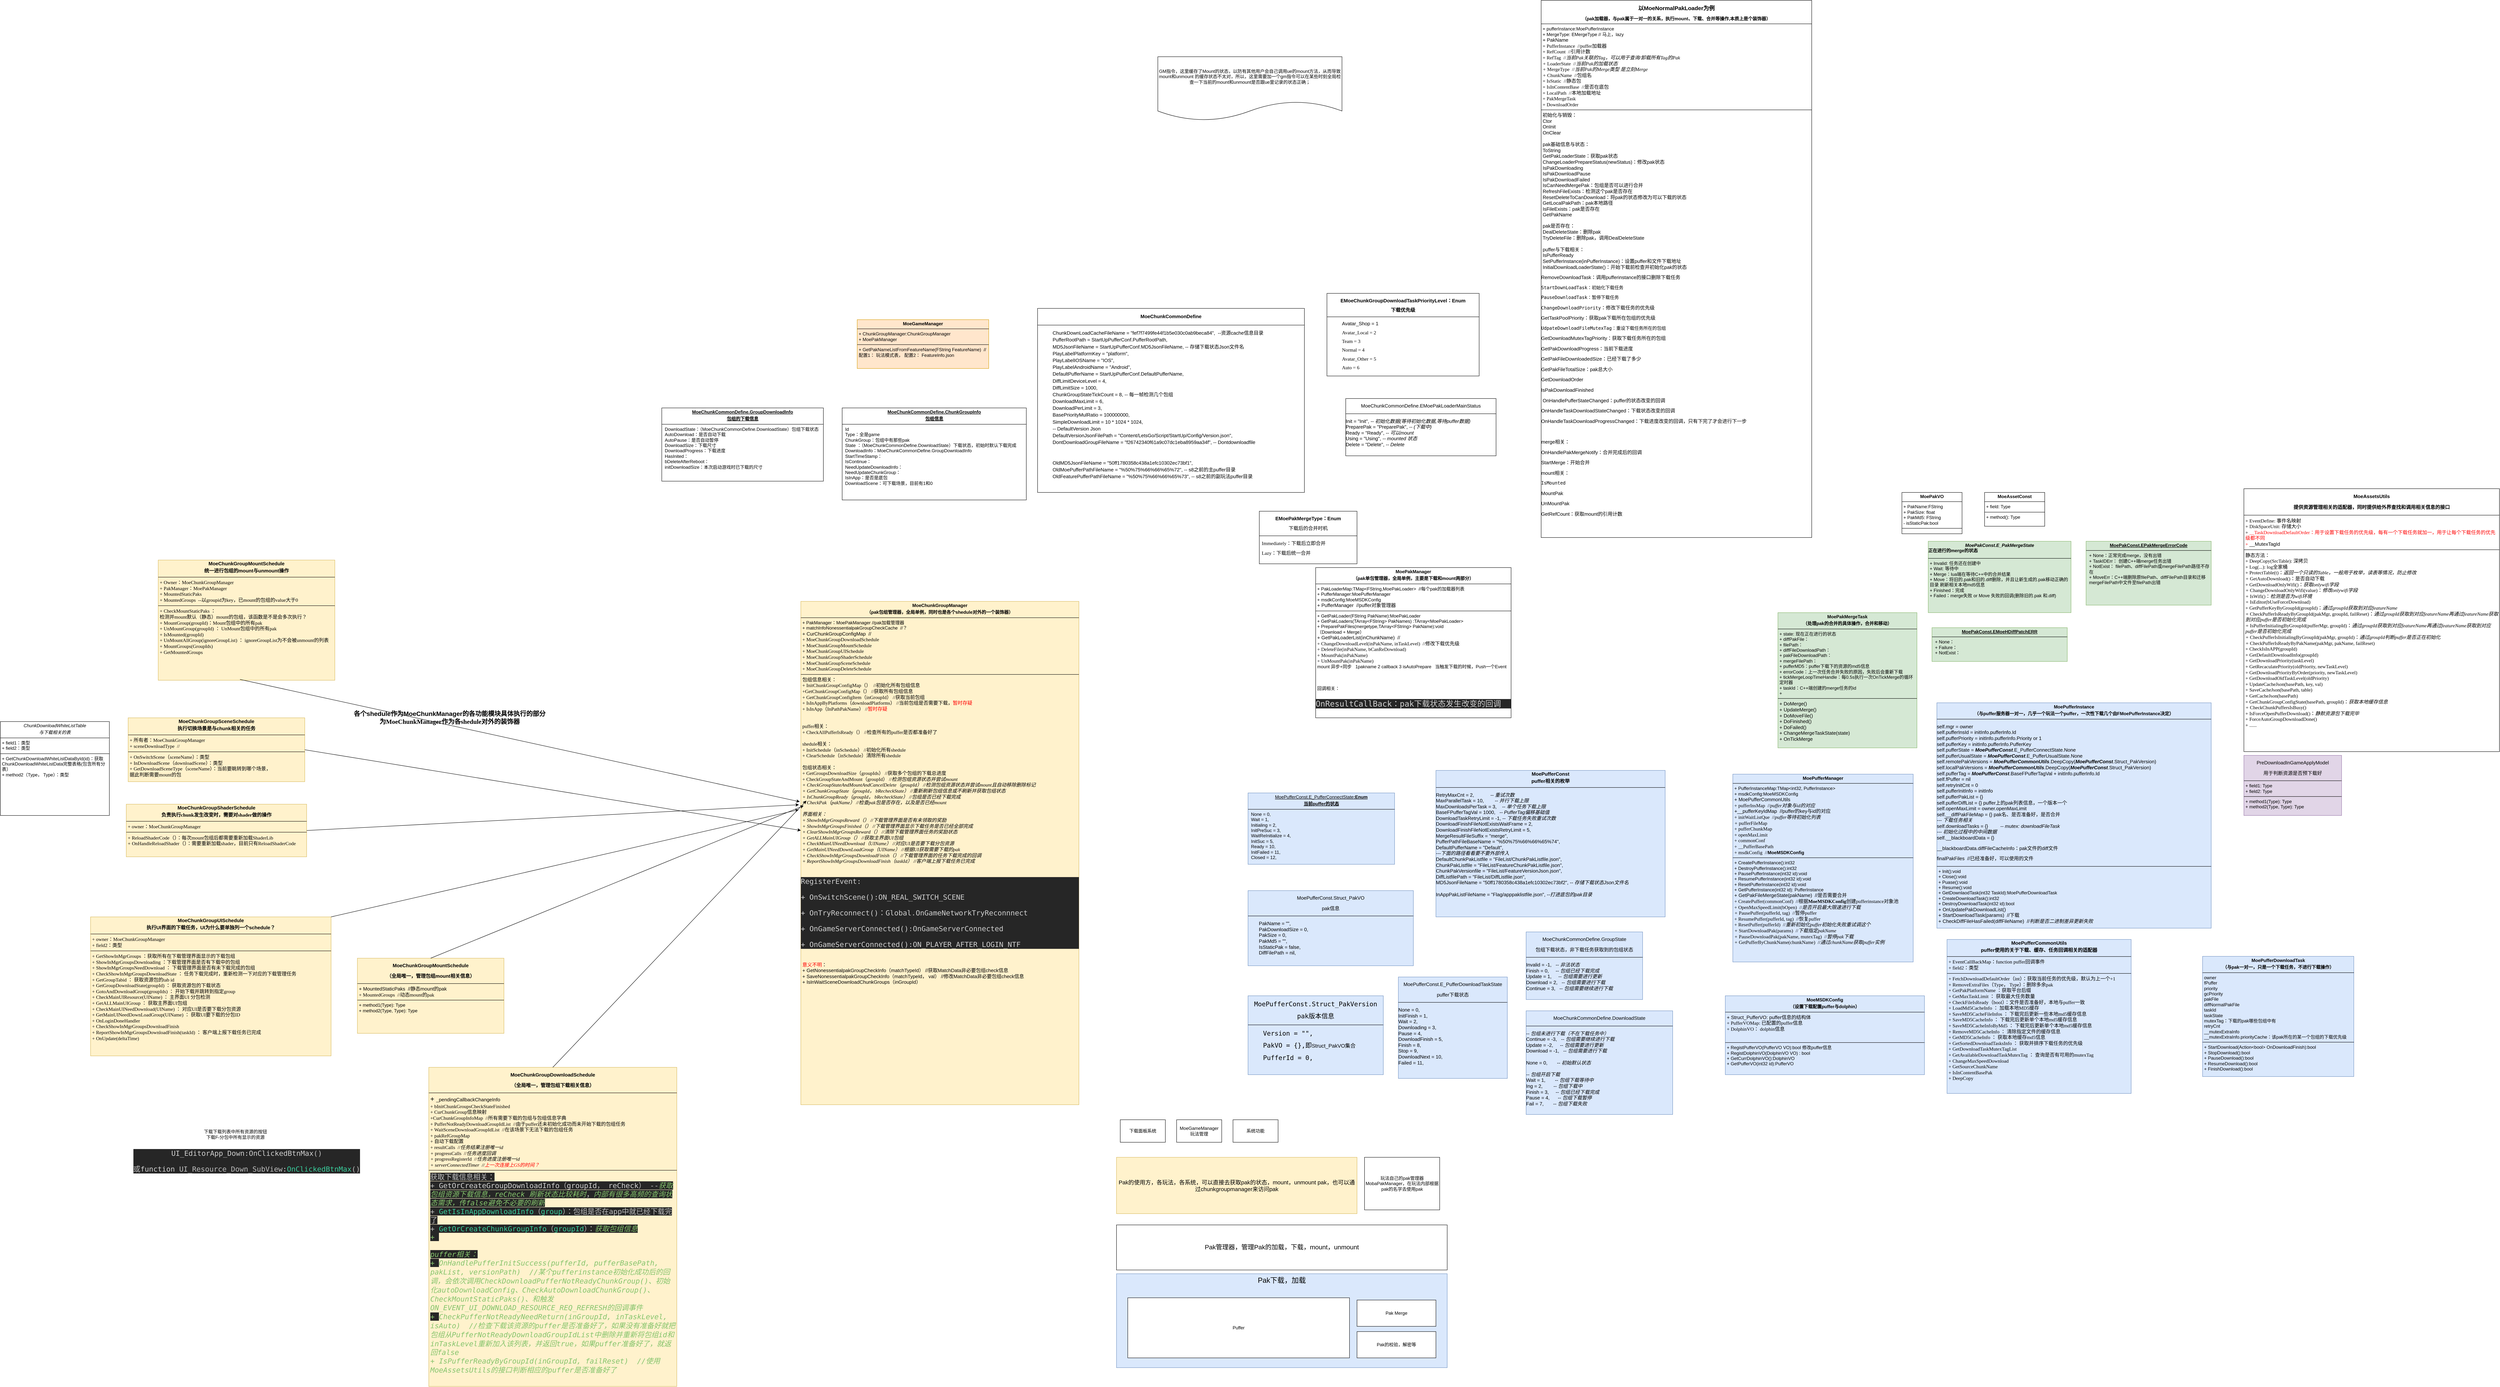 <mxfile version="25.0.3" pages="11">
  <diagram name="类与数据结构Lua端" id="ZvRVtKMHqjIb7jlLaT23">
    <mxGraphModel dx="7814" dy="2731" grid="1" gridSize="10" guides="1" tooltips="1" connect="1" arrows="1" fold="1" page="1" pageScale="1" pageWidth="827" pageHeight="1169" math="0" shadow="0">
      <root>
        <mxCell id="0" />
        <mxCell id="1" parent="0" />
        <mxCell id="RTVj7qtDhxxn7ZNXmpM9-53" value="&lt;p style=&quot;margin:0px;margin-top:4px;text-align:center;&quot;&gt;&lt;b&gt;MoePufferManager&lt;/b&gt;&lt;/p&gt;&lt;hr size=&quot;1&quot; style=&quot;border-style:solid;&quot;&gt;&lt;p style=&quot;margin:0px;margin-left:4px;&quot;&gt;+ PufferInstanceMap:TMap&amp;lt;int32, PufferInstance&amp;gt;&lt;/p&gt;&lt;p style=&quot;margin:0px;margin-left:4px;&quot;&gt;+&amp;nbsp;&lt;span style=&quot;background-color: initial;&quot;&gt;msdkConfig:MoeMSDKConfig&lt;/span&gt;&lt;/p&gt;&lt;p style=&quot;margin: 0px 0px 0px 4px; font-size: 13px;&quot;&gt;&lt;font style=&quot;font-size: 13px;&quot; face=&quot;Helvetica&quot;&gt;+&amp;nbsp;MoePufferCommonUtils&lt;/font&gt;&lt;/p&gt;&lt;p style=&quot;margin: 0px 0px 0px 4px; font-size: 13px;&quot;&gt;&lt;font style=&quot;font-size: 13px;&quot; face=&quot;mioTM3kfGvBqRCMZXeb5&quot;&gt;+&amp;nbsp;pufferInsMap&amp;nbsp; //&lt;span style=&quot;font-style: italic;&quot;&gt;puffer&lt;/span&gt;&lt;span style=&quot;font-style: italic;&quot;&gt;对象与id的对应&lt;/span&gt;&lt;/font&gt;&lt;/p&gt;&lt;p style=&quot;margin: 0px 0px 0px 4px; font-size: 13px;&quot;&gt;&lt;font style=&quot;font-size: 13px;&quot; face=&quot;Helvetica&quot;&gt;&lt;font style=&quot;font-size: 13px;&quot;&gt;&lt;span style=&quot;font-style: italic;&quot;&gt;+&lt;/span&gt;&lt;/font&gt;__pufferKeyIdMap&amp;nbsp; //puffer的key与id的对应&lt;/font&gt;&lt;/p&gt;&lt;p style=&quot;margin: 0px 0px 0px 4px; font-size: 13px;&quot;&gt;&lt;font style=&quot;font-size: 13px;&quot; face=&quot;mioTM3kfGvBqRCMZXeb5&quot;&gt;+&amp;nbsp;initWaitListQue&amp;nbsp; //&lt;span style=&quot;font-style: italic;&quot;&gt;puffer&lt;/span&gt;&lt;span style=&quot;font-style: italic;&quot;&gt;等待初始化列表&lt;/span&gt;&lt;/font&gt;&lt;/p&gt;&lt;p style=&quot;margin: 0px 0px 0px 4px; font-size: 13px;&quot;&gt;&lt;font style=&quot;font-size: 13px;&quot; face=&quot;mioTM3kfGvBqRCMZXeb5&quot;&gt;&lt;span style=&quot;font-style: italic;&quot;&gt;+&amp;nbsp;&lt;/span&gt;pufferFileMap&lt;/font&gt;&lt;/p&gt;&lt;p style=&quot;margin: 0px 0px 0px 4px; font-size: 13px;&quot;&gt;&lt;font style=&quot;font-size: 13px;&quot; face=&quot;mioTM3kfGvBqRCMZXeb5&quot;&gt;+&amp;nbsp;pufferChunkMap&lt;/font&gt;&lt;/p&gt;&lt;p style=&quot;margin: 0px 0px 0px 4px; font-size: 13px;&quot;&gt;&lt;font style=&quot;font-size: 13px;&quot; face=&quot;mioTM3kfGvBqRCMZXeb5&quot;&gt;+&amp;nbsp;openMaxLimit&lt;/font&gt;&lt;/p&gt;&lt;p style=&quot;margin: 0px 0px 0px 4px; font-size: 13px;&quot;&gt;&lt;font style=&quot;font-size: 13px;&quot; face=&quot;mioTM3kfGvBqRCMZXeb5&quot;&gt;+&amp;nbsp;commonConf&lt;/font&gt;&lt;/p&gt;&lt;p style=&quot;margin: 0px 0px 0px 4px; font-size: 13px;&quot;&gt;&lt;font style=&quot;font-size: 13px;&quot; face=&quot;mioTM3kfGvBqRCMZXeb5&quot;&gt;+&amp;nbsp;__PufferBasePath&lt;/font&gt;&lt;/p&gt;&lt;p style=&quot;margin: 0px 0px 0px 4px; font-size: 13px;&quot;&gt;&lt;font style=&quot;font-size: 13px;&quot; face=&quot;mioTM3kfGvBqRCMZXeb5&quot;&gt;+&amp;nbsp;msdkConfig&amp;nbsp; //&lt;/font&gt;&lt;b style=&quot;background-color: initial; font-size: 12px; text-align: center;&quot;&gt;MoeMSDKConfig&lt;/b&gt;&lt;/p&gt;&lt;hr size=&quot;1&quot; style=&quot;border-style:solid;&quot;&gt;&lt;p style=&quot;margin:0px;margin-left:4px;&quot;&gt;+ CreatePufferInstance():int32&lt;/p&gt;&lt;p style=&quot;margin:0px;margin-left:4px;&quot;&gt;+ DestroyPufferInstance():int32&lt;/p&gt;&lt;p style=&quot;margin:0px;margin-left:4px;&quot;&gt;+ PausePufferInstance(int32 id):void&lt;/p&gt;&lt;p style=&quot;margin:0px;margin-left:4px;&quot;&gt;+ ResumePufferInstance(int32 id):void&lt;/p&gt;&lt;p style=&quot;margin:0px;margin-left:4px;&quot;&gt;+ ResetPufferInstance(int32 id):void&lt;/p&gt;&lt;p style=&quot;margin:0px;margin-left:4px;&quot;&gt;+ GetPufferInstance(int32 id): PufferInstance&lt;/p&gt;&lt;p style=&quot;margin: 0px 0px 0px 4px; font-size: 13px;&quot;&gt;&lt;font style=&quot;font-size: 13px;&quot; face=&quot;Helvetica&quot;&gt;+&amp;nbsp;GetPakFileMergeState(pakName)&amp;nbsp; //是否需要合并&lt;/font&gt;&lt;/p&gt;&lt;p style=&quot;margin: 0px 0px 0px 4px; font-size: 13px;&quot;&gt;&lt;font style=&quot;font-size: 13px;&quot; face=&quot;jgegVupZVu7GeprIliL_&quot;&gt;+&amp;nbsp;CreatePuffer(commonConf)&amp;nbsp; //根据&lt;b style=&quot;text-align: center;&quot;&gt;MoeMSDKConfig&lt;/b&gt;创建pufferinstance对象池&lt;/font&gt;&lt;/p&gt;&lt;p style=&quot;margin: 0px 0px 0px 4px; font-size: 13px;&quot;&gt;&lt;font style=&quot;font-size: 13px;&quot; face=&quot;jgegVupZVu7GeprIliL_&quot;&gt;+&amp;nbsp;OpenMaxSpeedLimit(bOpen)&amp;nbsp; //&lt;span style=&quot;font-style: italic;&quot;&gt;是否开启最大限速进行下载&lt;/span&gt;&lt;/font&gt;&lt;/p&gt;&lt;p style=&quot;margin: 0px 0px 0px 4px; font-size: 13px;&quot;&gt;&lt;font style=&quot;font-size: 13px;&quot; face=&quot;jgegVupZVu7GeprIliL_&quot;&gt;&lt;span style=&quot;font-style: italic;&quot;&gt;+&amp;nbsp;&lt;/span&gt;PausePuffer(pufferId, tag)&amp;nbsp; //暂停puffer&lt;/font&gt;&lt;/p&gt;&lt;p style=&quot;margin: 0px 0px 0px 4px; font-size: 13px;&quot;&gt;&lt;font style=&quot;font-size: 13px;&quot; face=&quot;jgegVupZVu7GeprIliL_&quot;&gt;+&amp;nbsp;ResumePuffer(pufferId, tag)&amp;nbsp; //恢复puffer&lt;/font&gt;&lt;/p&gt;&lt;p style=&quot;margin: 0px 0px 0px 4px; font-size: 13px;&quot;&gt;&lt;font style=&quot;font-size: 13px;&quot; face=&quot;jgegVupZVu7GeprIliL_&quot;&gt;+&amp;nbsp;ResetPuffer(pufferId)&amp;nbsp; //&lt;span style=&quot;font-style: italic;&quot;&gt;重新初始化&lt;/span&gt;&lt;span style=&quot;font-style: italic;&quot;&gt;puffer&lt;/span&gt;&lt;span style=&quot;font-style: italic;&quot;&gt;初始化失败重试调这个&lt;/span&gt;&lt;/font&gt;&lt;/p&gt;&lt;p style=&quot;margin: 0px 0px 0px 4px; font-size: 13px;&quot;&gt;&lt;font style=&quot;font-size: 13px;&quot; face=&quot;jgegVupZVu7GeprIliL_&quot;&gt;&lt;span style=&quot;font-style: italic;&quot;&gt;+&amp;nbsp;&lt;/span&gt;StartDownloadPak(params)&amp;nbsp; //&lt;span style=&quot;font-style: italic;&quot;&gt;下载指定&lt;/span&gt;&lt;span style=&quot;font-style: italic;&quot;&gt;pakName&lt;/span&gt;&lt;/font&gt;&lt;/p&gt;&lt;p style=&quot;margin: 0px 0px 0px 4px; font-size: 13px;&quot;&gt;&lt;font style=&quot;font-size: 13px;&quot; face=&quot;jgegVupZVu7GeprIliL_&quot;&gt;&lt;span style=&quot;font-style: italic;&quot;&gt;+&amp;nbsp;&lt;/span&gt;PauseDownloadPak(pakName, mutexTag)&amp;nbsp; //&lt;span style=&quot;font-style: italic;&quot;&gt;暂停&lt;/span&gt;&lt;span style=&quot;font-style: italic;&quot;&gt;pak&lt;/span&gt;&lt;span style=&quot;font-style: italic;&quot;&gt;下载&lt;/span&gt;&lt;/font&gt;&lt;/p&gt;&lt;p style=&quot;margin: 0px 0px 0px 4px; font-size: 13px;&quot;&gt;&lt;font style=&quot;font-size: 13px;&quot; face=&quot;jgegVupZVu7GeprIliL_&quot;&gt;&lt;span style=&quot;font-style: italic;&quot;&gt;+&amp;nbsp;&lt;/span&gt;GetPufferByChunkName(chunkName)&amp;nbsp; //&lt;span style=&quot;font-style: italic;&quot;&gt;通过&lt;/span&gt;&lt;span style=&quot;font-style: italic;&quot;&gt;chunkName&lt;/span&gt;&lt;span style=&quot;font-style: italic;&quot;&gt;获取&lt;/span&gt;&lt;span style=&quot;font-style: italic;&quot;&gt;puffer&lt;/span&gt;&lt;span style=&quot;font-style: italic;&quot;&gt;实例&lt;/span&gt;&lt;/font&gt;&lt;/p&gt;" style="verticalAlign=top;align=left;overflow=fill;html=1;whiteSpace=wrap;fillColor=#dae8fc;strokeColor=#6c8ebf;" parent="1" vertex="1">
          <mxGeometry x="-300" y="920" width="480" height="500" as="geometry" />
        </mxCell>
        <mxCell id="RTVj7qtDhxxn7ZNXmpM9-54" value="&lt;div style=&quot;&quot;&gt;&lt;pre style=&quot;text-align: center;&quot;&gt;&lt;font style=&quot;font-size: 15px;&quot; face=&quot;Helvetica&quot;&gt;&lt;b style=&quot;&quot;&gt;以MoeNormalPakLoader为例&lt;/b&gt;&lt;/font&gt;&lt;/pre&gt;&lt;/div&gt;&lt;p style=&quot;margin:0px;margin-top:4px;text-align:center;&quot;&gt;&lt;b&gt;（pak加载器，与pak属于一对一的关系，执行mount、下载、合并等操作,本质上是个装饰器）&lt;/b&gt;&lt;/p&gt;&lt;hr size=&quot;1&quot; style=&quot;border-style:solid;&quot;&gt;&lt;p style=&quot;margin:0px;margin-left:4px;&quot;&gt;+ pufferInstance:MoePufferInstance&lt;/p&gt;&lt;p style=&quot;margin:0px;margin-left:4px;&quot;&gt;+ MergeType: EMergeType // 马上，lazy&lt;/p&gt;&lt;p style=&quot;margin: 0px 0px 0px 4px; font-size: 13px;&quot;&gt;&lt;font style=&quot;font-size: 13px;&quot; face=&quot;Helvetica&quot;&gt;+&amp;nbsp;PakName&lt;/font&gt;&lt;/p&gt;&lt;p style=&quot;margin: 0px 0px 0px 4px; font-size: 13px;&quot;&gt;&lt;font style=&quot;font-size: 13px;&quot; face=&quot;HrNJluUpwnu2QOdzRBSb&quot;&gt;+&amp;nbsp;PufferInstance&amp;nbsp; //puffer加载器&lt;/font&gt;&lt;/p&gt;&lt;p style=&quot;margin: 0px 0px 0px 4px; font-size: 13px;&quot;&gt;&lt;font style=&quot;font-size: 13px;&quot; face=&quot;HrNJluUpwnu2QOdzRBSb&quot;&gt;+&amp;nbsp;RefCount&amp;nbsp; //引用计数&lt;/font&gt;&lt;/p&gt;&lt;p style=&quot;margin: 0px 0px 0px 4px; font-size: 13px;&quot;&gt;&lt;font style=&quot;font-size: 13px;&quot; face=&quot;HrNJluUpwnu2QOdzRBSb&quot;&gt;+&amp;nbsp;RefTag&amp;nbsp; //&lt;span style=&quot;font-style: italic;&quot;&gt;当前&lt;/span&gt;&lt;span style=&quot;font-style: italic;&quot;&gt;Pak&lt;/span&gt;&lt;span style=&quot;font-style: italic;&quot;&gt;关联的&lt;/span&gt;&lt;span style=&quot;font-style: italic;&quot;&gt;Tag&lt;/span&gt;&lt;span style=&quot;font-style: italic;&quot;&gt;，可以用于查询&lt;/span&gt;&lt;span style=&quot;font-style: italic;&quot;&gt;/&lt;/span&gt;&lt;span style=&quot;font-style: italic;&quot;&gt;卸载所有&lt;/span&gt;&lt;span style=&quot;font-style: italic;&quot;&gt;Tag&lt;/span&gt;&lt;span style=&quot;font-style: italic;&quot;&gt;的&lt;/span&gt;&lt;span style=&quot;font-style: italic;&quot;&gt;Pak&lt;/span&gt;&lt;/font&gt;&lt;/p&gt;&lt;p style=&quot;margin: 0px 0px 0px 4px; font-size: 13px;&quot;&gt;&lt;font style=&quot;font-size: 13px;&quot; face=&quot;HrNJluUpwnu2QOdzRBSb&quot;&gt;&lt;span style=&quot;font-style: italic;&quot;&gt;+&amp;nbsp;&lt;/span&gt;LoaderState&amp;nbsp; //&lt;span style=&quot;font-style: italic;&quot;&gt;当前&lt;/span&gt;&lt;span style=&quot;font-style: italic;&quot;&gt;Pak&lt;/span&gt;&lt;span style=&quot;font-style: italic;&quot;&gt;的加载状态&lt;/span&gt;&lt;/font&gt;&lt;/p&gt;&lt;p style=&quot;margin: 0px 0px 0px 4px; font-size: 13px;&quot;&gt;&lt;font style=&quot;font-size: 13px;&quot; face=&quot;HrNJluUpwnu2QOdzRBSb&quot;&gt;&lt;span style=&quot;font-style: italic;&quot;&gt;+&amp;nbsp;&lt;/span&gt;MergeType&amp;nbsp; //&lt;span style=&quot;font-style: italic;&quot;&gt;当前&lt;/span&gt;&lt;span style=&quot;font-style: italic;&quot;&gt;Pak&lt;/span&gt;&lt;span style=&quot;font-style: italic;&quot;&gt;的&lt;/span&gt;&lt;span style=&quot;font-style: italic;&quot;&gt;Merge&lt;/span&gt;&lt;span style=&quot;font-style: italic;&quot;&gt;类型 是立刻&lt;/span&gt;&lt;span style=&quot;font-style: italic;&quot;&gt;Merge&lt;/span&gt;&lt;/font&gt;&lt;/p&gt;&lt;p style=&quot;margin: 0px 0px 0px 4px; font-size: 13px;&quot;&gt;&lt;font style=&quot;font-size: 13px;&quot; face=&quot;HrNJluUpwnu2QOdzRBSb&quot;&gt;&lt;span style=&quot;font-style: italic;&quot;&gt;+&amp;nbsp;&lt;/span&gt;ChunkName&amp;nbsp; //包组名&lt;/font&gt;&lt;/p&gt;&lt;p style=&quot;margin: 0px 0px 0px 4px; font-size: 13px;&quot;&gt;&lt;font style=&quot;font-size: 13px;&quot; face=&quot;HrNJluUpwnu2QOdzRBSb&quot;&gt;+&amp;nbsp;IsStatic&amp;nbsp; //静态包&lt;/font&gt;&lt;/p&gt;&lt;p style=&quot;margin: 0px 0px 0px 4px; font-size: 13px;&quot;&gt;&lt;font style=&quot;font-size: 13px;&quot; face=&quot;HrNJluUpwnu2QOdzRBSb&quot;&gt;+&amp;nbsp;IsInContentBase&amp;nbsp; //是否在底包&lt;/font&gt;&lt;/p&gt;&lt;p style=&quot;margin: 0px 0px 0px 4px; font-size: 13px;&quot;&gt;&lt;font style=&quot;font-size: 13px;&quot; face=&quot;HrNJluUpwnu2QOdzRBSb&quot;&gt;+&amp;nbsp;LocalPath&amp;nbsp; //本地加载地址&lt;/font&gt;&lt;/p&gt;&lt;p style=&quot;margin: 0px 0px 0px 4px; font-size: 13px;&quot;&gt;&lt;font style=&quot;font-size: 13px;&quot; face=&quot;HrNJluUpwnu2QOdzRBSb&quot;&gt;+&amp;nbsp;PakMergeTask&lt;/font&gt;&lt;/p&gt;&lt;p style=&quot;margin: 0px 0px 0px 4px; font-size: 13px;&quot;&gt;&lt;font style=&quot;font-size: 13px;&quot; face=&quot;HrNJluUpwnu2QOdzRBSb&quot;&gt;+&amp;nbsp;DownloadOrder&lt;/font&gt;&lt;/p&gt;&lt;hr size=&quot;1&quot; style=&quot;border-style:solid;&quot;&gt;&lt;p style=&quot;margin:0px;margin-left:4px;&quot;&gt;&lt;font style=&quot;font-size: 13px;&quot; face=&quot;Helvetica&quot;&gt;初始化与销毁：&lt;/font&gt;&lt;/p&gt;&lt;p style=&quot;margin:0px;margin-left:4px;&quot;&gt;&lt;span style=&quot;font-size: 13px; background-color: initial;&quot;&gt;Ctor&lt;/span&gt;&lt;/p&gt;&lt;p style=&quot;margin:0px;margin-left:4px;&quot;&gt;&lt;span style=&quot;font-size: 13px; background-color: initial;&quot;&gt;OnInit&lt;/span&gt;&lt;/p&gt;&lt;p style=&quot;margin:0px;margin-left:4px;&quot;&gt;&lt;span style=&quot;font-size: 13px; background-color: initial;&quot;&gt;OnClear&lt;/span&gt;&lt;/p&gt;&lt;p style=&quot;margin:0px;margin-left:4px;&quot;&gt;&lt;font style=&quot;font-size: 13px;&quot; face=&quot;Helvetica&quot;&gt;&lt;br&gt;&lt;/font&gt;&lt;/p&gt;&lt;p style=&quot;margin:0px;margin-left:4px;&quot;&gt;&lt;font style=&quot;font-size: 13px;&quot; face=&quot;Helvetica&quot;&gt;pak基础信息与状态：&lt;/font&gt;&lt;/p&gt;&lt;p style=&quot;margin:0px;margin-left:4px;&quot;&gt;&lt;font style=&quot;&quot; face=&quot;Helvetica&quot;&gt;&lt;span style=&quot;font-size: 13px;&quot;&gt;ToString&lt;/span&gt;&lt;/font&gt;&lt;/p&gt;&lt;p style=&quot;margin:0px;margin-left:4px;&quot;&gt;&lt;span style=&quot;font-size: 13px; background-color: initial;&quot;&gt;GetPakLoaderState：获取pak状态&lt;/span&gt;&lt;/p&gt;&lt;p style=&quot;margin:0px;margin-left:4px;&quot;&gt;&lt;span style=&quot;font-size: 13px; background-color: initial;&quot;&gt;ChangeLoaderPrepareStatus(&lt;/span&gt;&lt;span style=&quot;font-size: 13px; background-color: initial;&quot;&gt;newStatus&lt;/span&gt;&lt;span style=&quot;font-size: 13px; background-color: initial;&quot;&gt;)：修改pak状态&lt;/span&gt;&lt;/p&gt;&lt;p style=&quot;margin:0px;margin-left:4px;&quot;&gt;&lt;font style=&quot;&quot; face=&quot;Helvetica&quot;&gt;&lt;span style=&quot;font-size: 13px;&quot;&gt;IsPakDownloading&lt;/span&gt;&lt;/font&gt;&lt;/p&gt;&lt;p style=&quot;margin:0px;margin-left:4px;&quot;&gt;&lt;font style=&quot;&quot; face=&quot;Helvetica&quot;&gt;&lt;span style=&quot;font-size: 13px;&quot;&gt;IsPakDownloadPause&lt;/span&gt;&lt;/font&gt;&lt;/p&gt;&lt;p style=&quot;margin:0px;margin-left:4px;&quot;&gt;&lt;font style=&quot;&quot; face=&quot;Helvetica&quot;&gt;&lt;span style=&quot;font-size: 13px;&quot;&gt;IsPakDownloadFailed&lt;/span&gt;&lt;/font&gt;&lt;/p&gt;&lt;p style=&quot;margin:0px;margin-left:4px;&quot;&gt;&lt;font style=&quot;&quot; face=&quot;Helvetica&quot;&gt;&lt;span style=&quot;font-size: 13px;&quot;&gt;IsCanNeedMergePak：包组是否可以进行合并&lt;/span&gt;&lt;/font&gt;&lt;/p&gt;&lt;p style=&quot;margin:0px;margin-left:4px;&quot;&gt;&lt;span style=&quot;background-color: initial; font-size: 13px;&quot;&gt;RefreshFileExists：检测这个pak是否存在&lt;/span&gt;&lt;/p&gt;&lt;p style=&quot;margin:0px;margin-left:4px;&quot;&gt;&lt;font style=&quot;&quot; face=&quot;Helvetica&quot;&gt;&lt;span style=&quot;font-size: 13px;&quot;&gt;ResetDeleteToCanDownload：将pak的状态修改为可以下载的状态&lt;/span&gt;&lt;/font&gt;&lt;/p&gt;&lt;p style=&quot;margin:0px;margin-left:4px;&quot;&gt;&lt;font style=&quot;&quot; face=&quot;Helvetica&quot;&gt;&lt;span style=&quot;font-size: 13px;&quot;&gt;GetLocalPakPath：pak本地路径&lt;/span&gt;&lt;/font&gt;&lt;/p&gt;&lt;p style=&quot;margin:0px;margin-left:4px;&quot;&gt;&lt;font style=&quot;&quot; face=&quot;Helvetica&quot;&gt;&lt;span style=&quot;font-size: 13px;&quot;&gt;IsFileExists：pak是否存在&lt;/span&gt;&lt;/font&gt;&lt;/p&gt;&lt;p style=&quot;margin:0px;margin-left:4px;&quot;&gt;&lt;font style=&quot;&quot; face=&quot;Helvetica&quot;&gt;&lt;span style=&quot;font-size: 13px;&quot;&gt;GetPakName&lt;/span&gt;&lt;/font&gt;&lt;/p&gt;&lt;p style=&quot;margin:0px;margin-left:4px;&quot;&gt;&lt;br&gt;&lt;/p&gt;&lt;p style=&quot;margin:0px;margin-left:4px;&quot;&gt;&lt;span style=&quot;background-color: initial; font-size: 13px;&quot;&gt;pak是否存在：&lt;/span&gt;&lt;/p&gt;&lt;p style=&quot;margin:0px;margin-left:4px;&quot;&gt;&lt;span style=&quot;font-size: 13px; background-color: initial;&quot;&gt;DealDeleteState：删除pak&lt;/span&gt;&lt;/p&gt;&lt;p style=&quot;margin:0px;margin-left:4px;&quot;&gt;&lt;font style=&quot;&quot; face=&quot;Helvetica&quot;&gt;&lt;span style=&quot;font-size: 13px;&quot;&gt;TryDeleteFile：删除pak，调用&lt;/span&gt;&lt;/font&gt;&lt;span style=&quot;font-size: 13px; background-color: initial;&quot;&gt;DealDeleteState&lt;/span&gt;&lt;/p&gt;&lt;p style=&quot;margin:0px;margin-left:4px;&quot;&gt;&lt;font style=&quot;font-size: 13px;&quot; face=&quot;Helvetica&quot;&gt;&lt;br&gt;&lt;/font&gt;&lt;/p&gt;&lt;p style=&quot;margin:0px;margin-left:4px;&quot;&gt;&lt;span style=&quot;font-size: 13px; background-color: initial;&quot;&gt;puffer与下载相关：&lt;/span&gt;&lt;/p&gt;&lt;p style=&quot;margin:0px;margin-left:4px;&quot;&gt;&lt;font style=&quot;&quot; face=&quot;Helvetica&quot;&gt;&lt;span style=&quot;font-size: 13px;&quot;&gt;IsPufferReady&lt;/span&gt;&lt;/font&gt;&lt;/p&gt;&lt;p style=&quot;margin:0px;margin-left:4px;&quot;&gt;&lt;span style=&quot;font-size: 13px; background-color: initial;&quot;&gt;SetPufferInstance(inPufferInstance)：设置puffer和文件下载地址&lt;/span&gt;&lt;/p&gt;&lt;p style=&quot;margin:0px;margin-left:4px;&quot;&gt;&lt;span style=&quot;font-size: 13px; background-color: initial;&quot;&gt;InitialDownloadLoaderState()：开始下载前检查并初始化pak的状态&lt;/span&gt;&lt;/p&gt;&lt;div style=&quot;&quot;&gt;&lt;pre style=&quot;&quot;&gt;&lt;pre style=&quot;&quot;&gt;&lt;font style=&quot;&quot; face=&quot;Helvetica&quot;&gt;&lt;span style=&quot;font-size: 13px;&quot;&gt;RemoveDownloadTask：调用pufferinstance的接口删除下载任务&lt;/span&gt;&lt;/font&gt;&lt;/pre&gt;&lt;pre style=&quot;&quot;&gt;StartDownLoadTask：初始化下载任务&lt;/pre&gt;&lt;pre style=&quot;&quot;&gt;PauseDownloadTask：暂停下载任务&lt;/pre&gt;&lt;pre style=&quot;&quot;&gt;ChangeDownloadPriority&lt;font style=&quot;&quot; face=&quot;Helvetica&quot;&gt;&lt;span style=&quot;font-size: 13px;&quot;&gt;：修改下载任务的优先级&lt;/span&gt;&lt;/font&gt;&lt;/pre&gt;&lt;pre style=&quot;&quot;&gt;&lt;font style=&quot;&quot; face=&quot;Helvetica&quot;&gt;&lt;span style=&quot;font-size: 13px;&quot;&gt;GetTaskPoolPriority：获取pak下载所在包组的优先级&lt;/span&gt;&lt;/font&gt;&lt;/pre&gt;&lt;pre style=&quot;&quot;&gt;UdpateDownloadFileMutexTag：重设下载任务所在的包组&lt;/pre&gt;&lt;pre style=&quot;&quot;&gt;&lt;font style=&quot;&quot; face=&quot;Helvetica&quot;&gt;&lt;span style=&quot;font-size: 13px;&quot;&gt;GetDownloadMutexTagPriority：获取下载任务所在的包组&lt;/span&gt;&lt;/font&gt;&lt;/pre&gt;&lt;pre style=&quot;&quot;&gt;&lt;font style=&quot;&quot; face=&quot;Helvetica&quot;&gt;&lt;span style=&quot;font-size: 13px;&quot;&gt;GetPakDownloadProgress：当前下载进度&lt;/span&gt;&lt;/font&gt;&lt;/pre&gt;&lt;pre style=&quot;&quot;&gt;&lt;font style=&quot;&quot; face=&quot;Helvetica&quot;&gt;&lt;span style=&quot;font-size: 13px;&quot;&gt;GetPakFileDownloadedSize：已经下载了多少&lt;/span&gt;&lt;/font&gt;&lt;/pre&gt;&lt;pre style=&quot;&quot;&gt;&lt;font style=&quot;&quot; face=&quot;Helvetica&quot;&gt;&lt;span style=&quot;font-size: 13px;&quot;&gt;GetPakFileTotalSize：pak总大小&lt;/span&gt;&lt;/font&gt;&lt;/pre&gt;&lt;pre style=&quot;&quot;&gt;&lt;span style=&quot;font-family: Helvetica; font-size: 13px; white-space: normal;&quot;&gt;GetDownloadOrder&lt;/span&gt;&lt;font style=&quot;&quot; face=&quot;Helvetica&quot;&gt;&lt;span style=&quot;font-size: 13px;&quot;&gt;&lt;/span&gt;&lt;/font&gt;&lt;/pre&gt;&lt;pre style=&quot;&quot;&gt;&lt;font style=&quot;&quot; face=&quot;Helvetica&quot;&gt;&lt;span style=&quot;font-size: 13px;&quot;&gt;IsPakDownloadFinished&lt;/span&gt;&lt;/font&gt;&lt;/pre&gt;&lt;pre style=&quot;&quot;&gt;&lt;pre&gt;&lt;p style=&quot;white-space: normal; margin: 0px 0px 0px 4px;&quot;&gt;&lt;font style=&quot;font-size: 13px;&quot; face=&quot;Helvetica&quot;&gt;OnHandlePufferStateChanged：puffer的状态改变的回调&lt;/font&gt;&lt;/p&gt;&lt;div style=&quot;white-space: normal;&quot;&gt;&lt;pre&gt;&lt;font style=&quot;font-size: 13px;&quot; face=&quot;Helvetica&quot;&gt;OnHandleTaskDownloadStateChanged：下载状态改变的回调&lt;/font&gt;&lt;/pre&gt;&lt;pre&gt;&lt;font style=&quot;font-size: 13px;&quot; face=&quot;Helvetica&quot;&gt;OnHandleTaskDownloadProgressChanged：下载进度改变的回调，只有下完了才会进行下一步&lt;/font&gt;&lt;/pre&gt;&lt;pre&gt;&lt;span style=&quot;background-color: initial; font-family: Helvetica; font-size: 13px; white-space: normal;&quot;&gt;&lt;br&gt;&lt;/span&gt;&lt;/pre&gt;&lt;pre&gt;&lt;span style=&quot;background-color: initial; font-family: Helvetica; font-size: 13px; white-space: normal;&quot;&gt;merge相关：&lt;/span&gt;&lt;/pre&gt;&lt;/div&gt;&lt;/pre&gt;&lt;/pre&gt;&lt;pre style=&quot;&quot;&gt;&lt;div style=&quot;&quot;&gt;&lt;pre style=&quot;&quot;&gt;&lt;font style=&quot;font-size: 13px;&quot; face=&quot;Helvetica&quot;&gt;OnHandlePakMergeNotify：合并完成后的回调&lt;/font&gt;&lt;/pre&gt;&lt;pre style=&quot;&quot;&gt;&lt;font style=&quot;&quot; face=&quot;Helvetica&quot;&gt;&lt;span style=&quot;font-size: 13px;&quot;&gt;StartMerge：开始合并&lt;/span&gt;&lt;/font&gt;&lt;/pre&gt;&lt;pre style=&quot;&quot;&gt;&lt;span style=&quot;font-size: 13px; font-family: Helvetica; background-color: initial; white-space: normal;&quot;&gt;mount相关：&lt;/span&gt;&lt;/pre&gt;&lt;pre style=&quot;&quot;&gt;IsMounted&lt;/pre&gt;&lt;pre style=&quot;&quot;&gt;&lt;font face=&quot;Helvetica&quot;&gt;&lt;span style=&quot;font-size: 13px;&quot;&gt;MountPak&lt;/span&gt;&lt;/font&gt;&lt;/pre&gt;&lt;pre style=&quot;&quot;&gt;&lt;font face=&quot;Helvetica&quot;&gt;&lt;span style=&quot;font-size: 13px;&quot;&gt;UnMountPak&lt;/span&gt;&lt;/font&gt;&lt;/pre&gt;&lt;pre style=&quot;&quot;&gt;&lt;font face=&quot;Helvetica&quot;&gt;&lt;span style=&quot;font-size: 13px;&quot;&gt;GetRefCount：获取mount的引用计数&lt;/span&gt;&lt;/font&gt;&lt;/pre&gt;&lt;pre style=&quot;&quot;&gt;&lt;font face=&quot;Helvetica&quot;&gt;&lt;span style=&quot;font-size: 13px;&quot;&gt;&lt;br&gt;&lt;/span&gt;&lt;/font&gt;&lt;/pre&gt;&lt;/div&gt;&lt;/pre&gt;&lt;/pre&gt;&lt;/div&gt;" style="verticalAlign=top;align=left;overflow=fill;html=1;whiteSpace=wrap;" parent="1" vertex="1">
          <mxGeometry x="-810" y="-1140" width="720" height="1430" as="geometry" />
        </mxCell>
        <mxCell id="RTVj7qtDhxxn7ZNXmpM9-55" value="&lt;p style=&quot;margin:0px;margin-top:4px;text-align:center;&quot;&gt;&lt;b&gt;MoeMSDKConfig&lt;/b&gt;&lt;/p&gt;&lt;p style=&quot;margin:0px;margin-top:4px;text-align:center;&quot;&gt;&lt;b&gt;（设置下载配置puffer与dolphin）&lt;/b&gt;&lt;/p&gt;&lt;hr size=&quot;1&quot; style=&quot;border-style:solid;&quot;&gt;&lt;p style=&quot;margin: 0px 0px 0px 4px; font-size: 13px;&quot;&gt;&lt;font style=&quot;font-size: 13px;&quot; face=&quot;Helvetica&quot;&gt;+&amp;nbsp;Struct_PufferVO: puffer信息的结构体&lt;/font&gt;&lt;/p&gt;&lt;p style=&quot;margin: 0px 0px 0px 4px; font-size: 13px;&quot;&gt;&lt;font style=&quot;font-size: 13px;&quot; face=&quot;gywqxVKAuNaPn6M9sK-j&quot;&gt;+&amp;nbsp;PufferVOMap: 已配置的puffer信息&lt;/font&gt;&lt;/p&gt;&lt;p style=&quot;margin: 0px 0px 0px 4px; font-size: 13px;&quot;&gt;&lt;font style=&quot;font-size: 13px;&quot; face=&quot;gywqxVKAuNaPn6M9sK-j&quot;&gt;+&amp;nbsp;DolphinVO： dolphin信息&lt;/font&gt;&lt;/p&gt;&lt;div&gt;&lt;span style=&quot;font-family: &amp;quot;JetBrains Mono&amp;quot;, monospace; font-size: 13.5pt; background-color: rgb(38, 38, 38); color: rgb(208, 208, 208);&quot;&gt;&lt;br&gt;&lt;/span&gt;&lt;/div&gt;&lt;hr size=&quot;1&quot; style=&quot;border-style:solid;&quot;&gt;&lt;p style=&quot;margin:0px;margin-left:4px;&quot;&gt;+ RegistPufferVO(PufferVO VO):bool&amp;nbsp;&lt;span style=&quot;background-color: initial;&quot;&gt;修改puffer信息&lt;/span&gt;&lt;/p&gt;&lt;p style=&quot;margin:0px;margin-left:4px;&quot;&gt;+ RegistDolphinVO(DolphinVO VO) : bool&lt;/p&gt;&lt;p style=&quot;margin:0px;margin-left:4px;&quot;&gt;+ GetCurrDolphinVO():DolphinVO&lt;/p&gt;&lt;p style=&quot;margin:0px;margin-left:4px;&quot;&gt;+ GetPufferVO(int32 id):PufferVO&lt;/p&gt;" style="verticalAlign=top;align=left;overflow=fill;html=1;whiteSpace=wrap;fillColor=#dae8fc;strokeColor=#6c8ebf;" parent="1" vertex="1">
          <mxGeometry x="-320" y="1510" width="530" height="210" as="geometry" />
        </mxCell>
        <mxCell id="RTVj7qtDhxxn7ZNXmpM9-58" value="&lt;p style=&quot;margin:0px;margin-top:4px;text-align:center;&quot;&gt;&lt;b&gt;MoePufferInstance&lt;/b&gt;&lt;/p&gt;&lt;p style=&quot;margin:0px;margin-top:4px;text-align:center;&quot;&gt;&lt;b&gt;（与puffer服务器一对一，几乎一个玩法一个puffer，一次性下载几个由FMoePufferInstance决定）&lt;/b&gt;&lt;/p&gt;&lt;hr size=&quot;1&quot; style=&quot;border-style:solid;&quot;&gt;&lt;div style=&quot;&quot;&gt;&lt;pre style=&quot;&quot;&gt;&lt;font style=&quot;font-size: 13px;&quot; face=&quot;Helvetica&quot;&gt;self.mgr = owner&lt;br&gt;self.pufferInsId = initInfo.pufferInfo.Id&lt;br&gt;self.pufferPriority = initInfo.pufferInfo.Priority or 1&lt;br&gt;self.pufferKey = initInfo.pufferInfo.PufferKey&lt;br&gt;self.pufferState = &lt;span style=&quot;font-weight: bold; font-style: italic;&quot;&gt;MoePufferConst&lt;/span&gt;.E_PufferConnectState.None&lt;br&gt;self.pufferUsualState = &lt;span style=&quot;font-weight: bold; font-style: italic;&quot;&gt;MoePufferConst&lt;/span&gt;.E_PufferUsualState.None&lt;br&gt;self.remotePakVersions = &lt;span style=&quot;font-weight: bold; font-style: italic;&quot;&gt;MoePufferCommonUtils&lt;/span&gt;.DeepCopy(&lt;span style=&quot;font-weight: bold; font-style: italic;&quot;&gt;MoePufferConst&lt;/span&gt;.Struct_PakVersion)&lt;br&gt;self.localPakVersions = &lt;span style=&quot;font-weight: bold; font-style: italic;&quot;&gt;MoePufferCommonUtils&lt;/span&gt;.DeepCopy(&lt;span style=&quot;font-weight: bold; font-style: italic;&quot;&gt;MoePufferConst&lt;/span&gt;.Struct_PakVersion)&lt;br&gt;self.pufferTag = &lt;span style=&quot;font-weight: bold; font-style: italic;&quot;&gt;MoePufferConst&lt;/span&gt;.BaseFPufferTagVal + initInfo.pufferInfo.Id&lt;br&gt;self.fPuffer = nil&lt;br&gt;self.retryInitCnt = 0&lt;br&gt;self.pufferInitInfo = initInfo&lt;br&gt;self.pufferPakList = {}&lt;br&gt;self.pufferDiffList = {} puffer上的pak列表信息，一个版本一个&lt;br&gt;self.openMaxLimit = owner.openMaxLimit&lt;br&gt;self.__diffPakFileMap = {} pak名、是否准备好，是否合并&lt;br&gt;&lt;span style=&quot;font-style: italic;&quot;&gt;--- &lt;/span&gt;&lt;span style=&quot;font-style: italic;&quot;&gt;下载任务相关&lt;br&gt;&lt;/span&gt;self.downloadTasks = {}         &lt;span style=&quot;font-style: italic;&quot;&gt;-- mutex: downloadFileTask&lt;br&gt;&lt;/span&gt;&lt;span style=&quot;font-style: italic;&quot;&gt;--- &lt;/span&gt;&lt;span style=&quot;font-style: italic;&quot;&gt;初始化过程中的中间数据&lt;br&gt;&lt;/span&gt;self.__blackboardData = {}&lt;/font&gt;&lt;/pre&gt;&lt;pre style=&quot;&quot;&gt;&lt;div style=&quot;&quot;&gt;&lt;pre style=&quot;&quot;&gt;&lt;font style=&quot;font-size: 13px;&quot; face=&quot;Helvetica&quot;&gt;__blackboardData.diffFileCacheInfo：pak文件的diff文件&lt;/font&gt;&lt;/pre&gt;&lt;pre style=&quot;&quot;&gt;&lt;div style=&quot;&quot;&gt;&lt;pre style=&quot;&quot;&gt;&lt;font style=&quot;font-size: 13px;&quot; face=&quot;Helvetica&quot;&gt;finalPakFiles  //已经准备好，可以使用的文件&lt;/font&gt;&lt;/pre&gt;&lt;/div&gt;&lt;/pre&gt;&lt;/div&gt;&lt;/pre&gt;&lt;/div&gt;&lt;hr size=&quot;1&quot; style=&quot;border-style:solid;&quot;&gt;&lt;p style=&quot;margin:0px;margin-left:4px;&quot;&gt;+ Init():void&lt;/p&gt;&lt;p style=&quot;margin:0px;margin-left:4px;&quot;&gt;+ Close():void&lt;/p&gt;&lt;p style=&quot;margin:0px;margin-left:4px;&quot;&gt;+ Puase():void&lt;/p&gt;&lt;p style=&quot;margin:0px;margin-left:4px;&quot;&gt;+ Resume():void&lt;/p&gt;&lt;p style=&quot;margin:0px;margin-left:4px;&quot;&gt;+ GetDownlaodTask(int32 TaskId):MoePufferDownloadTask&lt;/p&gt;&lt;p style=&quot;margin:0px;margin-left:4px;&quot;&gt;+ CreateDownloadTask():int32&lt;/p&gt;&lt;p style=&quot;margin:0px;margin-left:4px;&quot;&gt;+ DestroyDownloadTask(int32 id):bool&lt;/p&gt;&lt;p style=&quot;margin: 0px 0px 0px 4px; font-size: 13px;&quot;&gt;&lt;font style=&quot;font-size: 13px;&quot;&gt;+&amp;nbsp;OnUpdatePakDownloadList()&lt;/font&gt;&lt;/p&gt;&lt;p style=&quot;margin: 0px 0px 0px 4px; font-size: 13px;&quot;&gt;&lt;font style=&quot;font-size: 13px;&quot;&gt;+&amp;nbsp;StartDownloadTask(params)&amp;nbsp; //下载&lt;/font&gt;&lt;/p&gt;&lt;p style=&quot;margin: 0px 0px 0px 4px; font-size: 13px;&quot;&gt;&lt;font style=&quot;font-size: 13px;&quot;&gt;+&amp;nbsp;CheckDiffFileHasFailed(diffFileName)&amp;nbsp; //&lt;span style=&quot;font-style: italic;&quot;&gt;判断是否二进制差异更新失败&lt;/span&gt;&lt;/font&gt;&lt;/p&gt;" style="verticalAlign=top;align=left;overflow=fill;html=1;whiteSpace=wrap;fillColor=#dae8fc;strokeColor=#6c8ebf;" parent="1" vertex="1">
          <mxGeometry x="243" y="730" width="730" height="600" as="geometry" />
        </mxCell>
        <mxCell id="RTVj7qtDhxxn7ZNXmpM9-59" value="&lt;p style=&quot;margin:0px;margin-top:4px;text-align:center;&quot;&gt;&lt;b&gt;MoePufferDownloadTask&lt;/b&gt;&lt;/p&gt;&lt;p style=&quot;margin:0px;margin-top:4px;text-align:center;&quot;&gt;&lt;b&gt;（与pak一对一，只是一个下载任务，不进行下载操作）&lt;/b&gt;&lt;/p&gt;&lt;hr size=&quot;1&quot; style=&quot;border-style:solid;&quot;&gt;&lt;p style=&quot;margin:0px;margin-left:4px;&quot;&gt;owner&lt;/p&gt;&lt;p style=&quot;margin:0px;margin-left:4px;&quot;&gt;fPuffer&lt;/p&gt;&lt;p style=&quot;margin:0px;margin-left:4px;&quot;&gt;priority&lt;/p&gt;&lt;p style=&quot;margin:0px;margin-left:4px;&quot;&gt;gcPriority&lt;/p&gt;&lt;p style=&quot;margin:0px;margin-left:4px;&quot;&gt;pakFile&lt;/p&gt;&lt;p style=&quot;margin:0px;margin-left:4px;&quot;&gt;diffNormalPakFile&lt;/p&gt;&lt;p style=&quot;margin:0px;margin-left:4px;&quot;&gt;taskId&lt;/p&gt;&lt;p style=&quot;margin:0px;margin-left:4px;&quot;&gt;taskState&lt;/p&gt;&lt;p style=&quot;margin:0px;margin-left:4px;&quot;&gt;mutexTag：下载的pak哪些包组中有&lt;/p&gt;&lt;p style=&quot;margin:0px;margin-left:4px;&quot;&gt;retryCnt&lt;/p&gt;&lt;p style=&quot;margin:0px;margin-left:4px;&quot;&gt;__mutexExtraInfo&lt;/p&gt;&lt;p style=&quot;margin:0px;margin-left:4px;&quot;&gt;__mutexExtraInfo.priorityCache：该pak所在的某一个包组的下载优先级&lt;/p&gt;&lt;hr size=&quot;1&quot; style=&quot;border-style:solid;&quot;&gt;&lt;p style=&quot;margin:0px;margin-left:4px;&quot;&gt;+ StartDownload(Action&amp;lt;bool&amp;gt; OnDownloadFinish):bool&lt;/p&gt;&lt;p style=&quot;margin:0px;margin-left:4px;&quot;&gt;+ StopDownload():bool&lt;/p&gt;&lt;p style=&quot;margin:0px;margin-left:4px;&quot;&gt;+ PauseDownload():bool&lt;/p&gt;&lt;p style=&quot;margin:0px;margin-left:4px;&quot;&gt;+ ResumeDownload():bool&lt;/p&gt;&lt;p style=&quot;margin:0px;margin-left:4px;&quot;&gt;+ FinishDownload():bool&lt;/p&gt;" style="verticalAlign=top;align=left;overflow=fill;html=1;whiteSpace=wrap;fillColor=#dae8fc;strokeColor=#6c8ebf;" parent="1" vertex="1">
          <mxGeometry x="950" y="1405" width="402.5" height="320" as="geometry" />
        </mxCell>
        <mxCell id="RTVj7qtDhxxn7ZNXmpM9-60" value="&lt;p style=&quot;margin:0px;margin-top:4px;text-align:center;&quot;&gt;&lt;b&gt;MoePakManager&lt;/b&gt;&lt;/p&gt;&lt;p style=&quot;margin:0px;margin-top:4px;text-align:center;&quot;&gt;&lt;b&gt;（pak单包管理器，全局单例，主要是下载和mount两部分）&lt;/b&gt;&lt;/p&gt;&lt;hr size=&quot;1&quot; style=&quot;border-style:solid;&quot;&gt;&lt;p style=&quot;margin:0px;margin-left:4px;&quot;&gt;+ PakLoaderMap:TMap&amp;lt;FString,MoePakLoader&amp;gt;&amp;nbsp; //每个pak的加载器列表&lt;/p&gt;&lt;p style=&quot;margin:0px;margin-left:4px;&quot;&gt;+ PufferManager:MoePufferManager&lt;/p&gt;&lt;p style=&quot;margin:0px;margin-left:4px;&quot;&gt;+ msdkConfig:MoeMSDKConfig&lt;/p&gt;&lt;p style=&quot;margin: 0px 0px 0px 4px; font-size: 13px;&quot;&gt;&lt;span style=&quot;background-color: rgb(255, 255, 255);&quot;&gt;+&amp;nbsp;PufferManager&amp;nbsp; //puffer对象管理器&lt;/span&gt;&lt;/p&gt;&lt;hr size=&quot;1&quot; style=&quot;border-style:solid;&quot;&gt;&lt;p style=&quot;margin:0px;margin-left:4px;&quot;&gt;+ GetPakLoader(FString PakName):MoePakLoader&lt;/p&gt;&lt;p style=&quot;margin:0px;margin-left:4px;&quot;&gt;+ GetPakLoaders(TArray&amp;lt;FString&amp;gt; PakNames) :TArray&amp;lt;MoePakLoader&amp;gt;&lt;/p&gt;&lt;p style=&quot;margin:0px;margin-left:4px;&quot;&gt;+ PreparePakFiles(mergetype,TArray&amp;lt;FString&amp;gt; PakName):void&lt;/p&gt;&lt;p style=&quot;margin:0px;margin-left:4px;&quot;&gt;（&lt;span style=&quot;background-color: initial;&quot;&gt;Download + Merge&lt;/span&gt;&lt;span style=&quot;background-color: initial;&quot;&gt;）&lt;/span&gt;&lt;/p&gt;&lt;p style=&quot;margin: 0px 0px 0px 4px; font-size: 13px;&quot;&gt;&lt;font style=&quot;font-size: 13px;&quot; face=&quot;Helvetica&quot;&gt;+&amp;nbsp;GetPakLoaderList(inChunkName)&amp;nbsp; //&lt;/font&gt;&lt;/p&gt;&lt;p style=&quot;margin: 0px 0px 0px 4px; font-size: 13px;&quot;&gt;&lt;font style=&quot;font-size: 13px;&quot; face=&quot;FFCzMMd8Jv6xjD_hLUZD&quot;&gt;+&amp;nbsp;ChangeDownloadLevel(inPakName, inTaskLevel)&amp;nbsp; //修改下载优先级&lt;/font&gt;&lt;/p&gt;&lt;p style=&quot;margin: 0px 0px 0px 4px; font-size: 13px;&quot;&gt;&lt;font style=&quot;font-size: 13px;&quot; face=&quot;FFCzMMd8Jv6xjD_hLUZD&quot;&gt;+&amp;nbsp;DeleteFile(inPakName, bCanReDownload)&lt;/font&gt;&lt;/p&gt;&lt;p style=&quot;margin: 0px 0px 0px 4px; font-size: 13px;&quot;&gt;&lt;font style=&quot;font-size: 13px;&quot; face=&quot;FFCzMMd8Jv6xjD_hLUZD&quot;&gt;+&amp;nbsp;MountPak(inPakName)&lt;/font&gt;&lt;/p&gt;&lt;p style=&quot;margin: 0px 0px 0px 4px; font-size: 13px;&quot;&gt;&lt;font style=&quot;font-size: 13px;&quot; face=&quot;FFCzMMd8Jv6xjD_hLUZD&quot;&gt;+&amp;nbsp;UnMountPak(inPakName)&lt;/font&gt;&lt;/p&gt;&lt;p style=&quot;margin:0px;margin-left:4px;&quot;&gt;mount 异步+同步&amp;nbsp; &amp;nbsp;1pakname 2 callback 3 isAutoPrepare&amp;nbsp; &amp;nbsp;当触发下载的时候，Push一个Event&lt;/p&gt;&lt;p style=&quot;margin:0px;margin-left:4px;&quot;&gt;&lt;br&gt;&lt;/p&gt;&lt;p style=&quot;margin:0px;margin-left:4px;&quot;&gt;&lt;br&gt;&lt;/p&gt;&lt;p style=&quot;margin:0px;margin-left:4px;&quot;&gt;&lt;br&gt;&lt;/p&gt;&lt;p style=&quot;margin:0px;margin-left:4px;&quot;&gt;回调相关：&lt;/p&gt;&lt;div style=&quot;background-color:#262626;color:#d0d0d0&quot;&gt;&lt;pre style=&quot;font-family:&#39;JetBrains Mono&#39;,monospace;font-size:15.8pt;&quot;&gt;OnResultCallBack：pak下载状态发生改变的回调&lt;/pre&gt;&lt;/div&gt;" style="verticalAlign=top;align=left;overflow=fill;html=1;whiteSpace=wrap;" parent="1" vertex="1">
          <mxGeometry x="-1410" y="370" width="520" height="400" as="geometry" />
        </mxCell>
        <mxCell id="RTVj7qtDhxxn7ZNXmpM9-61" value="GM指令，这里缓存了Mount的状态，以防有其他用户会自己调用ue的mount方法，从而导致mount和unmount 的缓存状态不太对，所以，这里需要加一个gm指令可以在某些时刻全局检查一下当前的mount和unmount是否跟ue里记录的状态正确；&lt;div&gt;&lt;br&gt;&lt;/div&gt;" style="shape=document;whiteSpace=wrap;html=1;boundedLbl=1;" parent="1" vertex="1">
          <mxGeometry x="-1830" y="-990" width="490" height="170" as="geometry" />
        </mxCell>
        <mxCell id="RTVj7qtDhxxn7ZNXmpM9-62" value="&lt;p style=&quot;margin:0px;margin-top:4px;text-align:center;&quot;&gt;&lt;b&gt;MoeChunkGroupManager&lt;/b&gt;&lt;/p&gt;&lt;p style=&quot;margin:0px;margin-top:4px;text-align:center;&quot;&gt;&lt;b&gt;（pak包组管理器，全局单例，同时也是各个shedule对外的一个装饰器）&lt;/b&gt;&lt;/p&gt;&lt;hr size=&quot;1&quot; style=&quot;border-style:solid;&quot;&gt;&lt;p style=&quot;margin:0px;margin-left:4px;&quot;&gt;+ PakManager：MoePakManager //pak加载管理器&lt;/p&gt;&lt;p style=&quot;margin:0px;margin-left:4px;&quot;&gt;+&amp;nbsp;matchInfoNonessentialpakGroupCheckCache&amp;nbsp; //？&lt;/p&gt;&lt;p style=&quot;margin: 0px 0px 0px 4px; font-size: 13px;&quot;&gt;&lt;font style=&quot;font-size: 13px;&quot; face=&quot;Helvetica&quot;&gt;+&amp;nbsp;CurChunkGroupConfigMap&amp;nbsp; //&lt;/font&gt;&lt;/p&gt;&lt;p style=&quot;margin: 0px 0px 0px 4px; font-size: 13px;&quot;&gt;&lt;font style=&quot;font-size: 13px;&quot; face=&quot;aDepDraCx0kL4tXVB6CO&quot;&gt;+&amp;nbsp;MoeChunkGroupDownloadSchedule&lt;/font&gt;&lt;/p&gt;&lt;p style=&quot;margin: 0px 0px 0px 4px; font-size: 13px;&quot;&gt;&lt;font style=&quot;font-size: 13px;&quot; face=&quot;aDepDraCx0kL4tXVB6CO&quot;&gt;+&amp;nbsp;MoeChunkGroupMountSchedule&lt;/font&gt;&lt;/p&gt;&lt;p style=&quot;margin: 0px 0px 0px 4px; font-size: 13px;&quot;&gt;&lt;font style=&quot;font-size: 13px;&quot; face=&quot;aDepDraCx0kL4tXVB6CO&quot;&gt;+&amp;nbsp;MoeChunkGroupUISchedule&lt;/font&gt;&lt;/p&gt;&lt;p style=&quot;margin: 0px 0px 0px 4px; font-size: 13px;&quot;&gt;&lt;font style=&quot;font-size: 13px;&quot; face=&quot;aDepDraCx0kL4tXVB6CO&quot;&gt;+&amp;nbsp;MoeChunkGroupShaderSchedule&lt;/font&gt;&lt;/p&gt;&lt;p style=&quot;margin: 0px 0px 0px 4px; font-size: 13px;&quot;&gt;&lt;font style=&quot;font-size: 13px;&quot; face=&quot;aDepDraCx0kL4tXVB6CO&quot;&gt;+&amp;nbsp;MoeChunkGroupSceneSchedule&lt;/font&gt;&lt;/p&gt;&lt;p style=&quot;margin: 0px 0px 0px 4px; font-size: 13px;&quot;&gt;&lt;font style=&quot;font-size: 13px;&quot; face=&quot;aDepDraCx0kL4tXVB6CO&quot;&gt;+&amp;nbsp;MoeChunkGroupDeleteSchedule&lt;/font&gt;&lt;/p&gt;&lt;hr size=&quot;1&quot; style=&quot;border-style:solid;&quot;&gt;&lt;p style=&quot;margin:0px;margin-left:4px;&quot;&gt;&lt;font face=&quot;Mebcg4QQO1nsYdmMe52B&quot;&gt;&lt;span style=&quot;font-size: 13px;&quot;&gt;包组信息相关：&lt;/span&gt;&lt;/font&gt;&lt;/p&gt;&lt;p style=&quot;margin:0px;margin-left:4px;&quot;&gt;&lt;span style=&quot;font-size: 13px; font-family: Mebcg4QQO1nsYdmMe52B; background-color: initial;&quot;&gt;+ InitChunkGroupConfigMap（）&amp;nbsp; //初始化所有包组信息&lt;/span&gt;&lt;/p&gt;&lt;p style=&quot;margin:0px;margin-left:4px;&quot;&gt;&lt;span style=&quot;font-size: 13px; font-family: Mebcg4QQO1nsYdmMe52B; background-color: initial;&quot;&gt;+GetChunkGroupConfigMap（） //获取所有包组信息&lt;/span&gt;&lt;/p&gt;&lt;p style=&quot;margin: 0px 0px 0px 4px; font-size: 13px;&quot;&gt;&lt;font style=&quot;font-size: 13px;&quot; face=&quot;Mebcg4QQO1nsYdmMe52B&quot;&gt;+ GetChunkGroupConfigItem（inGroupId） //获取当前包组&lt;/font&gt;&lt;/p&gt;&lt;p style=&quot;margin: 0px 0px 0px 4px; font-size: 13px;&quot;&gt;&lt;font style=&quot;font-size: 13px;&quot; face=&quot;Mebcg4QQO1nsYdmMe52B&quot;&gt;+ IsInAppByPlatforms（downloadPlatforms） //当前包组是否需要下载，&lt;font color=&quot;#ff0000&quot;&gt;暂时存疑&lt;/font&gt;&lt;/font&gt;&lt;/p&gt;&lt;p style=&quot;margin: 0px 0px 0px 4px; font-size: 13px;&quot;&gt;&lt;font style=&quot;font-size: 13px;&quot; face=&quot;Mebcg4QQO1nsYdmMe52B&quot;&gt;+ IsInApp（InPathPakName） //&lt;/font&gt;&lt;span style=&quot;color: rgb(255, 0, 0); font-family: Mebcg4QQO1nsYdmMe52B; background-color: initial;&quot;&gt;暂时存疑&lt;/span&gt;&lt;/p&gt;&lt;p style=&quot;margin: 0px 0px 0px 4px; font-size: 13px;&quot;&gt;&lt;font style=&quot;font-size: 13px;&quot; face=&quot;Mebcg4QQO1nsYdmMe52B&quot;&gt;&lt;br&gt;&lt;/font&gt;&lt;/p&gt;&lt;p style=&quot;margin: 0px 0px 0px 4px; font-size: 13px;&quot;&gt;&lt;font style=&quot;font-size: 13px;&quot; face=&quot;Mebcg4QQO1nsYdmMe52B&quot;&gt;&lt;br&gt;&lt;/font&gt;&lt;/p&gt;&lt;p style=&quot;margin: 0px 0px 0px 4px; font-size: 13px;&quot;&gt;&lt;font style=&quot;font-size: 13px;&quot; face=&quot;Mebcg4QQO1nsYdmMe52B&quot;&gt;puffer相关：&lt;/font&gt;&lt;/p&gt;&lt;p style=&quot;margin: 0px 0px 0px 4px;&quot;&gt;&lt;font style=&quot;&quot; face=&quot;Mebcg4QQO1nsYdmMe52B&quot;&gt;&lt;span style=&quot;font-size: 13px;&quot;&gt;+ CheckAllPufferIsReady（） //检查所有的puffer是否都准备好了&lt;/span&gt;&lt;/font&gt;&lt;/p&gt;&lt;p style=&quot;margin: 0px 0px 0px 4px;&quot;&gt;&lt;font style=&quot;&quot; face=&quot;Mebcg4QQO1nsYdmMe52B&quot;&gt;&lt;span style=&quot;font-size: 13px;&quot;&gt;&lt;br&gt;&lt;/span&gt;&lt;/font&gt;&lt;/p&gt;&lt;p style=&quot;margin: 0px 0px 0px 4px;&quot;&gt;&lt;font style=&quot;&quot; face=&quot;Mebcg4QQO1nsYdmMe52B&quot;&gt;&lt;span style=&quot;font-size: 13px;&quot;&gt;shedule相关：&lt;/span&gt;&lt;/font&gt;&lt;/p&gt;&lt;p style=&quot;margin: 0px 0px 0px 4px;&quot;&gt;&lt;font style=&quot;&quot; face=&quot;Mebcg4QQO1nsYdmMe52B&quot;&gt;&lt;span style=&quot;font-size: 13px;&quot;&gt;+ InitSchedule（inSchedule） //初始化所有shedule&lt;/span&gt;&lt;/font&gt;&lt;/p&gt;&lt;p style=&quot;margin: 0px 0px 0px 4px; font-size: 13px;&quot;&gt;&lt;font style=&quot;font-size: 13px;&quot; face=&quot;Mebcg4QQO1nsYdmMe52B&quot;&gt;+ ClearSchedule（inSchedule）清除所有shedule&lt;/font&gt;&lt;/p&gt;&lt;p style=&quot;margin: 0px 0px 0px 4px; font-size: 13px;&quot;&gt;&lt;font style=&quot;font-size: 13px;&quot; face=&quot;Mebcg4QQO1nsYdmMe52B&quot;&gt;&lt;br&gt;&lt;/font&gt;&lt;/p&gt;&lt;p style=&quot;margin: 0px 0px 0px 4px; font-size: 13px;&quot;&gt;&lt;font style=&quot;font-size: 13px;&quot; face=&quot;Mebcg4QQO1nsYdmMe52B&quot;&gt;包组状态相关：&lt;/font&gt;&lt;/p&gt;&lt;p style=&quot;margin: 0px 0px 0px 4px; font-size: 13px;&quot;&gt;&lt;font style=&quot;font-size: 13px;&quot; face=&quot;Mebcg4QQO1nsYdmMe52B&quot;&gt;+ GetGroupsDownloadSize（groupIds） //获取多个包组的下载总进度&lt;/font&gt;&lt;/p&gt;&lt;p style=&quot;margin: 0px 0px 0px 4px; font-size: 13px;&quot;&gt;&lt;font style=&quot;font-size: 13px;&quot; face=&quot;Mebcg4QQO1nsYdmMe52B&quot;&gt;+ CheckGroupStateAndMount（groupId） //&lt;span style=&quot;font-style: italic;&quot;&gt;检测包组资源状态并尝试&lt;/span&gt;&lt;span style=&quot;font-style: italic;&quot;&gt;mount&lt;/span&gt;&lt;/font&gt;&lt;/p&gt;&lt;p style=&quot;margin: 0px 0px 0px 4px;&quot;&gt;&lt;font style=&quot;font-size: 13px;&quot; face=&quot;Mebcg4QQO1nsYdmMe52B&quot;&gt;&lt;span style=&quot;font-style: italic;&quot;&gt;+&amp;nbsp;&lt;/span&gt;&lt;/font&gt;&lt;font&gt;&lt;span style=&quot;background-color: initial; font-size: 13px;&quot;&gt;&lt;font face=&quot;Mebcg4QQO1nsYdmMe52B&quot;&gt;&lt;i&gt;CheckGroupStateAndMountAndCancelDelete（groupId） //&lt;/i&gt;&lt;/font&gt;&lt;/span&gt;&lt;span style=&quot;background-color: initial; font-size: 13px;&quot;&gt;&lt;font face=&quot;Mebcg4QQO1nsYdmMe52B&quot;&gt;&lt;i&gt;检测包组资源状态并尝试mount且自动移除删除标记&lt;/i&gt;&lt;/font&gt;&lt;/span&gt;&lt;/font&gt;&lt;/p&gt;&lt;p style=&quot;margin: 0px 0px 0px 4px;&quot;&gt;&lt;font style=&quot;font-size: 13px;&quot; face=&quot;Mebcg4QQO1nsYdmMe52B&quot;&gt;&lt;span style=&quot;font-style: italic;&quot;&gt;+&amp;nbsp;&lt;/span&gt;&lt;/font&gt;&lt;span style=&quot;background-color: initial; font-size: 13px;&quot;&gt;&lt;font face=&quot;Mebcg4QQO1nsYdmMe52B&quot;&gt;&lt;i&gt;GetChunkGroupState（groupId， bRecheckState） //重新刷新包组信息或不刷新并获取包组状态&lt;/i&gt;&lt;/font&gt;&lt;/span&gt;&lt;/p&gt;&lt;p style=&quot;margin: 0px 0px 0px 4px;&quot;&gt;&lt;font style=&quot;font-size: 13px;&quot; face=&quot;Mebcg4QQO1nsYdmMe52B&quot;&gt;&lt;span style=&quot;font-style: italic;&quot;&gt;+&amp;nbsp;&lt;/span&gt;&lt;/font&gt;&lt;span style=&quot;background-color: initial; font-size: 13px;&quot;&gt;&lt;font face=&quot;Mebcg4QQO1nsYdmMe52B&quot;&gt;&lt;i&gt;IsChunkGroupReady（groupId， bRecheckState） //包组是否已经下载完成&lt;/i&gt;&lt;/font&gt;&lt;/span&gt;&lt;/p&gt;&lt;p style=&quot;margin: 0px 0px 0px 4px;&quot;&gt;&lt;span style=&quot;background-color: initial; font-size: 13px;&quot;&gt;&lt;font face=&quot;Mebcg4QQO1nsYdmMe52B&quot;&gt;&lt;i&gt;+&amp;nbsp;&lt;/i&gt;&lt;/font&gt;&lt;/span&gt;&lt;font&gt;&lt;span style=&quot;background-color: initial; font-size: 13px;&quot;&gt;&lt;font face=&quot;Mebcg4QQO1nsYdmMe52B&quot;&gt;&lt;i&gt;CheckPak（pakName） //&lt;/i&gt;&lt;/font&gt;&lt;/span&gt;&lt;span style=&quot;background-color: initial; font-size: 13px;&quot;&gt;&lt;font face=&quot;Mebcg4QQO1nsYdmMe52B&quot;&gt;&lt;i&gt;检查pak包是否存在，以及是否已经mount&lt;/i&gt;&lt;/font&gt;&lt;/span&gt;&lt;/font&gt;&lt;/p&gt;&lt;p style=&quot;margin: 0px 0px 0px 4px;&quot;&gt;&lt;span style=&quot;background-color: initial; font-size: 13px;&quot;&gt;&lt;font face=&quot;Mebcg4QQO1nsYdmMe52B&quot;&gt;&lt;i&gt;&lt;br&gt;&lt;/i&gt;&lt;/font&gt;&lt;/span&gt;&lt;/p&gt;&lt;p style=&quot;margin: 0px 0px 0px 4px; font-size: 13px;&quot;&gt;&lt;font style=&quot;font-size: 13px;&quot; face=&quot;Mebcg4QQO1nsYdmMe52B&quot;&gt;&lt;span style=&quot;font-style: italic;&quot;&gt;界面相关：&lt;/span&gt;&lt;/font&gt;&lt;/p&gt;&lt;p style=&quot;margin: 0px 0px 0px 4px;&quot;&gt;&lt;font style=&quot;font-size: 13px;&quot; face=&quot;Mebcg4QQO1nsYdmMe52B&quot;&gt;&lt;span style=&quot;font-style: italic;&quot;&gt;+&amp;nbsp;&lt;/span&gt;&lt;/font&gt;&lt;span style=&quot;background-color: initial; font-size: 13px;&quot;&gt;&lt;font face=&quot;Mebcg4QQO1nsYdmMe52B&quot;&gt;&lt;i&gt;ShowInMgrGroupsReward（） //下载管理界面是否有未领取的奖励&lt;/i&gt;&lt;/font&gt;&lt;/span&gt;&lt;/p&gt;&lt;p style=&quot;margin: 0px 0px 0px 4px;&quot;&gt;&lt;span style=&quot;background-color: initial; font-size: 13px;&quot;&gt;&lt;font face=&quot;Mebcg4QQO1nsYdmMe52B&quot;&gt;&lt;i&gt;+&amp;nbsp;&lt;/i&gt;&lt;/font&gt;&lt;/span&gt;&lt;span style=&quot;background-color: initial; font-size: 13px;&quot;&gt;&lt;font face=&quot;Mebcg4QQO1nsYdmMe52B&quot;&gt;&lt;i&gt;ShowInMgrGroupsFinished（） //下载管理界面显示下载任务是否已经全部完成&lt;/i&gt;&lt;/font&gt;&lt;/span&gt;&lt;/p&gt;&lt;p style=&quot;margin: 0px 0px 0px 4px;&quot;&gt;&lt;span style=&quot;background-color: initial; font-size: 13px;&quot;&gt;&lt;font face=&quot;Mebcg4QQO1nsYdmMe52B&quot;&gt;&lt;i&gt;+&amp;nbsp;&lt;/i&gt;&lt;/font&gt;&lt;/span&gt;&lt;font&gt;&lt;span style=&quot;background-color: initial; font-size: 13px;&quot;&gt;&lt;font face=&quot;Mebcg4QQO1nsYdmMe52B&quot;&gt;&lt;i&gt;ClearShowInMgrGroupsReward（） //&lt;/i&gt;&lt;/font&gt;&lt;/span&gt;&lt;span style=&quot;background-color: initial; font-size: 13px;&quot;&gt;&lt;font face=&quot;Mebcg4QQO1nsYdmMe52B&quot;&gt;&lt;i&gt;清除下载管理界面任务的奖励状态&lt;/i&gt;&lt;/font&gt;&lt;/span&gt;&lt;/font&gt;&lt;/p&gt;&lt;p style=&quot;margin: 0px 0px 0px 4px;&quot;&gt;&lt;font&gt;&lt;span style=&quot;background-color: initial; font-size: 13px;&quot;&gt;&lt;font face=&quot;Mebcg4QQO1nsYdmMe52B&quot;&gt;&lt;i&gt;+&amp;nbsp;&lt;/i&gt;&lt;/font&gt;&lt;/span&gt;&lt;/font&gt;&lt;span style=&quot;background-color: initial; font-size: 13px;&quot;&gt;&lt;font face=&quot;Mebcg4QQO1nsYdmMe52B&quot;&gt;&lt;i&gt;GetALLMainUIGroup（） //获取主界面UI包组&lt;/i&gt;&lt;/font&gt;&lt;/span&gt;&lt;/p&gt;&lt;p style=&quot;margin: 0px 0px 0px 4px;&quot;&gt;&lt;span style=&quot;background-color: initial; font-size: 13px;&quot;&gt;&lt;font face=&quot;Mebcg4QQO1nsYdmMe52B&quot;&gt;&lt;i&gt;+&amp;nbsp;&lt;/i&gt;&lt;/font&gt;&lt;/span&gt;&lt;font&gt;&lt;span style=&quot;background-color: initial; font-size: 13px;&quot;&gt;&lt;font face=&quot;Mebcg4QQO1nsYdmMe52B&quot;&gt;&lt;i&gt;CheckMianUINeedDownload（UIName） //&lt;/i&gt;&lt;/font&gt;&lt;/span&gt;&lt;span style=&quot;background-color: initial; font-size: 13px;&quot;&gt;&lt;font face=&quot;Mebcg4QQO1nsYdmMe52B&quot;&gt;&lt;i&gt;对应UI是否要下载分包资源&lt;/i&gt;&lt;/font&gt;&lt;/span&gt;&lt;/font&gt;&lt;/p&gt;&lt;p style=&quot;margin: 0px 0px 0px 4px;&quot;&gt;&lt;font&gt;&lt;span style=&quot;background-color: initial; font-size: 13px;&quot;&gt;&lt;font face=&quot;Mebcg4QQO1nsYdmMe52B&quot;&gt;&lt;i&gt;+&amp;nbsp;&lt;/i&gt;&lt;/font&gt;&lt;/span&gt;&lt;/font&gt;&lt;span style=&quot;background-color: initial; font-size: 13px;&quot;&gt;&lt;font face=&quot;Mebcg4QQO1nsYdmMe52B&quot;&gt;&lt;i&gt;GetMainUINeedDownLoadGroup（UIName） //根据UI获取需要下载的pak&lt;/i&gt;&lt;/font&gt;&lt;/span&gt;&lt;/p&gt;&lt;p style=&quot;margin: 0px 0px 0px 4px;&quot;&gt;&lt;font style=&quot;font-size: 13px;&quot; face=&quot;Mebcg4QQO1nsYdmMe52B&quot;&gt;&lt;span style=&quot;font-style: italic;&quot;&gt;+&amp;nbsp;&lt;/span&gt;&lt;/font&gt;&lt;font&gt;&lt;span style=&quot;background-color: initial; font-size: 13px;&quot;&gt;&lt;font face=&quot;Mebcg4QQO1nsYdmMe52B&quot;&gt;&lt;i&gt;CheckShowInMgrGroupsDownloadFinish（） //&lt;/i&gt;&lt;/font&gt;&lt;/span&gt;&lt;span style=&quot;background-color: initial; font-size: 13px;&quot;&gt;&lt;font face=&quot;Mebcg4QQO1nsYdmMe52B&quot;&gt;&lt;i&gt;下载管理界面的任务下载完成的回调&lt;/i&gt;&lt;/font&gt;&lt;/span&gt;&lt;/font&gt;&lt;/p&gt;&lt;p style=&quot;margin: 0px 0px 0px 4px;&quot;&gt;&lt;font&gt;&lt;span style=&quot;background-color: initial; font-size: 13px;&quot;&gt;&lt;font face=&quot;Mebcg4QQO1nsYdmMe52B&quot;&gt;&lt;i&gt;+&amp;nbsp;&lt;/i&gt;&lt;/font&gt;&lt;/span&gt;&lt;/font&gt;&lt;font&gt;&lt;span style=&quot;background-color: initial; font-size: 13px;&quot;&gt;&lt;font face=&quot;Mebcg4QQO1nsYdmMe52B&quot;&gt;&lt;i&gt;ReportShowInMgrGroupsDownloadFinish（taskId） //&lt;/i&gt;&lt;/font&gt;&lt;/span&gt;&lt;span style=&quot;background-color: initial; font-size: 13px;&quot;&gt;&lt;font face=&quot;Mebcg4QQO1nsYdmMe52B&quot;&gt;&lt;i&gt;客户端上报下载任务已完成&lt;/i&gt;&lt;/font&gt;&lt;/span&gt;&lt;/font&gt;&lt;/p&gt;&lt;p style=&quot;margin: 0px 0px 0px 4px;&quot;&gt;&lt;font&gt;&lt;span style=&quot;background-color: initial; font-size: 13px;&quot;&gt;&lt;font face=&quot;Mebcg4QQO1nsYdmMe52B&quot;&gt;&lt;i&gt;&lt;br&gt;&lt;/i&gt;&lt;/font&gt;&lt;/span&gt;&lt;/font&gt;&lt;/p&gt;&lt;p style=&quot;margin: 0px 0px 0px 4px;&quot;&gt;&lt;font&gt;&lt;/font&gt;&lt;/p&gt;&lt;div style=&quot;background-color:#262626;color:#d0d0d0&quot;&gt;&lt;pre style=&quot;font-family:&#39;JetBrains Mono&#39;,monospace;font-size:14.3pt;&quot;&gt;RegisterEvent:&lt;/pre&gt;&lt;pre style=&quot;font-family:&#39;JetBrains Mono&#39;,monospace;font-size:14.3pt;&quot;&gt;+ OnSwitchScene():ON_REAL_SWITCH_SCENE&lt;/pre&gt;&lt;pre style=&quot;font-family:&#39;JetBrains Mono&#39;,monospace;font-size:14.3pt;&quot;&gt;+ OnTryReconnect()：Global&lt;span style=&quot;font-size: 14.3pt; white-space: normal; color: rgb(189, 189, 189);&quot;&gt;.&lt;/span&gt;&lt;span style=&quot;font-size: 14.3pt; white-space: normal;&quot;&gt;OnGameNetworkTryReconnnect&lt;/span&gt;&lt;/pre&gt;&lt;pre style=&quot;font-family:&#39;JetBrains Mono&#39;,monospace;font-size:14.3pt;&quot;&gt;&lt;span style=&quot;font-size: 14.3pt; white-space: normal;&quot;&gt;+&amp;nbsp;&lt;/span&gt;OnGameServerConnected():OnGameServerConnected&lt;/pre&gt;&lt;pre style=&quot;font-family:&#39;JetBrains Mono&#39;,monospace;font-size:14.3pt;&quot;&gt;+ OnGameServerConnected():ON_PLAYER_AFTER_LOGIN_NTF&lt;/pre&gt;&lt;/div&gt;&lt;p style=&quot;margin: 0px 0px 0px 4px; font-size: 13px;&quot;&gt;&lt;br&gt;&lt;/p&gt;&lt;p style=&quot;margin: 0px 0px 0px 4px; font-size: 13px;&quot;&gt;&lt;font color=&quot;#ff0000&quot;&gt;意义不明&lt;/font&gt;：&lt;/p&gt;&lt;p style=&quot;margin: 0px 0px 0px 4px; font-size: 13px;&quot;&gt;+ GetNonessentialpakGroupCheckInfo（matchTypeId） //获取MatchData非必要包组check信息&lt;/p&gt;&lt;p style=&quot;margin: 0px 0px 0px 4px; font-size: 13px;&quot;&gt;+ SaveNonessentialpakGroupCheckInfo（matchTypeId， val） //修改MatchData非必要包组check信息&lt;/p&gt;&lt;p style=&quot;margin: 0px 0px 0px 4px; font-size: 13px;&quot;&gt;+ IsInWaitSceneDownloadChunkGroups（inGroupId）&lt;/p&gt;" style="verticalAlign=top;align=left;overflow=fill;html=1;whiteSpace=wrap;fillColor=#fff2cc;strokeColor=#d6b656;" parent="1" vertex="1">
          <mxGeometry x="-2780" y="460" width="740" height="1340" as="geometry" />
        </mxCell>
        <mxCell id="RTVj7qtDhxxn7ZNXmpM9-63" value="&lt;p style=&quot;margin: 4px 0px 0px; text-align: center;&quot;&gt;&lt;span style=&quot;background-color: initial; text-align: left;&quot;&gt;&lt;u&gt;MoePufferConst.E_PufferConnectState&lt;/u&gt;&lt;/span&gt;&lt;b style=&quot;text-decoration-line: underline;&quot;&gt;:Enum&lt;/b&gt;&lt;/p&gt;&lt;p style=&quot;margin: 4px 0px 0px; text-align: center;&quot;&gt;&lt;b&gt;&lt;u&gt;当前puffer的状态&lt;/u&gt;&lt;/b&gt;&lt;/p&gt;&lt;hr size=&quot;1&quot; style=&quot;border-style:solid;&quot;&gt;&lt;p style=&quot;margin:0px;margin-left:8px;&quot;&gt;None = 0,&lt;/p&gt;&lt;p style=&quot;margin:0px;margin-left:8px;&quot;&gt;Wait = 1,&lt;/p&gt;&lt;p style=&quot;margin:0px;margin-left:8px;&quot;&gt;Initialing = 2,&lt;/p&gt;&lt;p style=&quot;margin:0px;margin-left:8px;&quot;&gt;InitPreSuc = 3,&lt;/p&gt;&lt;p style=&quot;margin:0px;margin-left:8px;&quot;&gt;WaitReInitialize = 4,&lt;/p&gt;&lt;p style=&quot;margin:0px;margin-left:8px;&quot;&gt;InitSuc = 5,&lt;/p&gt;&lt;p style=&quot;margin:0px;margin-left:8px;&quot;&gt;Ready = 10,&lt;/p&gt;&lt;p style=&quot;margin:0px;margin-left:8px;&quot;&gt;InitFailed = 11,&lt;/p&gt;&lt;p style=&quot;margin:0px;margin-left:8px;&quot;&gt;Closed = 12,&lt;/p&gt;" style="verticalAlign=top;align=left;overflow=fill;html=1;whiteSpace=wrap;fillColor=#dae8fc;strokeColor=#6c8ebf;" parent="1" vertex="1">
          <mxGeometry x="-1590" y="970" width="390" height="190" as="geometry" />
        </mxCell>
        <mxCell id="RTVj7qtDhxxn7ZNXmpM9-64" value="&lt;p style=&quot;margin:0px;margin-top:4px;text-align:center;&quot;&gt;&lt;b&gt;MoePakVO&lt;/b&gt;&lt;/p&gt;&lt;hr size=&quot;1&quot; style=&quot;border-style:solid;&quot;&gt;&lt;p style=&quot;margin:0px;margin-left:4px;&quot;&gt;+ PakName:FString&lt;/p&gt;&lt;p style=&quot;margin:0px;margin-left:4px;&quot;&gt;+ PakSize: float&lt;/p&gt;&lt;p style=&quot;margin:0px;margin-left:4px;&quot;&gt;+ PakMd5: FString&lt;/p&gt;&lt;p style=&quot;margin:0px;margin-left:4px;&quot;&gt;- isStaticPak:bool&lt;br&gt;&lt;/p&gt;&lt;hr size=&quot;1&quot; style=&quot;border-style:solid;&quot;&gt;&lt;p style=&quot;margin:0px;margin-left:4px;&quot;&gt;&lt;br&gt;&lt;/p&gt;" style="verticalAlign=top;align=left;overflow=fill;html=1;whiteSpace=wrap;" parent="1" vertex="1">
          <mxGeometry x="150" y="170" width="160" height="110" as="geometry" />
        </mxCell>
        <mxCell id="RTVj7qtDhxxn7ZNXmpM9-65" value="&lt;p style=&quot;margin:0px;margin-top:4px;text-align:center;&quot;&gt;&lt;b&gt;MoeGameManager&lt;/b&gt;&lt;/p&gt;&lt;hr size=&quot;1&quot; style=&quot;border-style:solid;&quot;&gt;&lt;p style=&quot;margin:0px;margin-left:4px;&quot;&gt;+ ChunkGroupManager:ChunkGroupManager&lt;/p&gt;&lt;p style=&quot;margin:0px;margin-left:4px;&quot;&gt;+ MoePakManager&lt;/p&gt;&lt;hr size=&quot;1&quot; style=&quot;border-style:solid;&quot;&gt;&lt;p style=&quot;margin:0px;margin-left:4px;&quot;&gt;+ GetPakNameListFromFeatureName(FString FeatureName)&amp;nbsp; //配置1： 玩法模式表， 配置2： FeatureInfo.json&lt;br&gt;&lt;/p&gt;" style="verticalAlign=top;align=left;overflow=fill;html=1;whiteSpace=wrap;fillColor=#ffe6cc;strokeColor=#d79b00;" parent="1" vertex="1">
          <mxGeometry x="-2630" y="-290" width="350" height="130" as="geometry" />
        </mxCell>
        <mxCell id="RTVj7qtDhxxn7ZNXmpM9-66" value="&lt;p style=&quot;margin:0px;margin-top:4px;text-align:center;&quot;&gt;&lt;b&gt;MoePakMergeTask&lt;/b&gt;&lt;/p&gt;&lt;p style=&quot;margin:0px;margin-top:4px;text-align:center;&quot;&gt;&lt;b&gt;（处理pak的合并的具体操作，合并和移动）&lt;/b&gt;&lt;/p&gt;&lt;hr size=&quot;1&quot; style=&quot;border-style:solid;&quot;&gt;&lt;p style=&quot;margin:0px;margin-left:4px;&quot;&gt;+ state: 现在正在进行的状态&lt;/p&gt;&lt;p style=&quot;margin:0px;margin-left:4px;&quot;&gt;+&amp;nbsp;diffPakFile：&lt;/p&gt;&lt;p style=&quot;margin:0px;margin-left:4px;&quot;&gt;+&amp;nbsp;filePath：&lt;/p&gt;&lt;p style=&quot;margin:0px;margin-left:4px;&quot;&gt;+&amp;nbsp;diffFileDownloadPath：&lt;/p&gt;&lt;p style=&quot;margin:0px;margin-left:4px;&quot;&gt;+&amp;nbsp;pakFileDownloadPath：&lt;/p&gt;&lt;p style=&quot;margin:0px;margin-left:4px;&quot;&gt;+&amp;nbsp;mergeFilePath：&lt;/p&gt;&lt;p style=&quot;margin:0px;margin-left:4px;&quot;&gt;+&amp;nbsp;pufferMD5：puffer下载下的资源的md5信息&lt;/p&gt;&lt;p style=&quot;margin:0px;margin-left:4px;&quot;&gt;+&amp;nbsp;errorCode：上一次任务合并失败的原因，失败后会重新下载&lt;/p&gt;&lt;p style=&quot;margin:0px;margin-left:4px;&quot;&gt;+&amp;nbsp;tickMergeLoopTimeHandle：每0.5s执行一次OnTickMerge的循环定时器&lt;/p&gt;&lt;p style=&quot;margin:0px;margin-left:4px;&quot;&gt;+&amp;nbsp;taskId：C++端创建的merge任务的id&lt;/p&gt;&lt;p style=&quot;margin:0px;margin-left:4px;&quot;&gt;+&amp;nbsp;&lt;/p&gt;&lt;hr size=&quot;1&quot; style=&quot;border-style:solid;&quot;&gt;&lt;p style=&quot;margin: 0px 0px 0px 4px; font-size: 13px;&quot;&gt;&lt;font style=&quot;font-size: 13px;&quot;&gt;+&amp;nbsp;DoMerge()&lt;/font&gt;&lt;/p&gt;&lt;p style=&quot;margin: 0px 0px 0px 4px; font-size: 13px;&quot;&gt;&lt;font style=&quot;font-size: 13px;&quot;&gt;+&amp;nbsp;UpdateMerge()&lt;/font&gt;&lt;/p&gt;&lt;p style=&quot;margin: 0px 0px 0px 4px; font-size: 13px;&quot;&gt;&lt;font style=&quot;font-size: 13px;&quot;&gt;+&amp;nbsp;DoMoveFile()&lt;/font&gt;&lt;/p&gt;&lt;p style=&quot;margin: 0px 0px 0px 4px; font-size: 13px;&quot;&gt;&lt;font style=&quot;font-size: 13px;&quot;&gt;+&amp;nbsp;DoFinished()&lt;/font&gt;&lt;/p&gt;&lt;p style=&quot;margin: 0px 0px 0px 4px; font-size: 13px;&quot;&gt;&lt;font style=&quot;font-size: 13px;&quot;&gt;+&amp;nbsp;DoFailed()&lt;/font&gt;&lt;/p&gt;&lt;p style=&quot;margin: 0px 0px 0px 4px; font-size: 13px;&quot;&gt;&lt;font style=&quot;font-size: 13px;&quot;&gt;+&amp;nbsp;ChangeMergeTaskState(state)&lt;/font&gt;&lt;/p&gt;&lt;p style=&quot;margin: 0px 0px 0px 4px; font-size: 13px;&quot;&gt;&lt;font style=&quot;font-size: 13px;&quot;&gt;+&amp;nbsp;OnTickMerge&lt;/font&gt;&lt;/p&gt;" style="verticalAlign=top;align=left;overflow=fill;html=1;whiteSpace=wrap;fillColor=#d5e8d4;strokeColor=#82b366;" parent="1" vertex="1">
          <mxGeometry x="-180" y="490" width="370" height="360" as="geometry" />
        </mxCell>
        <mxCell id="RTVj7qtDhxxn7ZNXmpM9-67" value="&lt;p style=&quot;margin:0px;margin-top:4px;text-align:center;&quot;&gt;&lt;b&gt;MoeAssetConst&lt;/b&gt;&lt;/p&gt;&lt;hr size=&quot;1&quot; style=&quot;border-style:solid;&quot;&gt;&lt;p style=&quot;margin:0px;margin-left:4px;&quot;&gt;+ field: Type&lt;/p&gt;&lt;hr size=&quot;1&quot; style=&quot;border-style:solid;&quot;&gt;&lt;p style=&quot;margin:0px;margin-left:4px;&quot;&gt;+ method(): Type&lt;/p&gt;" style="verticalAlign=top;align=left;overflow=fill;html=1;whiteSpace=wrap;" parent="1" vertex="1">
          <mxGeometry x="370" y="170" width="160" height="90" as="geometry" />
        </mxCell>
        <mxCell id="RTVj7qtDhxxn7ZNXmpM9-68" value="Pak下载，加载" style="rounded=0;whiteSpace=wrap;html=1;verticalAlign=top;fontSize=19;fillColor=#dae8fc;strokeColor=#6c8ebf;" parent="1" vertex="1">
          <mxGeometry x="-1940" y="2250" width="880" height="250" as="geometry" />
        </mxCell>
        <mxCell id="RTVj7qtDhxxn7ZNXmpM9-69" value="Puffer" style="rounded=0;whiteSpace=wrap;html=1;" parent="1" vertex="1">
          <mxGeometry x="-1910" y="2314" width="590" height="160" as="geometry" />
        </mxCell>
        <mxCell id="RTVj7qtDhxxn7ZNXmpM9-70" value="Pak Merge" style="rounded=0;whiteSpace=wrap;html=1;" parent="1" vertex="1">
          <mxGeometry x="-1300" y="2320" width="210" height="70" as="geometry" />
        </mxCell>
        <mxCell id="RTVj7qtDhxxn7ZNXmpM9-71" value="Pak的校验，解密等" style="rounded=0;whiteSpace=wrap;html=1;" parent="1" vertex="1">
          <mxGeometry x="-1300" y="2404" width="210" height="70" as="geometry" />
        </mxCell>
        <mxCell id="RTVj7qtDhxxn7ZNXmpM9-72" value="Pak管理器，管理Pak的加载，下载，mount，unmount" style="rounded=0;whiteSpace=wrap;html=1;fontSize=17;" parent="1" vertex="1">
          <mxGeometry x="-1940" y="2120" width="880" height="120" as="geometry" />
        </mxCell>
        <mxCell id="RTVj7qtDhxxn7ZNXmpM9-73" value="Pak的使用方，各玩法，各系统，可以直接去获取pak的状态，mount，unmount pak，也可以通过chunkgroupmanager来访问pak" style="rounded=0;whiteSpace=wrap;html=1;fillColor=#fff2cc;strokeColor=#d6b656;fontSize=15;" parent="1" vertex="1">
          <mxGeometry x="-1940" y="1940" width="640" height="150" as="geometry" />
        </mxCell>
        <mxCell id="RTVj7qtDhxxn7ZNXmpM9-74" value="下载面板系统" style="rounded=0;whiteSpace=wrap;html=1;" parent="1" vertex="1">
          <mxGeometry x="-1930" y="1840" width="120" height="60" as="geometry" />
        </mxCell>
        <mxCell id="RTVj7qtDhxxn7ZNXmpM9-75" value="MoeGameManager 玩法管理" style="rounded=0;whiteSpace=wrap;html=1;" parent="1" vertex="1">
          <mxGeometry x="-1780" y="1840" width="120" height="60" as="geometry" />
        </mxCell>
        <mxCell id="RTVj7qtDhxxn7ZNXmpM9-76" value="玩法自己的pak管理器&lt;div&gt;MobaPakManager，在玩法内部根据pak的名字去使用pak&lt;/div&gt;" style="rounded=0;whiteSpace=wrap;html=1;" parent="1" vertex="1">
          <mxGeometry x="-1280" y="1940" width="200" height="140" as="geometry" />
        </mxCell>
        <mxCell id="RTVj7qtDhxxn7ZNXmpM9-77" value="系统功能" style="rounded=0;whiteSpace=wrap;html=1;" parent="1" vertex="1">
          <mxGeometry x="-1630" y="1840" width="120" height="60" as="geometry" />
        </mxCell>
        <mxCell id="RTVj7qtDhxxn7ZNXmpM9-78" value="&lt;div style=&quot;&quot;&gt;&lt;pre style=&quot;text-align: center;&quot;&gt;&lt;font style=&quot;font-size: 13px;&quot; face=&quot;Helvetica&quot;&gt;&lt;b&gt;MoeChunkGroupDownloadSchedule&lt;/b&gt;&lt;/font&gt;&lt;/pre&gt;&lt;pre style=&quot;text-align: center;&quot;&gt;&lt;font style=&quot;font-size: 13px;&quot; face=&quot;Helvetica&quot;&gt;&lt;b&gt;（全局唯一，管理包组下载相关信息）&lt;/b&gt;&lt;/font&gt;&lt;/pre&gt;&lt;/div&gt;&lt;hr size=&quot;1&quot; style=&quot;border-style:solid;&quot;&gt;&lt;p style=&quot;margin: 0px 0px 0px 4px; font-size: 13px;&quot;&gt;&lt;span style=&quot;font-size: 18px;&quot;&gt;+&amp;nbsp;&lt;/span&gt;&lt;font style=&quot;font-size: 13px;&quot; face=&quot;Helvetica&quot;&gt;_pendingCallbackChangeInfo&lt;/font&gt;&lt;/p&gt;&lt;p style=&quot;margin: 0px 0px 0px 4px; font-size: 13px;&quot;&gt;&lt;font style=&quot;font-size: 13px;&quot; face=&quot;YnaZwo0yNkk2F0q75lxV&quot;&gt;+&amp;nbsp;bInitChunkGroupsCheckStateFinished&lt;/font&gt;&lt;/p&gt;&lt;p style=&quot;margin: 0px 0px 0px 4px; font-size: 13px;&quot;&gt;&lt;font style=&quot;font-size: 13px;&quot; face=&quot;YnaZwo0yNkk2F0q75lxV&quot;&gt;+ CurChunkGroup信息映射&lt;/font&gt;&lt;/p&gt;&lt;p style=&quot;margin: 0px 0px 0px 4px; font-size: 13px;&quot;&gt;&lt;font style=&quot;font-size: 13px;&quot; face=&quot;YnaZwo0yNkk2F0q75lxV&quot;&gt;+CurChunkGroupInfoMap&amp;nbsp; //所有需要下载的包组与包组信息字典&lt;/font&gt;&lt;/p&gt;&lt;p style=&quot;margin: 0px 0px 0px 4px; font-size: 13px;&quot;&gt;&lt;font style=&quot;font-size: 13px;&quot; face=&quot;YnaZwo0yNkk2F0q75lxV&quot;&gt;+&amp;nbsp;PufferNotReadyDownloadGroupIdList&amp;nbsp; //由于puffer还未初始化成功而未开始下载的包组任务&lt;/font&gt;&lt;/p&gt;&lt;p style=&quot;margin: 0px 0px 0px 4px; font-size: 13px;&quot;&gt;&lt;font style=&quot;font-size: 13px;&quot; face=&quot;YnaZwo0yNkk2F0q75lxV&quot;&gt;+&amp;nbsp;WaitSceneDownloadGroupIdList&amp;nbsp; //在该场景下无法下载的包组任务&lt;/font&gt;&lt;/p&gt;&lt;p style=&quot;margin: 0px 0px 0px 4px; font-size: 13px;&quot;&gt;&lt;font style=&quot;font-size: 13px;&quot; face=&quot;YnaZwo0yNkk2F0q75lxV&quot;&gt;+&amp;nbsp;pakRefGroupMap&lt;/font&gt;&lt;/p&gt;&lt;p style=&quot;margin: 0px 0px 0px 4px; font-size: 13px;&quot;&gt;&lt;font style=&quot;font-size: 13px;&quot; face=&quot;YnaZwo0yNkk2F0q75lxV&quot;&gt;+ 自动下载配置&lt;/font&gt;&lt;/p&gt;&lt;p style=&quot;margin: 0px 0px 0px 4px; font-size: 13px;&quot;&gt;&lt;font style=&quot;font-size: 13px;&quot; face=&quot;YnaZwo0yNkk2F0q75lxV&quot;&gt;+&amp;nbsp;resultCalls&amp;nbsp; //&lt;span style=&quot;font-style: italic;&quot;&gt;任务结果注册唯一&lt;/span&gt;&lt;span style=&quot;font-style: italic;&quot;&gt;id&lt;/span&gt;&lt;/font&gt;&lt;/p&gt;&lt;p style=&quot;margin: 0px 0px 0px 4px; font-size: 13px;&quot;&gt;&lt;font style=&quot;font-size: 13px;&quot; face=&quot;YnaZwo0yNkk2F0q75lxV&quot;&gt;&lt;span style=&quot;font-style: italic;&quot;&gt;+&amp;nbsp;&lt;/span&gt;progressCalls&amp;nbsp; //&lt;span style=&quot;font-style: italic;&quot;&gt;任务进度回调&lt;/span&gt;&lt;/font&gt;&lt;/p&gt;&lt;p style=&quot;margin: 0px 0px 0px 4px; font-size: 13px;&quot;&gt;&lt;font style=&quot;font-size: 13px;&quot; face=&quot;YnaZwo0yNkk2F0q75lxV&quot;&gt;&lt;span style=&quot;font-style: italic;&quot;&gt;+&amp;nbsp;&lt;/span&gt;progressRegisterId&amp;nbsp; //&lt;span style=&quot;font-style: italic;&quot;&gt;任务进度注册唯一&lt;/span&gt;&lt;span style=&quot;font-style: italic;&quot;&gt;id&lt;/span&gt;&lt;/font&gt;&lt;/p&gt;&lt;p style=&quot;margin: 0px 0px 0px 4px;&quot;&gt;&lt;font style=&quot;font-size: 13px;&quot; face=&quot;YnaZwo0yNkk2F0q75lxV&quot;&gt;&lt;span style=&quot;font-style: italic;&quot;&gt;+&amp;nbsp;&lt;/span&gt;&lt;/font&gt;&lt;span style=&quot;background-color: initial; font-size: 13px;&quot;&gt;&lt;font face=&quot;YnaZwo0yNkk2F0q75lxV&quot;&gt;&lt;i&gt;serverConnectedTimer&amp;nbsp; //&lt;font color=&quot;#ff0000&quot;&gt;上一次连接上GS的时间？&lt;/font&gt;&lt;/i&gt;&lt;/font&gt;&lt;/span&gt;&lt;/p&gt;&lt;hr size=&quot;1&quot; style=&quot;border-style:solid;&quot;&gt;&lt;p style=&quot;margin: 0px 0px 0px 4px; font-size: 13px;&quot;&gt;&lt;span style=&quot;background-color: rgb(38, 38, 38); color: rgb(189, 189, 189); font-family: &amp;quot;JetBrains Mono&amp;quot;, monospace; font-size: 14.3pt;&quot;&gt;获取下载信息相关：&lt;/span&gt;&lt;/p&gt;&lt;p style=&quot;margin: 0px 0px 0px 4px; font-size: 13px;&quot;&gt;&lt;span style=&quot;font-family: &amp;quot;JetBrains Mono&amp;quot;, monospace; font-size: 14.3pt; background-color: rgb(38, 38, 38); color: rgb(189, 189, 189);&quot;&gt;+&amp;nbsp;&lt;/span&gt;&lt;font&gt;&lt;span style=&quot;font-family: &amp;quot;JetBrains Mono&amp;quot;, monospace; font-size: 14.3pt; background-color: rgb(38, 38, 38); color: rgb(208, 208, 208);&quot;&gt;GetOrCreateGroupDownloadInfo&lt;/span&gt;&lt;span style=&quot;font-family: &amp;quot;JetBrains Mono&amp;quot;, monospace; font-size: 14.3pt; background-color: rgb(38, 38, 38); color: rgb(189, 189, 189);&quot;&gt;（&lt;/span&gt;&lt;span style=&quot;font-family: &amp;quot;JetBrains Mono&amp;quot;, monospace; font-size: 14.3pt; background-color: rgb(38, 38, 38); color: rgb(208, 208, 208);&quot;&gt;groupId&lt;/span&gt;&lt;span style=&quot;font-family: &amp;quot;JetBrains Mono&amp;quot;, monospace; font-size: 14.3pt; background-color: rgb(38, 38, 38); color: rgb(189, 189, 189);&quot;&gt;， &lt;/span&gt;&lt;span style=&quot;font-family: &amp;quot;JetBrains Mono&amp;quot;, monospace; font-size: 14.3pt; background-color: rgb(38, 38, 38); color: rgb(208, 208, 208);&quot;&gt;reCheck&lt;/span&gt;&lt;span style=&quot;font-family: &amp;quot;JetBrains Mono&amp;quot;, monospace; font-size: 14.3pt; background-color: rgb(38, 38, 38); color: rgb(189, 189, 189);&quot;&gt;） --&lt;/span&gt;&lt;span style=&quot;color: rgb(133, 196, 108); font-style: italic; font-family: 宋体, monospace; font-size: 14.3pt; background-color: rgb(38, 38, 38);&quot;&gt;获取包组资源下载信息，&lt;/span&gt;&lt;span style=&quot;font-family: &amp;quot;JetBrains Mono&amp;quot;, monospace; font-size: 14.3pt; background-color: rgb(38, 38, 38); color: rgb(133, 196, 108); font-style: italic;&quot;&gt;reCheck &lt;/span&gt;&lt;span style=&quot;font-size: 14.3pt; background-color: rgb(38, 38, 38); color: rgb(133, 196, 108); font-style: italic; font-family: 宋体, monospace;&quot;&gt;刷新状态比较耗时&lt;/span&gt;&lt;span style=&quot;font-size: 14.3pt; background-color: rgb(38, 38, 38); color: rgb(208, 208, 208); font-family: 宋体, monospace;&quot;&gt;，&lt;/span&gt;&lt;span style=&quot;font-size: 14.3pt; background-color: rgb(38, 38, 38); color: rgb(133, 196, 108); font-style: italic; font-family: 宋体, monospace;&quot;&gt;内部有很多高频的查询状态需求，传&lt;/span&gt;&lt;span style=&quot;font-family: &amp;quot;JetBrains Mono&amp;quot;, monospace; font-size: 14.3pt; background-color: rgb(38, 38, 38); color: rgb(133, 196, 108); font-style: italic;&quot;&gt;false&lt;/span&gt;&lt;span style=&quot;font-size: 14.3pt; background-color: rgb(38, 38, 38); color: rgb(133, 196, 108); font-style: italic; font-family: 宋体, monospace;&quot;&gt;避免不必要的刷新&lt;/span&gt;&lt;/font&gt;&lt;/p&gt;&lt;p style=&quot;margin: 0px 0px 0px 4px; font-size: 13px;&quot;&gt;&lt;span style=&quot;font-family: &amp;quot;JetBrains Mono&amp;quot;, monospace; font-size: 14.3pt; background-color: rgb(38, 38, 38); color: rgb(189, 189, 189);&quot;&gt;+&amp;nbsp;&lt;/span&gt;&lt;font&gt;&lt;span style=&quot;font-family: &amp;quot;JetBrains Mono&amp;quot;, monospace; font-size: 14.3pt; background-color: rgb(38, 38, 38); color: rgb(57, 204, 155);&quot;&gt;GetIsInAppDownloadInfo&lt;/span&gt;&lt;span style=&quot;font-family: &amp;quot;JetBrains Mono&amp;quot;, monospace; font-size: 14.3pt; background-color: rgb(38, 38, 38); color: rgb(189, 189, 189);&quot;&gt;（&lt;/span&gt;&lt;span style=&quot;font-family: &amp;quot;JetBrains Mono&amp;quot;, monospace; font-size: 14.3pt; background-color: rgb(38, 38, 38); color: rgb(57, 204, 155);&quot;&gt;group&lt;/span&gt;&lt;span style=&quot;font-family: &amp;quot;JetBrains Mono&amp;quot;, monospace; font-size: 14.3pt; background-color: rgb(38, 38, 38); color: rgb(189, 189, 189);&quot;&gt;）：包组是否在app中就已经下载完了&lt;/span&gt;&lt;/font&gt;&lt;/p&gt;&lt;p style=&quot;margin: 0px 0px 0px 4px; font-size: 13px;&quot;&gt;&lt;span style=&quot;font-family: &amp;quot;JetBrains Mono&amp;quot;, monospace; font-size: 14.3pt; background-color: rgb(38, 38, 38); color: rgb(189, 189, 189);&quot;&gt;+&amp;nbsp;&lt;/span&gt;&lt;font&gt;&lt;span style=&quot;font-family: &amp;quot;JetBrains Mono&amp;quot;, monospace; font-size: 14.3pt; background-color: rgb(38, 38, 38); color: rgb(57, 204, 155);&quot;&gt;GetOrCreateChunkGroupInfo&lt;/span&gt;&lt;span style=&quot;font-family: &amp;quot;JetBrains Mono&amp;quot;, monospace; font-size: 14.3pt; background-color: rgb(38, 38, 38); color: rgb(189, 189, 189);&quot;&gt;（&lt;/span&gt;&lt;span style=&quot;font-family: &amp;quot;JetBrains Mono&amp;quot;, monospace; font-size: 14.3pt; background-color: rgb(38, 38, 38); color: rgb(57, 204, 155);&quot;&gt;groupId&lt;/span&gt;&lt;span style=&quot;font-family: &amp;quot;JetBrains Mono&amp;quot;, monospace; font-size: 14.3pt; background-color: rgb(38, 38, 38); color: rgb(189, 189, 189);&quot;&gt;）：&lt;/span&gt;&lt;span style=&quot;background-color: rgb(38, 38, 38); color: rgb(133, 196, 108); font-family: 宋体, monospace; font-size: 19.067px; font-style: italic;&quot;&gt;获取包组信息&lt;/span&gt;&lt;/font&gt;&lt;/p&gt;&lt;p style=&quot;margin: 0px 0px 0px 4px; font-size: 13px;&quot;&gt;&lt;span style=&quot;background-color: rgb(38, 38, 38); color: rgb(133, 196, 108); font-family: 宋体, monospace; font-size: 19.067px; font-style: italic;&quot;&gt;+&amp;nbsp;&lt;/span&gt;&lt;/p&gt;&lt;p style=&quot;margin: 0px 0px 0px 4px; font-size: 13px;&quot;&gt;&lt;span style=&quot;background-color: rgb(38, 38, 38); color: rgb(133, 196, 108); font-family: 宋体, monospace; font-size: 19.067px; font-style: italic;&quot;&gt;&lt;br&gt;&lt;/span&gt;&lt;/p&gt;&lt;p style=&quot;margin: 0px 0px 0px 4px; font-size: 13px;&quot;&gt;&lt;span style=&quot;background-color: rgb(38, 38, 38); color: rgb(133, 196, 108); font-family: 宋体, monospace; font-size: 19.067px; font-style: italic;&quot;&gt;puffer相关：&lt;/span&gt;&lt;/p&gt;&lt;p style=&quot;margin: 0px 0px 0px 4px;&quot;&gt;&lt;span style=&quot;font-size: 19.067px; background-color: rgb(38, 38, 38); color: rgb(133, 196, 108); font-family: 宋体, monospace; font-style: italic;&quot;&gt;+&amp;nbsp;&lt;/span&gt;&lt;font&gt;&lt;font&gt;&lt;font&gt;&lt;font&gt;&lt;font&gt;&lt;font&gt;&lt;span style=&quot;background-color: initial; font-size: 19.067px;&quot;&gt;&lt;font face=&quot;宋体, monospace&quot; color=&quot;#85c46c&quot;&gt;&lt;i&gt;OnHandlePufferInitSuccess(pufferId, pufferBasePath, pakList, versionPath)&amp;nbsp; //某个pufferinstance初始化成功后的回调，会依次调用&lt;/i&gt;&lt;/font&gt;&lt;/span&gt;&lt;span style=&quot;background-color: initial; font-size: 19.067px;&quot;&gt;&lt;font face=&quot;宋体, monospace&quot; color=&quot;#85c46c&quot;&gt;&lt;i&gt;CheckDownloadPufferNotReadyChunkGroup()、&lt;/i&gt;&lt;/font&gt;&lt;/span&gt;&lt;/font&gt;&lt;/font&gt;&lt;/font&gt;&lt;/font&gt;&lt;font style=&quot;background-color: initial;&quot;&gt;&lt;span style=&quot;background-color: initial; font-size: 19.067px;&quot;&gt;&lt;font face=&quot;宋体, monospace&quot; color=&quot;#85c46c&quot;&gt;&lt;i&gt;初始化&lt;/i&gt;&lt;/font&gt;&lt;/span&gt;&lt;/font&gt;&lt;span style=&quot;background-color: initial; font-size: 19.067px;&quot;&gt;&lt;font face=&quot;宋体, monospace&quot; color=&quot;#85c46c&quot;&gt;&lt;i&gt;autoDownloadConfig、&lt;/i&gt;&lt;/font&gt;&lt;/span&gt;&lt;font style=&quot;background-color: initial;&quot;&gt;&lt;span style=&quot;background-color: initial; font-size: 19.067px;&quot;&gt;&lt;font face=&quot;宋体, monospace&quot; color=&quot;#85c46c&quot;&gt;&lt;i&gt;CheckAutoDownloadChunkGroup()、&lt;/i&gt;&lt;/font&gt;&lt;/span&gt;&lt;/font&gt;&lt;span style=&quot;background-color: initial; font-size: 19.067px;&quot;&gt;&lt;font face=&quot;宋体, monospace&quot; color=&quot;#85c46c&quot;&gt;&lt;i&gt;CheckMountStaticPaks()&lt;/i&gt;&lt;/font&gt;&lt;/span&gt;&lt;font style=&quot;background-color: initial;&quot;&gt;&lt;span style=&quot;background-color: initial; font-size: 19.067px;&quot;&gt;&lt;font face=&quot;宋体, monospace&quot; color=&quot;#85c46c&quot;&gt;&lt;i&gt;、和触发&lt;/i&gt;&lt;/font&gt;&lt;/span&gt;&lt;/font&gt;&lt;/font&gt;&lt;span style=&quot;background-color: initial; font-size: 19.067px;&quot;&gt;&lt;font face=&quot;宋体, monospace&quot; color=&quot;#85c46c&quot;&gt;&lt;i&gt;ON_EVENT_UI_DOWNLOAD_RESOURCE_REQ_REFRESH的回调事件&lt;/i&gt;&lt;/font&gt;&lt;/span&gt;&lt;/font&gt;&lt;/p&gt;&lt;p style=&quot;margin: 0px 0px 0px 4px;&quot;&gt;&lt;span style=&quot;font-size: 19.067px; background-color: rgb(38, 38, 38); color: rgb(133, 196, 108); font-family: 宋体, monospace; font-style: italic;&quot;&gt;+&amp;nbsp;&lt;/span&gt;&lt;font&gt;&lt;font&gt;&lt;span style=&quot;background-color: initial; font-size: 19.067px;&quot;&gt;&lt;font face=&quot;宋体, monospace&quot; color=&quot;#85c46c&quot;&gt;&lt;i&gt;CheckPufferNotReadyNeedReturn(inGroupId, inTaskLevel, isAuto)&amp;nbsp; //检查下载该资源的puffer是否准备好了，如果没有准备好就把包组从&lt;/i&gt;&lt;/font&gt;&lt;/span&gt;&lt;span style=&quot;background-color: initial; font-size: 19.067px;&quot;&gt;&lt;font face=&quot;宋体, monospace&quot; color=&quot;#85c46c&quot;&gt;&lt;i&gt;PufferNotReadyDownloadGroupIdList中删除并重新将包组id和&lt;/i&gt;&lt;/font&gt;&lt;/span&gt;&lt;/font&gt;&lt;i style=&quot;background-color: initial; color: rgb(133, 196, 108); font-family: 宋体, monospace; font-size: 19.067px;&quot;&gt;inTaskLevel重新加入该列表，并返回true，如果puffer准备好了，就返回false&lt;/i&gt;&lt;/font&gt;&lt;/p&gt;&lt;p style=&quot;margin: 0px 0px 0px 4px;&quot;&gt;&lt;i style=&quot;background-color: initial; color: rgb(133, 196, 108); font-family: 宋体, monospace; font-size: 19.067px;&quot;&gt;+&amp;nbsp;&lt;/i&gt;&lt;font&gt;&lt;span style=&quot;background-color: initial; font-size: 19.067px;&quot;&gt;&lt;font face=&quot;宋体, monospace&quot; color=&quot;#85c46c&quot;&gt;&lt;i&gt;IsPufferReadyByGroupId(inGroupId, failReset)&amp;nbsp; //使用&lt;/i&gt;&lt;/font&gt;&lt;/span&gt;&lt;span style=&quot;background-color: initial; font-size: 19.067px;&quot;&gt;&lt;font face=&quot;宋体, monospace&quot; color=&quot;#85c46c&quot;&gt;&lt;i&gt;MoeAssetsUtils的接口判断相应的puffer是否准备好了&lt;/i&gt;&lt;/font&gt;&lt;/span&gt;&lt;/font&gt;&lt;/p&gt;&lt;p style=&quot;margin: 0px 0px 0px 4px; font-size: 13px;&quot;&gt;&lt;span style=&quot;background-color: rgb(38, 38, 38); color: rgb(133, 196, 108); font-family: 宋体, monospace; font-size: 19.067px; font-style: italic;&quot;&gt;&lt;br&gt;&lt;/span&gt;&lt;/p&gt;&lt;p style=&quot;margin: 0px 0px 0px 4px; font-size: 13px;&quot;&gt;&lt;span style=&quot;background-color: rgb(38, 38, 38); color: rgb(133, 196, 108); font-family: 宋体, monospace; font-size: 19.067px; font-style: italic;&quot;&gt;&lt;br&gt;&lt;/span&gt;&lt;/p&gt;&lt;p style=&quot;margin: 0px 0px 0px 4px; font-size: 13px;&quot;&gt;&lt;span style=&quot;background-color: rgb(38, 38, 38); color: rgb(133, 196, 108); font-family: 宋体, monospace; font-size: 19.067px; font-style: italic;&quot;&gt;连接服务器相关：&lt;/span&gt;&lt;/p&gt;&lt;p style=&quot;margin: 0px 0px 0px 4px;&quot;&gt;&lt;span style=&quot;font-size: 19.067px; background-color: rgb(38, 38, 38); color: rgb(133, 196, 108); font-family: 宋体, monospace; font-style: italic;&quot;&gt;+&amp;nbsp;&lt;/span&gt;&lt;span style=&quot;background-color: initial; font-size: 19.067px;&quot;&gt;&lt;font face=&quot;宋体, monospace&quot;&gt;&lt;i style=&quot;&quot;&gt;&lt;font color=&quot;#85c46c&quot;&gt;OnTryReconnect（）：重新连接后的回调，&lt;/font&gt;&lt;font color=&quot;#ff0000&quot;&gt;关注连接上了什么？&lt;/font&gt;&lt;/i&gt;&lt;/font&gt;&lt;/span&gt;&lt;/p&gt;&lt;p style=&quot;margin: 0px 0px 0px 4px;&quot;&gt;&lt;span style=&quot;background-color: initial; font-size: 19.067px;&quot;&gt;&lt;font face=&quot;宋体, monospace&quot; color=&quot;#85c46c&quot;&gt;&lt;i&gt;+&amp;nbsp;&lt;/i&gt;&lt;/font&gt;&lt;/span&gt;&lt;span style=&quot;background-color: initial; font-size: 19.067px;&quot;&gt;&lt;font face=&quot;宋体, monospace&quot; color=&quot;#85c46c&quot;&gt;&lt;i&gt;OnGameServerConnected（）：连接上服务器的回调&lt;/i&gt;&lt;/font&gt;&lt;/span&gt;&lt;/p&gt;&lt;p style=&quot;margin: 0px 0px 0px 4px;&quot;&gt;&lt;span style=&quot;background-color: initial; font-size: 19.067px;&quot;&gt;&lt;font face=&quot;宋体, monospace&quot; color=&quot;#85c46c&quot;&gt;&lt;i&gt;&lt;br&gt;&lt;/i&gt;&lt;/font&gt;&lt;/span&gt;&lt;/p&gt;&lt;p style=&quot;margin: 0px 0px 0px 4px;&quot;&gt;&lt;font face=&quot;宋体, monospace&quot; color=&quot;#85c46c&quot;&gt;&lt;span style=&quot;font-size: 19.067px;&quot;&gt;&lt;i&gt;包组状态相关：&lt;/i&gt;&lt;/span&gt;&lt;/font&gt;&lt;/p&gt;&lt;p style=&quot;margin: 0px 0px 0px 4px;&quot;&gt;&lt;font face=&quot;宋体, monospace&quot; color=&quot;#85c46c&quot;&gt;&lt;span style=&quot;font-size: 19.067px;&quot;&gt;&lt;i&gt;+&amp;nbsp;&lt;/i&gt;&lt;/span&gt;&lt;/font&gt;&lt;span style=&quot;background-color: initial; font-size: 19.067px;&quot;&gt;&lt;font face=&quot;宋体, monospace&quot; color=&quot;#85c46c&quot;&gt;&lt;i&gt;IsInitChunkGroupsCheckStateFinished（） //是否还有包组是否需要检测是否需要下载&lt;/i&gt;&lt;/font&gt;&lt;/span&gt;&lt;/p&gt;&lt;p style=&quot;margin: 0px 0px 0px 4px;&quot;&gt;&lt;span style=&quot;background-color: initial; font-size: 19.067px;&quot;&gt;&lt;font face=&quot;宋体, monospace&quot; color=&quot;#85c46c&quot;&gt;&lt;i&gt;+&amp;nbsp;&lt;/i&gt;&lt;/font&gt;&lt;/span&gt;&lt;/p&gt;&lt;p style=&quot;margin: 0px 0px 0px 4px;&quot;&gt;&lt;span style=&quot;background-color: initial; font-size: 19.067px;&quot;&gt;&lt;font face=&quot;宋体, monospace&quot; color=&quot;#85c46c&quot;&gt;&lt;i&gt;&lt;br&gt;&lt;/i&gt;&lt;/font&gt;&lt;/span&gt;&lt;/p&gt;&lt;p style=&quot;margin: 0px 0px 0px 4px;&quot;&gt;&lt;span style=&quot;background-color: initial; font-size: 19.067px;&quot;&gt;&lt;font face=&quot;宋体, monospace&quot; color=&quot;#85c46c&quot;&gt;&lt;i&gt;包组下载状态相关：&lt;/i&gt;&lt;/font&gt;&lt;/span&gt;&lt;/p&gt;&lt;p style=&quot;margin: 0px 0px 0px 4px;&quot;&gt;&lt;span style=&quot;background-color: initial; font-size: 19.067px;&quot;&gt;&lt;font face=&quot;宋体, monospace&quot; color=&quot;#85c46c&quot;&gt;&lt;i&gt;+&amp;nbsp;&lt;/i&gt;&lt;/font&gt;&lt;/span&gt;&lt;span style=&quot;background-color: initial; font-size: 19.067px;&quot;&gt;&lt;font face=&quot;宋体, monospace&quot; color=&quot;#85c46c&quot;&gt;&lt;i&gt;ChangeAutoPauseState（autoPause）：是否把？？？&lt;/i&gt;&lt;/font&gt;&lt;/span&gt;&lt;/p&gt;&lt;p style=&quot;margin: 0px 0px 0px 4px;&quot;&gt;&lt;span style=&quot;background-color: initial; font-size: 19.067px;&quot;&gt;&lt;font face=&quot;宋体, monospace&quot; color=&quot;#85c46c&quot;&gt;&lt;i&gt;&lt;br&gt;&lt;/i&gt;&lt;/font&gt;&lt;/span&gt;&lt;/p&gt;" style="verticalAlign=top;align=left;overflow=fill;html=1;whiteSpace=wrap;fillColor=#fff2cc;strokeColor=#d6b656;" parent="1" vertex="1">
          <mxGeometry x="-3770" y="1700.5" width="660" height="849.5" as="geometry" />
        </mxCell>
        <mxCell id="RTVj7qtDhxxn7ZNXmpM9-79" value="&lt;div style=&quot;&quot;&gt;&lt;pre style=&quot;text-align: center;&quot;&gt;&lt;font style=&quot;font-size: 13px;&quot; face=&quot;Helvetica&quot;&gt;&lt;b&gt;MoeChunkGroupMountSchedule&lt;/b&gt;&lt;/font&gt;&lt;/pre&gt;&lt;pre style=&quot;text-align: center;&quot;&gt;&lt;font style=&quot;font-size: 13px;&quot; face=&quot;Helvetica&quot;&gt;&lt;b&gt;（全局唯一，管理包组mount相关信息）&lt;/b&gt;&lt;/font&gt;&lt;/pre&gt;&lt;/div&gt;&lt;hr size=&quot;1&quot; style=&quot;border-style:solid;&quot;&gt;&lt;p style=&quot;margin: 0px 0px 0px 4px;&quot;&gt;&lt;font style=&quot;font-size: 13px;&quot;&gt;+&amp;nbsp;&lt;/font&gt;&lt;font style=&quot;font-size: 13px;&quot; face=&quot;Helvetica&quot;&gt;MountedStaticPaks&amp;nbsp; //静态mount的pak&lt;/font&gt;&lt;/p&gt;&lt;p style=&quot;margin: 0px 0px 0px 4px; font-size: 13px;&quot;&gt;&lt;font style=&quot;font-size: 13px;&quot; face=&quot;-vUy2ofsnWeSPUeNyJSD&quot;&gt;+&amp;nbsp;MountedGroups&amp;nbsp; //动态mount的pak&lt;/font&gt;&lt;/p&gt;&lt;hr size=&quot;1&quot; style=&quot;border-style:solid;&quot;&gt;&lt;p style=&quot;margin:0px;margin-left:4px;&quot;&gt;+ method1(Type): Type&lt;br&gt;+ method2(Type, Type): Type&lt;/p&gt;" style="verticalAlign=top;align=left;overflow=fill;html=1;whiteSpace=wrap;fillColor=#fff2cc;strokeColor=#d6b656;" parent="1" vertex="1">
          <mxGeometry x="-3960" y="1410" width="390" height="200" as="geometry" />
        </mxCell>
        <mxCell id="RTVj7qtDhxxn7ZNXmpM9-80" value="&lt;div style=&quot;&quot;&gt;&lt;pre style=&quot;text-align: center;&quot;&gt;&lt;font style=&quot;font-size: 13px;&quot; face=&quot;Helvetica&quot;&gt;PreDownloadInGameApplyModel&lt;/font&gt;&lt;/pre&gt;&lt;pre style=&quot;text-align: center;&quot;&gt;&lt;font style=&quot;font-size: 13px;&quot; face=&quot;Helvetica&quot;&gt;用于判断资源是否预下载好&lt;/font&gt;&lt;/pre&gt;&lt;/div&gt;&lt;hr size=&quot;1&quot; style=&quot;border-style:solid;&quot;&gt;&lt;p style=&quot;margin:0px;margin-left:4px;&quot;&gt;+ field1: Type&lt;br&gt;+ field2: Type&lt;/p&gt;&lt;hr size=&quot;1&quot; style=&quot;border-style:solid;&quot;&gt;&lt;p style=&quot;margin:0px;margin-left:4px;&quot;&gt;+ method1(Type): Type&lt;br&gt;+ method2(Type, Type): Type&lt;/p&gt;" style="verticalAlign=top;align=left;overflow=fill;html=1;whiteSpace=wrap;fillColor=#e1d5e7;strokeColor=#9673a6;" parent="1" vertex="1">
          <mxGeometry x="1060" y="870" width="260" height="160" as="geometry" />
        </mxCell>
        <mxCell id="RTVj7qtDhxxn7ZNXmpM9-81" value="&lt;div style=&quot;font-size: 13px; line-height: 100%;&quot;&gt;&lt;pre style=&quot;text-align: center; line-height: 100%;&quot;&gt;&lt;font style=&quot;font-size: 13px;&quot; face=&quot;Helvetica&quot;&gt;&lt;b&gt;EMoePakMergeType：Enum&lt;/b&gt;&lt;/font&gt;&lt;/pre&gt;&lt;pre style=&quot;text-align: center; line-height: 100%;&quot;&gt;&lt;font style=&quot;font-size: 13px;&quot; face=&quot;Helvetica&quot;&gt;下载后的合并时机&lt;/font&gt;&lt;/pre&gt;&lt;/div&gt;&lt;hr size=&quot;1&quot; style=&quot;border-style: solid; font-size: 13px; line-height: 100%;&quot;&gt;&lt;div style=&quot;font-size: 13px; line-height: 100%;&quot;&gt;&lt;pre style=&quot;line-height: 100%;&quot;&gt;&lt;font style=&quot;font-size: 13px;&quot; face=&quot;UFUUev-My0rZtlc6DxNT&quot;&gt;  Immediately：下载后立即合并&lt;/font&gt;&lt;/pre&gt;&lt;/div&gt;&lt;div style=&quot;font-size: 13px; line-height: 100%;&quot;&gt;&lt;pre style=&quot;line-height: 100%;&quot;&gt;&lt;font style=&quot;font-size: 13px;&quot; face=&quot;UFUUev-My0rZtlc6DxNT&quot;&gt;  Lazy：下载后统一合并&lt;/font&gt;&lt;/pre&gt;&lt;/div&gt;" style="verticalAlign=top;align=left;overflow=fill;html=1;whiteSpace=wrap;" parent="1" vertex="1">
          <mxGeometry x="-1560" y="220" width="260" height="140" as="geometry" />
        </mxCell>
        <mxCell id="RTVj7qtDhxxn7ZNXmpM9-82" value="&lt;div style=&quot;font-size: 13px;&quot;&gt;&lt;pre style=&quot;text-align: center;&quot;&gt;&lt;font face=&quot;Helvetica&quot; style=&quot;font-size: 13px;&quot;&gt;&lt;b&gt;MoeAssetsUtils&lt;/b&gt;&lt;/font&gt;&lt;/pre&gt;&lt;pre style=&quot;text-align: center;&quot;&gt;&lt;font face=&quot;Helvetica&quot; style=&quot;font-size: 13px;&quot;&gt;&lt;b&gt;提供资源管理相关的适配器，同时提供给外界查找和调用相关信息的接口&lt;/b&gt;&lt;/font&gt;&lt;/pre&gt;&lt;/div&gt;&lt;hr size=&quot;1&quot; style=&quot;border-style: solid; font-size: 13px;&quot;&gt;&lt;p style=&quot;margin: 0px 0px 0px 4px; font-size: 13px;&quot;&gt;&lt;font style=&quot;font-size: 13px;&quot; face=&quot;ImCB2FSHXsTO1dE28jeQ&quot;&gt;+&amp;nbsp;EventDefine: 事件名映射&lt;/font&gt;&lt;/p&gt;&lt;p style=&quot;margin: 0px 0px 0px 4px; font-size: 13px;&quot;&gt;&lt;font style=&quot;font-size: 13px;&quot; face=&quot;ImCB2FSHXsTO1dE28jeQ&quot;&gt;+&amp;nbsp;DiskSpaceUnit: 存储大小&lt;/font&gt;&lt;/p&gt;&lt;p style=&quot;margin: 0px 0px 0px 4px;&quot;&gt;&lt;font style=&quot;font-size: 13px;&quot; face=&quot;ImCB2FSHXsTO1dE28jeQ&quot;&gt;+&amp;nbsp;&lt;/font&gt;&lt;span style=&quot;background-color: initial; font-size: 13px;&quot;&gt;&lt;font face=&quot;ImCB2FSHXsTO1dE28jeQ&quot;&gt;&lt;font color=&quot;#ff0000&quot;&gt;__TaskDownloadDefaultOrder：用于设置下载任务的优先级，每有一个下载任务就加一，用于让每个下载任务的优先级都不同&lt;/font&gt;&lt;/font&gt;&lt;/span&gt;&lt;/p&gt;&lt;p style=&quot;margin: 0px 0px 0px 4px;&quot;&gt;&lt;span style=&quot;background-color: initial; font-size: 13px;&quot;&gt;&lt;font face=&quot;ImCB2FSHXsTO1dE28jeQ&quot;&gt;&lt;font color=&quot;#ff0000&quot;&gt;+&amp;nbsp;&lt;/font&gt;&lt;/font&gt;&lt;/span&gt;&lt;font style=&quot;font-size: 13px;&quot; face=&quot;Helvetica&quot;&gt;__MutexTagId&lt;/font&gt;&lt;/p&gt;&lt;hr size=&quot;1&quot; style=&quot;border-style: solid; font-size: 13px;&quot;&gt;&lt;p style=&quot;margin: 0px 0px 0px 4px; font-size: 13px;&quot;&gt;&lt;font style=&quot;font-size: 13px;&quot; face=&quot;ImCB2FSHXsTO1dE28jeQ&quot;&gt;静态方法：&lt;/font&gt;&lt;/p&gt;&lt;p style=&quot;margin: 0px 0px 0px 4px; font-size: 13px;&quot;&gt;&lt;font style=&quot;font-size: 13px;&quot; face=&quot;ImCB2FSHXsTO1dE28jeQ&quot;&gt;+&amp;nbsp;DeepCopy(SrcTable): 深拷贝&lt;/font&gt;&lt;/p&gt;&lt;p style=&quot;margin: 0px 0px 0px 4px; font-size: 13px;&quot;&gt;&lt;font style=&quot;font-size: 13px;&quot; face=&quot;ImCB2FSHXsTO1dE28jeQ&quot;&gt;+&amp;nbsp;Log(...): log全家桶&lt;/font&gt;&lt;/p&gt;&lt;p style=&quot;margin: 0px 0px 0px 4px; font-size: 13px;&quot;&gt;&lt;font style=&quot;font-size: 13px;&quot; face=&quot;ImCB2FSHXsTO1dE28jeQ&quot;&gt;+&amp;nbsp;ProtectTable(t)：&lt;span style=&quot;font-style: italic;&quot;&gt;返回一个只读的&lt;/span&gt;&lt;span style=&quot;font-style: italic;&quot;&gt;Table&lt;/span&gt;&lt;span style=&quot;font-style: italic;&quot;&gt;，一般用于枚举，读表等情况，防止修改&lt;/span&gt;&lt;/font&gt;&lt;/p&gt;&lt;p style=&quot;margin: 0px 0px 0px 4px; font-size: 13px;&quot;&gt;&lt;font style=&quot;font-size: 13px;&quot; face=&quot;ImCB2FSHXsTO1dE28jeQ&quot;&gt;&lt;span style=&quot;font-style: italic;&quot;&gt;+&amp;nbsp;&lt;/span&gt;GetAutoDownload()：是否自动下载&lt;/font&gt;&lt;/p&gt;&lt;p style=&quot;margin: 0px 0px 0px 4px; font-size: 13px;&quot;&gt;&lt;font style=&quot;font-size: 13px;&quot; face=&quot;ImCB2FSHXsTO1dE28jeQ&quot;&gt;+&amp;nbsp;GetDownloadOnlyWifi()：&lt;span style=&quot;font-style: italic;&quot;&gt;获取&lt;/span&gt;&lt;span style=&quot;font-style: italic;&quot;&gt;onlywifi&lt;/span&gt;&lt;span style=&quot;font-style: italic;&quot;&gt;字段&lt;/span&gt;&lt;/font&gt;&lt;/p&gt;&lt;p style=&quot;margin: 0px 0px 0px 4px; font-size: 13px;&quot;&gt;&lt;font style=&quot;font-size: 13px;&quot; face=&quot;ImCB2FSHXsTO1dE28jeQ&quot;&gt;&lt;span style=&quot;font-style: italic;&quot;&gt;+&amp;nbsp;&lt;/span&gt;ChangeDownloadOnlyWifi(value)：&lt;span style=&quot;font-style: italic;&quot;&gt;修改&lt;/span&gt;&lt;span style=&quot;font-style: italic;&quot;&gt;onlywifi&lt;/span&gt;&lt;span style=&quot;font-style: italic;&quot;&gt;字段&lt;/span&gt;&lt;/font&gt;&lt;/p&gt;&lt;p style=&quot;margin: 0px 0px 0px 4px; font-size: 13px;&quot;&gt;&lt;font style=&quot;font-size: 13px;&quot; face=&quot;ImCB2FSHXsTO1dE28jeQ&quot;&gt;&lt;span style=&quot;font-style: italic;&quot;&gt;+&amp;nbsp;&lt;/span&gt;IsWifi()：&lt;span style=&quot;font-style: italic;&quot;&gt;检测是否为&lt;/span&gt;&lt;span style=&quot;font-style: italic;&quot;&gt;wifi&lt;/span&gt;&lt;span style=&quot;font-style: italic;&quot;&gt;环境&lt;/span&gt;&lt;/font&gt;&lt;/p&gt;&lt;p style=&quot;margin: 0px 0px 0px 4px; font-size: 13px;&quot;&gt;&lt;font style=&quot;font-size: 13px;&quot; face=&quot;ImCB2FSHXsTO1dE28jeQ&quot;&gt;&lt;span style=&quot;font-style: italic;&quot;&gt;+&amp;nbsp;&lt;/span&gt;IsEditor(bUseForceDownload)&lt;/font&gt;&lt;/p&gt;&lt;p style=&quot;margin: 0px 0px 0px 4px; font-size: 13px;&quot;&gt;&lt;font style=&quot;font-size: 13px;&quot; face=&quot;ImCB2FSHXsTO1dE28jeQ&quot;&gt;+&amp;nbsp;GetPufferKeyByGroupId(groupId)：&lt;span style=&quot;font-style: italic;&quot;&gt;通过&lt;/span&gt;&lt;span style=&quot;font-style: italic;&quot;&gt;groupId&lt;/span&gt;&lt;span style=&quot;font-style: italic;&quot;&gt;获取到对应&lt;/span&gt;&lt;span style=&quot;font-style: italic;&quot;&gt;featureName&lt;/span&gt;&lt;/font&gt;&lt;/p&gt;&lt;p style=&quot;margin: 0px 0px 0px 4px; font-size: 13px;&quot;&gt;&lt;font style=&quot;font-size: 13px;&quot; face=&quot;ImCB2FSHXsTO1dE28jeQ&quot;&gt;&lt;span style=&quot;font-style: italic;&quot;&gt;+&amp;nbsp;&lt;/span&gt;CheckPufferIsReadyByGroupId(pakMgr, groupId, failReset)：&lt;span style=&quot;font-style: italic;&quot;&gt;通过&lt;/span&gt;&lt;span style=&quot;font-style: italic;&quot;&gt;groupId&lt;/span&gt;&lt;span style=&quot;font-style: italic;&quot;&gt;获取到对应&lt;/span&gt;&lt;span style=&quot;font-style: italic;&quot;&gt;featureName&lt;/span&gt;&lt;span style=&quot;font-style: italic;&quot;&gt;再通过&lt;/span&gt;&lt;span style=&quot;font-style: italic;&quot;&gt;featureName&lt;/span&gt;&lt;span style=&quot;font-style: italic;&quot;&gt;获取到对应&lt;/span&gt;&lt;span style=&quot;font-style: italic;&quot;&gt;puffer&lt;/span&gt;&lt;span style=&quot;font-style: italic;&quot;&gt;是否初始化完成&lt;/span&gt;&lt;/font&gt;&lt;/p&gt;&lt;p style=&quot;margin: 0px 0px 0px 4px; font-size: 13px;&quot;&gt;&lt;font style=&quot;font-size: 13px;&quot; face=&quot;ImCB2FSHXsTO1dE28jeQ&quot;&gt;&lt;span style=&quot;font-style: italic;&quot;&gt;+&amp;nbsp;&lt;/span&gt;IsPufferInitialingByGroupId(pufferMgr, groupId)：&lt;span style=&quot;font-style: italic;&quot;&gt;通过&lt;/span&gt;&lt;span style=&quot;font-style: italic;&quot;&gt;groupId&lt;/span&gt;&lt;span style=&quot;font-style: italic;&quot;&gt;获取到对应&lt;/span&gt;&lt;span style=&quot;font-style: italic;&quot;&gt;featureName&lt;/span&gt;&lt;span style=&quot;font-style: italic;&quot;&gt;再通过&lt;/span&gt;&lt;span style=&quot;font-style: italic;&quot;&gt;featureName&lt;/span&gt;&lt;span style=&quot;font-style: italic;&quot;&gt;获取到对应&lt;/span&gt;&lt;span style=&quot;font-style: italic;&quot;&gt;puffer&lt;/span&gt;&lt;span style=&quot;font-style: italic;&quot;&gt;是否初始化完成&lt;/span&gt;&lt;/font&gt;&lt;/p&gt;&lt;p style=&quot;margin: 0px 0px 0px 4px; font-size: 13px;&quot;&gt;&lt;font style=&quot;font-size: 13px;&quot; face=&quot;ImCB2FSHXsTO1dE28jeQ&quot;&gt;&lt;span style=&quot;font-style: italic;&quot;&gt;+&amp;nbsp;&lt;/span&gt;CheckPufferIsInitialingByGroupId(pakMgr, groupId)：&lt;span style=&quot;font-style: italic;&quot;&gt;通过&lt;/span&gt;&lt;span style=&quot;font-style: italic;&quot;&gt;groupId&lt;/span&gt;&lt;span style=&quot;font-style: italic;&quot;&gt;判断&lt;/span&gt;&lt;span style=&quot;font-style: italic;&quot;&gt;puffer&lt;/span&gt;&lt;span style=&quot;font-style: italic;&quot;&gt;是否正在初始化&lt;/span&gt;&lt;/font&gt;&lt;/p&gt;&lt;p style=&quot;margin: 0px 0px 0px 4px; font-size: 13px;&quot;&gt;&lt;font style=&quot;font-size: 13px;&quot; face=&quot;ImCB2FSHXsTO1dE28jeQ&quot;&gt;&lt;span style=&quot;font-style: italic;&quot;&gt;+&amp;nbsp;&lt;/span&gt;CheckPufferIsReadyByPakName(pakMgr, pakName, failReset)&lt;/font&gt;&lt;/p&gt;&lt;p style=&quot;margin: 0px 0px 0px 4px; font-size: 13px;&quot;&gt;&lt;font style=&quot;font-size: 13px;&quot; face=&quot;ImCB2FSHXsTO1dE28jeQ&quot;&gt;+&amp;nbsp;CheckIsInAPP(groupId)&lt;/font&gt;&lt;/p&gt;&lt;p style=&quot;margin: 0px 0px 0px 4px; font-size: 13px;&quot;&gt;&lt;font style=&quot;font-size: 13px;&quot; face=&quot;ImCB2FSHXsTO1dE28jeQ&quot;&gt;+&amp;nbsp;GetDefaultDownloadInfo(groupId)&lt;/font&gt;&lt;/p&gt;&lt;p style=&quot;margin: 0px 0px 0px 4px; font-size: 13px;&quot;&gt;&lt;font style=&quot;font-size: 13px;&quot; face=&quot;ImCB2FSHXsTO1dE28jeQ&quot;&gt;+&amp;nbsp;GetDownloadPriority(taskLevel)&lt;/font&gt;&lt;/p&gt;&lt;p style=&quot;margin: 0px 0px 0px 4px; font-size: 13px;&quot;&gt;&lt;font style=&quot;font-size: 13px;&quot; face=&quot;ImCB2FSHXsTO1dE28jeQ&quot;&gt;+&amp;nbsp;GetRecaculatePriority(oldPriority, newTaskLevel)&lt;/font&gt;&lt;/p&gt;&lt;p style=&quot;margin: 0px 0px 0px 4px; font-size: 13px;&quot;&gt;&lt;font style=&quot;font-size: 13px;&quot; face=&quot;ImCB2FSHXsTO1dE28jeQ&quot;&gt;+&amp;nbsp;GetDownloadPriorityByOrder(priority, newTaskLevel)&lt;/font&gt;&lt;/p&gt;&lt;p style=&quot;margin: 0px 0px 0px 4px; font-size: 13px;&quot;&gt;&lt;font style=&quot;font-size: 13px;&quot; face=&quot;ImCB2FSHXsTO1dE28jeQ&quot;&gt;+&amp;nbsp;GetDownloadOldTaskLevel(oldPriority)&lt;/font&gt;&lt;/p&gt;&lt;p style=&quot;margin: 0px 0px 0px 4px; font-size: 13px;&quot;&gt;&lt;font style=&quot;font-size: 13px;&quot; face=&quot;ImCB2FSHXsTO1dE28jeQ&quot;&gt;+&amp;nbsp;UpdateCacheJson(basePath, key, val)&lt;/font&gt;&lt;/p&gt;&lt;p style=&quot;margin: 0px 0px 0px 4px; font-size: 13px;&quot;&gt;&lt;font style=&quot;font-size: 13px;&quot; face=&quot;ImCB2FSHXsTO1dE28jeQ&quot;&gt;+&amp;nbsp;SaveCacheJson(basePath, table)&lt;/font&gt;&lt;/p&gt;&lt;p style=&quot;margin: 0px 0px 0px 4px; font-size: 13px;&quot;&gt;&lt;font style=&quot;font-size: 13px;&quot; face=&quot;ImCB2FSHXsTO1dE28jeQ&quot;&gt;+&amp;nbsp;GetCacheJson(basePath)&lt;/font&gt;&lt;/p&gt;&lt;p style=&quot;margin: 0px 0px 0px 4px; font-size: 13px;&quot;&gt;&lt;font style=&quot;font-size: 13px;&quot; face=&quot;ImCB2FSHXsTO1dE28jeQ&quot;&gt;+&amp;nbsp;GetChunkGroupConfigState(basePath, groupId)：&lt;span style=&quot;font-style: italic;&quot;&gt;获取本地缓存信息&lt;/span&gt;&lt;/font&gt;&lt;/p&gt;&lt;p style=&quot;margin: 0px 0px 0px 4px; font-size: 13px;&quot;&gt;&lt;font style=&quot;font-size: 13px;&quot; face=&quot;ImCB2FSHXsTO1dE28jeQ&quot;&gt;&lt;span style=&quot;font-style: italic;&quot;&gt;+&amp;nbsp;&lt;/span&gt;CheckChunkPuffersIsBusy()&lt;/font&gt;&lt;/p&gt;&lt;p style=&quot;margin: 0px 0px 0px 4px; font-size: 13px;&quot;&gt;&lt;font style=&quot;font-size: 13px;&quot; face=&quot;ImCB2FSHXsTO1dE28jeQ&quot;&gt;+&amp;nbsp;IsForceOpenPufferDownload()：&lt;span style=&quot;font-style: italic;&quot;&gt;静默资源包下载完毕&lt;/span&gt;&lt;/font&gt;&lt;/p&gt;&lt;p style=&quot;margin: 0px 0px 0px 4px; font-size: 13px;&quot;&gt;&lt;font style=&quot;font-size: 13px;&quot; face=&quot;ImCB2FSHXsTO1dE28jeQ&quot;&gt;+&amp;nbsp;ForceAutoGroupDownloadDone()&lt;/font&gt;&lt;/p&gt;&lt;p style=&quot;margin: 0px 0px 0px 4px; font-size: 13px;&quot;&gt;&lt;font style=&quot;font-size: 13px;&quot; face=&quot;ImCB2FSHXsTO1dE28jeQ&quot;&gt;+ ......&lt;/font&gt;&lt;/p&gt;" style="verticalAlign=top;align=left;overflow=fill;html=1;whiteSpace=wrap;" parent="1" vertex="1">
          <mxGeometry x="1060" y="160" width="680" height="700" as="geometry" />
        </mxCell>
        <mxCell id="RTVj7qtDhxxn7ZNXmpM9-83" value="&lt;pre style=&quot;text-align: center;&quot;&gt;&lt;font style=&quot;font-size: 13px;&quot; face=&quot;Helvetica&quot;&gt;&lt;b&gt;EMoeChunkGroupDownloadTaskPriorityLevel：Enum&lt;/b&gt;&lt;/font&gt;&lt;/pre&gt;&lt;pre style=&quot;text-align: center; line-height: 9.6px;&quot;&gt;&lt;font style=&quot;font-size: 13px;&quot; face=&quot;Helvetica&quot;&gt;&lt;b&gt;下载优先级&lt;/b&gt;&lt;/font&gt;&lt;/pre&gt;&lt;hr size=&quot;1&quot; style=&quot;border-style:solid;&quot;&gt;&lt;blockquote style=&quot;margin: 0 0 0 40px; border: none; padding: 0px;&quot;&gt;&lt;div style=&quot;font-size: 13px; line-height: 80%;&quot;&gt;&lt;pre style=&quot;line-height: 80%;&quot;&gt;&lt;font style=&quot;font-size: 13px; background-color: rgb(255, 255, 255);&quot; face=&quot;Helvetica&quot;&gt;Avatar_Shop = 1&lt;/font&gt;&lt;/pre&gt;&lt;/div&gt;&lt;div style=&quot;font-size: 13px; line-height: 80%;&quot;&gt;&lt;pre style=&quot;line-height: 80%;&quot;&gt;&lt;pre style=&quot;line-height: 80%;&quot;&gt;&lt;font style=&quot;font-size: 13px; background-color: rgb(255, 255, 255);&quot; face=&quot;cmhQicWZsKfiRdKMIkgb&quot;&gt;Avatar_Local = 2&lt;/font&gt;&lt;/pre&gt;&lt;/pre&gt;&lt;/div&gt;&lt;div style=&quot;font-size: 13px; line-height: 80%;&quot;&gt;&lt;pre style=&quot;line-height: 80%;&quot;&gt;&lt;pre style=&quot;line-height: 80%;&quot;&gt;&lt;pre style=&quot;line-height: 80%;&quot;&gt;&lt;font style=&quot;font-size: 13px; background-color: rgb(255, 255, 255);&quot; face=&quot;cmhQicWZsKfiRdKMIkgb&quot;&gt;Team = 3&lt;/font&gt;&lt;/pre&gt;&lt;/pre&gt;&lt;/pre&gt;&lt;/div&gt;&lt;div style=&quot;font-size: 13px; line-height: 80%;&quot;&gt;&lt;pre style=&quot;line-height: 80%;&quot;&gt;&lt;pre style=&quot;line-height: 80%;&quot;&gt;&lt;div style=&quot;line-height: 80%;&quot;&gt;&lt;pre style=&quot;line-height: 80%;&quot;&gt;&lt;font style=&quot;font-size: 13px; background-color: rgb(255, 255, 255);&quot; face=&quot;cmhQicWZsKfiRdKMIkgb&quot;&gt;Normal = 4&lt;/font&gt;&lt;/pre&gt;&lt;/div&gt;&lt;/pre&gt;&lt;/pre&gt;&lt;/div&gt;&lt;div style=&quot;font-size: 13px; line-height: 80%;&quot;&gt;&lt;pre style=&quot;line-height: 80%;&quot;&gt;&lt;pre style=&quot;line-height: 80%;&quot;&gt;&lt;pre style=&quot;line-height: 80%;&quot;&gt;&lt;div style=&quot;line-height: 80%;&quot;&gt;&lt;pre style=&quot;line-height: 80%;&quot;&gt;&lt;font style=&quot;font-size: 13px; background-color: rgb(255, 255, 255);&quot; face=&quot;cmhQicWZsKfiRdKMIkgb&quot;&gt;Avatar_Other = 5&lt;/font&gt;&lt;/pre&gt;&lt;/div&gt;&lt;/pre&gt;&lt;/pre&gt;&lt;/pre&gt;&lt;/div&gt;&lt;div style=&quot;font-size: 13px; line-height: 80%;&quot;&gt;&lt;pre style=&quot;line-height: 80%;&quot;&gt;&lt;pre style=&quot;line-height: 80%;&quot;&gt;&lt;pre style=&quot;line-height: 80%;&quot;&gt;&lt;div style=&quot;line-height: 80%;&quot;&gt;&lt;pre style=&quot;line-height: 80%;&quot;&gt;&lt;div style=&quot;line-height: 80%;&quot;&gt;&lt;pre style=&quot;line-height: 80%;&quot;&gt;&lt;font style=&quot;font-size: 13px; background-color: rgb(255, 255, 255);&quot; face=&quot;cmhQicWZsKfiRdKMIkgb&quot;&gt;Auto = 6&lt;/font&gt;&lt;/pre&gt;&lt;/div&gt;&lt;/pre&gt;&lt;/div&gt;&lt;/pre&gt;&lt;/pre&gt;&lt;/pre&gt;&lt;/div&gt;&lt;/blockquote&gt;" style="verticalAlign=top;align=left;overflow=fill;html=1;whiteSpace=wrap;" parent="1" vertex="1">
          <mxGeometry x="-1380" y="-360" width="405" height="220" as="geometry" />
        </mxCell>
        <mxCell id="RTVj7qtDhxxn7ZNXmpM9-84" value="&lt;pre style=&quot;font-size: 13px; text-align: center; line-height: 140%;&quot;&gt;&lt;font style=&quot;background-color: rgb(255, 255, 255);&quot; face=&quot;Helvetica&quot;&gt;&lt;b&gt;MoeChunkCommonDefine&lt;/b&gt;&lt;/font&gt;&lt;/pre&gt;&lt;hr size=&quot;1&quot; style=&quot;border-style:solid;&quot;&gt;&lt;blockquote style=&quot;margin: 0px 0px 0px 40px; border: none; padding: 0px; line-height: 140%;&quot;&gt;&lt;pre&gt;&lt;span style=&quot;font-size: 13px; line-height: 140%;&quot;&gt;&lt;font face=&quot;Helvetica&quot;&gt;ChunkDownLoadCacheFileName = &quot;fef7f7499fe44f1b5e030c0ab9beca84&quot;,  --资源cache信息目录&lt;br&gt;PufferRootPath = StartUpPufferConf.PufferRootPath,&lt;br&gt;MD5JsonFileName = StartUpPufferConf.MD5JsonFileName, -- 存储下载状态Json文件名&lt;br&gt;PlayLabelPlatformKey = &quot;platform&quot;,&lt;br&gt;PlayLabelIOSName = &quot;IOS&quot;,&lt;br&gt;PlayLabelAndroidName = &quot;Android&quot;,&lt;br&gt;DefaultPufferName = StartUpPufferConf.DefaultPufferName,&lt;br&gt;DiffLimitDeviceLevel = 4,&lt;br&gt;DiffLimitSize = 1000,&lt;br&gt;ChunkGroupStateTickCount = 8, -- 每一帧检测几个包组&lt;br&gt;DownloadMaxLimit = 6,&lt;br&gt;DownloadPerLimit = 3,&lt;br&gt;BasePriorityMulRatio = 100000000,&lt;br&gt;SimpleDownloadLimit = 10 * 1024 * 1024,&lt;br&gt;-- DefaultVersion Json&lt;br&gt;DefaultVersionJsonFilePath = &quot;Content/LetsGo/Script/StartUp/Config/Version.json&quot;,&lt;br&gt;DontDownloadGroupFileName = &quot;f26742340f61a9c07dc1eba8959aa34f&quot;, -- Dontdownloadfile&lt;br&gt;&lt;br&gt;&lt;br&gt;OldMD5JsonFileName = &quot;50ff1780358c438a1efc10302ec73bf1&quot;,&lt;br&gt;OldMoePufferPathFileName = &quot;%50%75%66%66%65%72&quot;, -- s8之前的主puffer目录&lt;br&gt;OldFeaturePufferPathFileName = &quot;%50%75%66%66%65%73&quot;, -- s8之前的副玩法puffer目录&lt;/font&gt;&lt;/span&gt;&lt;span style=&quot;font-size: 13px;&quot;&gt;&lt;/span&gt;&lt;/pre&gt;&lt;/blockquote&gt;" style="verticalAlign=top;align=left;overflow=fill;html=1;whiteSpace=wrap;" parent="1" vertex="1">
          <mxGeometry x="-2150" y="-320" width="710" height="490" as="geometry" />
        </mxCell>
        <mxCell id="RTVj7qtDhxxn7ZNXmpM9-85" value="&lt;div style=&quot;text-align: center; line-height: 19px; white-space: pre; font-size: 13px;&quot;&gt;&lt;font style=&quot;font-size: 13px;&quot; face=&quot;Helvetica&quot;&gt;&lt;b&gt;MoePufferCommonUtils&lt;/b&gt;&lt;/font&gt;&lt;/div&gt;&lt;div style=&quot;text-align: center; line-height: 19px; white-space: pre; font-size: 13px;&quot;&gt;&lt;font style=&quot;font-size: 13px;&quot; face=&quot;Helvetica&quot;&gt;&lt;b&gt;puffer使用的关于下载、缓存、任务回调相关的适配器&lt;/b&gt;&lt;/font&gt;&lt;/div&gt;&lt;hr size=&quot;1&quot; style=&quot;border-style: solid; font-size: 13px;&quot;&gt;&lt;p style=&quot;margin: 0px 0px 0px 4px; font-size: 13px;&quot;&gt;&lt;font style=&quot;font-size: 13px;&quot; face=&quot;slPh7RONRCmrdLSgt80P&quot;&gt;+&amp;nbsp;&lt;font style=&quot;font-size: 13px;&quot;&gt;&lt;span style=&quot;white-space: pre;&quot;&gt;EventCallBackMap&lt;/span&gt;：function puffer回调事件&lt;/font&gt;&lt;/font&gt;&lt;/p&gt;&lt;p style=&quot;margin: 0px 0px 0px 4px; font-size: 13px;&quot;&gt;&lt;font style=&quot;font-size: 13px;&quot; face=&quot;slPh7RONRCmrdLSgt80P&quot;&gt;+ field2：类型&lt;/font&gt;&lt;/p&gt;&lt;hr size=&quot;1&quot; style=&quot;border-style: solid; font-size: 13px;&quot;&gt;&lt;p style=&quot;margin: 0px 0px 0px 4px; font-size: 13px;&quot;&gt;&lt;font style=&quot;font-size: 13px;&quot; face=&quot;slPh7RONRCmrdLSgt80P&quot;&gt;+&amp;nbsp;&lt;font style=&quot;font-size: 13px;&quot;&gt;&lt;span style=&quot;white-space: pre;&quot;&gt;FetchDownloadDefaultOrder&lt;/span&gt;（int）：获取当前任务的优先级，默认为上一个+1&lt;/font&gt;&lt;/font&gt;&lt;/p&gt;&lt;p style=&quot;margin: 0px 0px 0px 4px; font-size: 13px;&quot;&gt;&lt;font style=&quot;font-size: 13px;&quot; face=&quot;slPh7RONRCmrdLSgt80P&quot;&gt;+&amp;nbsp;&lt;font style=&quot;font-size: 13px;&quot;&gt;&lt;span style=&quot;white-space: pre;&quot;&gt;RemoveExtraFiles&lt;/span&gt;（Type， Type）：删除多余pak&lt;/font&gt;&lt;/font&gt;&lt;/p&gt;&lt;p style=&quot;margin: 0px 0px 0px 4px; font-size: 13px;&quot;&gt;&lt;font style=&quot;font-size: 13px;&quot; face=&quot;slPh7RONRCmrdLSgt80P&quot;&gt;&lt;font style=&quot;font-size: 13px;&quot;&gt;+&amp;nbsp;&lt;/font&gt;&lt;span style=&quot;white-space: pre;&quot;&gt;GetPakPlatformName ：获取平台后缀&lt;/span&gt;&lt;/font&gt;&lt;/p&gt;&lt;p style=&quot;margin: 0px 0px 0px 4px; font-size: 13px;&quot;&gt;&lt;font style=&quot;font-size: 13px;&quot; face=&quot;slPh7RONRCmrdLSgt80P&quot;&gt;&lt;span style=&quot;white-space: pre;&quot;&gt;+ &lt;/span&gt;&lt;span style=&quot;white-space: pre;&quot;&gt;GetMaxTaskLimit ： 获取最大任务数量&lt;/span&gt;&lt;/font&gt;&lt;/p&gt;&lt;p style=&quot;margin: 0px 0px 0px 4px; font-size: 13px;&quot;&gt;&lt;font style=&quot;font-size: 13px;&quot; face=&quot;slPh7RONRCmrdLSgt80P&quot;&gt;&lt;span style=&quot;white-space: pre;&quot;&gt;+ &lt;/span&gt;&lt;font style=&quot;font-size: 13px;&quot;&gt;&lt;span style=&quot;white-space: pre;&quot;&gt;CheckFileIsReady（bool）&lt;/span&gt;&lt;span style=&quot;white-space: pre;&quot;&gt;：文件是否准备好，本地与puffer一致&lt;/span&gt;&lt;/font&gt;&lt;/font&gt;&lt;/p&gt;&lt;p style=&quot;margin: 0px 0px 0px 4px; font-size: 13px;&quot;&gt;&lt;font style=&quot;font-size: 13px;&quot; face=&quot;slPh7RONRCmrdLSgt80P&quot;&gt;&lt;font style=&quot;font-size: 13px;&quot;&gt;&lt;span style=&quot;white-space: pre;&quot;&gt;+ &lt;/span&gt;&lt;/font&gt;&lt;span style=&quot;white-space: pre;&quot;&gt;LoadMd5CacheInfo ： 加载本地MD5缓存&lt;/span&gt;&lt;/font&gt;&lt;/p&gt;&lt;p style=&quot;margin: 0px 0px 0px 4px; font-size: 13px;&quot;&gt;&lt;font style=&quot;font-size: 13px;&quot; face=&quot;slPh7RONRCmrdLSgt80P&quot;&gt;&lt;span style=&quot;white-space: pre;&quot;&gt;+ &lt;/span&gt;&lt;span style=&quot;white-space: pre;&quot;&gt;SaveMD5CacheFileInfos ： 下载完后更新一些本地md5缓存信息&lt;/span&gt;&lt;/font&gt;&lt;/p&gt;&lt;p style=&quot;margin: 0px 0px 0px 4px; font-size: 13px;&quot;&gt;&lt;font style=&quot;font-size: 13px;&quot; face=&quot;slPh7RONRCmrdLSgt80P&quot;&gt;&lt;span style=&quot;white-space: pre;&quot;&gt;+ &lt;/span&gt;&lt;font style=&quot;font-size: 13px;&quot;&gt;&lt;span style=&quot;white-space: pre;&quot;&gt;SaveMD5CacheInfo ： &lt;/span&gt;&lt;span style=&quot;white-space: pre;&quot;&gt;下载完后更新单个本地md5缓存信息&lt;/span&gt;&lt;/font&gt;&lt;/font&gt;&lt;/p&gt;&lt;p style=&quot;margin: 0px 0px 0px 4px; font-size: 13px;&quot;&gt;&lt;font style=&quot;font-size: 13px;&quot; face=&quot;slPh7RONRCmrdLSgt80P&quot;&gt;&lt;span style=&quot;white-space: pre;&quot;&gt;+ &lt;/span&gt;&lt;font style=&quot;font-size: 13px;&quot;&gt;&lt;span style=&quot;white-space: pre;&quot;&gt;SaveMD5CacheInfoByMd5 ： &lt;/span&gt;&lt;span style=&quot;white-space: pre;&quot;&gt;下载完后更新单个本地md5缓存信息&lt;/span&gt;&lt;/font&gt;&lt;/font&gt;&lt;/p&gt;&lt;p style=&quot;margin: 0px 0px 0px 4px; font-size: 13px;&quot;&gt;&lt;font style=&quot;font-size: 13px;&quot; face=&quot;slPh7RONRCmrdLSgt80P&quot;&gt;&lt;span style=&quot;white-space: pre;&quot;&gt;+ &lt;/span&gt;&lt;font style=&quot;font-size: 13px;&quot;&gt;&lt;span style=&quot;white-space: pre;&quot;&gt;RemoveMD5CacheInfo ： &lt;/span&gt;&lt;span style=&quot;white-space: pre;&quot;&gt;清除指定文件的缓存信息&lt;/span&gt;&lt;/font&gt;&lt;/font&gt;&lt;/p&gt;&lt;p style=&quot;margin: 0px 0px 0px 4px; font-size: 13px;&quot;&gt;&lt;font style=&quot;font-size: 13px;&quot; face=&quot;slPh7RONRCmrdLSgt80P&quot;&gt;&lt;span style=&quot;white-space: pre;&quot;&gt;+ &lt;/span&gt;&lt;font style=&quot;font-size: 13px;&quot;&gt;&lt;span style=&quot;white-space: pre;&quot;&gt;GetMD5CacheInfo ： &lt;/span&gt;&lt;span style=&quot;white-space: pre;&quot;&gt;获取本地缓存md5信息&lt;/span&gt;&lt;/font&gt;&lt;/font&gt;&lt;/p&gt;&lt;p style=&quot;margin: 0px 0px 0px 4px; font-size: 13px;&quot;&gt;&lt;font style=&quot;font-size: 13px;&quot; face=&quot;slPh7RONRCmrdLSgt80P&quot;&gt;&lt;span style=&quot;white-space: pre;&quot;&gt;+ &lt;/span&gt;&lt;font style=&quot;font-size: 13px;&quot;&gt;&lt;span style=&quot;white-space: pre;&quot;&gt;GetSortedDownloadTasksInfo ： &lt;/span&gt;&lt;span style=&quot;white-space: pre;&quot;&gt;获取并排序下载任务的优先级&lt;/span&gt;&lt;/font&gt;&lt;/font&gt;&lt;/p&gt;&lt;p style=&quot;margin: 0px 0px 0px 4px; font-size: 13px;&quot;&gt;&lt;font style=&quot;font-size: 13px;&quot; face=&quot;slPh7RONRCmrdLSgt80P&quot;&gt;&lt;span style=&quot;white-space: pre;&quot;&gt;+ &lt;/span&gt;&lt;span style=&quot;white-space: pre;&quot;&gt;GetDownloadTaskMutexTagList&lt;/span&gt;&lt;/font&gt;&lt;/p&gt;&lt;p style=&quot;margin: 0px 0px 0px 4px; font-size: 13px;&quot;&gt;&lt;font style=&quot;font-size: 13px;&quot; face=&quot;slPh7RONRCmrdLSgt80P&quot;&gt;&lt;span style=&quot;white-space: pre;&quot;&gt;+ &lt;/span&gt;&lt;font style=&quot;font-size: 13px;&quot;&gt;&lt;span style=&quot;white-space: pre;&quot;&gt;GetAvailableDownloadTaskMutexTag ： &lt;/span&gt;&lt;span style=&quot;white-space: pre;&quot;&gt;查询是否有可用的mutexTag&lt;/span&gt;&lt;/font&gt;&lt;/font&gt;&lt;/p&gt;&lt;p style=&quot;margin: 0px 0px 0px 4px; font-size: 13px;&quot;&gt;&lt;font style=&quot;font-size: 13px;&quot; face=&quot;slPh7RONRCmrdLSgt80P&quot;&gt;&lt;span style=&quot;white-space: pre;&quot;&gt;+ &lt;/span&gt;&lt;span style=&quot;white-space: pre;&quot;&gt;ChangeMaxSpeedDownload&lt;/span&gt;&lt;/font&gt;&lt;/p&gt;&lt;p style=&quot;margin: 0px 0px 0px 4px; font-size: 13px;&quot;&gt;&lt;font style=&quot;font-size: 13px;&quot; face=&quot;slPh7RONRCmrdLSgt80P&quot;&gt;&lt;span style=&quot;white-space: pre;&quot;&gt;+ &lt;/span&gt;&lt;span style=&quot;white-space: pre;&quot;&gt;GetSourceChunkName&lt;/span&gt;&lt;/font&gt;&lt;/p&gt;&lt;p style=&quot;margin: 0px 0px 0px 4px; font-size: 13px;&quot;&gt;&lt;font style=&quot;font-size: 13px;&quot; face=&quot;slPh7RONRCmrdLSgt80P&quot;&gt;&lt;span style=&quot;white-space: pre;&quot;&gt;+ &lt;/span&gt;&lt;span style=&quot;white-space: pre;&quot;&gt;IsInContentBasePak&lt;/span&gt;&lt;/font&gt;&lt;/p&gt;&lt;p style=&quot;margin: 0px 0px 0px 4px; font-size: 13px;&quot;&gt;&lt;font style=&quot;font-size: 13px;&quot; face=&quot;slPh7RONRCmrdLSgt80P&quot;&gt;&lt;span style=&quot;white-space: pre;&quot;&gt;+ &lt;/span&gt;&lt;span style=&quot;white-space: pre;&quot;&gt;DeepCopy&lt;/span&gt;&lt;/font&gt;&lt;/p&gt;&lt;p style=&quot;margin: 0px 0px 0px 4px; font-size: 13px;&quot;&gt;&lt;span style=&quot;color: rgb(106, 153, 85); background-color: rgb(30, 30, 30); font-family: Consolas, &amp;quot;Courier New&amp;quot;, monospace; white-space: pre;&quot;&gt;&lt;br&gt;&lt;/span&gt;&lt;/p&gt;&lt;p style=&quot;margin:0px;margin-left:4px;&quot;&gt;&lt;span style=&quot;color: rgb(220, 220, 170); background-color: rgb(30, 30, 30); font-family: Consolas, &amp;quot;Courier New&amp;quot;, monospace; font-size: 14px; white-space: pre;&quot;&gt;&lt;br&gt;&lt;/span&gt;&lt;/p&gt;" style="verticalAlign=top;align=left;overflow=fill;html=1;whiteSpace=wrap;fillColor=#dae8fc;strokeColor=#6c8ebf;" parent="1" vertex="1">
          <mxGeometry x="270" y="1360" width="490" height="410" as="geometry" />
        </mxCell>
        <mxCell id="RTVj7qtDhxxn7ZNXmpM9-86" value="&lt;div style=&quot;text-align: center; line-height: 19px; white-space: pre; font-size: 13px;&quot;&gt;&lt;font style=&quot;font-size: 13px;&quot; face=&quot;Helvetica&quot;&gt;&lt;b&gt;MoePufferConst&lt;/b&gt;&lt;/font&gt;&lt;/div&gt;&lt;div style=&quot;text-align: center; line-height: 19px; white-space: pre; font-size: 13px;&quot;&gt;&lt;font style=&quot;font-size: 13px;&quot; face=&quot;Helvetica&quot;&gt;&lt;b&gt;puffer相关的枚举&lt;/b&gt;&lt;/font&gt;&lt;/div&gt;&lt;hr size=&quot;1&quot; style=&quot;border-style: solid; font-size: 13px;&quot;&gt;&lt;div style=&quot;&quot;&gt;&lt;pre style=&quot;&quot;&gt;&lt;font style=&quot;font-size: 13px;&quot; face=&quot;Helvetica&quot;&gt;RetryMaxCnt = 2,            &lt;span style=&quot;font-style: italic;&quot;&gt;-- &lt;/span&gt;&lt;span style=&quot;font-style: italic;&quot;&gt;重试次数&lt;br&gt;&lt;/span&gt;MaxParallelTask = 10,        &lt;span style=&quot;font-style: italic;&quot;&gt;-- &lt;/span&gt;&lt;span style=&quot;font-style: italic;&quot;&gt;并行下载上限&lt;br&gt;&lt;/span&gt;MaxDownloadsPerTask = 3,    &lt;span style=&quot;font-style: italic;&quot;&gt;-- &lt;/span&gt;&lt;span style=&quot;font-style: italic;&quot;&gt;单个任务下载上限&lt;br&gt;&lt;/span&gt;BaseFPufferTagVal = 1000,   &lt;span style=&quot;font-style: italic;&quot;&gt;-- PufferTag&lt;/span&gt;&lt;span style=&quot;font-style: italic;&quot;&gt;偏移基础值&lt;br&gt;&lt;/span&gt;DownloadTaskRetryLimit = -1, &lt;span style=&quot;font-style: italic;&quot;&gt;-- &lt;/span&gt;&lt;span style=&quot;font-style: italic;&quot;&gt;下载任务失败重试次数&lt;br&gt;&lt;/span&gt;DownloadFinishFileNotExistsWaitFrame = 2,&lt;br&gt;DownloadFinishFileNotExistsRetryLimit = 5,&lt;br&gt;MergeResultFileSuffix = &quot;merge&quot;,&lt;br&gt;PufferPathFileBaseName = &quot;%50%75%66%66%65%74&quot;,&lt;br&gt;DefaultPufferName = &quot;Default&quot;,&lt;br&gt;&lt;span style=&quot;font-style: italic;&quot;&gt;---&lt;/span&gt;&lt;span style=&quot;font-style: italic;&quot;&gt;下面的路径看看要不要外部传入&lt;br&gt;&lt;/span&gt;DefaultChunkPakListfile = &quot;FileList/ChunkPakListfile.json&quot;,&lt;br&gt;ChunkPakListfile = &quot;FileList/FeatureChunkPakListfile.json&quot;,&lt;br&gt;ChunkPakVersionfile = &quot;FileList/FeatureVersionJson.json&quot;,&lt;br&gt;DiffListfilePath = &quot;FileList/DiffListfile.json&quot;,&lt;br&gt;MD5JsonFileName = &quot;50ff1780358c438a1efc10302ec73bf2&quot;, &lt;span style=&quot;font-style: italic;&quot;&gt;-- &lt;/span&gt;&lt;span style=&quot;font-style: italic;&quot;&gt;存储下载状态&lt;/span&gt;&lt;span style=&quot;font-style: italic;&quot;&gt;Json&lt;/span&gt;&lt;span style=&quot;font-style: italic;&quot;&gt;文件名&lt;br&gt;&lt;/span&gt;&lt;span style=&quot;font-style: italic;&quot;&gt;&lt;br&gt;&lt;/span&gt;InAppPakListFileName = &quot;Flag/apppaklistfile.json&quot;, &lt;span style=&quot;font-style: italic;&quot;&gt;--&lt;/span&gt;&lt;span style=&quot;font-style: italic;&quot;&gt;打进底包的&lt;/span&gt;&lt;span style=&quot;font-style: italic;&quot;&gt;pak&lt;/span&gt;&lt;span style=&quot;font-style: italic;&quot;&gt;目录&lt;/span&gt;&lt;/font&gt;&lt;/pre&gt;&lt;/div&gt;" style="verticalAlign=top;align=left;overflow=fill;html=1;whiteSpace=wrap;fillColor=#dae8fc;strokeColor=#6c8ebf;" parent="1" vertex="1">
          <mxGeometry x="-1090" y="910" width="610" height="390" as="geometry" />
        </mxCell>
        <mxCell id="RTVj7qtDhxxn7ZNXmpM9-87" value="&lt;div style=&quot;text-align: center; line-height: 19px; white-space: pre; font-size: 13px;&quot;&gt;&lt;font style=&quot;font-size: 13px;&quot; face=&quot;Helvetica&quot;&gt;&lt;b&gt;MoeChunkGroupMountSchedule&lt;/b&gt;&lt;/font&gt;&lt;/div&gt;&lt;div style=&quot;text-align: center; line-height: 19px; white-space: pre; font-size: 13px;&quot;&gt;&lt;font style=&quot;font-size: 13px;&quot; face=&quot;Helvetica&quot;&gt;&lt;b&gt;统一进行包组的mount与unmount操作&lt;/b&gt;&lt;/font&gt;&lt;/div&gt;&lt;hr size=&quot;1&quot; style=&quot;border-style: solid; font-size: 13px;&quot;&gt;&lt;p style=&quot;margin: 0px 0px 0px 4px; font-size: 13px;&quot;&gt;&lt;font style=&quot;font-size: 13px;&quot; face=&quot;JODBLIUlCVhD2kTtNdMu&quot;&gt;+&amp;nbsp;&lt;font style=&quot;font-size: 13px;&quot;&gt;&lt;span style=&quot;white-space: pre;&quot;&gt;Owner&lt;/span&gt;：&lt;/font&gt;&lt;span style=&quot;white-space: pre;&quot;&gt;MoeChunkGroupManager&lt;/span&gt;&lt;/font&gt;&lt;/p&gt;&lt;p style=&quot;margin: 0px 0px 0px 4px; font-size: 13px;&quot;&gt;&lt;font style=&quot;font-size: 13px;&quot; face=&quot;JODBLIUlCVhD2kTtNdMu&quot;&gt;+&amp;nbsp;&lt;font style=&quot;font-size: 13px;&quot;&gt;&lt;span style=&quot;white-space: pre;&quot;&gt;PakManager&lt;/span&gt;：&lt;/font&gt;&lt;span style=&quot;white-space: pre;&quot;&gt;MoePakManager&lt;/span&gt;&lt;/font&gt;&lt;/p&gt;&lt;p style=&quot;margin: 0px 0px 0px 4px; font-size: 13px;&quot;&gt;&lt;font style=&quot;font-size: 13px;&quot; face=&quot;JODBLIUlCVhD2kTtNdMu&quot;&gt;&lt;font style=&quot;font-size: 13px;&quot;&gt;+&amp;nbsp;&lt;/font&gt;&lt;span style=&quot;white-space: pre;&quot;&gt;MountedStaticPaks&lt;/span&gt;&lt;/font&gt;&lt;/p&gt;&lt;p style=&quot;margin: 0px 0px 0px 4px; font-size: 13px;&quot;&gt;&lt;font style=&quot;font-size: 13px;&quot; face=&quot;JODBLIUlCVhD2kTtNdMu&quot;&gt;&lt;span style=&quot;white-space: pre;&quot;&gt;+ &lt;/span&gt;&lt;span style=&quot;white-space: pre;&quot;&gt;MountedGroups  --以groupid为key，已mount的包组的value大于0&lt;/span&gt;&lt;/font&gt;&lt;/p&gt;&lt;hr size=&quot;1&quot; style=&quot;border-style: solid; font-size: 13px;&quot;&gt;&lt;p style=&quot;margin: 0px 0px 0px 4px; font-size: 13px;&quot;&gt;&lt;font style=&quot;font-size: 13px;&quot; face=&quot;JODBLIUlCVhD2kTtNdMu&quot;&gt;+&amp;nbsp;&lt;font style=&quot;font-size: 13px;&quot;&gt;&lt;span style=&quot;white-space: pre;&quot;&gt;CheckMountStaticPaks &lt;/span&gt;：&lt;/font&gt;&lt;span style=&quot;white-space: pre;&quot;&gt;检测并mount默认（静态）mount的包组，该函数是不是会多次执行？&lt;/span&gt;&lt;/font&gt;&lt;/p&gt;&lt;p style=&quot;margin: 0px 0px 0px 4px; font-size: 13px;&quot;&gt;&lt;font style=&quot;font-size: 13px;&quot; face=&quot;JODBLIUlCVhD2kTtNdMu&quot;&gt;+&amp;nbsp;&lt;font style=&quot;font-size: 13px;&quot;&gt;&lt;font style=&quot;font-size: 13px;&quot;&gt;&lt;span style=&quot;white-space: pre;&quot;&gt;MountGroup&lt;/span&gt;&lt;/font&gt;&lt;span style=&quot;white-space: pre;&quot;&gt;(&lt;/span&gt;&lt;span style=&quot;white-space: pre;&quot;&gt;groupId&lt;/span&gt;&lt;span style=&quot;white-space: pre;&quot;&gt;)&lt;/span&gt;：&lt;/font&gt;&lt;span style=&quot;white-space: pre;&quot;&gt;Mount包组中的所有pak&lt;/span&gt;&lt;/font&gt;&lt;/p&gt;&lt;p style=&quot;margin: 0px 0px 0px 4px; font-size: 13px;&quot;&gt;&lt;font style=&quot;font-size: 13px;&quot; face=&quot;JODBLIUlCVhD2kTtNdMu&quot;&gt;&lt;span style=&quot;white-space: pre;&quot;&gt;+ &lt;/span&gt;&lt;span style=&quot;white-space: pre;&quot;&gt;UnMountGroup&lt;/span&gt;&lt;span style=&quot;white-space: pre;&quot;&gt;(&lt;/span&gt;&lt;span style=&quot;white-space: pre;&quot;&gt;groupId&lt;/span&gt;&lt;span style=&quot;white-space: pre;&quot;&gt;) ： &lt;/span&gt;&lt;span style=&quot;white-space: pre;&quot;&gt;UnMount包组中的所有pak&lt;/span&gt;&lt;/font&gt;&lt;/p&gt;&lt;p style=&quot;margin: 0px 0px 0px 4px; font-size: 13px;&quot;&gt;&lt;font style=&quot;font-size: 13px;&quot; face=&quot;JODBLIUlCVhD2kTtNdMu&quot;&gt;&lt;span style=&quot;white-space: pre;&quot;&gt;+ &lt;/span&gt;&lt;span style=&quot;white-space: pre;&quot;&gt;IsMounted&lt;/span&gt;&lt;span style=&quot;white-space: pre;&quot;&gt;(&lt;/span&gt;&lt;span style=&quot;white-space: pre;&quot;&gt;groupId&lt;/span&gt;&lt;span style=&quot;white-space: pre;&quot;&gt;)&lt;/span&gt;&lt;/font&gt;&lt;/p&gt;&lt;p style=&quot;margin: 0px 0px 0px 4px; font-size: 13px;&quot;&gt;&lt;font style=&quot;font-size: 13px;&quot; face=&quot;JODBLIUlCVhD2kTtNdMu&quot;&gt;&lt;span style=&quot;white-space: pre;&quot;&gt;+ &lt;/span&gt;&lt;span style=&quot;white-space: pre;&quot;&gt;UnMountAllGroup&lt;/span&gt;&lt;span style=&quot;white-space: pre;&quot;&gt;(&lt;/span&gt;&lt;span style=&quot;white-space: pre;&quot;&gt;ignoreGroupList&lt;/span&gt;&lt;span style=&quot;white-space: pre;&quot;&gt;) ： &lt;/span&gt;&lt;span style=&quot;white-space: pre;&quot;&gt;ignoreGroupList为&lt;/span&gt;&lt;span style=&quot;white-space: pre;&quot;&gt;不会被unmount的列表&lt;/span&gt;&lt;/font&gt;&lt;/p&gt;&lt;p style=&quot;margin: 0px 0px 0px 4px; font-size: 13px;&quot;&gt;&lt;font style=&quot;font-size: 13px;&quot; face=&quot;JODBLIUlCVhD2kTtNdMu&quot;&gt;&lt;span style=&quot;white-space: pre;&quot;&gt;+ &lt;/span&gt;&lt;span style=&quot;white-space: pre;&quot;&gt;MountGroups&lt;/span&gt;&lt;span style=&quot;white-space: pre;&quot;&gt;(&lt;/span&gt;&lt;span style=&quot;white-space: pre;&quot;&gt;GroupIds&lt;/span&gt;&lt;span style=&quot;white-space: pre;&quot;&gt;)&lt;/span&gt;&lt;/font&gt;&lt;/p&gt;&lt;p style=&quot;margin: 0px 0px 0px 4px; font-size: 13px;&quot;&gt;&lt;font style=&quot;font-size: 13px;&quot; face=&quot;JODBLIUlCVhD2kTtNdMu&quot;&gt;&lt;span style=&quot;white-space: pre;&quot;&gt;+ &lt;/span&gt;&lt;span style=&quot;white-space: pre;&quot;&gt;GetMountedGroups&lt;/span&gt;&lt;/font&gt;&lt;/p&gt;" style="verticalAlign=top;align=left;overflow=fill;html=1;whiteSpace=wrap;fillColor=#fff2cc;strokeColor=#d6b656;" parent="1" vertex="1">
          <mxGeometry x="-4490" y="350" width="470" height="320" as="geometry" />
        </mxCell>
        <mxCell id="RTVj7qtDhxxn7ZNXmpM9-88" value="&lt;div style=&quot;text-align: center; line-height: 19px; white-space: pre; font-size: 13px;&quot;&gt;&lt;font style=&quot;font-size: 13px;&quot; face=&quot;Helvetica&quot;&gt;&lt;b&gt;MoeChunkGroupSceneSchedule&lt;/b&gt;&lt;/font&gt;&lt;/div&gt;&lt;div style=&quot;text-align: center; line-height: 19px; white-space: pre; font-size: 13px;&quot;&gt;&lt;b&gt;执行切换场景是与chunk相关的任务&lt;/b&gt;&lt;/div&gt;&lt;hr size=&quot;1&quot; style=&quot;border-style: solid; font-size: 13px;&quot;&gt;&lt;p style=&quot;margin: 0px 0px 0px 4px; font-size: 13px;&quot;&gt;&lt;font style=&quot;font-size: 13px;&quot; face=&quot;GRlW3fF3YkgWDjY2PeiB&quot;&gt;+&amp;nbsp;&lt;font style=&quot;font-size: 13px;&quot;&gt;&lt;font style=&quot;font-size: 13px;&quot;&gt;&lt;span style=&quot;white-space: pre;&quot;&gt;所有者&lt;/span&gt;：&lt;/font&gt;&lt;span style=&quot;white-space: pre;&quot;&gt;MoeChunkGroupManager&lt;/span&gt;&lt;/font&gt;&lt;/font&gt;&lt;/p&gt;&lt;p style=&quot;margin: 0px 0px 0px 4px;&quot;&gt;&lt;font style=&quot;font-size: 13px;&quot; face=&quot;GRlW3fF3YkgWDjY2PeiB&quot;&gt;&lt;font style=&quot;font-size: 13px;&quot;&gt;&lt;span style=&quot;white-space: pre;&quot;&gt;+ &lt;/span&gt;&lt;/font&gt;&lt;/font&gt;&lt;span style=&quot;background-color: initial; font-size: 13px; white-space: pre;&quot;&gt;&lt;font face=&quot;GRlW3fF3YkgWDjY2PeiB&quot;&gt;sceneDownloadType  //&lt;/font&gt;&lt;/span&gt;&lt;/p&gt;&lt;hr size=&quot;1&quot; style=&quot;border-style: solid; font-size: 13px;&quot;&gt;&lt;p style=&quot;margin: 0px 0px 0px 4px; font-size: 13px;&quot;&gt;&lt;font style=&quot;font-size: 13px;&quot; face=&quot;GRlW3fF3YkgWDjY2PeiB&quot;&gt;+&amp;nbsp;&lt;font style=&quot;font-size: 13px;&quot;&gt;&lt;span style=&quot;white-space: pre;&quot;&gt;OnSwitchScene&lt;/span&gt;&lt;span style=&quot;white-space: pre;&quot;&gt;（&lt;/span&gt;&lt;span style=&quot;white-space: pre;&quot;&gt;sceneName&lt;/span&gt;&lt;span style=&quot;white-space: pre;&quot;&gt;）：&lt;/span&gt;类型&lt;/font&gt;&lt;/font&gt;&lt;/p&gt;&lt;p style=&quot;margin: 0px 0px 0px 4px; font-size: 13px;&quot;&gt;&lt;font style=&quot;font-size: 13px;&quot; face=&quot;GRlW3fF3YkgWDjY2PeiB&quot;&gt;+&amp;nbsp;&lt;font style=&quot;font-size: 13px;&quot;&gt;&lt;span style=&quot;white-space: pre;&quot;&gt;InDownloadScene&lt;/span&gt;&lt;span style=&quot;white-space: pre;&quot;&gt;（&lt;/span&gt;&lt;span style=&quot;white-space: pre;&quot;&gt;downloadScene&lt;/span&gt;&lt;span style=&quot;white-space: pre;&quot;&gt;）：&lt;/span&gt;类型&lt;/font&gt;&lt;/font&gt;&lt;/p&gt;&lt;p style=&quot;margin: 0px 0px 0px 4px; font-size: 13px;&quot;&gt;&lt;font style=&quot;font-size: 13px;&quot; face=&quot;GRlW3fF3YkgWDjY2PeiB&quot;&gt;&lt;font style=&quot;font-size: 13px;&quot;&gt;+&amp;nbsp;&lt;/font&gt;&lt;font style=&quot;font-size: 13px;&quot;&gt;&lt;span style=&quot;white-space: pre;&quot;&gt;GetDownloadSceneType&lt;/span&gt;&lt;span style=&quot;white-space: pre;&quot;&gt;（&lt;/span&gt;&lt;span style=&quot;white-space: pre;&quot;&gt;sceneName&lt;/span&gt;&lt;span style=&quot;white-space: pre;&quot;&gt;）：当前要眺转到哪个场景，&lt;/span&gt;&lt;/font&gt;&lt;/font&gt;&lt;/p&gt;&lt;p style=&quot;margin: 0px 0px 0px 4px; font-size: 13px;&quot;&gt;&lt;span style=&quot;white-space: pre;&quot;&gt;&lt;font style=&quot;font-size: 13px;&quot; face=&quot;GRlW3fF3YkgWDjY2PeiB&quot;&gt;据此判断需要mount的包&lt;/font&gt;&lt;/span&gt;&lt;/p&gt;" style="verticalAlign=top;align=left;overflow=fill;html=1;whiteSpace=wrap;fillColor=#fff2cc;strokeColor=#d6b656;" parent="1" vertex="1">
          <mxGeometry x="-4570" y="770" width="470" height="170" as="geometry" />
        </mxCell>
        <mxCell id="RTVj7qtDhxxn7ZNXmpM9-89" value="&lt;div style=&quot;text-align: center; line-height: 19px; white-space: pre; font-size: 13px;&quot;&gt;&lt;font style=&quot;font-size: 13px;&quot; face=&quot;Helvetica&quot;&gt;&lt;b&gt;MoeChunkGroupShaderSchedule&lt;/b&gt;&lt;/font&gt;&lt;/div&gt;&lt;div style=&quot;text-align: center; line-height: 19px; white-space: pre; font-size: 13px;&quot;&gt;&lt;font style=&quot;font-size: 13px;&quot; face=&quot;RELAgWFsJvdtGb-JRllp&quot;&gt;&lt;b&gt;负责执行chunk发生改变时，需要对shader做的操作&lt;/b&gt;&lt;/font&gt;&lt;/div&gt;&lt;hr size=&quot;1&quot; style=&quot;border-style: solid; font-size: 13px;&quot;&gt;&lt;p style=&quot;margin: 0px 0px 0px 4px; font-size: 13px;&quot;&gt;&lt;font style=&quot;font-size: 13px;&quot; face=&quot;RELAgWFsJvdtGb-JRllp&quot;&gt;+&amp;nbsp;&lt;font style=&quot;font-size: 13px;&quot;&gt;&lt;font style=&quot;font-size: 13px;&quot;&gt;&lt;span style=&quot;white-space: pre;&quot;&gt;owner&lt;/span&gt;：&lt;/font&gt;&lt;span style=&quot;white-space: pre;&quot;&gt;MoeChunkGroupManager&lt;/span&gt;&lt;/font&gt;&lt;/font&gt;&lt;/p&gt;&lt;hr size=&quot;1&quot; style=&quot;border-style: solid; font-size: 13px;&quot;&gt;&lt;p style=&quot;margin: 0px 0px 0px 4px; font-size: 13px;&quot;&gt;&lt;font style=&quot;font-size: 13px;&quot; face=&quot;RELAgWFsJvdtGb-JRllp&quot;&gt;+&amp;nbsp;&lt;font style=&quot;font-size: 13px;&quot;&gt;&lt;font style=&quot;font-size: 13px;&quot;&gt;&lt;span style=&quot;white-space: pre;&quot;&gt;ReloadShaderCode&lt;/span&gt;（）：每次mount包组后都需要重新&lt;/font&gt;&lt;span style=&quot;white-space: pre;&quot;&gt;加载ShaderLib&lt;/span&gt;&lt;/font&gt;&lt;/font&gt;&lt;/p&gt;&lt;p style=&quot;margin: 0px 0px 0px 4px; font-size: 13px;&quot;&gt;&lt;font style=&quot;font-size: 13px;&quot;&gt;&lt;font style=&quot;font-size: 13px;&quot;&gt;&lt;span style=&quot;white-space: pre;&quot;&gt;&lt;font face=&quot;RELAgWFsJvdtGb-JRllp&quot;&gt;+&lt;/font&gt;&lt;font style=&quot;font-size: 13px;&quot; face=&quot;Helvetica&quot;&gt; &lt;/font&gt;&lt;/span&gt;&lt;/font&gt;&lt;/font&gt;&lt;font style=&quot;font-size: 13px;&quot; face=&quot;LgHsMGE7hj-lfj-5sVJT&quot;&gt;&lt;span style=&quot;white-space: pre;&quot;&gt;OnHandleReloadShader（）：需要重新加载shader，目前只有&lt;/span&gt;&lt;span style=&quot;white-space: pre;&quot;&gt;ReloadShaderCode&lt;/span&gt;&lt;/font&gt;&lt;/p&gt;" style="verticalAlign=top;align=left;overflow=fill;html=1;whiteSpace=wrap;fillColor=#fff2cc;strokeColor=#d6b656;" parent="1" vertex="1">
          <mxGeometry x="-4575" y="1000" width="480" height="140" as="geometry" />
        </mxCell>
        <mxCell id="RTVj7qtDhxxn7ZNXmpM9-90" value="&lt;div style=&quot;text-align: center; line-height: 19px; white-space: pre; font-size: 13px;&quot;&gt;&lt;span style=&quot;&quot;&gt;&lt;font style=&quot;font-size: 13px;&quot; face=&quot;Helvetica&quot;&gt;&lt;b&gt;MoeChunkGroupUISchedule&lt;/b&gt;&lt;/font&gt;&lt;/span&gt;&lt;/div&gt;&lt;div style=&quot;text-align: center; line-height: 19px; white-space: pre; font-size: 13px;&quot;&gt;&lt;span style=&quot;&quot;&gt;&lt;font style=&quot;font-size: 13px;&quot; face=&quot;Helvetica&quot;&gt;&lt;b&gt;执行UI界面的下载任务，UI为什么要单独列一个schedule？&lt;/b&gt;&lt;/font&gt;&lt;/span&gt;&lt;/div&gt;&lt;hr size=&quot;1&quot; style=&quot;border-style: solid; font-size: 13px;&quot;&gt;&lt;p style=&quot;margin: 0px 0px 0px 4px; font-size: 13px;&quot;&gt;&lt;font style=&quot;font-size: 13px;&quot; face=&quot;NkO-gVkfYl5i9tvxlsgR&quot;&gt;+&amp;nbsp;&lt;font style=&quot;font-size: 13px;&quot;&gt;&lt;font style=&quot;font-size: 13px;&quot;&gt;&lt;span style=&quot;white-space: pre;&quot;&gt;owner&lt;/span&gt;：&lt;/font&gt;&lt;span style=&quot;white-space: pre;&quot;&gt;MoeChunkGroupManager&lt;/span&gt;&lt;/font&gt;&lt;/font&gt;&lt;/p&gt;&lt;p style=&quot;margin: 0px 0px 0px 4px; font-size: 13px;&quot;&gt;&lt;font style=&quot;font-size: 13px;&quot; face=&quot;NkO-gVkfYl5i9tvxlsgR&quot;&gt;+ field2：类型&lt;/font&gt;&lt;/p&gt;&lt;hr size=&quot;1&quot; style=&quot;border-style: solid; font-size: 13px;&quot;&gt;&lt;p style=&quot;margin: 0px 0px 0px 4px; font-size: 13px;&quot;&gt;&lt;font style=&quot;font-size: 13px;&quot; face=&quot;NkO-gVkfYl5i9tvxlsgR&quot;&gt;+&amp;nbsp;&lt;font style=&quot;font-size: 13px;&quot;&gt;&lt;font style=&quot;font-size: 13px;&quot;&gt;&lt;span style=&quot;white-space: pre;&quot;&gt;GetShowInMgrGroups &lt;/span&gt;：&lt;/font&gt;&lt;span style=&quot;white-space: pre;&quot;&gt;获取所有在下载管理界面显示的下载包组&lt;/span&gt;&lt;/font&gt;&lt;/font&gt;&lt;/p&gt;&lt;p style=&quot;margin: 0px 0px 0px 4px; font-size: 13px;&quot;&gt;&lt;font style=&quot;font-size: 13px;&quot; face=&quot;NkO-gVkfYl5i9tvxlsgR&quot;&gt;+&amp;nbsp;&lt;font style=&quot;font-size: 13px;&quot;&gt;&lt;font style=&quot;font-size: 13px;&quot;&gt;&lt;span style=&quot;white-space: pre;&quot;&gt;ShowInMgrGroupsDownloading &lt;/span&gt;：&lt;/font&gt;&lt;span style=&quot;white-space: pre;&quot;&gt;下载管理界面是否有下载中的包组&lt;/span&gt;&lt;/font&gt;&lt;/font&gt;&lt;/p&gt;&lt;p style=&quot;margin: 0px 0px 0px 4px; font-size: 13px;&quot;&gt;&lt;font style=&quot;font-size: 13px;&quot; face=&quot;NkO-gVkfYl5i9tvxlsgR&quot;&gt;&lt;span style=&quot;white-space: pre;&quot;&gt;+ &lt;/span&gt;&lt;font style=&quot;font-size: 13px;&quot;&gt;&lt;span style=&quot;white-space: pre;&quot;&gt;ShowInMgrGroupsNeedDownload ： &lt;/span&gt;&lt;span style=&quot;white-space: pre;&quot;&gt;下载管理界面是否有未下载完成的包组&lt;/span&gt;&lt;/font&gt;&lt;/font&gt;&lt;/p&gt;&lt;p style=&quot;margin: 0px 0px 0px 4px; font-size: 13px;&quot;&gt;&lt;font style=&quot;font-size: 13px;&quot; face=&quot;NkO-gVkfYl5i9tvxlsgR&quot;&gt;&lt;span style=&quot;white-space: pre;&quot;&gt;+ &lt;/span&gt;&lt;font style=&quot;font-size: 13px;&quot;&gt;&lt;span style=&quot;white-space: pre;&quot;&gt;CheckShowInMgrGroupsDownloadState ： &lt;/span&gt;&lt;span style=&quot;white-space: pre;&quot;&gt;任务下载完成时，重新检测一下对应的下载管理任务&lt;/span&gt;&lt;/font&gt;&lt;/font&gt;&lt;/p&gt;&lt;p style=&quot;margin: 0px 0px 0px 4px; font-size: 13px;&quot;&gt;&lt;font style=&quot;font-size: 13px;&quot; face=&quot;NkO-gVkfYl5i9tvxlsgR&quot;&gt;&lt;font style=&quot;font-size: 13px;&quot;&gt;&lt;span style=&quot;white-space: pre;&quot;&gt;+ &lt;/span&gt;&lt;/font&gt;&lt;font style=&quot;font-size: 13px;&quot;&gt;&lt;span style=&quot;white-space: pre;&quot;&gt;GetGroupTabid ： &lt;/span&gt;&lt;span style=&quot;white-space: pre;&quot;&gt;获取资源包的tab id&lt;/span&gt;&lt;/font&gt;&lt;/font&gt;&lt;/p&gt;&lt;p style=&quot;margin: 0px 0px 0px 4px; font-size: 13px;&quot;&gt;&lt;font style=&quot;font-size: 13px;&quot; face=&quot;NkO-gVkfYl5i9tvxlsgR&quot;&gt;&lt;font style=&quot;font-size: 13px;&quot;&gt;&lt;span style=&quot;white-space: pre;&quot;&gt;+ &lt;/span&gt;&lt;/font&gt;&lt;font style=&quot;font-size: 13px;&quot;&gt;&lt;font style=&quot;font-size: 13px;&quot;&gt;&lt;span style=&quot;white-space: pre;&quot;&gt;GetGroupDownloadState&lt;/span&gt;&lt;span style=&quot;white-space: pre;&quot;&gt;(&lt;/span&gt;&lt;span style=&quot;white-space: pre;&quot;&gt;groupId&lt;/span&gt;&lt;/font&gt;&lt;font style=&quot;font-size: 13px;&quot;&gt;&lt;span style=&quot;white-space: pre;&quot;&gt;) ： &lt;/span&gt;&lt;span style=&quot;white-space: pre;&quot;&gt;获取资源包的下载状态&lt;/span&gt;&lt;/font&gt;&lt;/font&gt;&lt;/font&gt;&lt;/p&gt;&lt;p style=&quot;margin: 0px 0px 0px 4px; font-size: 13px;&quot;&gt;&lt;font style=&quot;font-size: 13px;&quot; face=&quot;NkO-gVkfYl5i9tvxlsgR&quot;&gt;&lt;font style=&quot;font-size: 13px;&quot;&gt;&lt;span style=&quot;white-space: pre;&quot;&gt;+ &lt;/span&gt;&lt;/font&gt;&lt;font style=&quot;font-size: 13px;&quot;&gt;&lt;font style=&quot;font-size: 13px;&quot;&gt;&lt;span style=&quot;white-space: pre;&quot;&gt;GotoAndDownloadGroup&lt;/span&gt;&lt;span style=&quot;white-space: pre;&quot;&gt;(&lt;/span&gt;&lt;span style=&quot;white-space: pre;&quot;&gt;groupIds&lt;/span&gt;&lt;/font&gt;&lt;font style=&quot;font-size: 13px;&quot;&gt;&lt;span style=&quot;white-space: pre;&quot;&gt;) ： &lt;/span&gt;&lt;span style=&quot;white-space: pre;&quot;&gt;开始下载并跳转到指定group&lt;/span&gt;&lt;/font&gt;&lt;/font&gt;&lt;/font&gt;&lt;/p&gt;&lt;p style=&quot;margin: 0px 0px 0px 4px; font-size: 13px;&quot;&gt;&lt;font style=&quot;font-size: 13px;&quot; face=&quot;NkO-gVkfYl5i9tvxlsgR&quot;&gt;&lt;font style=&quot;font-size: 13px;&quot;&gt;&lt;span style=&quot;white-space: pre;&quot;&gt;+ &lt;/span&gt;&lt;/font&gt;&lt;font style=&quot;font-size: 13px;&quot;&gt;&lt;font style=&quot;font-size: 13px;&quot;&gt;&lt;span style=&quot;white-space: pre;&quot;&gt;CheckMainUIResource&lt;/span&gt;&lt;span style=&quot;white-space: pre;&quot;&gt;(&lt;/span&gt;&lt;span style=&quot;white-space: pre;&quot;&gt;UIName&lt;/span&gt;&lt;/font&gt;&lt;font style=&quot;font-size: 13px;&quot;&gt;&lt;span style=&quot;white-space: pre;&quot;&gt;) ： &lt;/span&gt;&lt;span style=&quot;white-space: pre;&quot;&gt;主界面UI 分包检测&lt;/span&gt;&lt;/font&gt;&lt;/font&gt;&lt;/font&gt;&lt;/p&gt;&lt;p style=&quot;margin: 0px 0px 0px 4px; font-size: 13px;&quot;&gt;&lt;font style=&quot;font-size: 13px;&quot; face=&quot;NkO-gVkfYl5i9tvxlsgR&quot;&gt;&lt;font style=&quot;font-size: 13px;&quot;&gt;&lt;span style=&quot;white-space: pre;&quot;&gt;+ &lt;/span&gt;&lt;/font&gt;&lt;font style=&quot;font-size: 13px;&quot;&gt;&lt;span style=&quot;white-space: pre;&quot;&gt;GetALLMainUIGroup ： &lt;/span&gt;&lt;span style=&quot;white-space: pre;&quot;&gt;获取主界面UI包组&lt;/span&gt;&lt;/font&gt;&lt;/font&gt;&lt;/p&gt;&lt;p style=&quot;margin: 0px 0px 0px 4px; font-size: 13px;&quot;&gt;&lt;font style=&quot;font-size: 13px;&quot; face=&quot;NkO-gVkfYl5i9tvxlsgR&quot;&gt;&lt;font style=&quot;font-size: 13px;&quot;&gt;&lt;span style=&quot;white-space: pre;&quot;&gt;+ &lt;/span&gt;&lt;/font&gt;&lt;font style=&quot;font-size: 13px;&quot;&gt;&lt;font style=&quot;font-size: 13px;&quot;&gt;&lt;span style=&quot;white-space: pre;&quot;&gt;CheckMainUINeedDownload&lt;/span&gt;&lt;span style=&quot;white-space: pre;&quot;&gt;(&lt;/span&gt;&lt;span style=&quot;white-space: pre;&quot;&gt;UIName&lt;/span&gt;&lt;/font&gt;&lt;font style=&quot;font-size: 13px;&quot;&gt;&lt;span style=&quot;white-space: pre;&quot;&gt;) ： &lt;/span&gt;&lt;span style=&quot;white-space: pre;&quot;&gt;对应UI是否要下载分包资源&lt;/span&gt;&lt;/font&gt;&lt;/font&gt;&lt;/font&gt;&lt;/p&gt;&lt;p style=&quot;margin: 0px 0px 0px 4px; font-size: 13px;&quot;&gt;&lt;font style=&quot;font-size: 13px;&quot; face=&quot;NkO-gVkfYl5i9tvxlsgR&quot;&gt;&lt;font style=&quot;font-size: 13px;&quot;&gt;&lt;span style=&quot;white-space: pre;&quot;&gt;+ &lt;/span&gt;&lt;/font&gt;&lt;font style=&quot;font-size: 13px;&quot;&gt;&lt;font style=&quot;font-size: 13px;&quot;&gt;&lt;span style=&quot;white-space: pre;&quot;&gt;GetMainUINeedDownLoadGroup&lt;/span&gt;&lt;span style=&quot;white-space: pre;&quot;&gt;(&lt;/span&gt;&lt;span style=&quot;white-space: pre;&quot;&gt;UIName&lt;/span&gt;&lt;/font&gt;&lt;font style=&quot;font-size: 13px;&quot;&gt;&lt;span style=&quot;white-space: pre;&quot;&gt;) ： &lt;/span&gt;&lt;span style=&quot;white-space: pre;&quot;&gt;获取UI要下载的分包ID&lt;/span&gt;&lt;/font&gt;&lt;/font&gt;&lt;/font&gt;&lt;/p&gt;&lt;p style=&quot;margin: 0px 0px 0px 4px; font-size: 13px;&quot;&gt;&lt;font style=&quot;font-size: 13px;&quot; face=&quot;NkO-gVkfYl5i9tvxlsgR&quot;&gt;&lt;font style=&quot;font-size: 13px;&quot;&gt;&lt;span style=&quot;white-space: pre;&quot;&gt;+ &lt;/span&gt;&lt;/font&gt;&lt;span style=&quot;white-space: pre;&quot;&gt;OnLoginDoneHandler&lt;/span&gt;&lt;/font&gt;&lt;/p&gt;&lt;p style=&quot;margin: 0px 0px 0px 4px; font-size: 13px;&quot;&gt;&lt;font style=&quot;font-size: 13px;&quot; face=&quot;NkO-gVkfYl5i9tvxlsgR&quot;&gt;&lt;span style=&quot;white-space: pre;&quot;&gt;+ &lt;/span&gt;&lt;span style=&quot;white-space: pre;&quot;&gt;CheckShowInMgrGroupsDownloadFinish&lt;/span&gt;&lt;/font&gt;&lt;/p&gt;&lt;p style=&quot;margin: 0px 0px 0px 4px; font-size: 13px;&quot;&gt;&lt;font style=&quot;font-size: 13px;&quot; face=&quot;NkO-gVkfYl5i9tvxlsgR&quot;&gt;&lt;span style=&quot;white-space: pre;&quot;&gt;+ &lt;/span&gt;&lt;font style=&quot;font-size: 13px;&quot;&gt;&lt;font style=&quot;font-size: 13px;&quot;&gt;&lt;span style=&quot;white-space: pre;&quot;&gt;ReportShowInMgrGroupsDownloadFinish&lt;/span&gt;&lt;span style=&quot;white-space: pre;&quot;&gt;(&lt;/span&gt;&lt;span style=&quot;white-space: pre;&quot;&gt;taskId&lt;/span&gt;&lt;/font&gt;&lt;font style=&quot;font-size: 13px;&quot;&gt;&lt;span style=&quot;white-space: pre;&quot;&gt;) ： &lt;/span&gt;&lt;span style=&quot;white-space: pre;&quot;&gt;客户端上报下载任务已完成&lt;/span&gt;&lt;/font&gt;&lt;/font&gt;&lt;/font&gt;&lt;/p&gt;&lt;p style=&quot;margin: 0px 0px 0px 4px; font-size: 13px;&quot;&gt;&lt;font style=&quot;font-size: 13px;&quot; face=&quot;NkO-gVkfYl5i9tvxlsgR&quot;&gt;&lt;font style=&quot;font-size: 13px;&quot;&gt;&lt;span style=&quot;white-space: pre;&quot;&gt;+ &lt;/span&gt;&lt;/font&gt;&lt;font style=&quot;font-size: 13px;&quot;&gt;&lt;span style=&quot;white-space: pre;&quot;&gt;OnUpdate&lt;/span&gt;&lt;span style=&quot;white-space: pre;&quot;&gt;(&lt;/span&gt;&lt;span style=&quot;white-space: pre;&quot;&gt;deltaTime&lt;/span&gt;&lt;/font&gt;&lt;span style=&quot;white-space: pre;&quot;&gt;)&lt;/span&gt;&lt;/font&gt;&lt;/p&gt;&lt;p style=&quot;margin: 0px 0px 0px 4px; font-size: 13px;&quot;&gt;&lt;br&gt;&lt;/p&gt;" style="verticalAlign=top;align=left;overflow=fill;html=1;whiteSpace=wrap;fillColor=#fff2cc;strokeColor=#d6b656;" parent="1" vertex="1">
          <mxGeometry x="-4670" y="1300" width="640" height="370" as="geometry" />
        </mxCell>
        <mxCell id="RTVj7qtDhxxn7ZNXmpM9-91" value="" style="endArrow=classic;html=1;rounded=0;exitX=0.463;exitY=0.993;exitDx=0;exitDy=0;exitPerimeter=0;entryX=-0.004;entryY=0.398;entryDx=0;entryDy=0;entryPerimeter=0;" parent="1" source="RTVj7qtDhxxn7ZNXmpM9-87" target="RTVj7qtDhxxn7ZNXmpM9-62" edge="1">
          <mxGeometry width="50" height="50" relative="1" as="geometry">
            <mxPoint x="-3750" y="1280" as="sourcePoint" />
            <mxPoint x="-3700" y="1230" as="targetPoint" />
          </mxGeometry>
        </mxCell>
        <mxCell id="RTVj7qtDhxxn7ZNXmpM9-92" value="" style="endArrow=classic;html=1;rounded=0;exitX=1;exitY=0.5;exitDx=0;exitDy=0;" parent="1" source="RTVj7qtDhxxn7ZNXmpM9-88" target="RTVj7qtDhxxn7ZNXmpM9-62" edge="1">
          <mxGeometry width="50" height="50" relative="1" as="geometry">
            <mxPoint x="-3750" y="1280" as="sourcePoint" />
            <mxPoint x="-3400" y="1020" as="targetPoint" />
          </mxGeometry>
        </mxCell>
        <mxCell id="RTVj7qtDhxxn7ZNXmpM9-93" value="" style="endArrow=classic;html=1;rounded=0;exitX=1;exitY=0.5;exitDx=0;exitDy=0;entryX=-0.007;entryY=0.404;entryDx=0;entryDy=0;entryPerimeter=0;" parent="1" source="RTVj7qtDhxxn7ZNXmpM9-89" target="RTVj7qtDhxxn7ZNXmpM9-62" edge="1">
          <mxGeometry width="50" height="50" relative="1" as="geometry">
            <mxPoint x="-3750" y="1280" as="sourcePoint" />
            <mxPoint x="-3700" y="1230" as="targetPoint" />
          </mxGeometry>
        </mxCell>
        <mxCell id="RTVj7qtDhxxn7ZNXmpM9-94" value="" style="endArrow=classic;html=1;rounded=0;exitX=1;exitY=0;exitDx=0;exitDy=0;entryX=-0.008;entryY=0.414;entryDx=0;entryDy=0;entryPerimeter=0;" parent="1" source="RTVj7qtDhxxn7ZNXmpM9-90" target="RTVj7qtDhxxn7ZNXmpM9-62" edge="1">
          <mxGeometry width="50" height="50" relative="1" as="geometry">
            <mxPoint x="-3750" y="1280" as="sourcePoint" />
            <mxPoint x="-3700" y="1230" as="targetPoint" />
          </mxGeometry>
        </mxCell>
        <mxCell id="RTVj7qtDhxxn7ZNXmpM9-95" value="" style="endArrow=classic;html=1;rounded=0;exitX=0.5;exitY=0;exitDx=0;exitDy=0;entryX=0.02;entryY=0.396;entryDx=0;entryDy=0;entryPerimeter=0;" parent="1" source="RTVj7qtDhxxn7ZNXmpM9-78" target="RTVj7qtDhxxn7ZNXmpM9-62" edge="1">
          <mxGeometry width="50" height="50" relative="1" as="geometry">
            <mxPoint x="-3750" y="1280" as="sourcePoint" />
            <mxPoint x="-3390" y="1020" as="targetPoint" />
          </mxGeometry>
        </mxCell>
        <mxCell id="RTVj7qtDhxxn7ZNXmpM9-96" value="" style="endArrow=classic;html=1;rounded=0;exitX=0.5;exitY=0;exitDx=0;exitDy=0;entryX=0.01;entryY=0.406;entryDx=0;entryDy=0;entryPerimeter=0;" parent="1" source="RTVj7qtDhxxn7ZNXmpM9-79" target="RTVj7qtDhxxn7ZNXmpM9-62" edge="1">
          <mxGeometry width="50" height="50" relative="1" as="geometry">
            <mxPoint x="-3750" y="1280" as="sourcePoint" />
            <mxPoint x="-3700" y="1230" as="targetPoint" />
          </mxGeometry>
        </mxCell>
        <mxCell id="RTVj7qtDhxxn7ZNXmpM9-97" value="&lt;font style=&quot;font-size: 17px;&quot; face=&quot;Helvetica&quot;&gt;&lt;b&gt;各个shedule作为MoeChunkManager的各功能模块具体执行的部分&lt;/b&gt;&lt;/font&gt;&lt;div style=&quot;font-size: 17px;&quot;&gt;&lt;font style=&quot;font-size: 17px;&quot; face=&quot;GLNBJ8kfbzAfBnB0zOgq&quot;&gt;&lt;b&gt;为MoeChunkManager作为各shedule对外的装饰器&lt;/b&gt;&lt;/font&gt;&lt;/div&gt;" style="text;html=1;align=center;verticalAlign=middle;resizable=0;points=[];autosize=1;strokeColor=none;fillColor=none;" parent="1" vertex="1">
          <mxGeometry x="-3980" y="740" width="530" height="60" as="geometry" />
        </mxCell>
        <mxCell id="RTVj7qtDhxxn7ZNXmpM9-99" value="&lt;p style=&quot;margin:0px;margin-top:4px;text-align:center;&quot;&gt;&lt;i&gt;ChunkDownloadWhiteListTable&lt;/i&gt;&lt;/p&gt;&lt;p style=&quot;margin:0px;margin-top:4px;text-align:center;&quot;&gt;&lt;i&gt;与下载相关的表&lt;/i&gt;&lt;/p&gt;&lt;hr size=&quot;1&quot; style=&quot;border-style:solid;&quot;&gt;&lt;p style=&quot;margin:0px;margin-left:4px;&quot;&gt;+ field1：类型&lt;br&gt;+ field2：类型&lt;/p&gt;&lt;hr size=&quot;1&quot; style=&quot;border-style:solid;&quot;&gt;&lt;p style=&quot;margin:0px;margin-left:4px;&quot;&gt;&lt;font&gt;+ GetChunkDownloadWhiteListDataById(id)：获取ChunkDownloadWhiteListData完整表格(包含所有分表）&lt;/font&gt;&lt;br&gt;+ method2（Type， Type）：类型&lt;/p&gt;" style="verticalAlign=top;align=left;overflow=fill;html=1;whiteSpace=wrap;" parent="1" vertex="1">
          <mxGeometry x="-4910" y="780" width="290" height="250" as="geometry" />
        </mxCell>
        <mxCell id="RTVj7qtDhxxn7ZNXmpM9-100" value="&lt;font&gt;下载下载列表中所有资源的按钮&lt;/font&gt;&lt;div&gt;&lt;span style=&quot;background-color: initial;&quot;&gt;下载F-分包中所有&lt;/span&gt;&lt;span style=&quot;background-color: initial;&quot;&gt;显示的资源&lt;/span&gt;&lt;/div&gt;" style="text;html=1;align=center;verticalAlign=middle;resizable=0;points=[];autosize=1;strokeColor=none;fillColor=none;" parent="1" vertex="1">
          <mxGeometry x="-4380" y="1859" width="190" height="40" as="geometry" />
        </mxCell>
        <mxCell id="RTVj7qtDhxxn7ZNXmpM9-101" value="&lt;div style=&quot;background-color:#262626;color:#d0d0d0&quot;&gt;&lt;pre style=&quot;font-family:&#39;JetBrains Mono&#39;,monospace;font-size:14.3pt;&quot;&gt;UI_EditorApp_Down:OnClickedBtnMax&lt;span style=&quot;color:#bdbdbd;&quot;&gt;()&lt;/span&gt;&lt;/pre&gt;&lt;pre style=&quot;font-family:&#39;JetBrains Mono&#39;,monospace;font-size:14.3pt;&quot;&gt;&lt;span style=&quot;color:#bdbdbd;&quot;&gt;或&lt;/span&gt;function &lt;span style=&quot;font-size: 14.3pt; white-space-collapse: collapse; color: rgb(189, 189, 189);&quot;&gt;UI_Resource_Down_SubView&lt;/span&gt;&lt;span style=&quot;font-size: 14.3pt; white-space-collapse: collapse;&quot;&gt;:&lt;/span&gt;&lt;span style=&quot;font-size: 14.3pt; white-space-collapse: collapse; color: rgb(57, 204, 155);&quot;&gt;OnClickedBtnMax&lt;/span&gt;&lt;span style=&quot;font-size: 14.3pt; white-space-collapse: collapse; color: rgb(189, 189, 189);&quot;&gt;()&lt;/span&gt;&lt;/pre&gt;&lt;/div&gt;" style="text;html=1;align=center;verticalAlign=middle;resizable=0;points=[];autosize=1;strokeColor=none;fillColor=none;" parent="1" vertex="1">
          <mxGeometry x="-4520" y="1890" width="530" height="120" as="geometry" />
        </mxCell>
        <mxCell id="RTVj7qtDhxxn7ZNXmpM9-102" value="&lt;p style=&quot;margin:0px;margin-top:4px;text-align:center;&quot;&gt;&lt;/p&gt;&lt;div style=&quot;text-align: center;&quot;&gt;&lt;span style=&quot;background-color: initial; text-align: left;&quot;&gt;&lt;b&gt;&lt;i&gt;MoePakConst.&lt;/i&gt;&lt;/b&gt;&lt;/span&gt;&lt;i style=&quot;background-color: initial;&quot;&gt;&lt;b&gt;E_PakMergeState&lt;/b&gt;&lt;/i&gt;&lt;/div&gt;&lt;b&gt;正在进行的merge的状态&lt;/b&gt;&lt;p&gt;&lt;/p&gt;&lt;hr size=&quot;1&quot; style=&quot;border-style:solid;&quot;&gt;&lt;p style=&quot;margin:0px;margin-left:4px;&quot;&gt;+ Invalid: 任务还在创建中&lt;br&gt;+ Wait: 等待中&lt;/p&gt;&lt;p style=&quot;margin:0px;margin-left:4px;&quot;&gt;+&amp;nbsp;Merge：lua端在等待C++中的合并结果&lt;/p&gt;&lt;p style=&quot;margin:0px;margin-left:4px;&quot;&gt;+&amp;nbsp;Move：将旧的.pak和旧的.diff删除，并且让新生成的.pak移动正确的目录 刷新相关本地md5信息&lt;/p&gt;&lt;p style=&quot;margin:0px;margin-left:4px;&quot;&gt;+&amp;nbsp;Finished：完成&lt;/p&gt;&lt;p style=&quot;margin:0px;margin-left:4px;&quot;&gt;+&amp;nbsp;Failed：merge失败 or Move 失败的回调(删除旧的.pak 和.diff)&lt;/p&gt;" style="verticalAlign=top;align=left;overflow=fill;html=1;whiteSpace=wrap;fillColor=#d5e8d4;strokeColor=#82b366;" parent="1" vertex="1">
          <mxGeometry x="220" y="300" width="380" height="190" as="geometry" />
        </mxCell>
        <mxCell id="RTVj7qtDhxxn7ZNXmpM9-103" value="&lt;p style=&quot;margin: 4px 0px 0px; text-align: center;&quot;&gt;&lt;b&gt;&lt;u&gt;MoePakConst.EMoeHDiffPatchERR&lt;/u&gt;&lt;/b&gt;&lt;/p&gt;&lt;hr size=&quot;1&quot; style=&quot;border-style:solid;&quot;&gt;&lt;p style=&quot;margin:0px;margin-left:8px;&quot;&gt;+ None：&lt;/p&gt;&lt;p style=&quot;margin:0px;margin-left:8px;&quot;&gt;+&amp;nbsp;Failure：&lt;/p&gt;&lt;p style=&quot;margin:0px;margin-left:8px;&quot;&gt;+&amp;nbsp;NotExist：&lt;/p&gt;" style="verticalAlign=top;align=left;overflow=fill;html=1;whiteSpace=wrap;fillColor=#d5e8d4;strokeColor=#82b366;" parent="1" vertex="1">
          <mxGeometry x="230" y="530" width="360" height="90" as="geometry" />
        </mxCell>
        <mxCell id="RTVj7qtDhxxn7ZNXmpM9-104" value="&lt;p style=&quot;margin: 4px 0px 0px; text-align: center;&quot;&gt;&lt;b&gt;&lt;u&gt;MoePakConst.EPakMergeErrorCode&lt;/u&gt;&lt;/b&gt;&lt;/p&gt;&lt;hr size=&quot;1&quot; style=&quot;border-style:solid;&quot;&gt;&lt;p style=&quot;margin:0px;margin-left:8px;&quot;&gt;+&amp;nbsp;None：正常完成merge，没有出错&lt;/p&gt;&lt;p style=&quot;margin:0px;margin-left:8px;&quot;&gt;+&amp;nbsp;TaskIDErr： 创建C++端merge任务出错&lt;/p&gt;&lt;p style=&quot;margin:0px;margin-left:8px;&quot;&gt;+&amp;nbsp;NotExist：&amp;nbsp;filePath、diffFilePath或mergeFilePath路径不存在&lt;/p&gt;&lt;p style=&quot;margin:0px;margin-left:8px;&quot;&gt;+&amp;nbsp;MoveErr：C++端删除原&lt;span style=&quot;background-color: initial;&quot;&gt;filePath、&lt;/span&gt;&lt;span style=&quot;background-color: initial;&quot;&gt;diffFilePath目录和迁移&lt;/span&gt;&lt;span style=&quot;background-color: initial;&quot;&gt;mergeFilePath中文件至&lt;/span&gt;&lt;span style=&quot;background-color: initial;&quot;&gt;filePath出错&lt;/span&gt;&lt;/p&gt;" style="verticalAlign=top;align=left;overflow=fill;html=1;whiteSpace=wrap;fillColor=#d5e8d4;strokeColor=#82b366;" parent="1" vertex="1">
          <mxGeometry x="640" y="300" width="333" height="170" as="geometry" />
        </mxCell>
        <mxCell id="CVZIYWeQVlYECD098r73-5" value="&lt;p style=&quot;margin: 4px 0px 0px; text-align: center;&quot;&gt;&lt;b&gt;&lt;u&gt;MoeChunkCommonDefine.ChunkGroupInfo&lt;/u&gt;&lt;/b&gt;&lt;/p&gt;&lt;p style=&quot;margin: 4px 0px 0px; text-align: center;&quot;&gt;&lt;b&gt;&lt;u&gt;包组信息&lt;/u&gt;&lt;/b&gt;&lt;/p&gt;&lt;hr size=&quot;1&quot; style=&quot;border-style:solid;&quot;&gt;&lt;p style=&quot;margin:0px;margin-left:8px;&quot;&gt;Id&lt;/p&gt;&lt;p style=&quot;margin:0px;margin-left:8px;&quot;&gt;Type：全是game&lt;/p&gt;&lt;p style=&quot;margin:0px;margin-left:8px;&quot;&gt;ChunkGroup：包组中有那些pak&lt;/p&gt;&lt;p style=&quot;margin:0px;margin-left:8px;&quot;&gt;State ：（MoeChunkCommonDefine.DownloadState）下载状态，初始时默认下载完成&lt;/p&gt;&lt;p style=&quot;margin:0px;margin-left:8px;&quot;&gt;DownloadInfo：MoeChunkCommonDefine.GroupDownloadInfo&lt;/p&gt;&lt;p style=&quot;margin:0px;margin-left:8px;&quot;&gt;StartTimeStamp：&lt;/p&gt;&lt;p style=&quot;margin:0px;margin-left:8px;&quot;&gt;IsContinue：&lt;/p&gt;&lt;p style=&quot;margin:0px;margin-left:8px;&quot;&gt;NeedUpdateDownloadInfo：&lt;/p&gt;&lt;p style=&quot;margin:0px;margin-left:8px;&quot;&gt;NeedUpdateChunkGroup：&lt;/p&gt;&lt;p style=&quot;margin:0px;margin-left:8px;&quot;&gt;IsInApp：是否是底包&lt;/p&gt;&lt;p style=&quot;margin:0px;margin-left:8px;&quot;&gt;DownloadScene：可下载场景，目前有1和0&lt;/p&gt;" style="verticalAlign=top;align=left;overflow=fill;html=1;whiteSpace=wrap;" parent="1" vertex="1">
          <mxGeometry x="-2670" y="-55" width="490" height="245" as="geometry" />
        </mxCell>
        <mxCell id="NEnujJ8a_sMzc4M2gyq3-1" value="&lt;p style=&quot;margin: 4px 0px 0px; text-align: center;&quot;&gt;&lt;b&gt;&lt;u&gt;MoeChunkCommonDefine.GroupDownloadInfo&lt;/u&gt;&lt;/b&gt;&lt;/p&gt;&lt;p style=&quot;margin: 4px 0px 0px; text-align: center;&quot;&gt;&lt;b&gt;&lt;u&gt;包组的下载信息&lt;/u&gt;&lt;/b&gt;&lt;/p&gt;&lt;hr size=&quot;1&quot; style=&quot;border-style:solid;&quot;&gt;&lt;p style=&quot;margin:0px;margin-left:8px;&quot;&gt;DownloadState：（MoeChunkCommonDefine.DownloadState）包组下载状态&lt;/p&gt;&lt;p style=&quot;margin:0px;margin-left:8px;&quot;&gt;AutoDownload：是否自动下载&lt;/p&gt;&lt;p style=&quot;margin:0px;margin-left:8px;&quot;&gt;AutoPause：是否自动暂停&lt;/p&gt;&lt;p style=&quot;margin:0px;margin-left:8px;&quot;&gt;DownloadSize：下载尺寸&lt;/p&gt;&lt;p style=&quot;margin:0px;margin-left:8px;&quot;&gt;DownloadProgress：下载进度&lt;/p&gt;&lt;p style=&quot;margin:0px;margin-left:8px;&quot;&gt;HasInited：&lt;/p&gt;&lt;p style=&quot;margin:0px;margin-left:8px;&quot;&gt;bDeleteAfterReboot：&lt;/p&gt;&lt;p style=&quot;margin:0px;margin-left:8px;&quot;&gt;initDownloadSize：本次启动游戏时已下载的尺寸&lt;/p&gt;" style="verticalAlign=top;align=left;overflow=fill;html=1;whiteSpace=wrap;" parent="1" vertex="1">
          <mxGeometry x="-3150" y="-55" width="430" height="195" as="geometry" />
        </mxCell>
        <mxCell id="gM0Yo6t7S06c2ELCtehT-1" value="&lt;div style=&quot;&quot;&gt;&lt;pre style=&quot;text-align: center;&quot;&gt;&lt;font style=&quot;font-size: 13px;&quot; face=&quot;Helvetica&quot;&gt;MoePufferConst.Struct_PakVO&lt;/font&gt;&lt;/pre&gt;&lt;pre style=&quot;text-align: center;&quot;&gt;&lt;font style=&quot;font-size: 13px;&quot; face=&quot;Helvetica&quot;&gt;pak信息&lt;/font&gt;&lt;/pre&gt;&lt;/div&gt;&lt;hr size=&quot;1&quot; style=&quot;border-style:solid;&quot;&gt;&lt;div style=&quot;&quot;&gt;&lt;pre style=&quot;&quot;&gt;&lt;font style=&quot;font-size: 13px;&quot; face=&quot;Helvetica&quot;&gt;&lt;span style=&quot;white-space: pre;&quot;&gt;&#x9;&lt;/span&gt;PakName = &quot;&quot;,&lt;br&gt;&lt;span style=&quot;white-space: pre;&quot;&gt;&#x9;&lt;/span&gt;PakDownloadSize = 0,&lt;br&gt;&lt;span style=&quot;white-space: pre;&quot;&gt;&#x9;&lt;/span&gt;PakSize = 0,&lt;br&gt;&lt;span style=&quot;white-space: pre;&quot;&gt;&#x9;&lt;/span&gt;PakMd5 = &quot;&quot;,&lt;br&gt;&lt;span style=&quot;white-space: pre;&quot;&gt;&#x9;&lt;/span&gt;IsStaticPak = false,&lt;br&gt;&lt;span style=&quot;white-space: pre;&quot;&gt;&#x9;&lt;/span&gt;DiffFilePath = nil,&lt;/font&gt;&lt;/pre&gt;&lt;/div&gt;" style="verticalAlign=top;align=left;overflow=fill;html=1;whiteSpace=wrap;fillColor=#dae8fc;strokeColor=#6c8ebf;" parent="1" vertex="1">
          <mxGeometry x="-1590" y="1230" width="440" height="200" as="geometry" />
        </mxCell>
        <mxCell id="F1mO1bZQWxSpjxNWzKo9-5" value="&lt;div style=&quot;&quot;&gt;&lt;pre style=&quot;text-align: center; font-family: &amp;quot;JetBrains Mono&amp;quot;, monospace;&quot;&gt;&lt;font style=&quot;font-size: 17px;&quot;&gt;MoePufferConst.Struct_PakVersion&lt;/font&gt;&lt;/pre&gt;&lt;pre style=&quot;text-align: center; font-family: &amp;quot;JetBrains Mono&amp;quot;, monospace;&quot;&gt;&lt;font style=&quot;font-size: 17px;&quot;&gt;pak版本信息&lt;/font&gt;&lt;/pre&gt;&lt;/div&gt;&lt;hr size=&quot;1&quot; style=&quot;border-style:solid;&quot;&gt;&lt;blockquote style=&quot;margin: 0 0 0 40px; border: none; padding: 0px;&quot;&gt;&lt;div style=&quot;&quot;&gt;&lt;pre style=&quot;font-family: &amp;quot;JetBrains Mono&amp;quot;, monospace;&quot;&gt;&lt;font style=&quot;font-size: 17px;&quot;&gt;Version = &quot;&quot;,&lt;/font&gt;&lt;/pre&gt;&lt;/div&gt;&lt;div style=&quot;&quot;&gt;&lt;pre style=&quot;&quot;&gt;&lt;font style=&quot;font-family: &amp;quot;JetBrains Mono&amp;quot;, monospace; font-size: 17px;&quot;&gt;PakVO = {},即&lt;/font&gt;&lt;font style=&quot;font-size: 14px;&quot; face=&quot;Helvetica&quot;&gt;Struct_PakVO集合&lt;/font&gt;&lt;/pre&gt;&lt;/div&gt;&lt;div style=&quot;&quot;&gt;&lt;pre style=&quot;font-family: &amp;quot;JetBrains Mono&amp;quot;, monospace;&quot;&gt;&lt;font style=&quot;font-size: 17px;&quot;&gt;PufferId = 0,&lt;/font&gt;&lt;/pre&gt;&lt;/div&gt;&lt;/blockquote&gt;" style="verticalAlign=top;align=left;overflow=fill;html=1;whiteSpace=wrap;fillColor=#dae8fc;strokeColor=#6c8ebf;" parent="1" vertex="1">
          <mxGeometry x="-1590" y="1510" width="360" height="210" as="geometry" />
        </mxCell>
        <mxCell id="UDY_l5OlAWDBtcjw9-Gh-1" value="&lt;div style=&quot;&quot;&gt;&lt;pre style=&quot;text-align: center;&quot;&gt;&lt;font style=&quot;font-size: 13px;&quot; face=&quot;Helvetica&quot;&gt;MoePufferConst.E_PufferDownloadTaskState&lt;/font&gt;&lt;/pre&gt;&lt;pre style=&quot;text-align: center;&quot;&gt;&lt;font style=&quot;font-size: 13px;&quot; face=&quot;Helvetica&quot;&gt;puffer下载状态&lt;/font&gt;&lt;/pre&gt;&lt;/div&gt;&lt;hr size=&quot;1&quot; style=&quot;border-style:solid;&quot;&gt;&lt;div style=&quot;&quot;&gt;&lt;pre style=&quot;&quot;&gt;&lt;font style=&quot;font-size: 13px;&quot; face=&quot;Helvetica&quot;&gt;None = 0,&lt;br&gt;InitFinish = 1,&lt;br&gt;Wait = 2,&lt;br&gt;Downloading = 3,&lt;br&gt;Pause = 4,&lt;br&gt;DownloadFinish = 5,&lt;br&gt;Finish = 8,&lt;br&gt;Stop = 9,&lt;br&gt;DownloadNext = 10,&lt;br&gt;Failed = 11,&lt;/font&gt;&lt;/pre&gt;&lt;/div&gt;" style="verticalAlign=top;align=left;overflow=fill;html=1;whiteSpace=wrap;fillColor=#dae8fc;strokeColor=#6c8ebf;" parent="1" vertex="1">
          <mxGeometry x="-1190" y="1460" width="290" height="270" as="geometry" />
        </mxCell>
        <mxCell id="DLLMdAQymE6rQFqvrl38-2" value="&lt;div style=&quot;&quot;&gt;&lt;pre style=&quot;text-align: center;&quot;&gt;&lt;font style=&quot;font-size: 13px;&quot; face=&quot;Helvetica&quot;&gt;MoeChunkCommonDefine.GroupState&lt;/font&gt;&lt;/pre&gt;&lt;pre style=&quot;text-align: center;&quot;&gt;&lt;font style=&quot;font-size: 13px;&quot; face=&quot;Helvetica&quot;&gt;包组下载状态，非下载任务获取到的包组状态&lt;/font&gt;&lt;/pre&gt;&lt;/div&gt;&lt;hr size=&quot;1&quot; style=&quot;border-style:solid;&quot;&gt;&lt;div style=&quot;&quot;&gt;&lt;pre style=&quot;&quot;&gt;&lt;font style=&quot;font-size: 13px;&quot; face=&quot;Helvetica&quot;&gt;Invalid = -1,   &lt;span style=&quot;font-style: italic;&quot;&gt;-- &lt;/span&gt;&lt;span style=&quot;font-style: italic;&quot;&gt;非法状态&lt;br&gt;&lt;/span&gt;Finish = 0,     &lt;span style=&quot;font-style: italic;&quot;&gt;-- &lt;/span&gt;&lt;span style=&quot;font-style: italic;&quot;&gt;包组已经下载完成&lt;br&gt;&lt;/span&gt;Update = 1,     &lt;span style=&quot;font-style: italic;&quot;&gt;-- &lt;/span&gt;&lt;span style=&quot;font-style: italic;&quot;&gt;包组需要进行更新&lt;br&gt;&lt;/span&gt;Download = 2,   &lt;span style=&quot;font-style: italic;&quot;&gt;-- &lt;/span&gt;&lt;span style=&quot;font-style: italic;&quot;&gt;包组需要进行下载&lt;br&gt;&lt;/span&gt;Continue = 3,   &lt;span style=&quot;font-style: italic;&quot;&gt;-- &lt;/span&gt;&lt;span style=&quot;font-style: italic;&quot;&gt;包组需要继续进行下载&lt;/span&gt;&lt;/font&gt;&lt;/pre&gt;&lt;/div&gt;" style="verticalAlign=top;align=left;overflow=fill;html=1;whiteSpace=wrap;fillColor=#dae8fc;strokeColor=#6c8ebf;" parent="1" vertex="1">
          <mxGeometry x="-850" y="1340" width="310" height="180" as="geometry" />
        </mxCell>
        <mxCell id="DLLMdAQymE6rQFqvrl38-3" value="&lt;div style=&quot;&quot;&gt;&lt;pre style=&quot;text-align: center;&quot;&gt;&lt;font style=&quot;font-size: 13px;&quot; face=&quot;Helvetica&quot;&gt;MoeChunkCommonDefine.DownloadState&lt;/font&gt;&lt;/pre&gt;&lt;/div&gt;&lt;hr size=&quot;1&quot; style=&quot;border-style:solid;&quot;&gt;&lt;div style=&quot;&quot;&gt;&lt;pre style=&quot;&quot;&gt;&lt;font style=&quot;font-size: 13px;&quot; face=&quot;Helvetica&quot;&gt;&lt;span style=&quot;font-style: italic;&quot;&gt;-- &lt;/span&gt;&lt;span style=&quot;font-style: italic;&quot;&gt;包组未进行下载（不在下载任务中）&lt;br&gt;&lt;/span&gt;Continue = -3,   &lt;span style=&quot;font-style: italic;&quot;&gt;-- &lt;/span&gt;&lt;span style=&quot;font-style: italic;&quot;&gt;包组需要继续进行下载&lt;br&gt;&lt;/span&gt;Update = -2,     &lt;span style=&quot;font-style: italic;&quot;&gt;-- &lt;/span&gt;&lt;span style=&quot;font-style: italic;&quot;&gt;包组需要进行更新&lt;br&gt;&lt;/span&gt;Download = -1,   &lt;span style=&quot;font-style: italic;&quot;&gt;-- &lt;/span&gt;&lt;span style=&quot;font-style: italic;&quot;&gt;包组需要进行下载&lt;br&gt;&lt;/span&gt;&lt;span style=&quot;font-style: italic;&quot;&gt;&lt;br&gt;&lt;/span&gt;None = 0,       &lt;span style=&quot;font-style: italic;&quot;&gt;-- &lt;/span&gt;&lt;span style=&quot;font-style: italic;&quot;&gt;初始默认状态&lt;br&gt;&lt;/span&gt;&lt;span style=&quot;font-style: italic;&quot;&gt;&lt;br&gt;&lt;/span&gt;&lt;span style=&quot;font-style: italic;&quot;&gt;-- &lt;/span&gt;&lt;span style=&quot;font-style: italic;&quot;&gt;包组开启下载&lt;br&gt;&lt;/span&gt;Wait = 1,       &lt;span style=&quot;font-style: italic;&quot;&gt;-- &lt;/span&gt;&lt;span style=&quot;font-style: italic;&quot;&gt;包组下载等待中&lt;br&gt;&lt;/span&gt;Ing = 2,        &lt;span style=&quot;font-style: italic;&quot;&gt;-- &lt;/span&gt;&lt;span style=&quot;font-style: italic;&quot;&gt;包组下载中&lt;br&gt;&lt;/span&gt;Finish = 3,     &lt;span style=&quot;font-style: italic;&quot;&gt;-- &lt;/span&gt;&lt;span style=&quot;font-style: italic;&quot;&gt;包组已经下载完成&lt;br&gt;&lt;/span&gt;Pause = 4,      &lt;span style=&quot;font-style: italic;&quot;&gt;-- &lt;/span&gt;&lt;span style=&quot;font-style: italic;&quot;&gt;包组下载暂停&lt;br&gt;&lt;/span&gt;Fail = 7,       &lt;span style=&quot;font-style: italic;&quot;&gt;-- &lt;/span&gt;&lt;span style=&quot;font-style: italic;&quot;&gt;包组下载失败&lt;/span&gt;&lt;/font&gt;&lt;/pre&gt;&lt;/div&gt;" style="verticalAlign=top;align=left;overflow=fill;html=1;whiteSpace=wrap;fillColor=#dae8fc;strokeColor=#6c8ebf;" parent="1" vertex="1">
          <mxGeometry x="-850" y="1550" width="390" height="276" as="geometry" />
        </mxCell>
        <mxCell id="4ZBzWTnqoI1WskmDBTvh-1" value="&lt;div style=&quot;&quot;&gt;&lt;pre style=&quot;text-align: center;&quot;&gt;&lt;font style=&quot;font-size: 13px;&quot; face=&quot;Helvetica&quot;&gt;MoeChunkCommonDefine.EMoePakLoaderMainStatus&lt;/font&gt;&lt;/pre&gt;&lt;/div&gt;&lt;hr size=&quot;1&quot; style=&quot;border-style:solid;&quot;&gt;&lt;div style=&quot;&quot;&gt;&lt;pre style=&quot;&quot;&gt;&lt;font style=&quot;font-size: 13px;&quot; face=&quot;Helvetica&quot;&gt;Init = &quot;Init&quot;, &lt;span style=&quot;font-style: italic;&quot;&gt;-- &lt;/span&gt;&lt;span style=&quot;font-style: italic;&quot;&gt;初始化数据&lt;/span&gt;&lt;span style=&quot;font-style: italic;&quot;&gt;(&lt;/span&gt;&lt;span style=&quot;font-style: italic;&quot;&gt;等待初始化数据&lt;/span&gt;&lt;span style=&quot;font-style: italic;&quot;&gt;,&lt;/span&gt;&lt;span style=&quot;font-style: italic;&quot;&gt;等待&lt;/span&gt;&lt;span style=&quot;font-style: italic;&quot;&gt;puffer&lt;/span&gt;&lt;span style=&quot;font-style: italic;&quot;&gt;数据&lt;/span&gt;&lt;span style=&quot;font-style: italic;&quot;&gt;)&lt;br&gt;&lt;/span&gt;PreparePak = &quot;PreparePak&quot;, &lt;span style=&quot;font-style: italic;&quot;&gt;-- (&lt;/span&gt;&lt;span style=&quot;font-style: italic;&quot;&gt;下载中&lt;/span&gt;&lt;span style=&quot;font-style: italic;&quot;&gt;)&lt;br&gt;&lt;/span&gt;Ready = &quot;Ready&quot;, &lt;span style=&quot;font-style: italic;&quot;&gt;-- &lt;/span&gt;&lt;span style=&quot;font-style: italic;&quot;&gt;可以&lt;/span&gt;&lt;span style=&quot;font-style: italic;&quot;&gt;mount&lt;br&gt;&lt;/span&gt;Using = &quot;Using&quot;, &lt;span style=&quot;font-style: italic;&quot;&gt;-- mounted &lt;/span&gt;&lt;span style=&quot;font-style: italic;&quot;&gt;状态&lt;br&gt;&lt;/span&gt;Delete = &quot;Delete&quot;, &lt;span style=&quot;font-style: italic;&quot;&gt;-- Delete&lt;/span&gt;&lt;/font&gt;&lt;/pre&gt;&lt;/div&gt;" style="verticalAlign=top;align=left;overflow=fill;html=1;whiteSpace=wrap;" parent="1" vertex="1">
          <mxGeometry x="-1330" y="-80" width="400" height="152.5" as="geometry" />
        </mxCell>
      </root>
    </mxGraphModel>
  </diagram>
  <diagram id="2fqrkcU58JlsNUXktSsU" name="类与数据结构C++端">
    <mxGraphModel grid="1" page="1" gridSize="10" guides="1" tooltips="1" connect="1" arrows="1" fold="1" pageScale="1" pageWidth="827" pageHeight="1169" math="0" shadow="0">
      <root>
        <mxCell id="0" />
        <mxCell id="1" parent="0" />
        <mxCell id="LGxH0hmPJK4yIZ3UXJQ8-1" value="&lt;div style=&quot;background-color: rgb(30, 31, 34); color: rgb(188, 190, 196); line-height: 60%;&quot;&gt;&lt;pre style=&quot;text-align: center;&quot;&gt;&lt;font style=&quot;font-size: 13px; line-height: 60%;&quot; face=&quot;Helvetica&quot;&gt;FMoeDolphinManager&lt;/font&gt;&lt;/pre&gt;&lt;pre style=&quot;text-align: center;&quot;&gt;&lt;font style=&quot;font-size: 13px; line-height: 60%;&quot; face=&quot;Helvetica&quot;&gt;全局唯一单例，dolphin管理器&lt;/font&gt;&lt;/pre&gt;&lt;/div&gt;&lt;hr size=&quot;1&quot; style=&quot;border-style:solid;&quot;&gt;&lt;p style=&quot;margin: 0px 0px 0px 4px;&quot;&gt;+&amp;nbsp;&lt;span style=&quot;font-family: &amp;quot;JetBrains Mono&amp;quot;, monospace; font-size: 9.8pt; background-color: rgb(30, 31, 34); color: rgb(188, 190, 196);&quot;&gt;spDolphinCallback&lt;/span&gt;&lt;span style=&quot;background-color: initial;&quot;&gt;:&amp;nbsp;&lt;/span&gt;&lt;span style=&quot;font-family: &amp;quot;JetBrains Mono&amp;quot;, monospace; font-size: 9.8pt; background-color: rgb(30, 31, 34); color: rgb(188, 190, 196);&quot;&gt;FDolphinCallback&amp;nbsp; //适配dolphin接口，接受sdk各种事件的回调&lt;/span&gt;&lt;/p&gt;&lt;p style=&quot;margin: 0px 0px 0px 4px;&quot;&gt;+&amp;nbsp;&lt;span style=&quot;font-family: &amp;quot;JetBrains Mono&amp;quot;, monospace; font-size: 9.8pt; background-color: rgb(30, 31, 34); color: rgb(188, 190, 196);&quot;&gt;pGCloudDolphin&lt;/span&gt;&lt;span style=&quot;background-color: initial;&quot;&gt;:&amp;nbsp;&lt;/span&gt;&lt;span style=&quot;font-family: &amp;quot;JetBrains Mono&amp;quot;, monospace; font-size: 9.8pt; background-color: rgb(30, 31, 34); color: rgb(188, 190, 196);&quot;&gt;GCloudDolphinInterface&amp;nbsp; //dolphin对象实例&lt;/span&gt;&lt;/p&gt;&lt;hr size=&quot;1&quot; style=&quot;border-style:solid;&quot;&gt;&lt;p style=&quot;margin: 0px 0px 0px 4px;&quot;&gt;+ method1(Type): Type&lt;br&gt;+ method2(Type, Type): Type&lt;/p&gt;" style="verticalAlign=top;align=left;overflow=fill;html=1;whiteSpace=wrap;" vertex="1" parent="1">
          <mxGeometry x="210" y="190" width="380" height="230" as="geometry" />
        </mxCell>
      </root>
    </mxGraphModel>
  </diagram>
  <diagram id="cc5ZF6h4ICKkNvJx_7M4" name="merge开始与结束的流程">
    <mxGraphModel dx="3211" dy="1348" grid="1" gridSize="10" guides="1" tooltips="1" connect="1" arrows="1" fold="1" page="1" pageScale="1" pageWidth="827" pageHeight="1169" math="0" shadow="0">
      <root>
        <mxCell id="0" />
        <mxCell id="1" parent="0" />
        <mxCell id="Mw96nbkPMHBybhn6pct--1" value="&lt;div style=&quot;background-color:#262626;color:#d0d0d0&quot;&gt;&lt;pre style=&quot;font-family:&#39;JetBrains Mono&#39;,monospace;font-size:14.3pt;&quot;&gt;MoePakManager&lt;/pre&gt;&lt;/div&gt;" style="rounded=0;whiteSpace=wrap;html=1;" parent="1" vertex="1">
          <mxGeometry x="230" y="60" width="140" height="60" as="geometry" />
        </mxCell>
        <mxCell id="Mw96nbkPMHBybhn6pct--2" style="edgeStyle=orthogonalEdgeStyle;rounded=0;orthogonalLoop=1;jettySize=auto;html=1;" parent="1" source="Mw96nbkPMHBybhn6pct--3" target="Mw96nbkPMHBybhn6pct--8" edge="1">
          <mxGeometry relative="1" as="geometry" />
        </mxCell>
        <mxCell id="Mw96nbkPMHBybhn6pct--3" value="&lt;div style=&quot;background-color:#262626;color:#d0d0d0&quot;&gt;&lt;pre style=&quot;font-family:&#39;JetBrains Mono&#39;,monospace;font-size:14.3pt;&quot;&gt;MergePakFile&lt;/pre&gt;&lt;/div&gt;" style="rounded=1;whiteSpace=wrap;html=1;" parent="1" vertex="1">
          <mxGeometry x="414" y="290" width="150" height="60" as="geometry" />
        </mxCell>
        <mxCell id="Mw96nbkPMHBybhn6pct--4" style="edgeStyle=orthogonalEdgeStyle;rounded=0;orthogonalLoop=1;jettySize=auto;html=1;entryX=0;entryY=0.5;entryDx=0;entryDy=0;" parent="1" source="Mw96nbkPMHBybhn6pct--5" target="Mw96nbkPMHBybhn6pct--3" edge="1">
          <mxGeometry relative="1" as="geometry" />
        </mxCell>
        <mxCell id="Mw96nbkPMHBybhn6pct--5" value="&lt;div style=&quot;background-color:#262626;color:#d0d0d0&quot;&gt;&lt;pre style=&quot;font-family:&#39;JetBrains Mono&#39;,monospace;font-size:14.3pt;&quot;&gt;PreparePakLoader&lt;/pre&gt;&lt;/div&gt;" style="rounded=1;whiteSpace=wrap;html=1;" parent="1" vertex="1">
          <mxGeometry x="70" y="290" width="170" height="60" as="geometry" />
        </mxCell>
        <mxCell id="Mw96nbkPMHBybhn6pct--6" value="&lt;div style=&quot;background-color:#262626;color:#d0d0d0&quot;&gt;&lt;pre style=&quot;font-family:&#39;JetBrains Mono&#39;,monospace;font-size:14.3pt;&quot;&gt;MoePakLoader&lt;/pre&gt;&lt;/div&gt;" style="rounded=0;whiteSpace=wrap;html=1;" parent="1" vertex="1">
          <mxGeometry x="1110" y="60" width="120" height="60" as="geometry" />
        </mxCell>
        <mxCell id="Mw96nbkPMHBybhn6pct--7" style="edgeStyle=orthogonalEdgeStyle;rounded=0;orthogonalLoop=1;jettySize=auto;html=1;entryX=0;entryY=0.5;entryDx=0;entryDy=0;" parent="1" source="Mw96nbkPMHBybhn6pct--8" target="Mw96nbkPMHBybhn6pct--12" edge="1">
          <mxGeometry relative="1" as="geometry" />
        </mxCell>
        <mxCell id="Mw96nbkPMHBybhn6pct--8" value="&lt;div style=&quot;background-color:#262626;color:#d0d0d0&quot;&gt;&lt;pre style=&quot;font-family:&#39;JetBrains Mono&#39;,monospace;font-size:14.3pt;&quot;&gt;&lt;span style=&quot;color:#39cc9b;&quot;&gt;StartMerge&lt;/span&gt;&lt;/pre&gt;&lt;/div&gt;" style="rounded=1;whiteSpace=wrap;html=1;" parent="1" vertex="1">
          <mxGeometry x="1110" y="290" width="120" height="60" as="geometry" />
        </mxCell>
        <mxCell id="Mw96nbkPMHBybhn6pct--9" value="&lt;div style=&quot;background-color:#262626;color:#d0d0d0&quot;&gt;&lt;pre style=&quot;font-family:&#39;JetBrains Mono&#39;,monospace;font-size:14.3pt;&quot;&gt;MoePakMergeTask&lt;/pre&gt;&lt;/div&gt;" style="rounded=0;whiteSpace=wrap;html=1;" parent="1" vertex="1">
          <mxGeometry x="1620" y="60" width="150" height="60" as="geometry" />
        </mxCell>
        <mxCell id="Mw96nbkPMHBybhn6pct--10" style="edgeStyle=orthogonalEdgeStyle;rounded=0;orthogonalLoop=1;jettySize=auto;html=1;" parent="1" source="Mw96nbkPMHBybhn6pct--12" target="Mw96nbkPMHBybhn6pct--14" edge="1">
          <mxGeometry relative="1" as="geometry" />
        </mxCell>
        <mxCell id="Mw96nbkPMHBybhn6pct--11" style="edgeStyle=orthogonalEdgeStyle;rounded=0;orthogonalLoop=1;jettySize=auto;html=1;entryX=-0.004;entryY=0.55;entryDx=0;entryDy=0;entryPerimeter=0;" parent="1" source="Mw96nbkPMHBybhn6pct--12" target="Mw96nbkPMHBybhn6pct--52" edge="1">
          <mxGeometry relative="1" as="geometry">
            <mxPoint x="1635" y="200" as="targetPoint" />
          </mxGeometry>
        </mxCell>
        <mxCell id="Mw96nbkPMHBybhn6pct--12" value="&lt;div style=&quot;background-color:#262626;color:#d0d0d0&quot;&gt;&lt;pre style=&quot;font-family:&#39;JetBrains Mono&#39;,monospace;font-size:14.3pt;&quot;&gt;StartMerge&lt;/pre&gt;&lt;/div&gt;" style="rounded=1;whiteSpace=wrap;html=1;" parent="1" vertex="1">
          <mxGeometry x="1430" y="290" width="120" height="60" as="geometry" />
        </mxCell>
        <mxCell id="Mw96nbkPMHBybhn6pct--13" style="edgeStyle=orthogonalEdgeStyle;rounded=0;orthogonalLoop=1;jettySize=auto;html=1;" parent="1" source="Mw96nbkPMHBybhn6pct--14" target="Mw96nbkPMHBybhn6pct--19" edge="1">
          <mxGeometry relative="1" as="geometry" />
        </mxCell>
        <mxCell id="Mw96nbkPMHBybhn6pct--14" value="ChangeMergeTaskState&lt;div&gt;(MoePakConst.E_PakMergeState.Merge)&lt;/div&gt;" style="rounded=1;whiteSpace=wrap;html=1;" parent="1" vertex="1">
          <mxGeometry x="1582.5" y="440" width="225" height="60" as="geometry" />
        </mxCell>
        <mxCell id="Mw96nbkPMHBybhn6pct--15" style="edgeStyle=orthogonalEdgeStyle;rounded=0;orthogonalLoop=1;jettySize=auto;html=1;entryX=0;entryY=0.5;entryDx=0;entryDy=0;" parent="1" source="Mw96nbkPMHBybhn6pct--19" target="Mw96nbkPMHBybhn6pct--21" edge="1">
          <mxGeometry relative="1" as="geometry" />
        </mxCell>
        <mxCell id="Mw96nbkPMHBybhn6pct--16" style="edgeStyle=orthogonalEdgeStyle;rounded=0;orthogonalLoop=1;jettySize=auto;html=1;" parent="1" source="Mw96nbkPMHBybhn6pct--19" target="Mw96nbkPMHBybhn6pct--24" edge="1">
          <mxGeometry relative="1" as="geometry">
            <Array as="points">
              <mxPoint x="1900" y="600" />
              <mxPoint x="1900" y="660" />
            </Array>
          </mxGeometry>
        </mxCell>
        <mxCell id="Mw96nbkPMHBybhn6pct--17" style="edgeStyle=orthogonalEdgeStyle;rounded=0;orthogonalLoop=1;jettySize=auto;html=1;" parent="1" source="Mw96nbkPMHBybhn6pct--19" target="Mw96nbkPMHBybhn6pct--25" edge="1">
          <mxGeometry relative="1" as="geometry" />
        </mxCell>
        <mxCell id="Mw96nbkPMHBybhn6pct--18" style="edgeStyle=orthogonalEdgeStyle;rounded=0;orthogonalLoop=1;jettySize=auto;html=1;entryX=0;entryY=0.5;entryDx=0;entryDy=0;" parent="1" source="Mw96nbkPMHBybhn6pct--19" target="Mw96nbkPMHBybhn6pct--28" edge="1">
          <mxGeometry relative="1" as="geometry">
            <Array as="points">
              <mxPoint x="1900" y="600" />
              <mxPoint x="1900" y="780" />
            </Array>
          </mxGeometry>
        </mxCell>
        <mxCell id="Mw96nbkPMHBybhn6pct--19" value="OnUpdateMergeTaskStateLogic&lt;div&gt;策略模式&lt;/div&gt;&lt;div&gt;根据不同的状态进行不同的操作&lt;/div&gt;" style="rounded=1;whiteSpace=wrap;html=1;" parent="1" vertex="1">
          <mxGeometry x="1602.5" y="570" width="185" height="60" as="geometry" />
        </mxCell>
        <mxCell id="Mw96nbkPMHBybhn6pct--20" style="edgeStyle=orthogonalEdgeStyle;rounded=0;orthogonalLoop=1;jettySize=auto;html=1;entryX=0;entryY=0.5;entryDx=0;entryDy=0;" parent="1" source="Mw96nbkPMHBybhn6pct--21" target="Mw96nbkPMHBybhn6pct--34" edge="1">
          <mxGeometry relative="1" as="geometry" />
        </mxCell>
        <mxCell id="Mw96nbkPMHBybhn6pct--21" value="ChangeMergeFailed&lt;div&gt;(MoePakConst.EPakMergeErrorCode.NotExist)&lt;/div&gt;" style="rounded=1;whiteSpace=wrap;html=1;" parent="1" vertex="1">
          <mxGeometry x="2020" y="450" width="292" height="60" as="geometry" />
        </mxCell>
        <mxCell id="Mw96nbkPMHBybhn6pct--22" value="检查diffFilepath、filePath&lt;div&gt;以及这两个目录是否有存在&lt;/div&gt;" style="text;html=1;align=center;verticalAlign=middle;resizable=0;points=[];autosize=1;strokeColor=none;fillColor=none;" parent="1" vertex="1">
          <mxGeometry x="1830" y="430" width="170" height="40" as="geometry" />
        </mxCell>
        <mxCell id="Mw96nbkPMHBybhn6pct--23" value="不存在直接返回失败" style="text;html=1;align=center;verticalAlign=middle;resizable=0;points=[];autosize=1;strokeColor=none;fillColor=none;" parent="1" vertex="1">
          <mxGeometry x="2025" y="418" width="130" height="30" as="geometry" />
        </mxCell>
        <mxCell id="Mw96nbkPMHBybhn6pct--24" value="UE4.UMoeHDiffPatchHelper.MergeDiff_CheckMD5" style="rounded=1;whiteSpace=wrap;html=1;" parent="1" vertex="1">
          <mxGeometry x="2030" y="630" width="290" height="60" as="geometry" />
        </mxCell>
        <mxCell id="Mw96nbkPMHBybhn6pct--25" value="创建文件合并后写入的目录&lt;div&gt;mergeFilePath =&amp;nbsp;&lt;/div&gt;&lt;div&gt;string.format(&quot;%s.%s&quot;, filePath, MoePakConst.MergeResultFileSuffix)&lt;/div&gt;" style="text;html=1;align=center;verticalAlign=middle;resizable=0;points=[];autosize=1;strokeColor=none;fillColor=none;" parent="1" vertex="1">
          <mxGeometry x="2020" y="535" width="390" height="60" as="geometry" />
        </mxCell>
        <mxCell id="Mw96nbkPMHBybhn6pct--26" value="调用UE接口&lt;div&gt;创建合并任务的ID&lt;/div&gt;" style="text;html=1;align=center;verticalAlign=middle;resizable=0;points=[];autosize=1;strokeColor=none;fillColor=none;" parent="1" vertex="1">
          <mxGeometry x="2320" y="640" width="120" height="40" as="geometry" />
        </mxCell>
        <mxCell id="Mw96nbkPMHBybhn6pct--27" style="edgeStyle=orthogonalEdgeStyle;rounded=0;orthogonalLoop=1;jettySize=auto;html=1;entryX=0;entryY=0.5;entryDx=0;entryDy=0;" parent="1" source="Mw96nbkPMHBybhn6pct--28" target="Mw96nbkPMHBybhn6pct--34" edge="1">
          <mxGeometry relative="1" as="geometry" />
        </mxCell>
        <mxCell id="Mw96nbkPMHBybhn6pct--28" value="ChangeMergeFailed&lt;div&gt;(MoePakConst.EPakMergeErrorCode.TaskIDErr)&lt;/div&gt;" style="rounded=1;whiteSpace=wrap;html=1;" parent="1" vertex="1">
          <mxGeometry x="2035" y="750" width="280" height="60" as="geometry" />
        </mxCell>
        <mxCell id="Mw96nbkPMHBybhn6pct--29" value="如果任务id&amp;lt;=0，&lt;div&gt;就说明任务创建失败&lt;/div&gt;" style="text;html=1;align=center;verticalAlign=middle;resizable=0;points=[];autosize=1;strokeColor=none;fillColor=none;" parent="1" vertex="1">
          <mxGeometry x="1900" y="733" width="130" height="40" as="geometry" />
        </mxCell>
        <mxCell id="Mw96nbkPMHBybhn6pct--30" value="&lt;div&gt;self.diffFilePath = diffFilepath&lt;/div&gt;&lt;div&gt;self.filePath = filePath&lt;/div&gt;&lt;div&gt;self.mergeFilePath = mergeFilePath&lt;/div&gt;" style="text;html=1;align=center;verticalAlign=middle;resizable=0;points=[];autosize=1;strokeColor=none;fillColor=none;" parent="1" vertex="1">
          <mxGeometry x="2056" y="870" width="220" height="60" as="geometry" />
        </mxCell>
        <mxCell id="Mw96nbkPMHBybhn6pct--31" style="edgeStyle=orthogonalEdgeStyle;rounded=0;orthogonalLoop=1;jettySize=auto;html=1;entryX=-0.001;entryY=0.662;entryDx=0;entryDy=0;entryPerimeter=0;" parent="1" source="Mw96nbkPMHBybhn6pct--19" target="Mw96nbkPMHBybhn6pct--30" edge="1">
          <mxGeometry relative="1" as="geometry">
            <Array as="points">
              <mxPoint x="1900" y="600" />
              <mxPoint x="1900" y="910" />
            </Array>
          </mxGeometry>
        </mxCell>
        <mxCell id="Mw96nbkPMHBybhn6pct--32" value="任务创建成功&lt;div&gt;设置相关变量信息&lt;/div&gt;" style="text;html=1;align=center;verticalAlign=middle;resizable=0;points=[];autosize=1;strokeColor=none;fillColor=none;" parent="1" vertex="1">
          <mxGeometry x="2280" y="880" width="120" height="40" as="geometry" />
        </mxCell>
        <mxCell id="Mw96nbkPMHBybhn6pct--33" style="edgeStyle=orthogonalEdgeStyle;rounded=0;orthogonalLoop=1;jettySize=auto;html=1;entryX=0.5;entryY=0;entryDx=0;entryDy=0;" parent="1" source="Mw96nbkPMHBybhn6pct--34" target="Mw96nbkPMHBybhn6pct--36" edge="1">
          <mxGeometry relative="1" as="geometry" />
        </mxCell>
        <mxCell id="Mw96nbkPMHBybhn6pct--34" value="ChangeMergeFailed" style="rounded=1;whiteSpace=wrap;html=1;" parent="1" vertex="1">
          <mxGeometry x="2590" y="600" width="120" height="60" as="geometry" />
        </mxCell>
        <mxCell id="Mw96nbkPMHBybhn6pct--35" style="edgeStyle=orthogonalEdgeStyle;rounded=0;orthogonalLoop=1;jettySize=auto;html=1;entryX=0.5;entryY=0;entryDx=0;entryDy=0;" parent="1" source="Mw96nbkPMHBybhn6pct--36" target="Mw96nbkPMHBybhn6pct--39" edge="1">
          <mxGeometry relative="1" as="geometry" />
        </mxCell>
        <mxCell id="Mw96nbkPMHBybhn6pct--36" value="ChangeMergeTaskState&lt;div&gt;(MoePakConst.E_PakMergeState.Failed)&lt;/div&gt;" style="rounded=1;whiteSpace=wrap;html=1;" parent="1" vertex="1">
          <mxGeometry x="2525" y="770" width="250" height="60" as="geometry" />
        </mxCell>
        <mxCell id="Mw96nbkPMHBybhn6pct--37" value="设置本次合并失败的原因&lt;div&gt;并且调用失败后的回调&lt;/div&gt;" style="text;html=1;align=center;verticalAlign=middle;resizable=0;points=[];autosize=1;strokeColor=none;fillColor=none;" parent="1" vertex="1">
          <mxGeometry x="2640" y="690" width="160" height="40" as="geometry" />
        </mxCell>
        <mxCell id="Mw96nbkPMHBybhn6pct--38" style="edgeStyle=orthogonalEdgeStyle;rounded=0;orthogonalLoop=1;jettySize=auto;html=1;" parent="1" source="Mw96nbkPMHBybhn6pct--39" target="Mw96nbkPMHBybhn6pct--43" edge="1">
          <mxGeometry relative="1" as="geometry" />
        </mxCell>
        <mxCell id="Mw96nbkPMHBybhn6pct--39" value="OnUpdateMergeTaskStateLogic" style="rounded=1;whiteSpace=wrap;html=1;" parent="1" vertex="1">
          <mxGeometry x="2545" y="890" width="210" height="60" as="geometry" />
        </mxCell>
        <mxCell id="Mw96nbkPMHBybhn6pct--40" style="edgeStyle=orthogonalEdgeStyle;rounded=0;orthogonalLoop=1;jettySize=auto;html=1;" parent="1" source="Mw96nbkPMHBybhn6pct--43" target="Mw96nbkPMHBybhn6pct--47" edge="1">
          <mxGeometry relative="1" as="geometry" />
        </mxCell>
        <mxCell id="Mw96nbkPMHBybhn6pct--41" style="edgeStyle=orthogonalEdgeStyle;rounded=0;orthogonalLoop=1;jettySize=auto;html=1;entryX=0;entryY=0.5;entryDx=0;entryDy=0;" parent="1" source="Mw96nbkPMHBybhn6pct--43" target="Mw96nbkPMHBybhn6pct--49" edge="1">
          <mxGeometry relative="1" as="geometry" />
        </mxCell>
        <mxCell id="Mw96nbkPMHBybhn6pct--42" style="edgeStyle=orthogonalEdgeStyle;rounded=0;orthogonalLoop=1;jettySize=auto;html=1;entryX=0;entryY=0.5;entryDx=0;entryDy=0;" parent="1" source="Mw96nbkPMHBybhn6pct--43" target="Mw96nbkPMHBybhn6pct--51" edge="1">
          <mxGeometry relative="1" as="geometry">
            <Array as="points">
              <mxPoint x="3040" y="920" />
              <mxPoint x="3040" y="1140" />
            </Array>
          </mxGeometry>
        </mxCell>
        <mxCell id="Mw96nbkPMHBybhn6pct--43" value="DoFailed" style="rounded=1;whiteSpace=wrap;html=1;" parent="1" vertex="1">
          <mxGeometry x="2850" y="890" width="120" height="60" as="geometry" />
        </mxCell>
        <mxCell id="Mw96nbkPMHBybhn6pct--44" value="删除diffFilePath、filePath、mergeFilePath目录" style="text;html=1;align=center;verticalAlign=middle;resizable=0;points=[];autosize=1;strokeColor=none;fillColor=none;" parent="1" vertex="1">
          <mxGeometry x="3030" y="800" width="270" height="30" as="geometry" />
        </mxCell>
        <mxCell id="Mw96nbkPMHBybhn6pct--45" style="edgeStyle=orthogonalEdgeStyle;rounded=0;orthogonalLoop=1;jettySize=auto;html=1;entryX=0.002;entryY=0.36;entryDx=0;entryDy=0;entryPerimeter=0;" parent="1" source="Mw96nbkPMHBybhn6pct--43" target="Mw96nbkPMHBybhn6pct--44" edge="1">
          <mxGeometry relative="1" as="geometry" />
        </mxCell>
        <mxCell id="Mw96nbkPMHBybhn6pct--46" value="MoeAssetsUtils" style="rounded=0;whiteSpace=wrap;html=1;" parent="1" vertex="1">
          <mxGeometry x="3480" y="60" width="120" height="60" as="geometry" />
        </mxCell>
        <mxCell id="Mw96nbkPMHBybhn6pct--47" value="RemoveMD5CacheInfo&lt;div&gt;(self.diffPakFile)&lt;/div&gt;" style="rounded=1;whiteSpace=wrap;html=1;" parent="1" vertex="1">
          <mxGeometry x="3475" y="890" width="130" height="60" as="geometry" />
        </mxCell>
        <mxCell id="Mw96nbkPMHBybhn6pct--48" style="edgeStyle=orthogonalEdgeStyle;rounded=0;orthogonalLoop=1;jettySize=auto;html=1;entryX=1;entryY=0.5;entryDx=0;entryDy=0;" parent="1" edge="1">
          <mxGeometry relative="1" as="geometry">
            <mxPoint x="3120" y="1020" as="sourcePoint" />
            <mxPoint x="1270" y="1020" as="targetPoint" />
          </mxGeometry>
        </mxCell>
        <mxCell id="Mw96nbkPMHBybhn6pct--49" value="OnMergeResultCallBack" style="rounded=1;whiteSpace=wrap;html=1;" parent="1" vertex="1">
          <mxGeometry x="3120" y="973" width="140" height="60" as="geometry" />
        </mxCell>
        <mxCell id="Mw96nbkPMHBybhn6pct--50" value="执行结束后的回调" style="text;html=1;align=center;verticalAlign=middle;resizable=0;points=[];autosize=1;strokeColor=none;fillColor=none;" parent="1" vertex="1">
          <mxGeometry x="3050" y="950" width="120" height="30" as="geometry" />
        </mxCell>
        <mxCell id="Mw96nbkPMHBybhn6pct--51" value="RemoveMergeLoopTimeHandle" style="rounded=1;whiteSpace=wrap;html=1;" parent="1" vertex="1">
          <mxGeometry x="3105" y="1110" width="170" height="60" as="geometry" />
        </mxCell>
        <mxCell id="Mw96nbkPMHBybhn6pct--52" value="&lt;div&gt;添加循环定时器，每0.5s执行一次&lt;/div&gt;OnTickMerge&lt;div&gt;检测merge状态&lt;/div&gt;" style="text;html=1;align=center;verticalAlign=middle;resizable=0;points=[];autosize=1;strokeColor=none;fillColor=none;" parent="1" vertex="1">
          <mxGeometry x="1690" y="170" width="200" height="60" as="geometry" />
        </mxCell>
        <mxCell id="Mw96nbkPMHBybhn6pct--53" value="&lt;font color=&quot;#ff0000&quot;&gt;为什么要每0.5s执行一次？&lt;/font&gt;&lt;div&gt;&lt;font color=&quot;#ff0000&quot;&gt;我认为是此处不需要太过频繁地检测当前merge的过程进行到哪一步了&lt;/font&gt;&lt;/div&gt;" style="text;html=1;align=center;verticalAlign=middle;resizable=0;points=[];autosize=1;strokeColor=none;fillColor=none;" parent="1" vertex="1">
          <mxGeometry x="1630" y="225" width="390" height="40" as="geometry" />
        </mxCell>
        <mxCell id="Mw96nbkPMHBybhn6pct--54" value="取消循环定时器" style="text;html=1;align=center;verticalAlign=middle;resizable=0;points=[];autosize=1;strokeColor=none;fillColor=none;" parent="1" vertex="1">
          <mxGeometry x="3050" y="1080" width="110" height="30" as="geometry" />
        </mxCell>
        <mxCell id="Mw96nbkPMHBybhn6pct--55" style="edgeStyle=orthogonalEdgeStyle;rounded=0;orthogonalLoop=1;jettySize=auto;html=1;" parent="1" source="Mw96nbkPMHBybhn6pct--56" target="Mw96nbkPMHBybhn6pct--61" edge="1">
          <mxGeometry relative="1" as="geometry" />
        </mxCell>
        <mxCell id="Mw96nbkPMHBybhn6pct--56" value="OnHandlePakMergeNotify&lt;div&gt;(errorCode,inPakName,diffPakName)&lt;/div&gt;" style="rounded=1;whiteSpace=wrap;html=1;" parent="1" vertex="1">
          <mxGeometry x="1070" y="973" width="200" height="60" as="geometry" />
        </mxCell>
        <mxCell id="Mw96nbkPMHBybhn6pct--57" value="MoePufferInstance" style="rounded=0;whiteSpace=wrap;html=1;" parent="1" vertex="1">
          <mxGeometry x="-340" y="60" width="120" height="60" as="geometry" />
        </mxCell>
        <mxCell id="Mw96nbkPMHBybhn6pct--58" value="&lt;div style=&quot;background-color:#262626;color:#d0d0d0&quot;&gt;&lt;pre style=&quot;font-family:&#39;JetBrains Mono&#39;,monospace;font-size:14.3pt;&quot;&gt;MarkDiffFileSuc&lt;/pre&gt;&lt;/div&gt;" style="rounded=1;whiteSpace=wrap;html=1;" parent="1" vertex="1">
          <mxGeometry x="-340" y="1100" width="170" height="60" as="geometry" />
        </mxCell>
        <mxCell id="Mw96nbkPMHBybhn6pct--59" style="edgeStyle=orthogonalEdgeStyle;rounded=0;orthogonalLoop=1;jettySize=auto;html=1;" parent="1" source="Mw96nbkPMHBybhn6pct--61" target="Mw96nbkPMHBybhn6pct--58" edge="1">
          <mxGeometry relative="1" as="geometry" />
        </mxCell>
        <mxCell id="Mw96nbkPMHBybhn6pct--60" style="edgeStyle=orthogonalEdgeStyle;rounded=0;orthogonalLoop=1;jettySize=auto;html=1;" parent="1" source="Mw96nbkPMHBybhn6pct--61" target="Mw96nbkPMHBybhn6pct--64" edge="1">
          <mxGeometry relative="1" as="geometry" />
        </mxCell>
        <mxCell id="vrY5v6D_-oa1d8lEZZJY-3" style="edgeStyle=orthogonalEdgeStyle;rounded=0;orthogonalLoop=1;jettySize=auto;html=1;entryX=1;entryY=0.5;entryDx=0;entryDy=0;" parent="1" source="Mw96nbkPMHBybhn6pct--61" target="vrY5v6D_-oa1d8lEZZJY-2" edge="1">
          <mxGeometry relative="1" as="geometry" />
        </mxCell>
        <mxCell id="vrY5v6D_-oa1d8lEZZJY-6" style="edgeStyle=orthogonalEdgeStyle;rounded=0;orthogonalLoop=1;jettySize=auto;html=1;entryX=0;entryY=0.5;entryDx=0;entryDy=0;" parent="1" source="Mw96nbkPMHBybhn6pct--61" target="vrY5v6D_-oa1d8lEZZJY-5" edge="1">
          <mxGeometry relative="1" as="geometry" />
        </mxCell>
        <mxCell id="vrY5v6D_-oa1d8lEZZJY-8" style="edgeStyle=orthogonalEdgeStyle;rounded=0;orthogonalLoop=1;jettySize=auto;html=1;entryX=0;entryY=0.5;entryDx=0;entryDy=0;" parent="1" source="Mw96nbkPMHBybhn6pct--61" target="vrY5v6D_-oa1d8lEZZJY-7" edge="1">
          <mxGeometry relative="1" as="geometry" />
        </mxCell>
        <mxCell id="vrY5v6D_-oa1d8lEZZJY-10" style="edgeStyle=orthogonalEdgeStyle;rounded=0;orthogonalLoop=1;jettySize=auto;html=1;entryX=0;entryY=0.5;entryDx=0;entryDy=0;" parent="1" target="vrY5v6D_-oa1d8lEZZJY-9" edge="1">
          <mxGeometry relative="1" as="geometry">
            <mxPoint x="670" y="1160" as="sourcePoint" />
            <mxPoint x="875" y="1430" as="targetPoint" />
            <Array as="points">
              <mxPoint x="670" y="1161" />
              <mxPoint x="870" y="1161" />
              <mxPoint x="870" y="1430" />
            </Array>
          </mxGeometry>
        </mxCell>
        <mxCell id="Mw96nbkPMHBybhn6pct--61" value="如果errorCode ==&amp;nbsp;&lt;div&gt;MoePakConst.EPakMergeErrorCode.None&lt;/div&gt;" style="text;html=1;align=center;verticalAlign=middle;resizable=0;points=[];autosize=1;strokeColor=none;fillColor=none;" parent="1" vertex="1">
          <mxGeometry x="530" y="1140" width="250" height="40" as="geometry" />
        </mxCell>
        <mxCell id="Mw96nbkPMHBybhn6pct--62" value="if self.PufferInstance" style="text;html=1;align=center;verticalAlign=middle;resizable=0;points=[];autosize=1;strokeColor=none;fillColor=none;" parent="1" vertex="1">
          <mxGeometry x="230" y="1130" width="130" height="30" as="geometry" />
        </mxCell>
        <mxCell id="Mw96nbkPMHBybhn6pct--63" style="edgeStyle=orthogonalEdgeStyle;rounded=0;orthogonalLoop=1;jettySize=auto;html=1;" parent="1" source="Mw96nbkPMHBybhn6pct--64" target="Mw96nbkPMHBybhn6pct--67" edge="1">
          <mxGeometry relative="1" as="geometry" />
        </mxCell>
        <mxCell id="Mw96nbkPMHBybhn6pct--64" value="ChangeLoaderState&lt;div&gt;(EMoePakLoaderState.MergeFailed)&lt;/div&gt;" style="rounded=1;whiteSpace=wrap;html=1;" parent="1" vertex="1">
          <mxGeometry x="850" y="1080" width="220" height="60" as="geometry" />
        </mxCell>
        <mxCell id="Mw96nbkPMHBybhn6pct--65" style="edgeStyle=orthogonalEdgeStyle;rounded=0;orthogonalLoop=1;jettySize=auto;html=1;entryX=0;entryY=0.5;entryDx=0;entryDy=0;" parent="1" source="Mw96nbkPMHBybhn6pct--67" target="Mw96nbkPMHBybhn6pct--68" edge="1">
          <mxGeometry relative="1" as="geometry" />
        </mxCell>
        <mxCell id="Mw96nbkPMHBybhn6pct--66" style="edgeStyle=orthogonalEdgeStyle;rounded=0;orthogonalLoop=1;jettySize=auto;html=1;" parent="1" source="Mw96nbkPMHBybhn6pct--67" target="Mw96nbkPMHBybhn6pct--70" edge="1">
          <mxGeometry relative="1" as="geometry" />
        </mxCell>
        <mxCell id="Mw96nbkPMHBybhn6pct--67" value="OnDealChangeLoaderState(MergeFailed)" style="rounded=1;whiteSpace=wrap;html=1;" parent="1" vertex="1">
          <mxGeometry x="1160" y="1080" width="240" height="60" as="geometry" />
        </mxCell>
        <mxCell id="Mw96nbkPMHBybhn6pct--68" value="StatusCallBack&lt;div&gt;(self.PakName, oldLoaderStatus, newState)&lt;/div&gt;" style="rounded=1;whiteSpace=wrap;html=1;" parent="1" vertex="1">
          <mxGeometry x="1665" y="1130" width="260" height="60" as="geometry" />
        </mxCell>
        <mxCell id="Mw96nbkPMHBybhn6pct--69" value="返回true，&lt;div&gt;说明确实需要切换状态&lt;/div&gt;" style="text;html=1;align=center;verticalAlign=middle;resizable=0;points=[];autosize=1;strokeColor=none;fillColor=none;" parent="1" vertex="1">
          <mxGeometry x="1400" y="1070" width="140" height="40" as="geometry" />
        </mxCell>
        <mxCell id="Mw96nbkPMHBybhn6pct--70" value="&lt;div&gt;设置旧的state和新的statue&lt;/div&gt;&lt;div&gt;local oldLoaderStatus = self.LoaderState&lt;/div&gt;&lt;div&gt;self.LoaderState = newState&lt;/div&gt;" style="text;html=1;align=center;verticalAlign=middle;resizable=0;points=[];autosize=1;strokeColor=none;fillColor=none;" parent="1" vertex="1">
          <mxGeometry x="1665" y="1040" width="240" height="60" as="geometry" />
        </mxCell>
        <mxCell id="vrY5v6D_-oa1d8lEZZJY-1" value="&lt;font color=&quot;#cc0000&quot;&gt;如果是None，&lt;/font&gt;&lt;div&gt;&lt;font color=&quot;#cc0000&quot;&gt;就说明merge成功了&lt;/font&gt;&lt;/div&gt;&lt;div&gt;&lt;font color=&quot;#cc0000&quot;&gt;，可以准备mount了&lt;/font&gt;&lt;/div&gt;" style="text;html=1;align=center;verticalAlign=middle;resizable=0;points=[];autosize=1;strokeColor=none;fillColor=none;" parent="1" vertex="1">
          <mxGeometry x="395" y="1103" width="130" height="60" as="geometry" />
        </mxCell>
        <mxCell id="vrY5v6D_-oa1d8lEZZJY-2" value="&lt;div style=&quot;background-color:#262626;color:#d0d0d0&quot;&gt;&lt;pre style=&quot;font-family:&#39;JetBrains Mono&#39;,monospace;font-size:14.3pt;&quot;&gt;&lt;span style=&quot;color:#39cc9b;&quot;&gt;ChangeLoaderState&lt;/span&gt;&lt;/pre&gt;&lt;pre style=&quot;font-family:&#39;JetBrains Mono&#39;,monospace;font-size:14.3pt;&quot;&gt;&lt;span style=&quot;color:#bdbdbd;&quot;&gt;(&lt;/span&gt;&lt;span style=&quot;font-weight:bold;font-style:italic;&quot;&gt;EMoePakLoaderState&lt;/span&gt;&lt;span style=&quot;color:#bdbdbd;&quot;&gt;.&lt;/span&gt;MountPrepared&lt;span style=&quot;color:#bdbdbd;&quot;&gt;)&lt;/span&gt;&lt;/pre&gt;&lt;/div&gt;" style="rounded=1;whiteSpace=wrap;html=1;" parent="1" vertex="1">
          <mxGeometry y="1220" width="410" height="110" as="geometry" />
        </mxCell>
        <mxCell id="vrY5v6D_-oa1d8lEZZJY-4" value="&lt;font color=&quot;#cc0000&quot;&gt;否则就是失败了&lt;/font&gt;&lt;div&gt;&lt;font color=&quot;#cc0000&quot;&gt;删除当前的文件&lt;/font&gt;&lt;/div&gt;&lt;div&gt;&lt;font color=&quot;#cc0000&quot;&gt;重新下载&lt;/font&gt;&lt;/div&gt;" style="text;html=1;align=center;verticalAlign=middle;resizable=0;points=[];autosize=1;strokeColor=none;fillColor=none;" parent="1" vertex="1">
          <mxGeometry x="710" y="1090" width="110" height="60" as="geometry" />
        </mxCell>
        <mxCell id="vrY5v6D_-oa1d8lEZZJY-5" value="&lt;div style=&quot;background-color:#262626;color:#d0d0d0&quot;&gt;&lt;pre style=&quot;font-family:&#39;JetBrains Mono&#39;,monospace;font-size:14.3pt;&quot;&gt;TryDeleteFile&lt;/pre&gt;&lt;/div&gt;" style="rounded=1;whiteSpace=wrap;html=1;" parent="1" vertex="1">
          <mxGeometry x="970" y="1170" width="150" height="60" as="geometry" />
        </mxCell>
        <mxCell id="vrY5v6D_-oa1d8lEZZJY-7" value="&lt;div style=&quot;background-color:#262626;color:#d0d0d0&quot;&gt;&lt;pre style=&quot;font-family:&#39;JetBrains Mono&#39;,monospace;font-size:14.3pt;&quot;&gt;ChangeLoaderState&lt;/pre&gt;&lt;pre style=&quot;font-family:&#39;JetBrains Mono&#39;,monospace;font-size:14.3pt;&quot;&gt;&lt;span style=&quot;color:#bdbdbd;&quot;&gt;(&lt;/span&gt;EMoePakLoaderState&lt;span style=&quot;color:#bdbdbd;&quot;&gt;.&lt;/span&gt;DownloadPrepared&lt;span style=&quot;color:#bdbdbd;&quot;&gt;)&lt;/span&gt;&lt;/pre&gt;&lt;/div&gt;" style="rounded=1;whiteSpace=wrap;html=1;" parent="1" vertex="1">
          <mxGeometry x="970" y="1260" width="390" height="100" as="geometry" />
        </mxCell>
        <mxCell id="vrY5v6D_-oa1d8lEZZJY-9" value="&lt;div style=&quot;background-color:#262626;color:#d0d0d0&quot;&gt;&lt;pre style=&quot;font-family:&#39;JetBrains Mono&#39;,monospace;font-size:14.3pt;&quot;&gt;ReStartDownloadTask&lt;/pre&gt;&lt;/div&gt;" style="rounded=1;whiteSpace=wrap;html=1;" parent="1" vertex="1">
          <mxGeometry x="985" y="1400" width="205" height="60" as="geometry" />
        </mxCell>
        <mxCell id="VPiYAJ2u1BWhRNmLBmXd-1" value="删除文件" style="text;html=1;align=center;verticalAlign=middle;resizable=0;points=[];autosize=1;strokeColor=none;fillColor=none;" vertex="1" parent="1">
          <mxGeometry x="1115" y="1178" width="70" height="30" as="geometry" />
        </mxCell>
        <mxCell id="VPiYAJ2u1BWhRNmLBmXd-3" value="重新下载" style="text;html=1;align=center;verticalAlign=middle;resizable=0;points=[];autosize=1;strokeColor=none;fillColor=none;" vertex="1" parent="1">
          <mxGeometry x="1005" y="1368" width="70" height="30" as="geometry" />
        </mxCell>
      </root>
    </mxGraphModel>
  </diagram>
  <diagram id="y3ZbnNyZqMStZnKh7AQm" name="merge循环定时器流程">
    <mxGraphModel dx="2133" dy="1206" grid="1" gridSize="10" guides="1" tooltips="1" connect="1" arrows="1" fold="1" page="1" pageScale="1" pageWidth="827" pageHeight="1169" math="0" shadow="0">
      <root>
        <mxCell id="0" />
        <mxCell id="1" parent="0" />
        <mxCell id="tRXEKPltOArOnr-kAwEP-1" value="MoePakMergeTask" style="rounded=0;whiteSpace=wrap;html=1;" parent="1" vertex="1">
          <mxGeometry x="40" y="60" width="120" height="60" as="geometry" />
        </mxCell>
        <mxCell id="tRXEKPltOArOnr-kAwEP-2" style="edgeStyle=orthogonalEdgeStyle;rounded=0;orthogonalLoop=1;jettySize=auto;html=1;entryX=0;entryY=0.5;entryDx=0;entryDy=0;" parent="1" source="tRXEKPltOArOnr-kAwEP-3" target="tRXEKPltOArOnr-kAwEP-9" edge="1">
          <mxGeometry relative="1" as="geometry" />
        </mxCell>
        <mxCell id="tRXEKPltOArOnr-kAwEP-3" value="OnTickMerge" style="rounded=1;whiteSpace=wrap;html=1;" parent="1" vertex="1">
          <mxGeometry x="40" y="250" width="120" height="60" as="geometry" />
        </mxCell>
        <mxCell id="tRXEKPltOArOnr-kAwEP-4" value="如果self.state ~= MoePakConst.E_PakMergeState.Merge&lt;div&gt;就直接return，说明merge还未开始或者以及结束&lt;/div&gt;&lt;div&gt;不执行以下操作&lt;/div&gt;" style="text;html=1;align=center;verticalAlign=middle;resizable=0;points=[];autosize=1;strokeColor=none;fillColor=none;" parent="1" vertex="1">
          <mxGeometry x="120" y="180" width="330" height="60" as="geometry" />
        </mxCell>
        <mxCell id="tRXEKPltOArOnr-kAwEP-5" style="edgeStyle=orthogonalEdgeStyle;rounded=0;orthogonalLoop=1;jettySize=auto;html=1;entryX=0;entryY=0.667;entryDx=0;entryDy=0;entryPerimeter=0;" parent="1" source="tRXEKPltOArOnr-kAwEP-9" target="tRXEKPltOArOnr-kAwEP-10" edge="1">
          <mxGeometry relative="1" as="geometry">
            <mxPoint x="570" y="160" as="targetPoint" />
          </mxGeometry>
        </mxCell>
        <mxCell id="tRXEKPltOArOnr-kAwEP-6" style="edgeStyle=orthogonalEdgeStyle;rounded=0;orthogonalLoop=1;jettySize=auto;html=1;entryX=0;entryY=0.447;entryDx=0;entryDy=0;entryPerimeter=0;" parent="1" source="tRXEKPltOArOnr-kAwEP-9" target="tRXEKPltOArOnr-kAwEP-12" edge="1">
          <mxGeometry relative="1" as="geometry">
            <mxPoint x="570" y="210" as="targetPoint" />
            <Array as="points">
              <mxPoint x="540" y="280" />
              <mxPoint x="540" y="118" />
            </Array>
          </mxGeometry>
        </mxCell>
        <mxCell id="tRXEKPltOArOnr-kAwEP-7" style="edgeStyle=orthogonalEdgeStyle;rounded=0;orthogonalLoop=1;jettySize=auto;html=1;entryX=0;entryY=0.5;entryDx=0;entryDy=0;" parent="1" source="tRXEKPltOArOnr-kAwEP-9" target="tRXEKPltOArOnr-kAwEP-15" edge="1">
          <mxGeometry relative="1" as="geometry" />
        </mxCell>
        <mxCell id="tRXEKPltOArOnr-kAwEP-8" style="edgeStyle=orthogonalEdgeStyle;rounded=0;orthogonalLoop=1;jettySize=auto;html=1;entryX=0;entryY=0.5;entryDx=0;entryDy=0;" parent="1" source="tRXEKPltOArOnr-kAwEP-9" target="tRXEKPltOArOnr-kAwEP-16" edge="1">
          <mxGeometry relative="1" as="geometry" />
        </mxCell>
        <mxCell id="tRXEKPltOArOnr-kAwEP-9" value="UpdateMerge" style="rounded=1;whiteSpace=wrap;html=1;" parent="1" vertex="1">
          <mxGeometry x="354" y="250" width="120" height="60" as="geometry" />
        </mxCell>
        <mxCell id="tRXEKPltOArOnr-kAwEP-10" value="result = UE4.UMoeHDiffPatchHelper.GetMergeResult(self.taskId)" style="text;html=1;align=center;verticalAlign=middle;resizable=0;points=[];autosize=1;strokeColor=none;fillColor=none;" parent="1" vertex="1">
          <mxGeometry x="600" y="60" width="370" height="30" as="geometry" />
        </mxCell>
        <mxCell id="tRXEKPltOArOnr-kAwEP-11" value="根据任务id从C++端获取当前合并任务的执行结果" style="text;html=1;align=center;verticalAlign=middle;resizable=0;points=[];autosize=1;strokeColor=none;fillColor=none;" parent="1" vertex="1">
          <mxGeometry x="600" y="20" width="280" height="30" as="geometry" />
        </mxCell>
        <mxCell id="tRXEKPltOArOnr-kAwEP-12" value="如果result == MoePakConst.EMoeHDiffPatchERR.Failure&lt;div&gt;说明merge还在进行中？直接return&lt;/div&gt;" style="text;html=1;align=center;verticalAlign=middle;resizable=0;points=[];autosize=1;strokeColor=none;fillColor=none;" parent="1" vertex="1">
          <mxGeometry x="630" y="100" width="330" height="40" as="geometry" />
        </mxCell>
        <mxCell id="tRXEKPltOArOnr-kAwEP-13" value="如果result == MoePakConst.EMoeHDiffPatchERR.None&lt;div&gt;并且mergeFilePath目录存在，说明merge成功&lt;/div&gt;&lt;div&gt;开始move&lt;/div&gt;" style="text;html=1;align=center;verticalAlign=middle;resizable=0;points=[];autosize=1;strokeColor=none;fillColor=none;" parent="1" vertex="1">
          <mxGeometry x="600" y="170" width="320" height="60" as="geometry" />
        </mxCell>
        <mxCell id="tRXEKPltOArOnr-kAwEP-14" style="edgeStyle=orthogonalEdgeStyle;rounded=0;orthogonalLoop=1;jettySize=auto;html=1;" parent="1" source="tRXEKPltOArOnr-kAwEP-15" target="tRXEKPltOArOnr-kAwEP-19" edge="1">
          <mxGeometry relative="1" as="geometry" />
        </mxCell>
        <mxCell id="tRXEKPltOArOnr-kAwEP-15" value="ChangeMergeTaskState&lt;div&gt;(MoePakConst.E_PakMergeState.Move)&lt;/div&gt;" style="rounded=1;whiteSpace=wrap;html=1;" parent="1" vertex="1">
          <mxGeometry x="900" y="200" width="270" height="60" as="geometry" />
        </mxCell>
        <mxCell id="tRXEKPltOArOnr-kAwEP-16" value="ChangeMergeFailed&lt;div&gt;(MoePakConst.EPakMergeErrorCode.NotExist)&lt;/div&gt;" style="rounded=1;whiteSpace=wrap;html=1;" parent="1" vertex="1">
          <mxGeometry x="720" y="340" width="260" height="60" as="geometry" />
        </mxCell>
        <mxCell id="tRXEKPltOArOnr-kAwEP-17" value="否则说明merge失败" style="text;html=1;align=center;verticalAlign=middle;resizable=0;points=[];autosize=1;strokeColor=none;fillColor=none;" parent="1" vertex="1">
          <mxGeometry x="590" y="340" width="130" height="30" as="geometry" />
        </mxCell>
        <mxCell id="tRXEKPltOArOnr-kAwEP-18" style="edgeStyle=orthogonalEdgeStyle;rounded=0;orthogonalLoop=1;jettySize=auto;html=1;" parent="1" source="tRXEKPltOArOnr-kAwEP-19" target="tRXEKPltOArOnr-kAwEP-23" edge="1">
          <mxGeometry relative="1" as="geometry" />
        </mxCell>
        <mxCell id="tRXEKPltOArOnr-kAwEP-19" value="OnUpdateMergeTaskStateLogic" style="rounded=1;whiteSpace=wrap;html=1;" parent="1" vertex="1">
          <mxGeometry x="1241" y="200" width="189" height="60" as="geometry" />
        </mxCell>
        <mxCell id="tRXEKPltOArOnr-kAwEP-20" style="edgeStyle=orthogonalEdgeStyle;rounded=0;orthogonalLoop=1;jettySize=auto;html=1;entryX=0;entryY=0.5;entryDx=0;entryDy=0;" parent="1" source="tRXEKPltOArOnr-kAwEP-23" target="tRXEKPltOArOnr-kAwEP-25" edge="1">
          <mxGeometry relative="1" as="geometry" />
        </mxCell>
        <mxCell id="tRXEKPltOArOnr-kAwEP-21" style="edgeStyle=orthogonalEdgeStyle;rounded=0;orthogonalLoop=1;jettySize=auto;html=1;" parent="1" source="tRXEKPltOArOnr-kAwEP-23" target="tRXEKPltOArOnr-kAwEP-26" edge="1">
          <mxGeometry relative="1" as="geometry">
            <Array as="points">
              <mxPoint x="1510" y="370" />
              <mxPoint x="1510" y="400" />
            </Array>
          </mxGeometry>
        </mxCell>
        <mxCell id="tRXEKPltOArOnr-kAwEP-22" style="edgeStyle=orthogonalEdgeStyle;rounded=0;orthogonalLoop=1;jettySize=auto;html=1;entryX=0;entryY=0.5;entryDx=0;entryDy=0;" parent="1" source="tRXEKPltOArOnr-kAwEP-23" target="tRXEKPltOArOnr-kAwEP-37" edge="1">
          <mxGeometry relative="1" as="geometry" />
        </mxCell>
        <mxCell id="tRXEKPltOArOnr-kAwEP-23" value="DoMoveFile" style="rounded=1;whiteSpace=wrap;html=1;" parent="1" vertex="1">
          <mxGeometry x="1276" y="340" width="120" height="60" as="geometry" />
        </mxCell>
        <mxCell id="tRXEKPltOArOnr-kAwEP-24" value="&lt;font color=&quot;#cc0000&quot;&gt;先判断diffFilePath和filePath是否存在，&lt;/font&gt;&lt;div&gt;&lt;font color=&quot;#cc0000&quot;&gt;如果不存在&lt;/font&gt;&lt;/div&gt;" style="text;html=1;align=center;verticalAlign=middle;resizable=0;points=[];autosize=1;strokeColor=none;fillColor=none;" parent="1" vertex="1">
          <mxGeometry x="1396" y="283" width="230" height="40" as="geometry" />
        </mxCell>
        <mxCell id="tRXEKPltOArOnr-kAwEP-25" value="ChangeMergeFailed(MoePakConst.EPakMergeErrorCode.NotExist)" style="rounded=1;whiteSpace=wrap;html=1;" parent="1" vertex="1">
          <mxGeometry x="1650" y="290" width="380" height="60" as="geometry" />
        </mxCell>
        <mxCell id="tRXEKPltOArOnr-kAwEP-26" value="&lt;div&gt;删除本地存储目录和下载patch文件目录下的文件和将合并后的文件移到本地存储目录&lt;/div&gt;&lt;div&gt;local retDelOldFile = UE4.USPLuaUtility.DeleteFile(self.filePath)&lt;/div&gt;&lt;div&gt;local retDelDiffFile = UE4.USPLuaUtility.DeleteFile(self.diffFilePath)&lt;/div&gt;&lt;div&gt;local retMoveFile = UE4.UMoeReplayBPFunctionLibrary.MoveFile(self.mergeFilePath, self.filePath)&lt;/div&gt;" style="text;html=1;align=center;verticalAlign=middle;resizable=0;points=[];autosize=1;strokeColor=none;fillColor=none;" parent="1" vertex="1">
          <mxGeometry x="1600" y="365" width="550" height="70" as="geometry" />
        </mxCell>
        <mxCell id="tRXEKPltOArOnr-kAwEP-27" style="edgeStyle=orthogonalEdgeStyle;rounded=0;orthogonalLoop=1;jettySize=auto;html=1;entryX=0;entryY=0.5;entryDx=0;entryDy=0;" parent="1" source="tRXEKPltOArOnr-kAwEP-30" target="tRXEKPltOArOnr-kAwEP-33" edge="1">
          <mxGeometry relative="1" as="geometry" />
        </mxCell>
        <mxCell id="tRXEKPltOArOnr-kAwEP-28" style="edgeStyle=orthogonalEdgeStyle;rounded=0;orthogonalLoop=1;jettySize=auto;html=1;entryX=0;entryY=0.5;entryDx=0;entryDy=0;" parent="1" source="tRXEKPltOArOnr-kAwEP-30" target="tRXEKPltOArOnr-kAwEP-34" edge="1">
          <mxGeometry relative="1" as="geometry" />
        </mxCell>
        <mxCell id="tRXEKPltOArOnr-kAwEP-29" style="edgeStyle=orthogonalEdgeStyle;rounded=0;orthogonalLoop=1;jettySize=auto;html=1;entryX=0;entryY=0.5;entryDx=0;entryDy=0;" parent="1" source="tRXEKPltOArOnr-kAwEP-30" target="tRXEKPltOArOnr-kAwEP-36" edge="1">
          <mxGeometry relative="1" as="geometry" />
        </mxCell>
        <mxCell id="tRXEKPltOArOnr-kAwEP-30" value="如果if retDelOldFile and retDelDiffFile and retMoveFile" style="text;html=1;align=center;verticalAlign=middle;resizable=0;points=[];autosize=1;strokeColor=none;fillColor=none;" parent="1" vertex="1">
          <mxGeometry x="1620" y="488" width="310" height="30" as="geometry" />
        </mxCell>
        <mxCell id="tRXEKPltOArOnr-kAwEP-31" style="edgeStyle=orthogonalEdgeStyle;rounded=0;orthogonalLoop=1;jettySize=auto;html=1;entryX=0.003;entryY=0.545;entryDx=0;entryDy=0;entryPerimeter=0;" parent="1" source="tRXEKPltOArOnr-kAwEP-23" target="tRXEKPltOArOnr-kAwEP-30" edge="1">
          <mxGeometry relative="1" as="geometry" />
        </mxCell>
        <mxCell id="tRXEKPltOArOnr-kAwEP-32" value="MoeAssetsUtils" style="rounded=0;whiteSpace=wrap;html=1;" parent="1" vertex="1">
          <mxGeometry x="2495" y="60" width="120" height="60" as="geometry" />
        </mxCell>
        <mxCell id="tRXEKPltOArOnr-kAwEP-33" value="RemoveMD5CacheInfo&lt;div&gt;(self.diffPakFile, false)&lt;/div&gt;" style="rounded=1;whiteSpace=wrap;html=1;" parent="1" vertex="1">
          <mxGeometry x="2465" y="420" width="180" height="60" as="geometry" />
        </mxCell>
        <mxCell id="tRXEKPltOArOnr-kAwEP-34" value="SaveMD5CacheInfo(self.pakFile, self.pufferMD5, self.filePath)" style="rounded=1;whiteSpace=wrap;html=1;" parent="1" vertex="1">
          <mxGeometry x="2460" y="555" width="190" height="60" as="geometry" />
        </mxCell>
        <mxCell id="tRXEKPltOArOnr-kAwEP-35" style="edgeStyle=orthogonalEdgeStyle;rounded=0;orthogonalLoop=1;jettySize=auto;html=1;" parent="1" source="tRXEKPltOArOnr-kAwEP-36" target="tRXEKPltOArOnr-kAwEP-40" edge="1">
          <mxGeometry relative="1" as="geometry" />
        </mxCell>
        <mxCell id="tRXEKPltOArOnr-kAwEP-36" value="ChangeMergeTaskState&lt;div&gt;(MoePakConst.E_PakMergeState.Finished)&lt;/div&gt;" style="rounded=1;whiteSpace=wrap;html=1;" parent="1" vertex="1">
          <mxGeometry x="2068" y="660" width="260" height="60" as="geometry" />
        </mxCell>
        <mxCell id="tRXEKPltOArOnr-kAwEP-37" value="ChangeMergeFailed&lt;div&gt;(MoePakConst.EPakMergeErrorCode.MoveErr)&lt;/div&gt;" style="rounded=1;whiteSpace=wrap;html=1;" parent="1" vertex="1">
          <mxGeometry x="1610" y="615" width="260" height="60" as="geometry" />
        </mxCell>
        <mxCell id="tRXEKPltOArOnr-kAwEP-38" value="否则就是在删除文件&lt;div&gt;或者move操作中出错了&lt;/div&gt;" style="text;html=1;align=center;verticalAlign=middle;resizable=0;points=[];autosize=1;strokeColor=none;fillColor=none;" parent="1" vertex="1">
          <mxGeometry x="1475" y="593" width="150" height="40" as="geometry" />
        </mxCell>
        <mxCell id="tRXEKPltOArOnr-kAwEP-39" style="edgeStyle=orthogonalEdgeStyle;rounded=0;orthogonalLoop=1;jettySize=auto;html=1;" parent="1" source="tRXEKPltOArOnr-kAwEP-40" target="tRXEKPltOArOnr-kAwEP-43" edge="1">
          <mxGeometry relative="1" as="geometry" />
        </mxCell>
        <mxCell id="tRXEKPltOArOnr-kAwEP-40" value="OnUpdateMergeTaskStateLogic" style="rounded=1;whiteSpace=wrap;html=1;" parent="1" vertex="1">
          <mxGeometry x="2107" y="780" width="182" height="60" as="geometry" />
        </mxCell>
        <mxCell id="tRXEKPltOArOnr-kAwEP-41" style="edgeStyle=orthogonalEdgeStyle;rounded=0;orthogonalLoop=1;jettySize=auto;html=1;entryX=1;entryY=0.5;entryDx=0;entryDy=0;" parent="1" source="tRXEKPltOArOnr-kAwEP-43" target="tRXEKPltOArOnr-kAwEP-44" edge="1">
          <mxGeometry relative="1" as="geometry" />
        </mxCell>
        <mxCell id="tRXEKPltOArOnr-kAwEP-42" style="edgeStyle=orthogonalEdgeStyle;rounded=0;orthogonalLoop=1;jettySize=auto;html=1;entryX=1;entryY=0.5;entryDx=0;entryDy=0;" parent="1" source="tRXEKPltOArOnr-kAwEP-43" target="tRXEKPltOArOnr-kAwEP-45" edge="1">
          <mxGeometry relative="1" as="geometry" />
        </mxCell>
        <mxCell id="tRXEKPltOArOnr-kAwEP-43" value="DoFinished" style="rounded=1;whiteSpace=wrap;html=1;" parent="1" vertex="1">
          <mxGeometry x="1840" y="780" width="120" height="60" as="geometry" />
        </mxCell>
        <mxCell id="tRXEKPltOArOnr-kAwEP-44" value="OnMergeResultCallBack&lt;div&gt;(MoePakConst.EPakMergeErrorCode.None, self.pakFile, self.diffPakFile)&lt;/div&gt;" style="rounded=1;whiteSpace=wrap;html=1;" parent="1" vertex="1">
          <mxGeometry x="1398" y="710" width="256" height="60" as="geometry" />
        </mxCell>
        <mxCell id="tRXEKPltOArOnr-kAwEP-45" value="RemoveMergeLoopTimeHandle" style="rounded=1;whiteSpace=wrap;html=1;" parent="1" vertex="1">
          <mxGeometry x="1411" y="850" width="189" height="60" as="geometry" />
        </mxCell>
        <mxCell id="tRXEKPltOArOnr-kAwEP-46" value="执行merge完成后的回调" style="text;html=1;align=center;verticalAlign=middle;resizable=0;points=[];autosize=1;strokeColor=none;fillColor=none;" parent="1" vertex="1">
          <mxGeometry x="1615" y="708" width="150" height="30" as="geometry" />
        </mxCell>
        <mxCell id="tRXEKPltOArOnr-kAwEP-47" value="删除循环计时器" style="text;html=1;align=center;verticalAlign=middle;resizable=0;points=[];autosize=1;strokeColor=none;fillColor=none;" parent="1" vertex="1">
          <mxGeometry x="1600" y="840" width="110" height="30" as="geometry" />
        </mxCell>
      </root>
    </mxGraphModel>
  </diagram>
  <diagram id="UyM8k2Oa14alGE7s-cyv" name="下载信息的初始化与下载任务的创建">
    <mxGraphModel dx="2853" dy="2315" grid="1" gridSize="10" guides="1" tooltips="1" connect="1" arrows="1" fold="1" page="1" pageScale="1" pageWidth="827" pageHeight="1169" math="0" shadow="0">
      <root>
        <mxCell id="0" />
        <mxCell id="1" parent="0" />
        <mxCell id="5cEbv5X1kibHwalH5eq4-1" value="MoeChunkGroupManager" style="rounded=0;whiteSpace=wrap;html=1;" parent="1" vertex="1">
          <mxGeometry x="70" y="-330" width="160" height="60" as="geometry" />
        </mxCell>
        <mxCell id="5cEbv5X1kibHwalH5eq4-7" style="edgeStyle=orthogonalEdgeStyle;rounded=0;orthogonalLoop=1;jettySize=auto;html=1;entryX=0;entryY=0.5;entryDx=0;entryDy=0;" parent="1" source="5cEbv5X1kibHwalH5eq4-2" target="5cEbv5X1kibHwalH5eq4-5" edge="1">
          <mxGeometry relative="1" as="geometry" />
        </mxCell>
        <mxCell id="5cEbv5X1kibHwalH5eq4-2" value="StartDownloadGroupList" style="rounded=1;whiteSpace=wrap;html=1;" parent="1" vertex="1">
          <mxGeometry x="80" y="250" width="140" height="60" as="geometry" />
        </mxCell>
        <mxCell id="5cEbv5X1kibHwalH5eq4-3" value="下载一堆包组，&lt;div&gt;一般用于下载显示在下载界面的所有包组&lt;/div&gt;" style="text;html=1;align=center;verticalAlign=middle;resizable=0;points=[];autosize=1;strokeColor=none;fillColor=none;" parent="1" vertex="1">
          <mxGeometry x="-20" y="190" width="240" height="40" as="geometry" />
        </mxCell>
        <mxCell id="5cEbv5X1kibHwalH5eq4-4" value="MoeChunkGroupDownloadSchedule" style="rounded=0;whiteSpace=wrap;html=1;" parent="1" vertex="1">
          <mxGeometry x="580" y="-330" width="210" height="60" as="geometry" />
        </mxCell>
        <mxCell id="5cEbv5X1kibHwalH5eq4-8" style="edgeStyle=orthogonalEdgeStyle;rounded=0;orthogonalLoop=1;jettySize=auto;html=1;entryX=0;entryY=0.5;entryDx=0;entryDy=0;" parent="1" source="5cEbv5X1kibHwalH5eq4-5" target="5cEbv5X1kibHwalH5eq4-6" edge="1">
          <mxGeometry relative="1" as="geometry" />
        </mxCell>
        <mxCell id="DKOrTGj42sUnfdID28H5-30" style="edgeStyle=orthogonalEdgeStyle;rounded=0;orthogonalLoop=1;jettySize=auto;html=1;entryX=0;entryY=0.5;entryDx=0;entryDy=0;" parent="1" source="5cEbv5X1kibHwalH5eq4-5" target="DKOrTGj42sUnfdID28H5-29" edge="1">
          <mxGeometry relative="1" as="geometry" />
        </mxCell>
        <mxCell id="5cEbv5X1kibHwalH5eq4-5" value="StartDownloadGroupList" style="rounded=1;whiteSpace=wrap;html=1;" parent="1" vertex="1">
          <mxGeometry x="400" y="250" width="140" height="60" as="geometry" />
        </mxCell>
        <mxCell id="5cEbv5X1kibHwalH5eq4-12" style="edgeStyle=orthogonalEdgeStyle;rounded=0;orthogonalLoop=1;jettySize=auto;html=1;entryX=0;entryY=0.5;entryDx=0;entryDy=0;" parent="1" source="5cEbv5X1kibHwalH5eq4-6" target="5cEbv5X1kibHwalH5eq4-11" edge="1">
          <mxGeometry relative="1" as="geometry" />
        </mxCell>
        <mxCell id="EBJCk_LxA7f1i_R0lV7n-17" style="edgeStyle=orthogonalEdgeStyle;rounded=0;orthogonalLoop=1;jettySize=auto;html=1;entryX=0;entryY=0.5;entryDx=0;entryDy=0;" parent="1" source="5cEbv5X1kibHwalH5eq4-6" target="EBJCk_LxA7f1i_R0lV7n-16" edge="1">
          <mxGeometry relative="1" as="geometry" />
        </mxCell>
        <mxCell id="zegwxUL89KQ7tsU-fR5h-3" style="edgeStyle=orthogonalEdgeStyle;rounded=0;orthogonalLoop=1;jettySize=auto;html=1;entryX=0;entryY=0.5;entryDx=0;entryDy=0;" parent="1" source="5cEbv5X1kibHwalH5eq4-6" target="zegwxUL89KQ7tsU-fR5h-2" edge="1">
          <mxGeometry relative="1" as="geometry" />
        </mxCell>
        <mxCell id="5cEbv5X1kibHwalH5eq4-6" value="GetOrCreateGroupDownloadInfo&lt;div&gt;(groupId, reCheck)&lt;/div&gt;" style="rounded=1;whiteSpace=wrap;html=1;" parent="1" vertex="1">
          <mxGeometry x="710" y="170" width="190" height="60" as="geometry" />
        </mxCell>
        <mxCell id="5cEbv5X1kibHwalH5eq4-9" value="遍历每一个包组&lt;div&gt;先获取包组的下载信息&lt;/div&gt;&lt;div&gt;包括当前处于哪一种下载状态和&lt;div&gt;还需要下载的多大&lt;/div&gt;&lt;/div&gt;" style="text;html=1;align=center;verticalAlign=middle;resizable=0;points=[];autosize=1;strokeColor=none;fillColor=none;" parent="1" vertex="1">
          <mxGeometry x="530" y="123" width="190" height="70" as="geometry" />
        </mxCell>
        <mxCell id="5cEbv5X1kibHwalH5eq4-10" value="reCheck&#39;为false，&lt;div&gt;就可以略过很多高耗时的操作&lt;/div&gt;&lt;div&gt;&lt;font color=&quot;#ff0000&quot;&gt;我认为这些高耗时的操作主要是获取&lt;/font&gt;&lt;/div&gt;&lt;div&gt;&lt;font color=&quot;#ff0000&quot;&gt;已下载文件的大小&lt;/font&gt;&lt;/div&gt;" style="text;html=1;align=center;verticalAlign=middle;resizable=0;points=[];autosize=1;strokeColor=none;fillColor=none;" parent="1" vertex="1">
          <mxGeometry x="710" y="70" width="220" height="70" as="geometry" />
        </mxCell>
        <mxCell id="5cEbv5X1kibHwalH5eq4-11" value="GetOrCreateChunkGroupInfo(groupId)" style="rounded=1;whiteSpace=wrap;html=1;" parent="1" vertex="1">
          <mxGeometry x="1100" y="40" width="230" height="60" as="geometry" />
        </mxCell>
        <mxCell id="5cEbv5X1kibHwalH5eq4-13" value="首先获取包组信息" style="text;html=1;align=center;verticalAlign=middle;resizable=0;points=[];autosize=1;strokeColor=none;fillColor=none;" parent="1" vertex="1">
          <mxGeometry x="970" y="38" width="120" height="30" as="geometry" />
        </mxCell>
        <mxCell id="rArM3rnajTcCenrp1fIl-10" style="edgeStyle=orthogonalEdgeStyle;rounded=0;orthogonalLoop=1;jettySize=auto;html=1;" parent="1" source="rArM3rnajTcCenrp1fIl-2" target="rArM3rnajTcCenrp1fIl-9" edge="1">
          <mxGeometry relative="1" as="geometry" />
        </mxCell>
        <mxCell id="rArM3rnajTcCenrp1fIl-2" value="GetChunkGroupConfigItem(groupId)" style="rounded=1;whiteSpace=wrap;html=1;" parent="1" vertex="1">
          <mxGeometry x="70" y="-92" width="260" height="60" as="geometry" />
        </mxCell>
        <mxCell id="rArM3rnajTcCenrp1fIl-6" style="edgeStyle=orthogonalEdgeStyle;rounded=0;orthogonalLoop=1;jettySize=auto;html=1;entryX=1;entryY=0.5;entryDx=0;entryDy=0;" parent="1" source="rArM3rnajTcCenrp1fIl-4" target="rArM3rnajTcCenrp1fIl-2" edge="1">
          <mxGeometry relative="1" as="geometry">
            <Array as="points">
              <mxPoint x="1535" y="-60" />
            </Array>
          </mxGeometry>
        </mxCell>
        <mxCell id="rArM3rnajTcCenrp1fIl-4" value="如果self.CurChunkGroupInfoMap[groupId]==nil&lt;div&gt;说明还未初始化过该包组的下载信息&lt;/div&gt;" style="text;html=1;align=center;verticalAlign=middle;resizable=0;points=[];autosize=1;strokeColor=none;fillColor=none;" parent="1" vertex="1">
          <mxGeometry x="1400" y="-15" width="270" height="40" as="geometry" />
        </mxCell>
        <mxCell id="rArM3rnajTcCenrp1fIl-5" style="edgeStyle=orthogonalEdgeStyle;rounded=0;orthogonalLoop=1;jettySize=auto;html=1;entryX=0;entryY=0.375;entryDx=0;entryDy=0;entryPerimeter=0;" parent="1" source="5cEbv5X1kibHwalH5eq4-11" target="rArM3rnajTcCenrp1fIl-4" edge="1">
          <mxGeometry relative="1" as="geometry" />
        </mxCell>
        <mxCell id="rArM3rnajTcCenrp1fIl-7" value="先获取F-分包表中相应包组的信息" style="text;html=1;align=center;verticalAlign=middle;resizable=0;points=[];autosize=1;strokeColor=none;fillColor=none;" parent="1" vertex="1">
          <mxGeometry x="1340" y="-92" width="200" height="30" as="geometry" />
        </mxCell>
        <mxCell id="rArM3rnajTcCenrp1fIl-8" value="" style="endArrow=none;dashed=1;html=1;rounded=0;" parent="1" edge="1">
          <mxGeometry width="50" height="50" relative="1" as="geometry">
            <mxPoint x="380" y="680" as="sourcePoint" />
            <mxPoint x="380" y="-390" as="targetPoint" />
          </mxGeometry>
        </mxCell>
        <mxCell id="rArM3rnajTcCenrp1fIl-9" value="GetChunkGroupConfigMap" style="rounded=1;whiteSpace=wrap;html=1;" parent="1" vertex="1">
          <mxGeometry x="-220" y="-92" width="160" height="60" as="geometry" />
        </mxCell>
        <mxCell id="rArM3rnajTcCenrp1fIl-11" value="直接返回self.CurChunkGroupConfigMap&lt;div&gt;即F-分包表中的数据&lt;/div&gt;" style="text;html=1;align=center;verticalAlign=middle;resizable=0;points=[];autosize=1;strokeColor=none;fillColor=none;" parent="1" vertex="1">
          <mxGeometry x="-280" y="-30" width="240" height="40" as="geometry" />
        </mxCell>
        <mxCell id="rArM3rnajTcCenrp1fIl-12" value="返回F-分包表中相应包组的数据" style="text;html=1;align=center;verticalAlign=middle;resizable=0;points=[];autosize=1;strokeColor=none;fillColor=none;" parent="1" vertex="1">
          <mxGeometry x="85" y="-22" width="190" height="30" as="geometry" />
        </mxCell>
        <mxCell id="OkrL8AyqHjBuT8yEN-5--1" value="group = _MOE.Utils.CommonUtils:DeepCopy(MoeChunkCommonDefine.ChunkGroupInfo)&lt;div&gt;&lt;div&gt;group.NeedUpdateChunkGroup = true&lt;/div&gt;&lt;div&gt;group.NeedUpdateDownloadInfo = true&lt;/div&gt;&lt;/div&gt;" style="text;html=1;align=center;verticalAlign=middle;resizable=0;points=[];autosize=1;strokeColor=none;fillColor=none;" parent="1" vertex="1">
          <mxGeometry x="1760" y="-107" width="500" height="60" as="geometry" />
        </mxCell>
        <mxCell id="OkrL8AyqHjBuT8yEN-5--2" style="edgeStyle=orthogonalEdgeStyle;rounded=0;orthogonalLoop=1;jettySize=auto;html=1;entryX=0;entryY=0.646;entryDx=0;entryDy=0;entryPerimeter=0;" parent="1" source="rArM3rnajTcCenrp1fIl-4" target="OkrL8AyqHjBuT8yEN-5--1" edge="1">
          <mxGeometry relative="1" as="geometry" />
        </mxCell>
        <mxCell id="OkrL8AyqHjBuT8yEN-5--3" value="深拷贝一份包组信息，之后进行赋值和修改后存入CurChunkGroupInfoMap" style="text;html=1;align=center;verticalAlign=middle;resizable=0;points=[];autosize=1;strokeColor=none;fillColor=none;" parent="1" vertex="1">
          <mxGeometry x="1800" y="-130" width="420" height="30" as="geometry" />
        </mxCell>
        <mxCell id="EgfYHaSXt62NNEBrkIG0-4" style="edgeStyle=orthogonalEdgeStyle;rounded=0;orthogonalLoop=1;jettySize=auto;html=1;entryX=0;entryY=0.5;entryDx=0;entryDy=0;" parent="1" source="EgfYHaSXt62NNEBrkIG0-1" target="EgfYHaSXt62NNEBrkIG0-3" edge="1">
          <mxGeometry relative="1" as="geometry" />
        </mxCell>
        <mxCell id="EgfYHaSXt62NNEBrkIG0-1" value="如果group.NeedUpdateChunkGroup需要更新包组信息" style="text;html=1;align=center;verticalAlign=middle;resizable=0;points=[];autosize=1;strokeColor=none;fillColor=none;" parent="1" vertex="1">
          <mxGeometry x="1400" y="55" width="310" height="30" as="geometry" />
        </mxCell>
        <mxCell id="EgfYHaSXt62NNEBrkIG0-2" style="edgeStyle=orthogonalEdgeStyle;rounded=0;orthogonalLoop=1;jettySize=auto;html=1;entryX=0.009;entryY=0.501;entryDx=0;entryDy=0;entryPerimeter=0;" parent="1" source="5cEbv5X1kibHwalH5eq4-11" target="EgfYHaSXt62NNEBrkIG0-1" edge="1">
          <mxGeometry relative="1" as="geometry" />
        </mxCell>
        <mxCell id="EgfYHaSXt62NNEBrkIG0-7" style="edgeStyle=orthogonalEdgeStyle;rounded=0;orthogonalLoop=1;jettySize=auto;html=1;entryX=0;entryY=0.5;entryDx=0;entryDy=0;" parent="1" source="EgfYHaSXt62NNEBrkIG0-3" target="EgfYHaSXt62NNEBrkIG0-6" edge="1">
          <mxGeometry relative="1" as="geometry" />
        </mxCell>
        <mxCell id="EgfYHaSXt62NNEBrkIG0-3" value="IsPufferReadyByGroupId(groupId)" style="rounded=1;whiteSpace=wrap;html=1;" parent="1" vertex="1">
          <mxGeometry x="1800" y="40" width="210" height="60" as="geometry" />
        </mxCell>
        <mxCell id="EgfYHaSXt62NNEBrkIG0-5" value="MoeAssetsUtils" style="rounded=0;whiteSpace=wrap;html=1;" parent="1" vertex="1">
          <mxGeometry x="2550" y="-330" width="120" height="60" as="geometry" />
        </mxCell>
        <mxCell id="EBJCk_LxA7f1i_R0lV7n-4" style="edgeStyle=orthogonalEdgeStyle;rounded=0;orthogonalLoop=1;jettySize=auto;html=1;" parent="1" source="EgfYHaSXt62NNEBrkIG0-6" target="EBJCk_LxA7f1i_R0lV7n-3" edge="1">
          <mxGeometry relative="1" as="geometry" />
        </mxCell>
        <mxCell id="EgfYHaSXt62NNEBrkIG0-6" value="CheckPufferIsReadyByGroupId" style="rounded=1;whiteSpace=wrap;html=1;" parent="1" vertex="1">
          <mxGeometry x="2520" y="40" width="180" height="60" as="geometry" />
        </mxCell>
        <mxCell id="EgfYHaSXt62NNEBrkIG0-8" value="通过groupId获取到对应featureName&lt;div&gt;再通过featureName获取到对应puffer是否初始化完成&lt;/div&gt;" style="text;html=1;align=center;verticalAlign=middle;resizable=0;points=[];autosize=1;strokeColor=none;fillColor=none;" parent="1" vertex="1">
          <mxGeometry x="2450" y="-22" width="300" height="40" as="geometry" />
        </mxCell>
        <mxCell id="EgfYHaSXt62NNEBrkIG0-10" value="如果MoeAssetsUtils.IsEditor(true)，在编辑器中就直接return true" style="text;html=1;align=center;verticalAlign=middle;resizable=0;points=[];autosize=1;strokeColor=none;fillColor=none;" parent="1" vertex="1">
          <mxGeometry x="2860" y="-122" width="370" height="30" as="geometry" />
        </mxCell>
        <mxCell id="EgfYHaSXt62NNEBrkIG0-11" style="edgeStyle=orthogonalEdgeStyle;rounded=0;orthogonalLoop=1;jettySize=auto;html=1;entryX=0;entryY=0.452;entryDx=0;entryDy=0;entryPerimeter=0;" parent="1" source="EgfYHaSXt62NNEBrkIG0-6" target="EgfYHaSXt62NNEBrkIG0-10" edge="1">
          <mxGeometry relative="1" as="geometry" />
        </mxCell>
        <mxCell id="EgfYHaSXt62NNEBrkIG0-12" value="&lt;font color=&quot;#ff0000&quot;&gt;为什么编辑器中默认每个puffer都已准备好了？&lt;/font&gt;" style="text;html=1;align=center;verticalAlign=middle;resizable=0;points=[];autosize=1;strokeColor=none;fillColor=none;" parent="1" vertex="1">
          <mxGeometry x="3125" y="-140" width="270" height="30" as="geometry" />
        </mxCell>
        <mxCell id="EgfYHaSXt62NNEBrkIG0-13" value="如果pakMgr:CheckAllPufferIsReady()所有puffer都已准备好，也直接return true" style="text;html=1;align=center;verticalAlign=middle;resizable=0;points=[];autosize=1;strokeColor=none;fillColor=none;" parent="1" vertex="1">
          <mxGeometry x="2868" y="-60" width="440" height="30" as="geometry" />
        </mxCell>
        <mxCell id="EgfYHaSXt62NNEBrkIG0-14" style="edgeStyle=orthogonalEdgeStyle;rounded=0;orthogonalLoop=1;jettySize=auto;html=1;entryX=0;entryY=0.333;entryDx=0;entryDy=0;entryPerimeter=0;" parent="1" source="EgfYHaSXt62NNEBrkIG0-6" target="EgfYHaSXt62NNEBrkIG0-13" edge="1">
          <mxGeometry relative="1" as="geometry" />
        </mxCell>
        <mxCell id="EBJCk_LxA7f1i_R0lV7n-1" value="如果local groupConf = _MOE.Config.ChunkGroupData:GetDataByKey(groupId)为nil，&lt;div&gt;没有包组信息也返回nil，没有包组信息，后续也不会下载&lt;/div&gt;" style="text;html=1;align=center;verticalAlign=middle;resizable=0;points=[];autosize=1;strokeColor=none;fillColor=none;" parent="1" vertex="1">
          <mxGeometry x="2870" y="-15" width="480" height="40" as="geometry" />
        </mxCell>
        <mxCell id="EBJCk_LxA7f1i_R0lV7n-2" style="edgeStyle=orthogonalEdgeStyle;rounded=0;orthogonalLoop=1;jettySize=auto;html=1;entryX=0;entryY=0.375;entryDx=0;entryDy=0;entryPerimeter=0;" parent="1" source="EgfYHaSXt62NNEBrkIG0-6" target="EBJCk_LxA7f1i_R0lV7n-1" edge="1">
          <mxGeometry relative="1" as="geometry" />
        </mxCell>
        <mxCell id="EBJCk_LxA7f1i_R0lV7n-3" value="如果pakMgr:CheckPufferIsReadyByChunkName(chunkName)为nil，&lt;div&gt;某一个pak需要的puffer初始化失败返回false，&lt;/div&gt;&lt;div&gt;但如果dailReset为true，初始化失败需要重新初始化，&lt;/div&gt;&lt;div&gt;pakMgr:ResetPufferByChunkName(chunkName)重新初始化，但结果仍然返回false&lt;/div&gt;" style="text;html=1;align=center;verticalAlign=middle;resizable=0;points=[];autosize=1;strokeColor=none;fillColor=none;" parent="1" vertex="1">
          <mxGeometry x="2870" y="38" width="460" height="70" as="geometry" />
        </mxCell>
        <mxCell id="EBJCk_LxA7f1i_R0lV7n-5" value="否则，如果每一个pak对应的puffer都初始化成功&lt;div&gt;就返回true&lt;/div&gt;" style="text;html=1;align=center;verticalAlign=middle;resizable=0;points=[];autosize=1;strokeColor=none;fillColor=none;" parent="1" vertex="1">
          <mxGeometry x="2870" y="140" width="280" height="40" as="geometry" />
        </mxCell>
        <mxCell id="EBJCk_LxA7f1i_R0lV7n-6" style="edgeStyle=orthogonalEdgeStyle;rounded=0;orthogonalLoop=1;jettySize=auto;html=1;entryX=0;entryY=0.5;entryDx=0;entryDy=0;entryPerimeter=0;" parent="1" source="EgfYHaSXt62NNEBrkIG0-6" target="EBJCk_LxA7f1i_R0lV7n-5" edge="1">
          <mxGeometry relative="1" as="geometry" />
        </mxCell>
        <mxCell id="EBJCk_LxA7f1i_R0lV7n-7" value="" style="endArrow=none;dashed=1;html=1;dashPattern=1 3;strokeWidth=2;rounded=0;" parent="1" edge="1">
          <mxGeometry width="50" height="50" relative="1" as="geometry">
            <mxPoint x="2420" y="440" as="sourcePoint" />
            <mxPoint x="2420" y="-450" as="targetPoint" />
          </mxGeometry>
        </mxCell>
        <mxCell id="EBJCk_LxA7f1i_R0lV7n-9" value="如果有puffer没有准备好，就直接返回包组信息，&lt;div&gt;不再进行一下操作，但此时信息中的ChunkGroup为空，没有pak的信息&lt;/div&gt;" style="text;html=1;align=center;verticalAlign=middle;resizable=0;points=[];autosize=1;strokeColor=none;fillColor=none;" parent="1" vertex="1">
          <mxGeometry x="1710" y="113" width="400" height="40" as="geometry" />
        </mxCell>
        <mxCell id="EBJCk_LxA7f1i_R0lV7n-11" style="edgeStyle=orthogonalEdgeStyle;rounded=0;orthogonalLoop=1;jettySize=auto;html=1;entryX=1;entryY=0.25;entryDx=0;entryDy=0;" parent="1" source="EBJCk_LxA7f1i_R0lV7n-10" target="rArM3rnajTcCenrp1fIl-2" edge="1">
          <mxGeometry relative="1" as="geometry">
            <Array as="points">
              <mxPoint x="2330" y="235" />
              <mxPoint x="2330" y="-160" />
              <mxPoint x="330" y="-160" />
            </Array>
          </mxGeometry>
        </mxCell>
        <mxCell id="EBJCk_LxA7f1i_R0lV7n-10" value="local configItem =&amp;nbsp;self.Owner:GetChunkGroupConfigItem(groupId)&lt;div&gt;&lt;br&gt;&lt;/div&gt;" style="text;html=1;align=center;verticalAlign=middle;resizable=0;points=[];autosize=1;strokeColor=none;fillColor=none;" parent="1" vertex="1">
          <mxGeometry x="1715" y="215" width="380" height="40" as="geometry" />
        </mxCell>
        <mxCell id="EBJCk_LxA7f1i_R0lV7n-12" value="&lt;div&gt;在pakRefGroupMap[pak]中添加groupId表示该pak在这个包组中有&lt;/div&gt;&lt;div&gt;group.ChunkGroup中添加pak，表示包组中有这个pak&lt;/div&gt;&lt;div&gt;&lt;font color=&quot;#ff0000&quot;&gt;self.__diffCacheFileTotalSize[pak] = nil目前不理解这个啥意思&lt;/font&gt;&lt;/div&gt;&lt;div&gt;group.NeedUpdateChunkGroup = false以及更新过包组中有哪些包的信息了&lt;/div&gt;&lt;div&gt;self.CurChunkGroupInfoMap[groupId] = group在包组map中填上这个包组的信息&lt;/div&gt;&lt;div&gt;&lt;br&gt;&lt;/div&gt;" style="text;html=1;align=center;verticalAlign=middle;resizable=0;points=[];autosize=1;strokeColor=none;fillColor=none;" parent="1" vertex="1">
          <mxGeometry x="1960" y="280" width="450" height="100" as="geometry" />
        </mxCell>
        <mxCell id="EBJCk_LxA7f1i_R0lV7n-13" style="edgeStyle=orthogonalEdgeStyle;rounded=0;orthogonalLoop=1;jettySize=auto;html=1;entryX=0.001;entryY=0.519;entryDx=0;entryDy=0;entryPerimeter=0;" parent="1" source="EBJCk_LxA7f1i_R0lV7n-10" target="EBJCk_LxA7f1i_R0lV7n-12" edge="1">
          <mxGeometry relative="1" as="geometry" />
        </mxCell>
        <mxCell id="EBJCk_LxA7f1i_R0lV7n-14" style="edgeStyle=orthogonalEdgeStyle;rounded=0;orthogonalLoop=1;jettySize=auto;html=1;entryX=-0.002;entryY=0.639;entryDx=0;entryDy=0;entryPerimeter=0;" parent="1" source="EgfYHaSXt62NNEBrkIG0-1" target="EBJCk_LxA7f1i_R0lV7n-10" edge="1">
          <mxGeometry relative="1" as="geometry">
            <Array as="points">
              <mxPoint x="1570" y="241" />
            </Array>
          </mxGeometry>
        </mxCell>
        <mxCell id="EBJCk_LxA7f1i_R0lV7n-15" value="&lt;font color=&quot;#ff0000&quot;&gt;这里为什么不在第一次获取包组信息的时候&lt;/font&gt;&lt;div&gt;&lt;font color=&quot;#ff0000&quot;&gt;把包组中pak的信息也填上&lt;/font&gt;&lt;/div&gt;&lt;div&gt;&lt;font color=&quot;#ff0000&quot;&gt;没必要获取两次包组信息吧？&lt;/font&gt;&lt;/div&gt;" style="text;html=1;align=center;verticalAlign=middle;resizable=0;points=[];autosize=1;strokeColor=none;fillColor=none;" parent="1" vertex="1">
          <mxGeometry x="2160" y="133" width="250" height="60" as="geometry" />
        </mxCell>
        <mxCell id="EBJCk_LxA7f1i_R0lV7n-16" value="GetIsInAppDownloadInfo(group)" style="rounded=1;whiteSpace=wrap;html=1;" parent="1" vertex="1">
          <mxGeometry x="1120.5" y="255" width="189" height="60" as="geometry" />
        </mxCell>
        <mxCell id="zegwxUL89KQ7tsU-fR5h-1" value="如果在底包中，&lt;div&gt;就直接返回包组已下载完成&lt;/div&gt;" style="text;html=1;align=center;verticalAlign=middle;resizable=0;points=[];autosize=1;strokeColor=none;fillColor=none;" parent="1" vertex="1">
          <mxGeometry x="1050" y="210" width="170" height="40" as="geometry" />
        </mxCell>
        <mxCell id="zegwxUL89KQ7tsU-fR5h-5" style="edgeStyle=orthogonalEdgeStyle;rounded=0;orthogonalLoop=1;jettySize=auto;html=1;entryX=1;entryY=0.75;entryDx=0;entryDy=0;" parent="1" source="zegwxUL89KQ7tsU-fR5h-2" target="rArM3rnajTcCenrp1fIl-2" edge="1">
          <mxGeometry relative="1" as="geometry">
            <Array as="points">
              <mxPoint x="1380" y="410" />
              <mxPoint x="1380" y="-47" />
            </Array>
          </mxGeometry>
        </mxCell>
        <mxCell id="zegwxUL89KQ7tsU-fR5h-2" value="GetPufferNotReadyDownLoadInfo(groupId)" style="rounded=1;whiteSpace=wrap;html=1;" parent="1" vertex="1">
          <mxGeometry x="1085" y="380" width="260" height="60" as="geometry" />
        </mxCell>
        <mxCell id="zegwxUL89KQ7tsU-fR5h-4" style="edgeStyle=orthogonalEdgeStyle;rounded=0;orthogonalLoop=1;jettySize=auto;html=1;entryX=0.328;entryY=1.045;entryDx=0;entryDy=0;entryPerimeter=0;exitX=1;exitY=0.25;exitDx=0;exitDy=0;" parent="1" source="zegwxUL89KQ7tsU-fR5h-2" edge="1">
          <mxGeometry relative="1" as="geometry">
            <mxPoint x="1380.5" y="392.353" as="sourcePoint" />
            <mxPoint x="1868.88" y="85.0" as="targetPoint" />
          </mxGeometry>
        </mxCell>
        <mxCell id="zegwxUL89KQ7tsU-fR5h-6" value="如果puffer没有准备好/初始化失败&lt;div&gt;就直接吧需要下载的大小设为100MB来&lt;/div&gt;&lt;div&gt;诱导玩家再次点击下载以再次出发初始化&lt;/div&gt;" style="text;html=1;align=center;verticalAlign=middle;resizable=0;points=[];autosize=1;strokeColor=none;fillColor=none;" parent="1" vertex="1">
          <mxGeometry x="1400" y="390" width="240" height="60" as="geometry" />
        </mxCell>
        <mxCell id="zegwxUL89KQ7tsU-fR5h-7" value="DownloadInfo.DownloadSize = (config.downloadSize or 0) * 1024 * 1024" style="text;html=1;align=center;verticalAlign=middle;resizable=0;points=[];autosize=1;strokeColor=none;fillColor=none;" parent="1" vertex="1">
          <mxGeometry x="1430" y="440" width="410" height="30" as="geometry" />
        </mxCell>
        <mxCell id="zegwxUL89KQ7tsU-fR5h-8" style="edgeStyle=orthogonalEdgeStyle;rounded=0;orthogonalLoop=1;jettySize=auto;html=1;entryX=0.005;entryY=0.459;entryDx=0;entryDy=0;entryPerimeter=0;" parent="1" source="zegwxUL89KQ7tsU-fR5h-2" target="zegwxUL89KQ7tsU-fR5h-7" edge="1">
          <mxGeometry relative="1" as="geometry" />
        </mxCell>
        <mxCell id="zegwxUL89KQ7tsU-fR5h-10" value="如果puffer没有准备好/初始化失败&lt;div&gt;就直接吧需要下载的大小设为100MB来&lt;/div&gt;&lt;div&gt;诱导玩家再次点击下载以再次出发初始化&lt;/div&gt;" style="text;html=1;align=center;verticalAlign=middle;resizable=0;points=[];autosize=1;strokeColor=none;fillColor=none;" parent="1" vertex="1">
          <mxGeometry x="990" y="320" width="240" height="60" as="geometry" />
        </mxCell>
        <mxCell id="zegwxUL89KQ7tsU-fR5h-14" style="edgeStyle=orthogonalEdgeStyle;rounded=0;orthogonalLoop=1;jettySize=auto;html=1;" parent="1" source="zegwxUL89KQ7tsU-fR5h-11" target="zegwxUL89KQ7tsU-fR5h-13" edge="1">
          <mxGeometry relative="1" as="geometry" />
        </mxCell>
        <mxCell id="zegwxUL89KQ7tsU-fR5h-11" value="如果group and group.DownloadInfo&lt;div&gt;并且包组不在底包中&lt;/div&gt;" style="text;html=1;align=center;verticalAlign=middle;resizable=0;points=[];autosize=1;strokeColor=none;fillColor=none;" parent="1" vertex="1">
          <mxGeometry x="1085" y="500" width="210" height="40" as="geometry" />
        </mxCell>
        <mxCell id="zegwxUL89KQ7tsU-fR5h-12" style="edgeStyle=orthogonalEdgeStyle;rounded=0;orthogonalLoop=1;jettySize=auto;html=1;entryX=-0.003;entryY=0.539;entryDx=0;entryDy=0;entryPerimeter=0;" parent="1" source="5cEbv5X1kibHwalH5eq4-6" target="zegwxUL89KQ7tsU-fR5h-11" edge="1">
          <mxGeometry relative="1" as="geometry" />
        </mxCell>
        <mxCell id="2LbkLb7nEPTzZpbKEL1S-1" style="edgeStyle=orthogonalEdgeStyle;rounded=0;orthogonalLoop=1;jettySize=auto;html=1;" parent="1" source="zegwxUL89KQ7tsU-fR5h-13" target="ZoTpO-E-y77L-gHKQsqO-1" edge="1">
          <mxGeometry relative="1" as="geometry" />
        </mxCell>
        <mxCell id="zegwxUL89KQ7tsU-fR5h-13" value="如果group.DownloadInfo.HasInited为false，&lt;div&gt;即包组信息还没有初始化过&lt;/div&gt;&lt;div&gt;就强制把reCheck设为true&lt;/div&gt;" style="text;html=1;align=center;verticalAlign=middle;resizable=0;points=[];autosize=1;strokeColor=none;fillColor=none;" parent="1" vertex="1">
          <mxGeometry x="990" y="570" width="260" height="60" as="geometry" />
        </mxCell>
        <mxCell id="W1clx_jqjv_z5-9Xy4Aw-2" style="edgeStyle=orthogonalEdgeStyle;rounded=0;orthogonalLoop=1;jettySize=auto;html=1;" parent="1" source="ZoTpO-E-y77L-gHKQsqO-1" target="W1clx_jqjv_z5-9Xy4Aw-1" edge="1">
          <mxGeometry relative="1" as="geometry" />
        </mxCell>
        <mxCell id="ZoTpO-E-y77L-gHKQsqO-1" value="如果reCheck&amp;nbsp;&lt;div&gt;and (group.DownloadInfo.DownloadState &amp;lt;= MoeChunkCommonDefine.DownloadState.None 目前还没有下载，并且需要下载&lt;/div&gt;&lt;div&gt;and not group.NeedUpdateChunkGroup接下来需要获取包组大小，需要在pak信息更新后进行&lt;/div&gt;" style="text;html=1;align=center;verticalAlign=middle;resizable=0;points=[];autosize=1;strokeColor=none;fillColor=none;" parent="1" vertex="1">
          <mxGeometry x="1280" y="570" width="690" height="60" as="geometry" />
        </mxCell>
        <mxCell id="W1clx_jqjv_z5-9Xy4Aw-5" style="edgeStyle=orthogonalEdgeStyle;rounded=0;orthogonalLoop=1;jettySize=auto;html=1;entryX=0.5;entryY=1;entryDx=0;entryDy=0;" parent="1" source="W1clx_jqjv_z5-9Xy4Aw-1" target="5cEbv5X1kibHwalH5eq4-11" edge="1">
          <mxGeometry relative="1" as="geometry">
            <Array as="points">
              <mxPoint x="2165" y="480" />
              <mxPoint x="1220" y="480" />
              <mxPoint x="1220" y="100" />
            </Array>
          </mxGeometry>
        </mxCell>
        <mxCell id="DKOrTGj42sUnfdID28H5-4" style="edgeStyle=orthogonalEdgeStyle;rounded=0;orthogonalLoop=1;jettySize=auto;html=1;entryX=0;entryY=0.5;entryDx=0;entryDy=0;" parent="1" source="W1clx_jqjv_z5-9Xy4Aw-1" target="W1clx_jqjv_z5-9Xy4Aw-9" edge="1">
          <mxGeometry relative="1" as="geometry" />
        </mxCell>
        <mxCell id="DKOrTGj42sUnfdID28H5-10" style="edgeStyle=orthogonalEdgeStyle;rounded=0;orthogonalLoop=1;jettySize=auto;html=1;" parent="1" source="W1clx_jqjv_z5-9Xy4Aw-1" target="DKOrTGj42sUnfdID28H5-7" edge="1">
          <mxGeometry relative="1" as="geometry" />
        </mxCell>
        <mxCell id="DKOrTGj42sUnfdID28H5-11" style="edgeStyle=orthogonalEdgeStyle;rounded=0;orthogonalLoop=1;jettySize=auto;html=1;entryX=0;entryY=0.5;entryDx=0;entryDy=0;" parent="1" source="W1clx_jqjv_z5-9Xy4Aw-1" target="DKOrTGj42sUnfdID28H5-9" edge="1">
          <mxGeometry relative="1" as="geometry" />
        </mxCell>
        <mxCell id="W1clx_jqjv_z5-9Xy4Aw-1" value="GetAndUpdateGroupState(groupId)" style="rounded=1;whiteSpace=wrap;html=1;" parent="1" vertex="1">
          <mxGeometry x="2030" y="570" width="270" height="60" as="geometry" />
        </mxCell>
        <mxCell id="W1clx_jqjv_z5-9Xy4Aw-3" value="" style="endArrow=none;dashed=1;html=1;dashPattern=1 3;strokeWidth=2;rounded=0;" parent="1" edge="1">
          <mxGeometry width="50" height="50" relative="1" as="geometry">
            <mxPoint x="2420" y="440" as="sourcePoint" />
            <mxPoint x="2910" y="440" as="targetPoint" />
          </mxGeometry>
        </mxCell>
        <mxCell id="W1clx_jqjv_z5-9Xy4Aw-6" value="先获取包组信息" style="text;html=1;align=center;verticalAlign=middle;resizable=0;points=[];autosize=1;strokeColor=none;fillColor=none;" parent="1" vertex="1">
          <mxGeometry x="2150" y="518" width="110" height="30" as="geometry" />
        </mxCell>
        <mxCell id="W1clx_jqjv_z5-9Xy4Aw-7" value="如果group.IsInApp在底包中，就直接返回下载完成" style="text;html=1;align=center;verticalAlign=middle;resizable=0;points=[];autosize=1;strokeColor=none;fillColor=none;" parent="1" vertex="1">
          <mxGeometry x="2380" y="518" width="290" height="30" as="geometry" />
        </mxCell>
        <mxCell id="W1clx_jqjv_z5-9Xy4Aw-8" style="edgeStyle=orthogonalEdgeStyle;rounded=0;orthogonalLoop=1;jettySize=auto;html=1;entryX=0.002;entryY=0.491;entryDx=0;entryDy=0;entryPerimeter=0;" parent="1" source="W1clx_jqjv_z5-9Xy4Aw-1" target="W1clx_jqjv_z5-9Xy4Aw-7" edge="1">
          <mxGeometry relative="1" as="geometry" />
        </mxCell>
        <mxCell id="W1clx_jqjv_z5-9Xy4Aw-11" style="edgeStyle=orthogonalEdgeStyle;rounded=0;orthogonalLoop=1;jettySize=auto;html=1;entryX=0;entryY=0.5;entryDx=0;entryDy=0;" parent="1" source="W1clx_jqjv_z5-9Xy4Aw-9" target="W1clx_jqjv_z5-9Xy4Aw-10" edge="1">
          <mxGeometry relative="1" as="geometry" />
        </mxCell>
        <mxCell id="W1clx_jqjv_z5-9Xy4Aw-9" value="GetChunkGroupConfigState&lt;div&gt;(basePath, groupId)&lt;/div&gt;" style="rounded=1;whiteSpace=wrap;html=1;" parent="1" vertex="1">
          <mxGeometry x="2940" y="530" width="210" height="60" as="geometry" />
        </mxCell>
        <mxCell id="mCDaXQ1oLwFUrLK5YZRS-2" style="edgeStyle=orthogonalEdgeStyle;rounded=0;orthogonalLoop=1;jettySize=auto;html=1;" parent="1" source="W1clx_jqjv_z5-9Xy4Aw-10" target="mCDaXQ1oLwFUrLK5YZRS-1" edge="1">
          <mxGeometry relative="1" as="geometry" />
        </mxCell>
        <mxCell id="W1clx_jqjv_z5-9Xy4Aw-10" value="GetCacheJson(basePath)" style="rounded=1;whiteSpace=wrap;html=1;" parent="1" vertex="1">
          <mxGeometry x="3340" y="480" width="150" height="60" as="geometry" />
        </mxCell>
        <mxCell id="mCDaXQ1oLwFUrLK5YZRS-1" value="&lt;div&gt;local path = string.format(&quot;%s/%s&quot;, basePath, MoeChunkCommonDefine.ChunkDownLoadCacheFileName)&lt;/div&gt;&lt;div&gt;local FileContent = UE4.UELoadRawFile(path)&lt;/div&gt;&lt;div&gt;local jsonTable = UE4.rapidjson.decode(FileContent)&lt;/div&gt;&lt;div&gt;MoeAssetsUtils.__cachedJson = jsonTable or {}&lt;/div&gt;" style="text;html=1;align=center;verticalAlign=middle;resizable=0;points=[];autosize=1;strokeColor=none;fillColor=none;" parent="1" vertex="1">
          <mxGeometry x="3560" y="475" width="600" height="70" as="geometry" />
        </mxCell>
        <mxCell id="mCDaXQ1oLwFUrLK5YZRS-3" value="获取所有文件的存储的cache信息" style="text;html=1;align=center;verticalAlign=middle;resizable=0;points=[];autosize=1;strokeColor=none;fillColor=none;" parent="1" vertex="1">
          <mxGeometry x="3315" y="445" width="200" height="30" as="geometry" />
        </mxCell>
        <mxCell id="mCDaXQ1oLwFUrLK5YZRS-4" value="如果cacheJson[key].finished&lt;div&gt;返回MoeChunkCommonDefine.GroupState.Update，需要更新包组状态&lt;/div&gt;&lt;div&gt;否则返回MoeChunkCommonDefine.GroupState.Continue，继续下载包组&lt;/div&gt;" style="text;html=1;align=center;verticalAlign=middle;resizable=0;points=[];autosize=1;strokeColor=none;fillColor=none;" parent="1" vertex="1">
          <mxGeometry x="3350" y="680" width="410" height="60" as="geometry" />
        </mxCell>
        <mxCell id="mCDaXQ1oLwFUrLK5YZRS-5" value="&lt;div&gt;&lt;span style=&quot;background-color: initial;&quot;&gt;如果cacheJson[key].download为false，&lt;/span&gt;&lt;/div&gt;&lt;div&gt;&lt;span style=&quot;background-color: initial;&quot;&gt;或者cacheJson[key]不存在，就直接返回包组需要下载&lt;/span&gt;&lt;/div&gt;&lt;div&gt;&lt;span style=&quot;background-color: initial;&quot;&gt;MoeChunkCommonDefine.GroupState.Download&lt;/span&gt;&lt;/div&gt;" style="text;html=1;align=center;verticalAlign=middle;resizable=0;points=[];autosize=1;strokeColor=none;fillColor=none;" parent="1" vertex="1">
          <mxGeometry x="3315" y="580" width="310" height="60" as="geometry" />
        </mxCell>
        <mxCell id="DKOrTGj42sUnfdID28H5-1" style="edgeStyle=orthogonalEdgeStyle;rounded=0;orthogonalLoop=1;jettySize=auto;html=1;entryX=-0.004;entryY=0.504;entryDx=0;entryDy=0;entryPerimeter=0;" parent="1" source="W1clx_jqjv_z5-9Xy4Aw-9" target="mCDaXQ1oLwFUrLK5YZRS-5" edge="1">
          <mxGeometry relative="1" as="geometry" />
        </mxCell>
        <mxCell id="DKOrTGj42sUnfdID28H5-2" style="edgeStyle=orthogonalEdgeStyle;rounded=0;orthogonalLoop=1;jettySize=auto;html=1;entryX=0;entryY=0.667;entryDx=0;entryDy=0;entryPerimeter=0;" parent="1" source="W1clx_jqjv_z5-9Xy4Aw-9" target="mCDaXQ1oLwFUrLK5YZRS-4" edge="1">
          <mxGeometry relative="1" as="geometry">
            <Array as="points">
              <mxPoint x="3230" y="560" />
              <mxPoint x="3230" y="710" />
            </Array>
          </mxGeometry>
        </mxCell>
        <mxCell id="DKOrTGj42sUnfdID28H5-5" value="根据存储的包组cache信息来获取当前包组的下载状态" style="text;html=1;align=center;verticalAlign=middle;resizable=0;points=[];autosize=1;strokeColor=none;fillColor=none;" parent="1" vertex="1">
          <mxGeometry x="2630" y="560" width="310" height="30" as="geometry" />
        </mxCell>
        <mxCell id="DKOrTGj42sUnfdID28H5-6" value="" style="endArrow=none;dashed=1;html=1;dashPattern=1 3;strokeWidth=2;rounded=0;" parent="1" edge="1">
          <mxGeometry width="50" height="50" relative="1" as="geometry">
            <mxPoint x="2910" y="1840" as="sourcePoint" />
            <mxPoint x="2910" y="380" as="targetPoint" />
          </mxGeometry>
        </mxCell>
        <mxCell id="DKOrTGj42sUnfdID28H5-7" value="如果包组信息读取失败、包组中pak的信息为nil，puffer未初始化成功或者NeedUpdateChunkGroup，&lt;div&gt;需要刷新一遍包组中有哪些pak，返回MoeChunkCommonDefine.GroupState.Invalid&lt;/div&gt;&lt;div&gt;即不能对包组进行下载&lt;/div&gt;" style="text;html=1;align=center;verticalAlign=middle;resizable=0;points=[];autosize=1;strokeColor=none;fillColor=none;" parent="1" vertex="1">
          <mxGeometry x="2353" y="630" width="560" height="60" as="geometry" />
        </mxCell>
        <mxCell id="DKOrTGj42sUnfdID28H5-15" style="edgeStyle=orthogonalEdgeStyle;rounded=0;orthogonalLoop=1;jettySize=auto;html=1;entryX=0;entryY=0.5;entryDx=0;entryDy=0;" parent="1" source="DKOrTGj42sUnfdID28H5-9" target="DKOrTGj42sUnfdID28H5-14" edge="1">
          <mxGeometry relative="1" as="geometry" />
        </mxCell>
        <mxCell id="DKOrTGj42sUnfdID28H5-9" value="GetPakLocalState" style="rounded=1;whiteSpace=wrap;html=1;" parent="1" vertex="1">
          <mxGeometry x="2370" y="740" width="120" height="60" as="geometry" />
        </mxCell>
        <mxCell id="DKOrTGj42sUnfdID28H5-12" value="" style="endArrow=none;dashed=1;html=1;rounded=0;" parent="1" edge="1">
          <mxGeometry width="50" height="50" relative="1" as="geometry">
            <mxPoint x="4160" y="2590" as="sourcePoint" />
            <mxPoint x="4140" y="-250" as="targetPoint" />
          </mxGeometry>
        </mxCell>
        <mxCell id="DKOrTGj42sUnfdID28H5-13" value="MoePakLoader" style="rounded=0;whiteSpace=wrap;html=1;" parent="1" vertex="1">
          <mxGeometry x="4428.5" y="-310" width="120" height="60" as="geometry" />
        </mxCell>
        <mxCell id="DKOrTGj42sUnfdID28H5-14" value="IsPakDownloadFinished" style="rounded=1;whiteSpace=wrap;html=1;" parent="1" vertex="1">
          <mxGeometry x="4429" y="740" width="120" height="60" as="geometry" />
        </mxCell>
        <mxCell id="DKOrTGj42sUnfdID28H5-16" value="&lt;div&gt;先获取pakloader，如果为nil，就返回nil&lt;/div&gt;&lt;div&gt;检测从pakloader信息中检测包组是否下载成功&lt;/div&gt;如果当前pak的LoaderState是准备mount、mount成功或失败&lt;div&gt;就说明以及下载完成，返回MoeChunkCommonDefine.GroupState.Finish&lt;/div&gt;" style="text;html=1;align=center;verticalAlign=middle;resizable=0;points=[];autosize=1;strokeColor=none;fillColor=none;" parent="1" vertex="1">
          <mxGeometry x="2550" y="770" width="410" height="70" as="geometry" />
        </mxCell>
        <mxCell id="DKOrTGj42sUnfdID28H5-17" value="否则如果当前pak已存在就返回MoeChunkCommonDefine.GroupState.Update" style="text;html=1;align=center;verticalAlign=middle;resizable=0;points=[];autosize=1;strokeColor=none;fillColor=none;" parent="1" vertex="1">
          <mxGeometry x="2530" y="870" width="430" height="30" as="geometry" />
        </mxCell>
        <mxCell id="DKOrTGj42sUnfdID28H5-18" style="edgeStyle=orthogonalEdgeStyle;rounded=0;orthogonalLoop=1;jettySize=auto;html=1;entryX=0;entryY=0.564;entryDx=0;entryDy=0;entryPerimeter=0;" parent="1" source="DKOrTGj42sUnfdID28H5-9" target="DKOrTGj42sUnfdID28H5-17" edge="1">
          <mxGeometry relative="1" as="geometry" />
        </mxCell>
        <mxCell id="DKOrTGj42sUnfdID28H5-19" value="否则就说明包组还未开始下载，&lt;div&gt;返回MoeChunkCommonDefine.GroupState.None&lt;/div&gt;" style="text;html=1;align=center;verticalAlign=middle;resizable=0;points=[];autosize=1;strokeColor=none;fillColor=none;" parent="1" vertex="1">
          <mxGeometry x="2540" y="920" width="290" height="40" as="geometry" />
        </mxCell>
        <mxCell id="DKOrTGj42sUnfdID28H5-20" style="edgeStyle=orthogonalEdgeStyle;rounded=0;orthogonalLoop=1;jettySize=auto;html=1;entryX=0;entryY=0.5;entryDx=0;entryDy=0;entryPerimeter=0;" parent="1" source="DKOrTGj42sUnfdID28H5-9" target="DKOrTGj42sUnfdID28H5-19" edge="1">
          <mxGeometry relative="1" as="geometry" />
        </mxCell>
        <mxCell id="DKOrTGj42sUnfdID28H5-21" value="遍历每一个pak，如果pak全部下载成功&lt;div&gt;就返回MoeChunkCommonDefine.GroupState.Finish下载完成&lt;/div&gt;&lt;div&gt;如果有个别pak下载成功，&lt;/div&gt;&lt;div&gt;就返回MoeChunkCommonDefine.GroupState.Continue继续下载&lt;/div&gt;&lt;div&gt;如果没有一个pak下载完，&lt;/div&gt;&lt;div&gt;即返回当前包组的下载状态&lt;/div&gt;&lt;div&gt;即根据cache信息获取的下载状态&lt;/div&gt;&lt;div&gt;&lt;br&gt;&lt;/div&gt;" style="text;html=1;align=center;verticalAlign=middle;resizable=0;points=[];autosize=1;strokeColor=none;fillColor=none;" parent="1" vertex="1">
          <mxGeometry x="2140" y="810" width="360" height="130" as="geometry" />
        </mxCell>
        <mxCell id="DKOrTGj42sUnfdID28H5-22" style="edgeStyle=orthogonalEdgeStyle;rounded=0;orthogonalLoop=1;jettySize=auto;html=1;entryX=0.629;entryY=1.026;entryDx=0;entryDy=0;entryPerimeter=0;" parent="1" source="DKOrTGj42sUnfdID28H5-21" target="W1clx_jqjv_z5-9Xy4Aw-9" edge="1">
          <mxGeometry relative="1" as="geometry">
            <Array as="points">
              <mxPoint x="2301" y="980" />
              <mxPoint x="3072" y="980" />
            </Array>
          </mxGeometry>
        </mxCell>
        <mxCell id="DKOrTGj42sUnfdID28H5-23" value="&lt;font color=&quot;#ff0000&quot;&gt;这个函数会返回包组的最新下载状态，&lt;/font&gt;&lt;div&gt;&lt;font color=&quot;#ff0000&quot;&gt;但是此处并没有使用下载状态的信息，&lt;/font&gt;&lt;/div&gt;&lt;div&gt;&lt;font color=&quot;#ff0000&quot;&gt;所以这个为什么还要有这段代码？&lt;/font&gt;&lt;/div&gt;" style="text;html=1;align=center;verticalAlign=middle;resizable=0;points=[];autosize=1;strokeColor=none;fillColor=none;" parent="1" vertex="1">
          <mxGeometry x="2050" y="640" width="230" height="60" as="geometry" />
        </mxCell>
        <mxCell id="DKOrTGj42sUnfdID28H5-25" value="&lt;font color=&quot;#ff0000&quot;&gt;此处需要直接读取本地文件大小，&lt;/font&gt;&lt;div&gt;&lt;font color=&quot;#ff0000&quot;&gt;消耗较大&lt;/font&gt;&lt;/div&gt;" style="text;html=1;align=center;verticalAlign=middle;resizable=0;points=[];autosize=1;strokeColor=none;fillColor=none;" parent="1" vertex="1">
          <mxGeometry x="3308" y="390" width="200" height="40" as="geometry" />
        </mxCell>
        <mxCell id="DKOrTGj42sUnfdID28H5-26" value="根据包组当前的下载状态设置剩余需要下载的大小和接下来的状态" style="text;html=1;align=center;verticalAlign=middle;resizable=0;points=[];autosize=1;strokeColor=none;fillColor=none;" parent="1" vertex="1">
          <mxGeometry x="1565" y="670" width="370" height="30" as="geometry" />
        </mxCell>
        <mxCell id="DKOrTGj42sUnfdID28H5-27" style="edgeStyle=orthogonalEdgeStyle;rounded=0;orthogonalLoop=1;jettySize=auto;html=1;entryX=0;entryY=0.53;entryDx=0;entryDy=0;entryPerimeter=0;" parent="1" source="ZoTpO-E-y77L-gHKQsqO-1" target="DKOrTGj42sUnfdID28H5-26" edge="1">
          <mxGeometry relative="1" as="geometry" />
        </mxCell>
        <mxCell id="DKOrTGj42sUnfdID28H5-32" style="edgeStyle=orthogonalEdgeStyle;rounded=0;orthogonalLoop=1;jettySize=auto;html=1;entryX=0;entryY=0.5;entryDx=0;entryDy=0;" parent="1" source="DKOrTGj42sUnfdID28H5-29" target="DKOrTGj42sUnfdID28H5-31" edge="1">
          <mxGeometry relative="1" as="geometry" />
        </mxCell>
        <mxCell id="DKOrTGj42sUnfdID28H5-29" value="如果downloadInfo.DownloadState &lt;= MoeChunkCommonDefine.DownloadState.None" style="text;whiteSpace=wrap;" parent="1" vertex="1">
          <mxGeometry x="540" y="1511" width="470" height="40" as="geometry" />
        </mxCell>
        <mxCell id="9BERAMWRa7RxrbQvjHLC-3" style="edgeStyle=orthogonalEdgeStyle;rounded=0;orthogonalLoop=1;jettySize=auto;html=1;entryX=0;entryY=0.5;entryDx=0;entryDy=0;" parent="1" source="DKOrTGj42sUnfdID28H5-31" target="9BERAMWRa7RxrbQvjHLC-2" edge="1">
          <mxGeometry relative="1" as="geometry" />
        </mxCell>
        <mxCell id="UsIC1Cq8I4O-6JFoNgjj-3" style="edgeStyle=orthogonalEdgeStyle;rounded=0;orthogonalLoop=1;jettySize=auto;html=1;entryX=0;entryY=0.5;entryDx=0;entryDy=0;" parent="1" source="DKOrTGj42sUnfdID28H5-31" target="u0-7liOXMVpNzV4LG57C-1" edge="1">
          <mxGeometry relative="1" as="geometry" />
        </mxCell>
        <mxCell id="6FkeXkSnoK2cfu1XVPdi-5" style="edgeStyle=orthogonalEdgeStyle;rounded=0;orthogonalLoop=1;jettySize=auto;html=1;entryX=0;entryY=0.5;entryDx=0;entryDy=0;" parent="1" source="DKOrTGj42sUnfdID28H5-31" target="6FkeXkSnoK2cfu1XVPdi-4" edge="1">
          <mxGeometry relative="1" as="geometry" />
        </mxCell>
        <mxCell id="unCPsn3MEVdWylHXeG-M-2" style="edgeStyle=orthogonalEdgeStyle;rounded=0;orthogonalLoop=1;jettySize=auto;html=1;entryX=0;entryY=0.5;entryDx=0;entryDy=0;" parent="1" source="DKOrTGj42sUnfdID28H5-31" target="unCPsn3MEVdWylHXeG-M-1" edge="1">
          <mxGeometry relative="1" as="geometry" />
        </mxCell>
        <mxCell id="unCPsn3MEVdWylHXeG-M-8" style="edgeStyle=orthogonalEdgeStyle;rounded=0;orthogonalLoop=1;jettySize=auto;html=1;entryX=0;entryY=0.5;entryDx=0;entryDy=0;" parent="1" source="DKOrTGj42sUnfdID28H5-31" target="unCPsn3MEVdWylHXeG-M-7" edge="1">
          <mxGeometry relative="1" as="geometry" />
        </mxCell>
        <mxCell id="unCPsn3MEVdWylHXeG-M-11" style="edgeStyle=orthogonalEdgeStyle;rounded=0;orthogonalLoop=1;jettySize=auto;html=1;entryX=0;entryY=0.5;entryDx=0;entryDy=0;" parent="1" source="DKOrTGj42sUnfdID28H5-31" target="unCPsn3MEVdWylHXeG-M-10" edge="1">
          <mxGeometry relative="1" as="geometry" />
        </mxCell>
        <mxCell id="DKOrTGj42sUnfdID28H5-31" value="StartDownloadGroup(groupId, MoeChunkCommonDefine.TaskLevel.Normal,false)" style="rounded=1;whiteSpace=wrap;html=1;" parent="1" vertex="1">
          <mxGeometry x="1075" y="1501" width="280" height="60" as="geometry" />
        </mxCell>
        <mxCell id="DKOrTGj42sUnfdID28H5-36" style="edgeStyle=orthogonalEdgeStyle;rounded=0;orthogonalLoop=1;jettySize=auto;html=1;" parent="1" source="DKOrTGj42sUnfdID28H5-33" target="DKOrTGj42sUnfdID28H5-35" edge="1">
          <mxGeometry relative="1" as="geometry" />
        </mxCell>
        <mxCell id="DKOrTGj42sUnfdID28H5-33" value="如果downloadInfo.DownloadState == MoeChunkCommonDefine.DownloadState.Ing&lt;div&gt;如果正在下载，就只修改下载优先级至Normal&lt;/div&gt;" style="text;html=1;align=center;verticalAlign=middle;resizable=0;points=[];autosize=1;strokeColor=none;fillColor=none;" parent="1" vertex="1">
          <mxGeometry x="530" y="1604" width="470" height="40" as="geometry" />
        </mxCell>
        <mxCell id="DKOrTGj42sUnfdID28H5-34" style="edgeStyle=orthogonalEdgeStyle;rounded=0;orthogonalLoop=1;jettySize=auto;html=1;entryX=0.002;entryY=0.567;entryDx=0;entryDy=0;entryPerimeter=0;" parent="1" source="5cEbv5X1kibHwalH5eq4-5" target="DKOrTGj42sUnfdID28H5-33" edge="1">
          <mxGeometry relative="1" as="geometry" />
        </mxCell>
        <mxCell id="unCPsn3MEVdWylHXeG-M-5" style="edgeStyle=orthogonalEdgeStyle;rounded=0;orthogonalLoop=1;jettySize=auto;html=1;entryX=0.25;entryY=1;entryDx=0;entryDy=0;" parent="1" source="DKOrTGj42sUnfdID28H5-35" target="9BERAMWRa7RxrbQvjHLC-6" edge="1">
          <mxGeometry relative="1" as="geometry" />
        </mxCell>
        <mxCell id="DKOrTGj42sUnfdID28H5-35" value="ChangeDownloadTaskLevel(groupId, MoeChunkCommonDefine.TaskLevel.Normal)" style="rounded=1;whiteSpace=wrap;html=1;" parent="1" vertex="1">
          <mxGeometry x="1085" y="1594" width="260" height="60" as="geometry" />
        </mxCell>
        <mxCell id="9BERAMWRa7RxrbQvjHLC-1" style="edgeStyle=orthogonalEdgeStyle;rounded=0;orthogonalLoop=1;jettySize=auto;html=1;entryX=0;entryY=0.5;entryDx=0;entryDy=0;" parent="1" source="DKOrTGj42sUnfdID28H5-37" target="WK4fV78gmZCNVYaioPYy-2" edge="1">
          <mxGeometry relative="1" as="geometry" />
        </mxCell>
        <mxCell id="DKOrTGj42sUnfdID28H5-37" value="如果downloadInfo.DownloadState == MoeChunkCommonDefine.DownloadState.Pause" style="text;html=1;align=center;verticalAlign=middle;resizable=0;points=[];autosize=1;strokeColor=none;fillColor=none;" parent="1" vertex="1">
          <mxGeometry x="540" y="1709" width="490" height="30" as="geometry" />
        </mxCell>
        <mxCell id="DKOrTGj42sUnfdID28H5-38" style="edgeStyle=orthogonalEdgeStyle;rounded=0;orthogonalLoop=1;jettySize=auto;html=1;entryX=-0.002;entryY=0.638;entryDx=0;entryDy=0;entryPerimeter=0;" parent="1" source="5cEbv5X1kibHwalH5eq4-5" target="DKOrTGj42sUnfdID28H5-37" edge="1">
          <mxGeometry relative="1" as="geometry" />
        </mxCell>
        <mxCell id="WK4fV78gmZCNVYaioPYy-2" value="ResumeDownloadGroup(groupId)" style="rounded=1;whiteSpace=wrap;html=1;" parent="1" vertex="1">
          <mxGeometry x="1104.5" y="1694" width="205" height="60" as="geometry" />
        </mxCell>
        <mxCell id="9BERAMWRa7RxrbQvjHLC-7" style="edgeStyle=orthogonalEdgeStyle;rounded=0;orthogonalLoop=1;jettySize=auto;html=1;entryX=0;entryY=0.5;entryDx=0;entryDy=0;" parent="1" source="9BERAMWRa7RxrbQvjHLC-2" target="9BERAMWRa7RxrbQvjHLC-6" edge="1">
          <mxGeometry relative="1" as="geometry" />
        </mxCell>
        <mxCell id="9BERAMWRa7RxrbQvjHLC-2" value="CheckGroupIsInDownloading(inGroupId)" style="rounded=1;whiteSpace=wrap;html=1;" parent="1" vertex="1">
          <mxGeometry x="1535" y="1406" width="225" height="60" as="geometry" />
        </mxCell>
        <mxCell id="9BERAMWRa7RxrbQvjHLC-4" value="如果包组正在下载就只修改包组下载优先级至Normal" style="text;html=1;align=center;verticalAlign=middle;resizable=0;points=[];autosize=1;strokeColor=none;fillColor=none;" parent="1" vertex="1">
          <mxGeometry x="1425" y="1376" width="300" height="30" as="geometry" />
        </mxCell>
        <mxCell id="E2rJLH84rPxVVhqr3JPG-8" style="edgeStyle=orthogonalEdgeStyle;rounded=0;orthogonalLoop=1;jettySize=auto;html=1;" parent="1" source="9BERAMWRa7RxrbQvjHLC-6" target="E2rJLH84rPxVVhqr3JPG-7" edge="1">
          <mxGeometry relative="1" as="geometry" />
        </mxCell>
        <mxCell id="E2rJLH84rPxVVhqr3JPG-12" style="edgeStyle=orthogonalEdgeStyle;rounded=0;orthogonalLoop=1;jettySize=auto;html=1;entryX=0;entryY=0.5;entryDx=0;entryDy=0;" parent="1" source="9BERAMWRa7RxrbQvjHLC-6" target="E2rJLH84rPxVVhqr3JPG-11" edge="1">
          <mxGeometry relative="1" as="geometry">
            <Array as="points">
              <mxPoint x="1915" y="1500" />
            </Array>
          </mxGeometry>
        </mxCell>
        <mxCell id="9BERAMWRa7RxrbQvjHLC-6" value="ChangeDownloadTaskLevel(groupId, taskLevel)" style="rounded=1;whiteSpace=wrap;html=1;" parent="1" vertex="1">
          <mxGeometry x="1810" y="1406" width="210" height="60" as="geometry" />
        </mxCell>
        <mxCell id="9BERAMWRa7RxrbQvjHLC-8" value="修改下载任务优先级" style="text;html=1;align=center;verticalAlign=middle;resizable=0;points=[];autosize=1;strokeColor=none;fillColor=none;" parent="1" vertex="1">
          <mxGeometry x="1805" y="1369" width="130" height="30" as="geometry" />
        </mxCell>
        <mxCell id="E2rJLH84rPxVVhqr3JPG-6" style="edgeStyle=orthogonalEdgeStyle;rounded=0;orthogonalLoop=1;jettySize=auto;html=1;entryX=0;entryY=0.5;entryDx=0;entryDy=0;" parent="1" source="E2rJLH84rPxVVhqr3JPG-3" target="E2rJLH84rPxVVhqr3JPG-4" edge="1">
          <mxGeometry relative="1" as="geometry" />
        </mxCell>
        <mxCell id="E2rJLH84rPxVVhqr3JPG-3" value="当前任务已有优先级，根据当前优先级来设置修改后的优先级" style="text;html=1;align=center;verticalAlign=middle;resizable=0;points=[];autosize=1;strokeColor=none;fillColor=none;" parent="1" vertex="1">
          <mxGeometry x="2110" y="1346" width="350" height="30" as="geometry" />
        </mxCell>
        <mxCell id="E2rJLH84rPxVVhqr3JPG-4" value="GetRecaculatePriority(oldPriority, taskLevel)" style="rounded=1;whiteSpace=wrap;html=1;" parent="1" vertex="1">
          <mxGeometry x="3115" y="1331" width="200" height="60" as="geometry" />
        </mxCell>
        <mxCell id="E2rJLH84rPxVVhqr3JPG-5" style="edgeStyle=orthogonalEdgeStyle;rounded=0;orthogonalLoop=1;jettySize=auto;html=1;entryX=0;entryY=0.416;entryDx=0;entryDy=0;entryPerimeter=0;" parent="1" source="9BERAMWRa7RxrbQvjHLC-6" target="E2rJLH84rPxVVhqr3JPG-3" edge="1">
          <mxGeometry relative="1" as="geometry" />
        </mxCell>
        <mxCell id="E2rJLH84rPxVVhqr3JPG-10" style="edgeStyle=orthogonalEdgeStyle;rounded=0;orthogonalLoop=1;jettySize=auto;html=1;entryX=0;entryY=0.5;entryDx=0;entryDy=0;" parent="1" source="E2rJLH84rPxVVhqr3JPG-7" target="E2rJLH84rPxVVhqr3JPG-9" edge="1">
          <mxGeometry relative="1" as="geometry" />
        </mxCell>
        <mxCell id="E2rJLH84rPxVVhqr3JPG-7" value="当前任务没有优先级，直接设置，&lt;div&gt;同时保证没有一个任务__TaskDownloadDefaultOrder就+1，来保证每个任务的优先级都不同&lt;/div&gt;" style="text;html=1;align=center;verticalAlign=middle;resizable=0;points=[];autosize=1;strokeColor=none;fillColor=none;" parent="1" vertex="1">
          <mxGeometry x="2130" y="1430" width="510" height="40" as="geometry" />
        </mxCell>
        <mxCell id="E2rJLH84rPxVVhqr3JPG-9" value="GetDownloadPriority(taskLevel)" style="rounded=1;whiteSpace=wrap;html=1;" parent="1" vertex="1">
          <mxGeometry x="3115" y="1420" width="185" height="60" as="geometry" />
        </mxCell>
        <mxCell id="E2rJLH84rPxVVhqr3JPG-15" style="edgeStyle=orthogonalEdgeStyle;rounded=0;orthogonalLoop=1;jettySize=auto;html=1;entryX=0;entryY=0.5;entryDx=0;entryDy=0;" parent="1" source="E2rJLH84rPxVVhqr3JPG-11" target="E2rJLH84rPxVVhqr3JPG-14" edge="1">
          <mxGeometry relative="1" as="geometry" />
        </mxCell>
        <mxCell id="E2rJLH84rPxVVhqr3JPG-11" value="UdpateDownloadFileMutexTag(groupId, priority, taskLevel)" style="rounded=1;whiteSpace=wrap;html=1;" parent="1" vertex="1">
          <mxGeometry x="4378" y="1470" width="221" height="60" as="geometry" />
        </mxCell>
        <mxCell id="E2rJLH84rPxVVhqr3JPG-14" value="GetTaskPoolPriority(inTaskLevel)" style="rounded=1;whiteSpace=wrap;html=1;" parent="1" vertex="1">
          <mxGeometry x="4740" y="1430" width="200" height="60" as="geometry" />
        </mxCell>
        <mxCell id="E2rJLH84rPxVVhqr3JPG-16" value="根据当前下载的优先级获取具体的优先级数字，手动下载Normal为4" style="text;html=1;align=center;verticalAlign=middle;resizable=0;points=[];autosize=1;strokeColor=none;fillColor=none;" parent="1" vertex="1">
          <mxGeometry x="4620" y="1398" width="380" height="30" as="geometry" />
        </mxCell>
        <mxCell id="UsIC1Cq8I4O-6JFoNgjj-4" style="edgeStyle=orthogonalEdgeStyle;rounded=0;orthogonalLoop=1;jettySize=auto;html=1;entryX=0.75;entryY=1;entryDx=0;entryDy=0;" parent="1" source="u0-7liOXMVpNzV4LG57C-1" target="EgfYHaSXt62NNEBrkIG0-3" edge="1">
          <mxGeometry relative="1" as="geometry">
            <Array as="points">
              <mxPoint x="1940" y="1574" />
              <mxPoint x="1940" y="100" />
            </Array>
          </mxGeometry>
        </mxCell>
        <mxCell id="u0-7liOXMVpNzV4LG57C-1" value="CheckPufferNotReadyNeedReturn(inGroupId, inTaskLevel, isAuto)" style="rounded=1;whiteSpace=wrap;html=1;" parent="1" vertex="1">
          <mxGeometry x="1525" y="1544" width="245" height="60" as="geometry" />
        </mxCell>
        <mxCell id="6FkeXkSnoK2cfu1XVPdi-1" value="&lt;div&gt;table.insert(self.PufferNotReadyDownloadGroupIdList, {&lt;/div&gt;&lt;div&gt;&amp;nbsp; &amp;nbsp; groupId = inGroupId, taskLevel = inTaskLevel&lt;/div&gt;&lt;div&gt;})&lt;/div&gt;" style="text;html=1;align=center;verticalAlign=middle;resizable=0;points=[];autosize=1;strokeColor=none;fillColor=none;" parent="1" vertex="1">
          <mxGeometry x="1880" y="1610" width="320" height="60" as="geometry" />
        </mxCell>
        <mxCell id="6FkeXkSnoK2cfu1XVPdi-2" style="edgeStyle=orthogonalEdgeStyle;rounded=0;orthogonalLoop=1;jettySize=auto;html=1;entryX=0.003;entryY=0.639;entryDx=0;entryDy=0;entryPerimeter=0;" parent="1" source="u0-7liOXMVpNzV4LG57C-1" target="6FkeXkSnoK2cfu1XVPdi-1" edge="1">
          <mxGeometry relative="1" as="geometry" />
        </mxCell>
        <mxCell id="6FkeXkSnoK2cfu1XVPdi-3" value="如果该包组的puffer还未初始化成功，&lt;div&gt;就将该包组的下载任务存入&lt;span style=&quot;background-color: initial;&quot;&gt;PufferNotReadyDownloadGroupIdList&lt;/span&gt;&lt;/div&gt;&lt;div&gt;&lt;span style=&quot;background-color: initial;&quot;&gt;因puffer未初始化成功而未开始下载的包组任务&lt;/span&gt;&lt;/div&gt;" style="text;html=1;align=center;verticalAlign=middle;resizable=0;points=[];autosize=1;strokeColor=none;fillColor=none;" parent="1" vertex="1">
          <mxGeometry x="1910" y="1561" width="370" height="60" as="geometry" />
        </mxCell>
        <mxCell id="6FkeXkSnoK2cfu1XVPdi-4" value="CheckDownloadSceneNeedReturn(inGroupId, inTaskLevel)" style="rounded=1;whiteSpace=wrap;html=1;" parent="1" vertex="1">
          <mxGeometry x="1516.25" y="1670" width="262.5" height="60" as="geometry" />
        </mxCell>
        <mxCell id="6FkeXkSnoK2cfu1XVPdi-6" value="在该场景下，是否可以下载该包组" style="text;html=1;align=center;verticalAlign=middle;resizable=0;points=[];autosize=1;strokeColor=none;fillColor=none;" parent="1" vertex="1">
          <mxGeometry x="1516.25" y="1640" width="200" height="30" as="geometry" />
        </mxCell>
        <mxCell id="6FkeXkSnoK2cfu1XVPdi-8" value="puffer是否初始化成功" style="text;html=1;align=center;verticalAlign=middle;resizable=0;points=[];autosize=1;strokeColor=none;fillColor=none;" parent="1" vertex="1">
          <mxGeometry x="1530" y="1508" width="140" height="30" as="geometry" />
        </mxCell>
        <mxCell id="unCPsn3MEVdWylHXeG-M-1" value="CheckGroupIsDownloadFinish(inGroupId)" style="rounded=1;whiteSpace=wrap;html=1;" parent="1" vertex="1">
          <mxGeometry x="1513.75" y="1780" width="265" height="60" as="geometry" />
        </mxCell>
        <mxCell id="unCPsn3MEVdWylHXeG-M-3" value="&lt;font color=&quot;#ff0000&quot;&gt;检查一个pak是否下载完成&lt;/font&gt;" style="text;html=1;align=center;verticalAlign=middle;resizable=0;points=[];autosize=1;strokeColor=none;fillColor=none;" parent="1" vertex="1">
          <mxGeometry x="2960" y="480" width="160" height="30" as="geometry" />
        </mxCell>
        <mxCell id="unCPsn3MEVdWylHXeG-M-4" value="是否下载完成" style="text;html=1;align=center;verticalAlign=middle;resizable=0;points=[];autosize=1;strokeColor=none;fillColor=none;" parent="1" vertex="1">
          <mxGeometry x="1535" y="1750" width="100" height="30" as="geometry" />
        </mxCell>
        <mxCell id="unCPsn3MEVdWylHXeG-M-6" value="&lt;font style=&quot;font-size: 29px;&quot; color=&quot;#ff0000&quot;&gt;下载包组的接口&lt;/font&gt;" style="text;html=1;align=center;verticalAlign=middle;resizable=0;points=[];autosize=1;strokeColor=none;fillColor=none;strokeWidth=5;" parent="1" vertex="1">
          <mxGeometry x="1092" y="1416" width="230" height="50" as="geometry" />
        </mxCell>
        <mxCell id="unCPsn3MEVdWylHXeG-M-7" value="ChangeGroupDownloadState(inGroupId, MoeChunkCommonDefine.DownloadState.Ing)" style="rounded=1;whiteSpace=wrap;html=1;" parent="1" vertex="1">
          <mxGeometry x="1516.25" y="1890" width="260" height="60" as="geometry" />
        </mxCell>
        <mxCell id="unCPsn3MEVdWylHXeG-M-9" value="通过了以上检查，可以开始下载包组，把下载状态改为正在下载" style="text;html=1;align=center;verticalAlign=middle;resizable=0;points=[];autosize=1;strokeColor=none;fillColor=none;" parent="1" vertex="1">
          <mxGeometry x="1461.25" y="1860" width="360" height="30" as="geometry" />
        </mxCell>
        <mxCell id="unCPsn3MEVdWylHXeG-M-13" style="edgeStyle=orthogonalEdgeStyle;rounded=0;orthogonalLoop=1;jettySize=auto;html=1;entryX=0;entryY=0.5;entryDx=0;entryDy=0;" parent="1" source="unCPsn3MEVdWylHXeG-M-10" target="unCPsn3MEVdWylHXeG-M-12" edge="1">
          <mxGeometry relative="1" as="geometry" />
        </mxCell>
        <mxCell id="eoeWwwieC03xzRWn3fbb-2" style="edgeStyle=orthogonalEdgeStyle;rounded=0;orthogonalLoop=1;jettySize=auto;html=1;" parent="1" source="unCPsn3MEVdWylHXeG-M-10" target="eoeWwwieC03xzRWn3fbb-3" edge="1">
          <mxGeometry relative="1" as="geometry">
            <mxPoint x="1990" y="2020" as="targetPoint" />
          </mxGeometry>
        </mxCell>
        <mxCell id="eoeWwwieC03xzRWn3fbb-9" style="edgeStyle=orthogonalEdgeStyle;rounded=0;orthogonalLoop=1;jettySize=auto;html=1;entryX=0;entryY=0.5;entryDx=0;entryDy=0;" parent="1" source="unCPsn3MEVdWylHXeG-M-10" target="eoeWwwieC03xzRWn3fbb-8" edge="1">
          <mxGeometry relative="1" as="geometry" />
        </mxCell>
        <mxCell id="eoeWwwieC03xzRWn3fbb-11" style="edgeStyle=orthogonalEdgeStyle;rounded=0;orthogonalLoop=1;jettySize=auto;html=1;entryX=0;entryY=0.5;entryDx=0;entryDy=0;" parent="1" source="unCPsn3MEVdWylHXeG-M-10" target="eoeWwwieC03xzRWn3fbb-10" edge="1">
          <mxGeometry relative="1" as="geometry" />
        </mxCell>
        <mxCell id="unCPsn3MEVdWylHXeG-M-10" value="StartPakLoaderDownload(pakLoader, inGroupId, inTaskLevel)" style="rounded=1;whiteSpace=wrap;html=1;" parent="1" vertex="1">
          <mxGeometry x="1533.75" y="2000" width="215" height="60" as="geometry" />
        </mxCell>
        <mxCell id="unCPsn3MEVdWylHXeG-M-12" value="IsNeedCheckFreeSpace" style="rounded=1;whiteSpace=wrap;html=1;" parent="1" vertex="1">
          <mxGeometry x="1980" y="1920" width="170" height="60" as="geometry" />
        </mxCell>
        <mxCell id="eoeWwwieC03xzRWn3fbb-1" value="每个一段时间检查下剩余的磁盘空间是多大" style="text;html=1;align=center;verticalAlign=middle;resizable=0;points=[];autosize=1;strokeColor=none;fillColor=none;" parent="1" vertex="1">
          <mxGeometry x="1910" y="1880" width="250" height="30" as="geometry" />
        </mxCell>
        <mxCell id="eoeWwwieC03xzRWn3fbb-3" value="IsHavenFreeWorkSpace(inPakLoader)" style="rounded=1;whiteSpace=wrap;html=1;" parent="1" vertex="1">
          <mxGeometry x="1990" y="2020" width="250" height="60" as="geometry" />
        </mxCell>
        <mxCell id="eoeWwwieC03xzRWn3fbb-6" value="需要检查剩余空间大小" style="text;html=1;align=center;verticalAlign=middle;resizable=0;points=[];autosize=1;strokeColor=none;fillColor=none;" parent="1" vertex="1">
          <mxGeometry x="1920" y="1990" width="140" height="30" as="geometry" />
        </mxCell>
        <mxCell id="xqj5PGwOFCIGLK98It7M-3" style="edgeStyle=orthogonalEdgeStyle;rounded=0;orthogonalLoop=1;jettySize=auto;html=1;entryX=0;entryY=0.5;entryDx=0;entryDy=0;" parent="1" source="eoeWwwieC03xzRWn3fbb-8" target="xqj5PGwOFCIGLK98It7M-2" edge="1">
          <mxGeometry relative="1" as="geometry">
            <Array as="points">
              <mxPoint x="3225" y="2270" />
              <mxPoint x="3225" y="2210" />
            </Array>
          </mxGeometry>
        </mxCell>
        <mxCell id="xqj5PGwOFCIGLK98It7M-5" style="edgeStyle=orthogonalEdgeStyle;rounded=0;orthogonalLoop=1;jettySize=auto;html=1;entryX=0.5;entryY=1;entryDx=0;entryDy=0;" parent="1" edge="1">
          <mxGeometry relative="1" as="geometry">
            <mxPoint x="2100" y="2308" as="sourcePoint" />
            <mxPoint x="3207.5" y="1468" as="targetPoint" />
          </mxGeometry>
        </mxCell>
        <mxCell id="xqj5PGwOFCIGLK98It7M-10" style="edgeStyle=orthogonalEdgeStyle;rounded=0;orthogonalLoop=1;jettySize=auto;html=1;" parent="1" source="eoeWwwieC03xzRWn3fbb-8" target="xqj5PGwOFCIGLK98It7M-9" edge="1">
          <mxGeometry relative="1" as="geometry" />
        </mxCell>
        <mxCell id="2cNklSJPknrklIJYB0yS-3" style="edgeStyle=orthogonalEdgeStyle;rounded=0;orthogonalLoop=1;jettySize=auto;html=1;" parent="1" source="eoeWwwieC03xzRWn3fbb-8" target="2cNklSJPknrklIJYB0yS-2" edge="1">
          <mxGeometry relative="1" as="geometry" />
        </mxCell>
        <mxCell id="eoeWwwieC03xzRWn3fbb-8" value="PakLoaderDownloadReal(inPakLoader, inGroupId, inTaskLevel)" style="rounded=1;whiteSpace=wrap;html=1;" parent="1" vertex="1">
          <mxGeometry x="1845" y="2250" width="255" height="140" as="geometry" />
        </mxCell>
        <mxCell id="eoeWwwieC03xzRWn3fbb-10" value="PauseDownloadGroup(inGroupId)" style="rounded=1;whiteSpace=wrap;html=1;" parent="1" vertex="1">
          <mxGeometry x="1910" y="2130" width="212" height="60" as="geometry" />
        </mxCell>
        <mxCell id="eoeWwwieC03xzRWn3fbb-12" value="剩余空间不足，暂停下载" style="text;html=1;align=center;verticalAlign=middle;resizable=0;points=[];autosize=1;strokeColor=none;fillColor=none;" parent="1" vertex="1">
          <mxGeometry x="1840" y="2088" width="160" height="30" as="geometry" />
        </mxCell>
        <mxCell id="eoeWwwieC03xzRWn3fbb-13" value="可以下载" style="text;html=1;align=center;verticalAlign=middle;resizable=0;points=[];autosize=1;strokeColor=none;fillColor=none;" parent="1" vertex="1">
          <mxGeometry x="1865" y="2210" width="70" height="30" as="geometry" />
        </mxCell>
        <mxCell id="xqj5PGwOFCIGLK98It7M-2" value="&lt;div style=&quot;background-color:#262626;color:#d0d0d0&quot;&gt;&lt;pre style=&quot;font-family:&#39;JetBrains Mono&#39;,monospace;font-size:14.3pt;&quot;&gt;GetPakLoaderState&lt;span style=&quot;color:#bdbdbd;&quot;&gt;()&lt;/span&gt;&lt;/pre&gt;&lt;/div&gt;" style="rounded=1;whiteSpace=wrap;html=1;" parent="1" vertex="1">
          <mxGeometry x="4350" y="2180" width="210" height="60" as="geometry" />
        </mxCell>
        <mxCell id="xqj5PGwOFCIGLK98It7M-4" value="先获取pak当前的下载阶段" style="text;html=1;align=center;verticalAlign=middle;resizable=0;points=[];autosize=1;strokeColor=none;fillColor=none;" parent="1" vertex="1">
          <mxGeometry x="2100" y="2238" width="160" height="30" as="geometry" />
        </mxCell>
        <mxCell id="xqj5PGwOFCIGLK98It7M-6" value="获取当前下载任务的优先级" style="text;html=1;align=center;verticalAlign=middle;resizable=0;points=[];autosize=1;strokeColor=none;fillColor=none;" parent="1" vertex="1">
          <mxGeometry x="2095" y="2278" width="170" height="30" as="geometry" />
        </mxCell>
        <mxCell id="xqj5PGwOFCIGLK98It7M-7" value="每一类任务的优先级相差&lt;span style=&quot;color: rgb(237, 148, 192); font-family: &amp;quot;JetBrains Mono&amp;quot;, monospace; font-size: 14.3pt; background-color: rgb(38, 38, 38);&quot;&gt;100000000&lt;/span&gt;&lt;div&gt;&lt;span style=&quot;color: rgb(237, 148, 192); font-family: &amp;quot;JetBrains Mono&amp;quot;, monospace; font-size: 14.3pt; background-color: rgb(38, 38, 38);&quot;&gt;以此来严格保证优先级高的任务级别&lt;/span&gt;&lt;/div&gt;&lt;div&gt;&lt;span style=&quot;color: rgb(237, 148, 192); font-family: &amp;quot;JetBrains Mono&amp;quot;, monospace; font-size: 14.3pt; background-color: rgb(38, 38, 38);&quot;&gt;优先级绝对的高&lt;/span&gt;&lt;/div&gt;" style="text;html=1;align=center;verticalAlign=middle;resizable=0;points=[];autosize=1;strokeColor=none;fillColor=none;" parent="1" vertex="1">
          <mxGeometry x="3305" y="1410" width="330" height="80" as="geometry" />
        </mxCell>
        <mxCell id="2cNklSJPknrklIJYB0yS-6" style="edgeStyle=orthogonalEdgeStyle;rounded=0;orthogonalLoop=1;jettySize=auto;html=1;entryX=0;entryY=0.5;entryDx=0;entryDy=0;" parent="1" source="xqj5PGwOFCIGLK98It7M-9" target="E2rJLH84rPxVVhqr3JPG-11" edge="1">
          <mxGeometry relative="1" as="geometry" />
        </mxCell>
        <mxCell id="xqj5PGwOFCIGLK98It7M-9" value="如果当前下载阶段为&lt;span style=&quot;font-family: &amp;quot;JetBrains Mono&amp;quot;, monospace; font-size: 14.3pt; background-color: rgb(38, 38, 38); color: rgb(208, 208, 208);&quot;&gt;EMoePakLoaderState&lt;/span&gt;&lt;span style=&quot;font-family: &amp;quot;JetBrains Mono&amp;quot;, monospace; font-size: 14.3pt; background-color: rgb(38, 38, 38); color: rgb(189, 189, 189);&quot;&gt;.&lt;/span&gt;&lt;span style=&quot;font-family: &amp;quot;JetBrains Mono&amp;quot;, monospace; font-size: 14.3pt; background-color: rgb(38, 38, 38); color: rgb(208, 208, 208);&quot;&gt;Downloading&lt;/span&gt;" style="text;html=1;align=center;verticalAlign=middle;resizable=0;points=[];autosize=1;strokeColor=none;fillColor=none;" parent="1" vertex="1">
          <mxGeometry x="2220" y="2320" width="420" height="40" as="geometry" />
        </mxCell>
        <mxCell id="xqj5PGwOFCIGLK98It7M-13" value="就只刷新当前下载任务的优先级" style="text;html=1;align=center;verticalAlign=middle;resizable=0;points=[];autosize=1;strokeColor=none;fillColor=none;" parent="1" vertex="1">
          <mxGeometry x="2705" y="2308" width="190" height="30" as="geometry" />
        </mxCell>
        <mxCell id="xqj5PGwOFCIGLK98It7M-16" value="" style="endArrow=none;dashed=1;html=1;dashPattern=1 3;strokeWidth=2;rounded=0;" parent="1" edge="1">
          <mxGeometry width="50" height="50" relative="1" as="geometry">
            <mxPoint x="5250" y="3290" as="sourcePoint" />
            <mxPoint x="5240.08" y="-440" as="targetPoint" />
          </mxGeometry>
        </mxCell>
        <mxCell id="xqj5PGwOFCIGLK98It7M-18" value="&lt;div style=&quot;background-color:#262626;color:#d0d0d0&quot;&gt;&lt;pre style=&quot;font-family:&#39;JetBrains Mono&#39;,monospace;font-size:14.3pt;&quot;&gt;&lt;span style=&quot;color:#bdbdbd;&quot;&gt;MoePufferInstance&lt;/span&gt;&lt;/pre&gt;&lt;/div&gt;" style="rounded=0;whiteSpace=wrap;html=1;" parent="1" vertex="1">
          <mxGeometry x="5670" y="-310" width="190" height="60" as="geometry" />
        </mxCell>
        <mxCell id="xqj5PGwOFCIGLK98It7M-19" value="&lt;font style=&quot;font-size: 21px;&quot; color=&quot;#cc0000&quot;&gt;获取包组信息的流程&lt;/font&gt;" style="text;html=1;align=center;verticalAlign=middle;resizable=0;points=[];autosize=1;strokeColor=none;fillColor=none;" parent="1" vertex="1">
          <mxGeometry x="650" y="240" width="210" height="40" as="geometry" />
        </mxCell>
        <mxCell id="xqj5PGwOFCIGLK98It7M-20" value="与下载相关的流程" style="text;html=1;align=center;verticalAlign=middle;resizable=0;points=[];autosize=1;strokeColor=none;fillColor=none;" parent="1" vertex="1">
          <mxGeometry x="470" y="388" width="120" height="30" as="geometry" />
        </mxCell>
        <mxCell id="2cNklSJPknrklIJYB0yS-7" style="edgeStyle=orthogonalEdgeStyle;rounded=0;orthogonalLoop=1;jettySize=auto;html=1;entryX=0;entryY=0.5;entryDx=0;entryDy=0;" parent="1" source="2cNklSJPknrklIJYB0yS-2" target="E2rJLH84rPxVVhqr3JPG-11" edge="1">
          <mxGeometry relative="1" as="geometry" />
        </mxCell>
        <mxCell id="2cNklSJPknrklIJYB0yS-9" style="edgeStyle=orthogonalEdgeStyle;rounded=0;orthogonalLoop=1;jettySize=auto;html=1;entryX=0;entryY=0.5;entryDx=0;entryDy=0;" parent="1" source="2cNklSJPknrklIJYB0yS-2" target="2cNklSJPknrklIJYB0yS-8" edge="1">
          <mxGeometry relative="1" as="geometry">
            <Array as="points">
              <mxPoint x="3484" y="2390" />
              <mxPoint x="3484" y="2400" />
              <mxPoint x="4308" y="2400" />
            </Array>
          </mxGeometry>
        </mxCell>
        <mxCell id="2cNklSJPknrklIJYB0yS-2" value="如果当前下载阶段为&lt;span style=&quot;font-family: &amp;quot;JetBrains Mono&amp;quot;, monospace; font-size: 14.3pt; background-color: rgb(38, 38, 38); color: rgb(208, 208, 208); font-weight: bold; font-style: italic;&quot;&gt;EMoePakLoaderState&lt;/span&gt;&lt;span style=&quot;font-family: &amp;quot;JetBrains Mono&amp;quot;, monospace; font-size: 14.3pt; background-color: rgb(38, 38, 38); color: rgb(189, 189, 189);&quot;&gt;.&lt;/span&gt;&lt;span style=&quot;font-family: &amp;quot;JetBrains Mono&amp;quot;, monospace; font-size: 14.3pt; background-color: rgb(38, 38, 38); color: rgb(208, 208, 208);&quot;&gt;DownloadPause&lt;/span&gt;" style="text;html=1;align=center;verticalAlign=middle;resizable=0;points=[];autosize=1;strokeColor=none;fillColor=none;" parent="1" vertex="1">
          <mxGeometry x="2220" y="2370" width="440" height="40" as="geometry" />
        </mxCell>
        <mxCell id="2cNklSJPknrklIJYB0yS-5" value="具体见下载优先级图表" style="text;html=1;align=center;verticalAlign=middle;resizable=0;points=[];autosize=1;strokeColor=none;fillColor=none;" parent="1" vertex="1">
          <mxGeometry x="4490" y="1528" width="140" height="30" as="geometry" />
        </mxCell>
        <mxCell id="2cNklSJPknrklIJYB0yS-12" style="edgeStyle=orthogonalEdgeStyle;rounded=0;orthogonalLoop=1;jettySize=auto;html=1;" parent="1" source="2cNklSJPknrklIJYB0yS-8" target="2cNklSJPknrklIJYB0yS-11" edge="1">
          <mxGeometry relative="1" as="geometry" />
        </mxCell>
        <mxCell id="2cNklSJPknrklIJYB0yS-8" value="&lt;div style=&quot;background-color:#262626;color:#d0d0d0&quot;&gt;&lt;pre style=&quot;font-family:&#39;JetBrains Mono&#39;,monospace;font-size:14.3pt;&quot;&gt;ResumeDownloadTask&lt;span style=&quot;color:#bdbdbd;&quot;&gt;(&lt;/span&gt;inGroupId&lt;span style=&quot;color:#bdbdbd;&quot;&gt;)&lt;/span&gt;&lt;/pre&gt;&lt;/div&gt;" style="rounded=1;whiteSpace=wrap;html=1;" parent="1" vertex="1">
          <mxGeometry x="4307.5" y="2350" width="295" height="60" as="geometry" />
        </mxCell>
        <mxCell id="2cNklSJPknrklIJYB0yS-10" value="先刷新优先级，再重新开始下载" style="text;html=1;align=center;verticalAlign=middle;resizable=0;points=[];autosize=1;strokeColor=none;fillColor=none;" parent="1" vertex="1">
          <mxGeometry x="2700" y="2365" width="190" height="30" as="geometry" />
        </mxCell>
        <mxCell id="2cNklSJPknrklIJYB0yS-14" style="edgeStyle=orthogonalEdgeStyle;rounded=0;orthogonalLoop=1;jettySize=auto;html=1;entryX=0;entryY=0.5;entryDx=0;entryDy=0;" parent="1" source="2cNklSJPknrklIJYB0yS-11" target="2cNklSJPknrklIJYB0yS-13" edge="1">
          <mxGeometry relative="1" as="geometry" />
        </mxCell>
        <mxCell id="2cNklSJPknrklIJYB0yS-16" style="edgeStyle=orthogonalEdgeStyle;rounded=0;orthogonalLoop=1;jettySize=auto;html=1;" parent="1" source="2cNklSJPknrklIJYB0yS-11" target="2cNklSJPknrklIJYB0yS-15" edge="1">
          <mxGeometry relative="1" as="geometry" />
        </mxCell>
        <mxCell id="2cNklSJPknrklIJYB0yS-21" style="edgeStyle=orthogonalEdgeStyle;rounded=0;orthogonalLoop=1;jettySize=auto;html=1;entryX=0;entryY=0.5;entryDx=0;entryDy=0;" parent="1" source="2cNklSJPknrklIJYB0yS-11" target="2cNklSJPknrklIJYB0yS-20" edge="1">
          <mxGeometry relative="1" as="geometry">
            <Array as="points">
              <mxPoint x="5635" y="2440" />
              <mxPoint x="6440" y="2440" />
              <mxPoint x="6440" y="2540" />
            </Array>
          </mxGeometry>
        </mxCell>
        <mxCell id="2cNklSJPknrklIJYB0yS-11" value="&lt;div style=&quot;background-color:#262626;color:#d0d0d0&quot;&gt;&lt;pre style=&quot;font-family:&#39;JetBrains Mono&#39;,monospace;font-size:14.3pt;&quot;&gt;ResumeDownloadTask&lt;span style=&quot;color:#bdbdbd;&quot;&gt;(&lt;/span&gt;fileName&lt;span style=&quot;color:#bdbdbd;&quot;&gt;, &lt;/span&gt;mutexTag&lt;span style=&quot;color:#bdbdbd;&quot;&gt;)&lt;/span&gt;&lt;/pre&gt;&lt;/div&gt;" style="rounded=1;whiteSpace=wrap;html=1;" parent="1" vertex="1">
          <mxGeometry x="5430" y="2350" width="410" height="60" as="geometry" />
        </mxCell>
        <mxCell id="2cNklSJPknrklIJYB0yS-13" value="&lt;div style=&quot;background-color:#262626;color:#d0d0d0&quot;&gt;&lt;pre style=&quot;font-family:&#39;JetBrains Mono&#39;,monospace;font-size:14.3pt;&quot;&gt;&lt;span style=&quot;color:#39cc9b;&quot;&gt;GetDownloadTaskByFilename&lt;/span&gt;&lt;span style=&quot;color:#bdbdbd;&quot;&gt;(&lt;/span&gt;&lt;span style=&quot;color:#39cc9b;&quot;&gt;fileName&lt;/span&gt;&lt;span style=&quot;color:#bdbdbd;&quot;&gt;)&lt;/span&gt;&lt;/pre&gt;&lt;/div&gt;" style="rounded=1;whiteSpace=wrap;html=1;" parent="1" vertex="1">
          <mxGeometry x="6030" y="2208" width="370" height="60" as="geometry" />
        </mxCell>
        <mxCell id="2cNklSJPknrklIJYB0yS-15" value="&lt;div style=&quot;background-color:#262626;color:#d0d0d0&quot;&gt;&lt;pre style=&quot;font-family:&#39;JetBrains Mono&#39;,monospace;font-size:14.3pt;&quot;&gt;AppendDownloadTaskMutexTag&lt;span style=&quot;color:#bdbdbd;&quot;&gt;(&lt;/span&gt;mutexTag&lt;span style=&quot;color:#bdbdbd;&quot;&gt;)&lt;/span&gt;&lt;/pre&gt;&lt;/div&gt;" style="rounded=1;whiteSpace=wrap;html=1;" parent="1" vertex="1">
          <mxGeometry x="6050" y="2338" width="350" height="60" as="geometry" />
        </mxCell>
        <mxCell id="2cNklSJPknrklIJYB0yS-17" value="" style="endArrow=none;dashed=1;html=1;rounded=0;" parent="1" edge="1">
          <mxGeometry width="50" height="50" relative="1" as="geometry">
            <mxPoint x="6610" y="2670" as="sourcePoint" />
            <mxPoint x="6619.925" y="-548.889" as="targetPoint" />
          </mxGeometry>
        </mxCell>
        <mxCell id="2cNklSJPknrklIJYB0yS-19" value="&lt;div style=&quot;background-color:#262626;color:#d0d0d0&quot;&gt;&lt;pre style=&quot;font-family:&#39;JetBrains Mono&#39;,monospace;font-size:14.3pt;&quot;&gt;MoePufferDownloadTask&lt;/pre&gt;&lt;/div&gt;" style="rounded=0;whiteSpace=wrap;html=1;" parent="1" vertex="1">
          <mxGeometry x="7230" y="-330" width="270" height="60" as="geometry" />
        </mxCell>
        <mxCell id="WT-xKAYDLrvriA7aafc6-4" style="edgeStyle=orthogonalEdgeStyle;rounded=0;orthogonalLoop=1;jettySize=auto;html=1;" parent="1" source="2cNklSJPknrklIJYB0yS-20" target="WT-xKAYDLrvriA7aafc6-3" edge="1">
          <mxGeometry relative="1" as="geometry" />
        </mxCell>
        <mxCell id="2cNklSJPknrklIJYB0yS-20" value="&lt;div style=&quot;background-color:#262626;color:#d0d0d0&quot;&gt;&lt;pre style=&quot;font-family:&#39;JetBrains Mono&#39;,monospace;font-size:14.3pt;&quot;&gt;WaitDownload&lt;/pre&gt;&lt;/div&gt;" style="rounded=1;whiteSpace=wrap;html=1;" parent="1" vertex="1">
          <mxGeometry x="6780" y="2510" width="120" height="60" as="geometry" />
        </mxCell>
        <mxCell id="WT-xKAYDLrvriA7aafc6-1" value="设置pak在该包组中的下载优先级&lt;div&gt;如果已有当前pak在该包组中的下载任务，就返回false&lt;/div&gt;&lt;div&gt;没有就创建优先级并返回true&lt;/div&gt;&lt;div&gt;具体见下载优先级&lt;/div&gt;" style="text;html=1;align=center;verticalAlign=middle;resizable=0;points=[];autosize=1;strokeColor=none;fillColor=none;" parent="1" vertex="1">
          <mxGeometry x="6280" y="2273" width="310" height="70" as="geometry" />
        </mxCell>
        <mxCell id="WT-xKAYDLrvriA7aafc6-2" value="获取当前文件的下载任务，&lt;div&gt;如果没有，就什么都不做&lt;/div&gt;" style="text;html=1;align=center;verticalAlign=middle;resizable=0;points=[];autosize=1;strokeColor=none;fillColor=none;" parent="1" vertex="1">
          <mxGeometry x="5855" y="2203" width="170" height="40" as="geometry" />
        </mxCell>
        <mxCell id="fjnHu3OrLBY5fQJNI2zC-5" style="edgeStyle=orthogonalEdgeStyle;rounded=0;orthogonalLoop=1;jettySize=auto;html=1;entryX=0;entryY=0.5;entryDx=0;entryDy=0;" parent="1" source="WT-xKAYDLrvriA7aafc6-3" target="fjnHu3OrLBY5fQJNI2zC-4" edge="1">
          <mxGeometry relative="1" as="geometry" />
        </mxCell>
        <mxCell id="Hg9tfmUJ83bYcJirUtru-2" style="edgeStyle=orthogonalEdgeStyle;rounded=0;orthogonalLoop=1;jettySize=auto;html=1;entryX=1;entryY=0.5;entryDx=0;entryDy=0;" parent="1" source="WT-xKAYDLrvriA7aafc6-3" target="Hg9tfmUJ83bYcJirUtru-1" edge="1">
          <mxGeometry relative="1" as="geometry">
            <Array as="points">
              <mxPoint x="7940" y="2540" />
              <mxPoint x="7940" y="1458" />
            </Array>
          </mxGeometry>
        </mxCell>
        <mxCell id="WT-xKAYDLrvriA7aafc6-3" value="&lt;div style=&quot;background-color:#262626;color:#d0d0d0&quot;&gt;&lt;pre style=&quot;font-family:&#39;JetBrains Mono&#39;,monospace;font-size:14.3pt;&quot;&gt;ChangeDownloadTaskState&lt;span style=&quot;color:#bdbdbd;&quot;&gt;(&lt;/span&gt;MoePufferConst&lt;span style=&quot;color:#bdbdbd;&quot;&gt;.&lt;/span&gt;E_PufferDownloadTaskState&lt;span style=&quot;color:#bdbdbd;&quot;&gt;.&lt;/span&gt;Wait&lt;span style=&quot;color:#bdbdbd;&quot;&gt;)&lt;/span&gt;&lt;/pre&gt;&lt;/div&gt;" style="rounded=1;whiteSpace=wrap;html=1;" parent="1" vertex="1">
          <mxGeometry x="7015" y="2510" width="700" height="60" as="geometry" />
        </mxCell>
        <mxCell id="WT-xKAYDLrvriA7aafc6-5" value="如果当前下载阶段为&lt;span style=&quot;font-family: &amp;quot;JetBrains Mono&amp;quot;, monospace; font-size: 14.3pt; background-color: rgb(38, 38, 38); color: rgb(208, 208, 208);&quot;&gt;EMoePakLoaderState&lt;/span&gt;&lt;span style=&quot;font-family: &amp;quot;JetBrains Mono&amp;quot;, monospace; font-size: 14.3pt; background-color: rgb(38, 38, 38); color: rgb(189, 189, 189);&quot;&gt;.&lt;/span&gt;&lt;span style=&quot;font-family: &amp;quot;JetBrains Mono&amp;quot;, monospace; font-size: 14.3pt; background-color: rgb(38, 38, 38); color: rgb(208, 208, 208);&quot;&gt;Merging&lt;/span&gt;&lt;div&gt;&lt;span style=&quot;font-family: &amp;quot;JetBrains Mono&amp;quot;, monospace; font-size: 14.3pt; background-color: rgb(38, 38, 38); color: rgb(208, 208, 208);&quot;&gt;都已经开始合并了，直接返回&lt;/span&gt;&lt;/div&gt;" style="text;html=1;align=center;verticalAlign=middle;resizable=0;points=[];autosize=1;strokeColor=none;fillColor=none;" parent="1" vertex="1">
          <mxGeometry x="2220" y="2423" width="380" height="60" as="geometry" />
        </mxCell>
        <mxCell id="WT-xKAYDLrvriA7aafc6-6" style="edgeStyle=orthogonalEdgeStyle;rounded=0;orthogonalLoop=1;jettySize=auto;html=1;entryX=0;entryY=0.45;entryDx=0;entryDy=0;entryPerimeter=0;" parent="1" source="eoeWwwieC03xzRWn3fbb-8" target="WT-xKAYDLrvriA7aafc6-5" edge="1">
          <mxGeometry relative="1" as="geometry" />
        </mxCell>
        <mxCell id="WT-xKAYDLrvriA7aafc6-10" style="edgeStyle=orthogonalEdgeStyle;rounded=0;orthogonalLoop=1;jettySize=auto;html=1;entryX=0;entryY=0.5;entryDx=0;entryDy=0;" parent="1" source="WT-xKAYDLrvriA7aafc6-7" target="WT-xKAYDLrvriA7aafc6-9" edge="1">
          <mxGeometry relative="1" as="geometry" />
        </mxCell>
        <mxCell id="WT-xKAYDLrvriA7aafc6-7" value="否则就是还未开始下载，即从0开始下载" style="text;html=1;align=center;verticalAlign=middle;resizable=0;points=[];autosize=1;strokeColor=none;fillColor=none;" parent="1" vertex="1">
          <mxGeometry x="2220" y="2530" width="230" height="30" as="geometry" />
        </mxCell>
        <mxCell id="WT-xKAYDLrvriA7aafc6-8" style="edgeStyle=orthogonalEdgeStyle;rounded=0;orthogonalLoop=1;jettySize=auto;html=1;entryX=0;entryY=0.333;entryDx=0;entryDy=0;entryPerimeter=0;" parent="1" source="eoeWwwieC03xzRWn3fbb-8" target="WT-xKAYDLrvriA7aafc6-7" edge="1">
          <mxGeometry relative="1" as="geometry" />
        </mxCell>
        <mxCell id="WT-xKAYDLrvriA7aafc6-12" style="edgeStyle=orthogonalEdgeStyle;rounded=0;orthogonalLoop=1;jettySize=auto;html=1;" parent="1" source="WT-xKAYDLrvriA7aafc6-9" target="WT-xKAYDLrvriA7aafc6-11" edge="1">
          <mxGeometry relative="1" as="geometry" />
        </mxCell>
        <mxCell id="WT-xKAYDLrvriA7aafc6-9" value="&lt;div style=&quot;background-color:#262626;color:#d0d0d0&quot;&gt;&lt;pre style=&quot;font-family:&#39;JetBrains Mono&#39;,monospace;font-size:14.3pt;&quot;&gt;&lt;span style=&quot;color:#39cc9b;&quot;&gt;StartDownLoadTask&lt;/span&gt;&lt;span style=&quot;color:#bdbdbd;&quot;&gt;(priority, &lt;/span&gt;&lt;span style=&quot;color:#39cc9b;&quot;&gt;inTaskLevel&lt;/span&gt;&lt;span style=&quot;color:#bdbdbd;&quot;&gt;, &lt;/span&gt;&lt;span style=&quot;color:#7df0c0;&quot;&gt;nil&lt;/span&gt;&lt;span style=&quot;color:#bdbdbd;&quot;&gt;, &lt;/span&gt;&lt;span style=&quot;color:#39cc9b;&quot;&gt;inGroupId&lt;/span&gt;&lt;span style=&quot;color:#bdbdbd;&quot;&gt;)&lt;/span&gt;&lt;/pre&gt;&lt;/div&gt;" style="rounded=1;whiteSpace=wrap;html=1;" parent="1" vertex="1">
          <mxGeometry x="4270" y="2550" width="570" height="60" as="geometry" />
        </mxCell>
        <mxCell id="VgbagE6U-px81FMf22ax-9" style="edgeStyle=orthogonalEdgeStyle;rounded=0;orthogonalLoop=1;jettySize=auto;html=1;" parent="1" source="WT-xKAYDLrvriA7aafc6-11" target="VgbagE6U-px81FMf22ax-8" edge="1">
          <mxGeometry relative="1" as="geometry" />
        </mxCell>
        <mxCell id="ziHc-k_8gt5d_6McP2Bz-3" style="edgeStyle=orthogonalEdgeStyle;rounded=0;orthogonalLoop=1;jettySize=auto;html=1;" parent="1" source="WT-xKAYDLrvriA7aafc6-11" target="ziHc-k_8gt5d_6McP2Bz-2" edge="1">
          <mxGeometry relative="1" as="geometry" />
        </mxCell>
        <mxCell id="WT-xKAYDLrvriA7aafc6-11" value="&lt;div style=&quot;background-color:#262626;color:#d0d0d0&quot;&gt;&lt;pre style=&quot;font-family:&#39;JetBrains Mono&#39;,monospace;font-size:14.3pt;&quot;&gt;StartDownloadTask&lt;span style=&quot;color:#bdbdbd;&quot;&gt;(&lt;/span&gt;self&lt;span style=&quot;color:#bdbdbd;&quot;&gt;.&lt;/span&gt;DownloadTaskParam&lt;span style=&quot;color:#bdbdbd;&quot;&gt;)&lt;/span&gt;&lt;/pre&gt;&lt;/div&gt;" style="rounded=1;whiteSpace=wrap;html=1;" parent="1" vertex="1">
          <mxGeometry x="5359" y="2580" width="430" height="60" as="geometry" />
        </mxCell>
        <mxCell id="WT-xKAYDLrvriA7aafc6-13" value="&lt;font color=&quot;#cc0000&quot;&gt;从此处开始才是真正地创建下载任务&lt;/font&gt;" style="text;html=1;align=center;verticalAlign=middle;resizable=0;points=[];autosize=1;strokeColor=none;fillColor=none;" parent="1" vertex="1">
          <mxGeometry x="5280" y="2550" width="220" height="30" as="geometry" />
        </mxCell>
        <mxCell id="VgbagE6U-px81FMf22ax-6" style="edgeStyle=orthogonalEdgeStyle;rounded=0;orthogonalLoop=1;jettySize=auto;html=1;" parent="1" source="VgbagE6U-px81FMf22ax-2" target="VgbagE6U-px81FMf22ax-5" edge="1">
          <mxGeometry relative="1" as="geometry" />
        </mxCell>
        <mxCell id="VgbagE6U-px81FMf22ax-2" value="CheckIsReady" style="rounded=1;whiteSpace=wrap;html=1;" parent="1" vertex="1">
          <mxGeometry x="5910" y="2490" width="120" height="60" as="geometry" />
        </mxCell>
        <mxCell id="VgbagE6U-px81FMf22ax-3" style="edgeStyle=orthogonalEdgeStyle;rounded=0;orthogonalLoop=1;jettySize=auto;html=1;entryX=0;entryY=0.413;entryDx=0;entryDy=0;entryPerimeter=0;" parent="1" source="WT-xKAYDLrvriA7aafc6-11" target="VgbagE6U-px81FMf22ax-2" edge="1">
          <mxGeometry relative="1" as="geometry" />
        </mxCell>
        <mxCell id="VgbagE6U-px81FMf22ax-5" value="CheckState&lt;div&gt;(MoePufferConst.E_PufferConnectState.Ready)&lt;/div&gt;" style="rounded=1;whiteSpace=wrap;html=1;" parent="1" vertex="1">
          <mxGeometry x="6095" y="2490" width="260" height="60" as="geometry" />
        </mxCell>
        <mxCell id="VgbagE6U-px81FMf22ax-7" value="puffer还未初始化完成，直接return false" style="text;html=1;align=center;verticalAlign=middle;resizable=0;points=[];autosize=1;strokeColor=none;fillColor=none;" parent="1" vertex="1">
          <mxGeometry x="5875" y="2460" width="230" height="30" as="geometry" />
        </mxCell>
        <mxCell id="VgbagE6U-px81FMf22ax-8" value="如果self.pufferUsualState == MoePufferConst.E_PufferUsualState.Pause，puffer暂停了，也返回false" style="text;html=1;align=center;verticalAlign=middle;resizable=0;points=[];autosize=1;strokeColor=none;fillColor=none;" parent="1" vertex="1">
          <mxGeometry x="5923" y="2600" width="560" height="30" as="geometry" />
        </mxCell>
        <mxCell id="ziHc-k_8gt5d_6McP2Bz-2" value="&lt;div style=&quot;background-color: rgb(38, 38, 38); line-height: 100%;&quot;&gt;&lt;pre style=&quot;color: rgb(208, 208, 208);&quot;&gt;&lt;font style=&quot;font-size: 13px; line-height: 100%;&quot; face=&quot;Helvetica&quot;&gt;如果pakFile &lt;span style=&quot;color: rgb(108, 149, 235);&quot;&gt;and &lt;/span&gt;pakFiles &lt;span style=&quot;color: rgb(108, 149, 235);&quot;&gt;or &lt;/span&gt;&lt;span style=&quot;color: rgb(189, 189, 189);&quot;&gt;(&lt;/span&gt;&lt;span style=&quot;color: rgb(108, 149, 235);&quot;&gt;not &lt;/span&gt;pakFile &lt;span style=&quot;color: rgb(108, 149, 235);&quot;&gt;and not &lt;/span&gt;pakFiles&lt;span style=&quot;color: rgb(189, 189, 189);&quot;&gt;)直接返回&lt;/span&gt;&lt;/font&gt;&lt;/pre&gt;&lt;pre&gt;&lt;font style=&quot;font-size: 13px; line-height: 100%;&quot; face=&quot;Helvetica&quot; color=&quot;#bdbdbd&quot;&gt;该接口既可以接受多个pak也可以接受单个pak&lt;/font&gt;&lt;/pre&gt;&lt;pre&gt;&lt;font style=&quot;font-size: 13px; line-height: 100%;&quot; face=&quot;Helvetica&quot; color=&quot;#bdbdbd&quot;&gt;在此处做处理，如果既传了单个pak，又传了多个pak，&lt;/font&gt;&lt;/pre&gt;&lt;pre&gt;&lt;font face=&quot;Helvetica&quot; style=&quot;font-size: 13px; line-height: 100%;&quot; color=&quot;#bdbdbd&quot;&gt;就说明传递的参数有问题&lt;/font&gt;&lt;/pre&gt;&lt;/div&gt;" style="text;html=1;align=center;verticalAlign=middle;resizable=0;points=[];autosize=1;strokeColor=none;fillColor=none;" parent="1" vertex="1">
          <mxGeometry x="5923" y="2630" width="410" height="130" as="geometry" />
        </mxCell>
        <mxCell id="ziHc-k_8gt5d_6McP2Bz-4" value="如果&lt;span style=&quot;font-family: &amp;quot;JetBrains Mono&amp;quot;, monospace; font-size: 14.3pt; background-color: rgb(38, 38, 38); color: rgb(108, 149, 235);&quot;&gt;not &lt;/span&gt;&lt;span style=&quot;font-family: &amp;quot;JetBrains Mono&amp;quot;, monospace; font-size: 14.3pt; background-color: rgb(38, 38, 38); color: rgb(208, 208, 208);&quot;&gt;pakFiles，就把pakFiles设为{pakFile}，来做兼容处理&lt;/span&gt;" style="text;html=1;align=center;verticalAlign=middle;resizable=0;points=[];autosize=1;strokeColor=none;fillColor=none;" parent="1" vertex="1">
          <mxGeometry x="5923" y="2780" width="550" height="40" as="geometry" />
        </mxCell>
        <mxCell id="ziHc-k_8gt5d_6McP2Bz-5" style="edgeStyle=orthogonalEdgeStyle;rounded=0;orthogonalLoop=1;jettySize=auto;html=1;entryX=-0.001;entryY=0.553;entryDx=0;entryDy=0;entryPerimeter=0;" parent="1" source="WT-xKAYDLrvriA7aafc6-11" target="ziHc-k_8gt5d_6McP2Bz-4" edge="1">
          <mxGeometry relative="1" as="geometry" />
        </mxCell>
        <mxCell id="Yf3Ly5OScd5XHx736i1E-3" style="edgeStyle=orthogonalEdgeStyle;rounded=0;orthogonalLoop=1;jettySize=auto;html=1;" parent="1" source="ZYlrwazz-xblasz_2jx3-1" target="Yf3Ly5OScd5XHx736i1E-2" edge="1">
          <mxGeometry relative="1" as="geometry" />
        </mxCell>
        <mxCell id="Yf3Ly5OScd5XHx736i1E-7" style="edgeStyle=orthogonalEdgeStyle;rounded=0;orthogonalLoop=1;jettySize=auto;html=1;entryX=0;entryY=0.5;entryDx=0;entryDy=0;" parent="1" source="ZYlrwazz-xblasz_2jx3-1" target="Yf3Ly5OScd5XHx736i1E-6" edge="1">
          <mxGeometry relative="1" as="geometry" />
        </mxCell>
        <mxCell id="ZYlrwazz-xblasz_2jx3-1" value="遍历pakFiles中的每一个pak作为tempPakFile" style="text;html=1;align=center;verticalAlign=middle;resizable=0;points=[];autosize=1;strokeColor=none;fillColor=none;" parent="1" vertex="1">
          <mxGeometry x="5923" y="2858" width="260" height="30" as="geometry" />
        </mxCell>
        <mxCell id="ZYlrwazz-xblasz_2jx3-2" style="edgeStyle=orthogonalEdgeStyle;rounded=0;orthogonalLoop=1;jettySize=auto;html=1;entryX=-0.002;entryY=0.567;entryDx=0;entryDy=0;entryPerimeter=0;" parent="1" source="WT-xKAYDLrvriA7aafc6-11" target="ZYlrwazz-xblasz_2jx3-1" edge="1">
          <mxGeometry relative="1" as="geometry" />
        </mxCell>
        <mxCell id="Yf3Ly5OScd5XHx736i1E-1" value="" style="endArrow=none;dashed=1;html=1;rounded=0;" parent="1" edge="1">
          <mxGeometry width="50" height="50" relative="1" as="geometry">
            <mxPoint x="6610" y="2670" as="sourcePoint" />
            <mxPoint x="8890" y="2660" as="targetPoint" />
          </mxGeometry>
        </mxCell>
        <mxCell id="Yf3Ly5OScd5XHx736i1E-2" value="&lt;div style=&quot;background-color:#262626;color:#d0d0d0&quot;&gt;&lt;pre style=&quot;font-family:&#39;JetBrains Mono&#39;,monospace;font-size:14.3pt;&quot;&gt;&lt;span style=&quot;color:#6c95eb;&quot;&gt;local &lt;/span&gt;localPakVO = self&lt;span style=&quot;color:#bdbdbd;&quot;&gt;.&lt;/span&gt;localPakVersions&lt;span style=&quot;color:#bdbdbd;&quot;&gt;.&lt;/span&gt;PakVO&lt;span style=&quot;color:#bdbdbd;&quot;&gt;[&lt;/span&gt;tempPakFile&lt;span style=&quot;color:#bdbdbd;&quot;&gt;]&lt;/span&gt;&lt;/pre&gt;&lt;/div&gt;" style="text;html=1;align=center;verticalAlign=middle;resizable=0;points=[];autosize=1;strokeColor=none;fillColor=none;" parent="1" vertex="1">
          <mxGeometry x="6220" y="2810" width="590" height="70" as="geometry" />
        </mxCell>
        <mxCell id="Yf3Ly5OScd5XHx736i1E-5" value="&lt;div style=&quot;background-color:#262626;color:#d0d0d0&quot;&gt;&lt;pre style=&quot;font-family:&#39;JetBrains Mono&#39;,monospace;font-size:14.3pt;&quot;&gt;MoePufferCommonUtils&lt;/pre&gt;&lt;/div&gt;" style="rounded=0;whiteSpace=wrap;html=1;" parent="1" vertex="1">
          <mxGeometry x="8440" y="3720" width="270" height="60" as="geometry" />
        </mxCell>
        <mxCell id="Yf3Ly5OScd5XHx736i1E-12" style="edgeStyle=orthogonalEdgeStyle;rounded=0;orthogonalLoop=1;jettySize=auto;html=1;entryX=1;entryY=0.25;entryDx=0;entryDy=0;" parent="1" source="Yf3Ly5OScd5XHx736i1E-6" target="Yf3Ly5OScd5XHx736i1E-9" edge="1">
          <mxGeometry relative="1" as="geometry">
            <Array as="points">
              <mxPoint x="8403" y="2910" />
              <mxPoint x="8390" y="2910" />
              <mxPoint x="8390" y="975" />
            </Array>
          </mxGeometry>
        </mxCell>
        <mxCell id="Yf3Ly5OScd5XHx736i1E-15" style="edgeStyle=orthogonalEdgeStyle;rounded=0;orthogonalLoop=1;jettySize=auto;html=1;entryX=1;entryY=0.25;entryDx=0;entryDy=0;" parent="1" source="Yf3Ly5OScd5XHx736i1E-6" target="Yf3Ly5OScd5XHx736i1E-13" edge="1">
          <mxGeometry relative="1" as="geometry">
            <Array as="points">
              <mxPoint x="8403" y="2910" />
              <mxPoint x="8390" y="2910" />
              <mxPoint x="8390" y="1135" />
            </Array>
          </mxGeometry>
        </mxCell>
        <mxCell id="Yf3Ly5OScd5XHx736i1E-6" value="&lt;div style=&quot;background-color:#262626;color:#d0d0d0&quot;&gt;&lt;pre style=&quot;font-family:&#39;JetBrains Mono&#39;,monospace;font-size:14.3pt;&quot;&gt;CheckFileIsReady&lt;span style=&quot;color:#bdbdbd;&quot;&gt;(&lt;/span&gt;pufferIns&lt;span style=&quot;font-size: 14.3pt; white-space: normal; color: rgb(189, 189, 189);&quot;&gt;, &lt;/span&gt;&lt;span style=&quot;font-size: 14.3pt; white-space: normal;&quot;&gt;filePath&lt;/span&gt;&lt;span style=&quot;font-size: 14.3pt; white-space: normal; color: rgb(189, 189, 189);&quot;&gt;, &lt;/span&gt;&lt;span style=&quot;font-size: 14.3pt; white-space: normal;&quot;&gt;isSimple&lt;/span&gt;)&lt;br&gt;&lt;/pre&gt;&lt;/div&gt;" style="rounded=1;whiteSpace=wrap;html=1;" parent="1" vertex="1">
          <mxGeometry x="8190" y="2917" width="425" height="60" as="geometry" />
        </mxCell>
        <mxCell id="Yf3Ly5OScd5XHx736i1E-8" value="传true使用缓存，传false不使用缓存" style="text;html=1;align=center;verticalAlign=middle;resizable=0;points=[];autosize=1;strokeColor=none;fillColor=none;" parent="1" vertex="1">
          <mxGeometry x="8145" y="2880" width="210" height="30" as="geometry" />
        </mxCell>
        <mxCell id="Yf3Ly5OScd5XHx736i1E-9" value="&lt;div style=&quot;background-color:#262626;color:#d0d0d0&quot;&gt;&lt;pre style=&quot;font-family:&#39;JetBrains Mono&#39;,monospace;font-size:14.3pt;&quot;&gt;GetFileDownloadPath&lt;span style=&quot;color:#bdbdbd;&quot;&gt;(&lt;/span&gt;fileName&lt;span style=&quot;color:#bdbdbd;&quot;&gt;, &lt;/span&gt;formatType&lt;span style=&quot;color:#bdbdbd;&quot;&gt;)&lt;/span&gt;&lt;/pre&gt;&lt;/div&gt;" style="rounded=1;whiteSpace=wrap;html=1;" parent="1" vertex="1">
          <mxGeometry x="5330" y="960" width="420" height="60" as="geometry" />
        </mxCell>
        <mxCell id="Yf3Ly5OScd5XHx736i1E-11" value="获取puffer下载的本地文件缓存地址" style="text;html=1;align=center;verticalAlign=middle;resizable=0;points=[];autosize=1;strokeColor=none;fillColor=none;" parent="1" vertex="1">
          <mxGeometry x="5325" y="928" width="210" height="30" as="geometry" />
        </mxCell>
        <mxCell id="Yf3Ly5OScd5XHx736i1E-13" value="&lt;div style=&quot;background-color:#262626;color:#d0d0d0&quot;&gt;&lt;pre style=&quot;font-family:&#39;JetBrains Mono&#39;,monospace;font-size:14.3pt;&quot;&gt;GetFileMd5Puffer&lt;span style=&quot;color:#bdbdbd;&quot;&gt;(&lt;/span&gt;fileName&lt;span style=&quot;color:#bdbdbd;&quot;&gt;)&lt;/span&gt;&lt;/pre&gt;&lt;/div&gt;" style="rounded=1;whiteSpace=wrap;html=1;" parent="1" vertex="1">
          <mxGeometry x="5395" y="1120" width="290" height="60" as="geometry" />
        </mxCell>
        <mxCell id="Yf3Ly5OScd5XHx736i1E-14" value="获取文件在puffer上的MD5" style="text;html=1;align=center;verticalAlign=middle;resizable=0;points=[];autosize=1;strokeColor=none;fillColor=none;" parent="1" vertex="1">
          <mxGeometry x="5360" y="1088" width="160" height="30" as="geometry" />
        </mxCell>
        <mxCell id="Yf3Ly5OScd5XHx736i1E-16" value="获取从puffer上下载下来的文件的&lt;div&gt;本地缓存地址和MD5值&lt;/div&gt;" style="text;html=1;align=center;verticalAlign=middle;resizable=0;points=[];autosize=1;strokeColor=none;fillColor=none;" parent="1" vertex="1">
          <mxGeometry x="8365" y="2730" width="200" height="40" as="geometry" />
        </mxCell>
        <mxCell id="Yf3Ly5OScd5XHx736i1E-17" value="如果从puffer中获取的文件MD5&lt;div&gt;为nil，puffer肯定没有准备好下载该文件&lt;/div&gt;&lt;div&gt;直接返回false&lt;/div&gt;" style="text;html=1;align=center;verticalAlign=middle;resizable=0;points=[];autosize=1;strokeColor=none;fillColor=none;" parent="1" vertex="1">
          <mxGeometry x="8385" y="2790" width="230" height="60" as="geometry" />
        </mxCell>
        <mxCell id="Yf3Ly5OScd5XHx736i1E-18" value="&lt;div style=&quot;background-color:#262626;color:#d0d0d0&quot;&gt;&lt;pre style=&quot;font-family:&#39;JetBrains Mono&#39;,monospace;font-size:14.3pt;&quot;&gt;GetMD5CacheInfo&lt;span style=&quot;color:#bdbdbd;&quot;&gt;(&lt;/span&gt;filePath&lt;span style=&quot;color:#bdbdbd;&quot;&gt;)&lt;/span&gt;&lt;/pre&gt;&lt;/div&gt;" style="rounded=1;whiteSpace=wrap;html=1;" parent="1" vertex="1">
          <mxGeometry x="8840" y="2967" width="280" height="60" as="geometry" />
        </mxCell>
        <mxCell id="Yf3Ly5OScd5XHx736i1E-19" style="edgeStyle=orthogonalEdgeStyle;rounded=0;orthogonalLoop=1;jettySize=auto;html=1;entryX=-0.008;entryY=0.616;entryDx=0;entryDy=0;entryPerimeter=0;" parent="1" source="Yf3Ly5OScd5XHx736i1E-6" target="Yf3Ly5OScd5XHx736i1E-18" edge="1">
          <mxGeometry relative="1" as="geometry" />
        </mxCell>
        <mxCell id="Yf3Ly5OScd5XHx736i1E-20" value="获取缓存的本地文件的MD5值" style="text;html=1;align=center;verticalAlign=middle;resizable=0;points=[];autosize=1;strokeColor=none;fillColor=none;" parent="1" vertex="1">
          <mxGeometry x="8910" y="2935" width="180" height="30" as="geometry" />
        </mxCell>
        <mxCell id="Yf3Ly5OScd5XHx736i1E-21" value="如果此处不使用缓存，可以直接去根据文件获取&lt;span style=&quot;font-family: &amp;quot;JetBrains Mono&amp;quot;, monospace; font-size: 14.3pt; background-color: rgb(38, 38, 38); color: rgb(208, 208, 208);&quot;&gt;localMD5 = UE4&lt;/span&gt;&lt;span style=&quot;font-family: &amp;quot;JetBrains Mono&amp;quot;, monospace; font-size: 14.3pt; background-color: rgb(38, 38, 38); color: rgb(189, 189, 189);&quot;&gt;.&lt;/span&gt;&lt;span style=&quot;font-family: &amp;quot;JetBrains Mono&amp;quot;, monospace; font-size: 14.3pt; background-color: rgb(38, 38, 38); color: rgb(208, 208, 208);&quot;&gt;USPLuaUtility&lt;/span&gt;&lt;span style=&quot;font-family: &amp;quot;JetBrains Mono&amp;quot;, monospace; font-size: 14.3pt; background-color: rgb(38, 38, 38); color: rgb(189, 189, 189);&quot;&gt;.&lt;/span&gt;&lt;span style=&quot;font-family: &amp;quot;JetBrains Mono&amp;quot;, monospace; font-size: 14.3pt; background-color: rgb(38, 38, 38); color: rgb(208, 208, 208);&quot;&gt;GetMD5&lt;/span&gt;&lt;span style=&quot;font-family: &amp;quot;JetBrains Mono&amp;quot;, monospace; font-size: 14.3pt; background-color: rgb(38, 38, 38); color: rgb(189, 189, 189);&quot;&gt;(&lt;/span&gt;&lt;span style=&quot;font-family: &amp;quot;JetBrains Mono&amp;quot;, monospace; font-size: 14.3pt; background-color: rgb(38, 38, 38); color: rgb(208, 208, 208);&quot;&gt;localPath&lt;/span&gt;&lt;span style=&quot;font-family: &amp;quot;JetBrains Mono&amp;quot;, monospace; font-size: 14.3pt; background-color: rgb(38, 38, 38); color: rgb(189, 189, 189);&quot;&gt;)&lt;/span&gt;" style="text;html=1;align=center;verticalAlign=middle;resizable=0;points=[];autosize=1;strokeColor=none;fillColor=none;" parent="1" vertex="1">
          <mxGeometry x="8720" y="3067" width="710" height="40" as="geometry" />
        </mxCell>
        <mxCell id="Yf3Ly5OScd5XHx736i1E-22" style="edgeStyle=orthogonalEdgeStyle;rounded=0;orthogonalLoop=1;jettySize=auto;html=1;entryX=0;entryY=0.609;entryDx=0;entryDy=0;entryPerimeter=0;" parent="1" source="Yf3Ly5OScd5XHx736i1E-6" target="Yf3Ly5OScd5XHx736i1E-21" edge="1">
          <mxGeometry relative="1" as="geometry" />
        </mxCell>
        <mxCell id="Yf3Ly5OScd5XHx736i1E-23" value="只有当本地缓存文件的MD5与puffer上的MD5一致&lt;div&gt;&lt;font color=&quot;#cc0000&quot;&gt;如果使用缓存值，则还需要再判断本地文件是否存在&lt;/font&gt;&lt;/div&gt;&lt;div&gt;&lt;font color=&quot;#cc0000&quot;&gt;防止本地文件已被删掉&lt;/font&gt;&lt;/div&gt;" style="text;html=1;align=center;verticalAlign=middle;resizable=0;points=[];autosize=1;strokeColor=none;fillColor=none;" parent="1" vertex="1">
          <mxGeometry x="8720" y="3137" width="300" height="60" as="geometry" />
        </mxCell>
        <mxCell id="Yf3Ly5OScd5XHx736i1E-24" style="edgeStyle=orthogonalEdgeStyle;rounded=0;orthogonalLoop=1;jettySize=auto;html=1;entryX=0;entryY=0.554;entryDx=0;entryDy=0;entryPerimeter=0;" parent="1" source="Yf3Ly5OScd5XHx736i1E-6" target="Yf3Ly5OScd5XHx736i1E-23" edge="1">
          <mxGeometry relative="1" as="geometry" />
        </mxCell>
        <mxCell id="nVn8dxTmXNgmjbmyD_SR-1" style="edgeStyle=orthogonalEdgeStyle;rounded=0;orthogonalLoop=1;jettySize=auto;html=1;" parent="1" source="Yf3Ly5OScd5XHx736i1E-25" target="Yf3Ly5OScd5XHx736i1E-27" edge="1">
          <mxGeometry relative="1" as="geometry" />
        </mxCell>
        <mxCell id="Yf3Ly5OScd5XHx736i1E-25" value="如果上一步CheckFileIsReady为true" style="text;html=1;align=center;verticalAlign=middle;resizable=0;points=[];autosize=1;strokeColor=none;fillColor=none;" parent="1" vertex="1">
          <mxGeometry x="6263" y="2923" width="210" height="30" as="geometry" />
        </mxCell>
        <mxCell id="Yf3Ly5OScd5XHx736i1E-26" style="edgeStyle=orthogonalEdgeStyle;rounded=0;orthogonalLoop=1;jettySize=auto;html=1;entryX=0;entryY=0.619;entryDx=0;entryDy=0;entryPerimeter=0;" parent="1" source="ZYlrwazz-xblasz_2jx3-1" target="Yf3Ly5OScd5XHx736i1E-25" edge="1">
          <mxGeometry relative="1" as="geometry" />
        </mxCell>
        <mxCell id="Yf3Ly5OScd5XHx736i1E-27" value="如果&lt;span style=&quot;font-family: &amp;quot;JetBrains Mono&amp;quot;, monospace; font-size: 14.3pt; background-color: rgb(38, 38, 38); color: rgb(108, 149, 235);&quot;&gt;not &lt;/span&gt;&lt;span style=&quot;font-family: &amp;quot;JetBrains Mono&amp;quot;, monospace; font-size: 14.3pt; background-color: rgb(38, 38, 38); color: rgb(208, 208, 208);&quot;&gt;localPakVO即本地没有该pak的版本信息&lt;/span&gt;" style="text;html=1;align=center;verticalAlign=middle;resizable=0;points=[];autosize=1;strokeColor=none;fillColor=none;" parent="1" vertex="1">
          <mxGeometry x="6560" y="2950" width="420" height="40" as="geometry" />
        </mxCell>
        <mxCell id="nVn8dxTmXNgmjbmyD_SR-5" style="edgeStyle=orthogonalEdgeStyle;rounded=0;orthogonalLoop=1;jettySize=auto;html=1;entryX=0;entryY=0.5;entryDx=0;entryDy=0;" parent="1" source="nVn8dxTmXNgmjbmyD_SR-2" target="nVn8dxTmXNgmjbmyD_SR-4" edge="1">
          <mxGeometry relative="1" as="geometry" />
        </mxCell>
        <mxCell id="nVn8dxTmXNgmjbmyD_SR-7" style="edgeStyle=orthogonalEdgeStyle;rounded=0;orthogonalLoop=1;jettySize=auto;html=1;entryX=0;entryY=0.5;entryDx=0;entryDy=0;" parent="1" source="nVn8dxTmXNgmjbmyD_SR-2" target="nVn8dxTmXNgmjbmyD_SR-6" edge="1">
          <mxGeometry relative="1" as="geometry" />
        </mxCell>
        <mxCell id="nVn8dxTmXNgmjbmyD_SR-9" style="edgeStyle=orthogonalEdgeStyle;rounded=0;orthogonalLoop=1;jettySize=auto;html=1;entryX=0;entryY=0.5;entryDx=0;entryDy=0;" parent="1" source="nVn8dxTmXNgmjbmyD_SR-2" target="nVn8dxTmXNgmjbmyD_SR-8" edge="1">
          <mxGeometry relative="1" as="geometry" />
        </mxCell>
        <mxCell id="nVn8dxTmXNgmjbmyD_SR-2" value="创建&lt;span style=&quot;font-family: &amp;quot;JetBrains Mono&amp;quot;, monospace; font-size: 14.3pt; background-color: rgb(38, 38, 38); color: rgb(208, 208, 208); font-weight: bold; font-style: italic;&quot;&gt;MoePufferConst&lt;/span&gt;&lt;span style=&quot;font-family: &amp;quot;JetBrains Mono&amp;quot;, monospace; font-size: 14.3pt; background-color: rgb(38, 38, 38); color: rgb(189, 189, 189);&quot;&gt;.&lt;/span&gt;&lt;span style=&quot;font-family: &amp;quot;JetBrains Mono&amp;quot;, monospace; font-size: 14.3pt; background-color: rgb(38, 38, 38); color: rgb(208, 208, 208);&quot;&gt;Struct_PakVO类型变量pakVO，&lt;/span&gt;&lt;div&gt;&lt;span style=&quot;font-family: &amp;quot;JetBrains Mono&amp;quot;, monospace; font-size: 14.3pt; background-color: rgb(38, 38, 38); color: rgb(208, 208, 208);&quot;&gt;并且对其进行赋值&lt;/span&gt;&lt;/div&gt;&lt;div&gt;&lt;font face=&quot;JetBrains Mono, monospace&quot; color=&quot;#d0d0d0&quot;&gt;&lt;span style=&quot;font-size: 19.067px; background-color: rgb(38, 38, 38);&quot;&gt;最后将其添加进&lt;/span&gt;&lt;/font&gt;&lt;span style=&quot;font-family: &amp;quot;JetBrains Mono&amp;quot;, monospace; font-size: 14.3pt; background-color: rgb(38, 38, 38); color: rgb(208, 208, 208);&quot;&gt;self&lt;/span&gt;&lt;span style=&quot;font-family: &amp;quot;JetBrains Mono&amp;quot;, monospace; font-size: 14.3pt; background-color: rgb(38, 38, 38); color: rgb(189, 189, 189);&quot;&gt;.&lt;/span&gt;&lt;span style=&quot;font-family: &amp;quot;JetBrains Mono&amp;quot;, monospace; font-size: 14.3pt; background-color: rgb(38, 38, 38); color: rgb(208, 208, 208);&quot;&gt;remotePakVersions&lt;/span&gt;&lt;span style=&quot;font-family: &amp;quot;JetBrains Mono&amp;quot;, monospace; font-size: 14.3pt; background-color: rgb(38, 38, 38); color: rgb(189, 189, 189);&quot;&gt;.&lt;/span&gt;&lt;span style=&quot;font-family: &amp;quot;JetBrains Mono&amp;quot;, monospace; font-size: 14.3pt; background-color: rgb(38, 38, 38); color: rgb(208, 208, 208);&quot;&gt;PakVO中&lt;/span&gt;&lt;/div&gt;" style="text;html=1;align=center;verticalAlign=middle;resizable=0;points=[];autosize=1;strokeColor=none;fillColor=none;" parent="1" vertex="1">
          <mxGeometry x="7050" y="2960" width="450" height="80" as="geometry" />
        </mxCell>
        <mxCell id="nVn8dxTmXNgmjbmyD_SR-3" style="edgeStyle=orthogonalEdgeStyle;rounded=0;orthogonalLoop=1;jettySize=auto;html=1;entryX=0.004;entryY=0.517;entryDx=0;entryDy=0;entryPerimeter=0;" parent="1" source="Yf3Ly5OScd5XHx736i1E-27" target="nVn8dxTmXNgmjbmyD_SR-2" edge="1">
          <mxGeometry relative="1" as="geometry" />
        </mxCell>
        <mxCell id="nVn8dxTmXNgmjbmyD_SR-4" value="&lt;div style=&quot;background-color:#262626;color:#d0d0d0&quot;&gt;&lt;pre style=&quot;font-family:&#39;JetBrains Mono&#39;,monospace;font-size:14.3pt;&quot;&gt;GetFileMd5Puffer&lt;span style=&quot;color:#bdbdbd;&quot;&gt;(&lt;/span&gt;tempPakFile&lt;span style=&quot;color:#bdbdbd;&quot;&gt;)&lt;/span&gt;&lt;/pre&gt;&lt;/div&gt;" style="rounded=1;whiteSpace=wrap;html=1;" parent="1" vertex="1">
          <mxGeometry x="7650" y="3000" width="300" height="60" as="geometry" />
        </mxCell>
        <mxCell id="nVn8dxTmXNgmjbmyD_SR-6" value="&lt;div style=&quot;background-color:#262626;color:#d0d0d0&quot;&gt;&lt;pre style=&quot;font-family:&#39;JetBrains Mono&#39;,monospace;font-size:14.3pt;&quot;&gt;GetFileSizePuffer&lt;span style=&quot;color:#bdbdbd;&quot;&gt;(&lt;/span&gt;tempPakFile&lt;span style=&quot;color:#bdbdbd;&quot;&gt;)&lt;/span&gt;&lt;/pre&gt;&lt;/div&gt;" style="rounded=1;whiteSpace=wrap;html=1;" parent="1" vertex="1">
          <mxGeometry x="7650" y="3120" width="300" height="60" as="geometry" />
        </mxCell>
        <mxCell id="nVn8dxTmXNgmjbmyD_SR-8" value="&lt;div style=&quot;background-color:#262626;color:#d0d0d0&quot;&gt;&lt;pre style=&quot;font-family:&#39;JetBrains Mono&#39;,monospace;font-size:14.3pt;&quot;&gt;GetFileDownloadSize&lt;span style=&quot;color:#bdbdbd;&quot;&gt;(&lt;/span&gt;tempPakFile&lt;span style=&quot;color:#bdbdbd;&quot;&gt;)&lt;/span&gt;&lt;/pre&gt;&lt;/div&gt;" style="rounded=1;whiteSpace=wrap;html=1;" parent="1" vertex="1">
          <mxGeometry x="7650" y="3236" width="330" height="60" as="geometry" />
        </mxCell>
        <mxCell id="nVn8dxTmXNgmjbmyD_SR-10" value="获取已下载的大小" style="text;html=1;align=center;verticalAlign=middle;resizable=0;points=[];autosize=1;strokeColor=none;fillColor=none;" parent="1" vertex="1">
          <mxGeometry x="7610" y="3204" width="120" height="30" as="geometry" />
        </mxCell>
        <mxCell id="nVn8dxTmXNgmjbmyD_SR-11" value="获取puffer上&lt;span style=&quot;background-color: initial;&quot;&gt;文件的MD5&lt;/span&gt;" style="text;html=1;align=center;verticalAlign=middle;resizable=0;points=[];autosize=1;strokeColor=none;fillColor=none;" parent="1" vertex="1">
          <mxGeometry x="7625" y="2968" width="150" height="30" as="geometry" />
        </mxCell>
        <mxCell id="nVn8dxTmXNgmjbmyD_SR-12" value="获取文件总大小" style="text;html=1;align=center;verticalAlign=middle;resizable=0;points=[];autosize=1;strokeColor=none;fillColor=none;" parent="1" vertex="1">
          <mxGeometry x="7615" y="3088" width="110" height="30" as="geometry" />
        </mxCell>
        <mxCell id="nVn8dxTmXNgmjbmyD_SR-13" value="否则直接将&lt;span style=&quot;font-family: &amp;quot;JetBrains Mono&amp;quot;, monospace; font-size: 14.3pt; background-color: rgb(38, 38, 38); color: rgb(208, 208, 208);&quot;&gt;localPakVO添加入&lt;/span&gt;&lt;span style=&quot;font-family: &amp;quot;JetBrains Mono&amp;quot;, monospace; font-size: 14.3pt; background-color: rgb(38, 38, 38); color: rgb(208, 208, 208);&quot;&gt;self&lt;/span&gt;&lt;span style=&quot;font-family: &amp;quot;JetBrains Mono&amp;quot;, monospace; font-size: 14.3pt; background-color: rgb(38, 38, 38); color: rgb(189, 189, 189);&quot;&gt;.&lt;/span&gt;&lt;span style=&quot;font-family: &amp;quot;JetBrains Mono&amp;quot;, monospace; font-size: 14.3pt; background-color: rgb(38, 38, 38); color: rgb(208, 208, 208);&quot;&gt;remotePakVersions&lt;/span&gt;&lt;span style=&quot;font-family: &amp;quot;JetBrains Mono&amp;quot;, monospace; font-size: 14.3pt; background-color: rgb(38, 38, 38); color: rgb(189, 189, 189);&quot;&gt;.&lt;/span&gt;&lt;span style=&quot;font-family: &amp;quot;JetBrains Mono&amp;quot;, monospace; font-size: 14.3pt; background-color: rgb(38, 38, 38); color: rgb(208, 208, 208);&quot;&gt;PakVO中&lt;/span&gt;" style="text;html=1;align=center;verticalAlign=middle;resizable=0;points=[];autosize=1;strokeColor=none;fillColor=none;" parent="1" vertex="1">
          <mxGeometry x="6560" y="3048" width="520" height="40" as="geometry" />
        </mxCell>
        <mxCell id="nVn8dxTmXNgmjbmyD_SR-14" style="edgeStyle=orthogonalEdgeStyle;rounded=0;orthogonalLoop=1;jettySize=auto;html=1;entryX=0;entryY=0.563;entryDx=0;entryDy=0;entryPerimeter=0;" parent="1" source="Yf3Ly5OScd5XHx736i1E-25" target="nVn8dxTmXNgmjbmyD_SR-13" edge="1">
          <mxGeometry relative="1" as="geometry" />
        </mxCell>
        <mxCell id="nVn8dxTmXNgmjbmyD_SR-15" value="设置&lt;span style=&quot;font-family: &amp;quot;JetBrains Mono&amp;quot;, monospace; font-size: 14.3pt; background-color: rgb(38, 38, 38); color: rgb(193, 145, 255);&quot;&gt;self&lt;/span&gt;&lt;span style=&quot;font-family: &amp;quot;JetBrains Mono&amp;quot;, monospace; font-size: 14.3pt; background-color: rgb(38, 38, 38); color: rgb(189, 189, 189);&quot;&gt;.&lt;/span&gt;&lt;span style=&quot;font-family: &amp;quot;JetBrains Mono&amp;quot;, monospace; font-size: 14.3pt; background-color: rgb(38, 38, 38); color: rgb(208, 208, 208);&quot;&gt;remotePakVersions&lt;/span&gt;&lt;span style=&quot;font-family: &amp;quot;JetBrains Mono&amp;quot;, monospace; font-size: 14.3pt; background-color: rgb(38, 38, 38); color: rgb(189, 189, 189);&quot;&gt;.&lt;/span&gt;&lt;span style=&quot;font-family: &amp;quot;JetBrains Mono&amp;quot;, monospace; font-size: 14.3pt; background-color: rgb(38, 38, 38); color: rgb(208, 208, 208);&quot;&gt;PakVO&lt;/span&gt;&lt;span style=&quot;font-family: &amp;quot;JetBrains Mono&amp;quot;, monospace; font-size: 14.3pt; background-color: rgb(38, 38, 38); color: rgb(189, 189, 189);&quot;&gt;[&lt;/span&gt;&lt;span style=&quot;font-family: &amp;quot;JetBrains Mono&amp;quot;, monospace; font-size: 14.3pt; background-color: rgb(38, 38, 38); color: rgb(57, 204, 155);&quot;&gt;tempPakFile&lt;/span&gt;&lt;span style=&quot;font-family: &amp;quot;JetBrains Mono&amp;quot;, monospace; font-size: 14.3pt; background-color: rgb(38, 38, 38); color: rgb(189, 189, 189);&quot;&gt;].&lt;/span&gt;&lt;span style=&quot;font-family: &amp;quot;JetBrains Mono&amp;quot;, monospace; font-size: 14.3pt; background-color: rgb(38, 38, 38); color: rgb(208, 208, 208);&quot;&gt;downloadSize = &lt;/span&gt;&lt;span style=&quot;font-family: &amp;quot;JetBrains Mono&amp;quot;, monospace; font-size: 14.3pt; background-color: rgb(38, 38, 38); color: rgb(237, 148, 192);&quot;&gt;0&lt;/span&gt;&lt;div style=&quot;background-color:#262626;color:#d0d0d0&quot;&gt;&lt;pre style=&quot;font-family:&#39;JetBrains Mono&#39;,monospace;font-size:14.3pt;&quot;&gt;&lt;span style=&quot;color:#c191ff;&quot;&gt;self&lt;/span&gt;&lt;span style=&quot;color:#bdbdbd;&quot;&gt;.&lt;/span&gt;localPakVersions&lt;span style=&quot;color:#bdbdbd;&quot;&gt;.&lt;/span&gt;PakVO&lt;span style=&quot;color:#bdbdbd;&quot;&gt;[&lt;/span&gt;&lt;span style=&quot;color:#39cc9b;&quot;&gt;tempPakFile&lt;/span&gt;&lt;span style=&quot;color:#bdbdbd;&quot;&gt;] &lt;/span&gt;= &lt;span style=&quot;color:#7df0c0;&quot;&gt;nil&lt;br&gt;&lt;/span&gt;localPakVO = &lt;span style=&quot;color:#7df0c0;&quot;&gt;nil&lt;/span&gt;&lt;/pre&gt;&lt;/div&gt;" style="text;html=1;align=center;verticalAlign=middle;resizable=0;points=[];autosize=1;strokeColor=none;fillColor=none;" parent="1" vertex="1">
          <mxGeometry x="6560" y="3107" width="600" height="120" as="geometry" />
        </mxCell>
        <mxCell id="nVn8dxTmXNgmjbmyD_SR-16" style="edgeStyle=orthogonalEdgeStyle;rounded=0;orthogonalLoop=1;jettySize=auto;html=1;entryX=0;entryY=0.358;entryDx=0;entryDy=0;entryPerimeter=0;" parent="1" source="Yf3Ly5OScd5XHx736i1E-25" target="nVn8dxTmXNgmjbmyD_SR-15" edge="1">
          <mxGeometry relative="1" as="geometry" />
        </mxCell>
        <mxCell id="nVn8dxTmXNgmjbmyD_SR-20" style="edgeStyle=orthogonalEdgeStyle;rounded=0;orthogonalLoop=1;jettySize=auto;html=1;entryX=0;entryY=0.5;entryDx=0;entryDy=0;" parent="1" source="nVn8dxTmXNgmjbmyD_SR-17" target="nVn8dxTmXNgmjbmyD_SR-19" edge="1">
          <mxGeometry relative="1" as="geometry" />
        </mxCell>
        <mxCell id="nVn8dxTmXNgmjbmyD_SR-17" value="如果&lt;span style=&quot;font-family: &amp;quot;JetBrains Mono&amp;quot;, monospace; font-size: 14.3pt; background-color: rgb(38, 38, 38); color: rgb(108, 149, 235);&quot;&gt;not &lt;/span&gt;&lt;span style=&quot;font-family: &amp;quot;JetBrains Mono&amp;quot;, monospace; font-size: 14.3pt; background-color: rgb(38, 38, 38); color: rgb(208, 208, 208);&quot;&gt;localPakVO&lt;/span&gt;&lt;div&gt;&lt;span style=&quot;font-family: &amp;quot;JetBrains Mono&amp;quot;, monospace; font-size: 14.3pt; background-color: rgb(38, 38, 38); color: rgb(208, 208, 208);&quot;&gt;即&lt;/span&gt;&lt;span style=&quot;font-family: &amp;quot;JetBrains Mono&amp;quot;, monospace; font-size: 14.3pt; background-color: rgb(38, 38, 38); color: rgb(208, 208, 208);&quot;&gt;localPakVO真为nil&lt;/span&gt;&lt;/div&gt;&lt;div&gt;&lt;span style=&quot;font-family: &amp;quot;JetBrains Mono&amp;quot;, monospace; font-size: 14.3pt; background-color: rgb(38, 38, 38); color: rgb(208, 208, 208);&quot;&gt;或者CheckFileIsReady为false&lt;/span&gt;&lt;/div&gt;&lt;div&gt;&lt;font face=&quot;JetBrains Mono, monospace&quot; color=&quot;#d0d0d0&quot;&gt;&lt;span style=&quot;font-size: 19.067px; background-color: rgb(38, 38, 38);&quot;&gt;获取diff文件，如果diff文件已经ready了&lt;/span&gt;&lt;/font&gt;&lt;/div&gt;&lt;div&gt;&lt;font face=&quot;JetBrains Mono, monospace&quot; color=&quot;#d0d0d0&quot;&gt;&lt;span style=&quot;font-size: 19.067px; background-color: rgb(38, 38, 38);&quot;&gt;就将其存入&lt;/span&gt;&lt;/font&gt;&lt;span style=&quot;color: rgb(189, 189, 189); font-family: &amp;quot;JetBrains Mono&amp;quot;, monospace; font-size: 14.3pt; background-color: rgb(38, 38, 38);&quot;&gt;finalPakFiles&lt;/span&gt;&lt;/div&gt;&lt;div&gt;&lt;span style=&quot;color: rgb(189, 189, 189); font-family: &amp;quot;JetBrains Mono&amp;quot;, monospace; font-size: 14.3pt; background-color: rgb(38, 38, 38);&quot;&gt;如果获取的diff文件为nil，就说明文件自身&lt;/span&gt;&lt;/div&gt;&lt;div&gt;&lt;span style=&quot;color: rgb(189, 189, 189); font-family: &amp;quot;JetBrains Mono&amp;quot;, monospace; font-size: 14.3pt; background-color: rgb(38, 38, 38);&quot;&gt;已经ready了，将源文件存入&lt;/span&gt;&lt;span style=&quot;color: rgb(189, 189, 189); font-family: &amp;quot;JetBrains Mono&amp;quot;, monospace; font-size: 14.3pt; background-color: rgb(38, 38, 38);&quot;&gt;finalPakFiles&lt;/span&gt;&lt;/div&gt;" style="text;html=1;align=center;verticalAlign=middle;resizable=0;points=[];autosize=1;strokeColor=none;fillColor=none;" parent="1" vertex="1">
          <mxGeometry x="6230" y="3204" width="400" height="170" as="geometry" />
        </mxCell>
        <mxCell id="nVn8dxTmXNgmjbmyD_SR-18" style="edgeStyle=orthogonalEdgeStyle;rounded=0;orthogonalLoop=1;jettySize=auto;html=1;entryX=0;entryY=0.625;entryDx=0;entryDy=0;entryPerimeter=0;" parent="1" source="ZYlrwazz-xblasz_2jx3-1" target="nVn8dxTmXNgmjbmyD_SR-17" edge="1">
          <mxGeometry relative="1" as="geometry" />
        </mxCell>
        <mxCell id="nVn8dxTmXNgmjbmyD_SR-22" style="edgeStyle=orthogonalEdgeStyle;rounded=0;orthogonalLoop=1;jettySize=auto;html=1;" parent="1" source="nVn8dxTmXNgmjbmyD_SR-19" target="nVn8dxTmXNgmjbmyD_SR-21" edge="1">
          <mxGeometry relative="1" as="geometry" />
        </mxCell>
        <mxCell id="nVn8dxTmXNgmjbmyD_SR-23" style="edgeStyle=orthogonalEdgeStyle;rounded=0;orthogonalLoop=1;jettySize=auto;html=1;entryX=1;entryY=0.25;entryDx=0;entryDy=0;" parent="1" source="nVn8dxTmXNgmjbmyD_SR-19" target="Yf3Ly5OScd5XHx736i1E-9" edge="1">
          <mxGeometry relative="1" as="geometry">
            <Array as="points">
              <mxPoint x="7140" y="3420" />
              <mxPoint x="7140" y="975" />
            </Array>
          </mxGeometry>
        </mxCell>
        <mxCell id="nVn8dxTmXNgmjbmyD_SR-19" value="&lt;div style=&quot;background-color:#262626;color:#d0d0d0&quot;&gt;&lt;pre style=&quot;font-family:&#39;JetBrains Mono&#39;,monospace;font-size:14.3pt;&quot;&gt;GetFileDiffPath&lt;span style=&quot;color:#bdbdbd;&quot;&gt;(&lt;/span&gt;tempPakFile&lt;span style=&quot;color:#bdbdbd;&quot;&gt;)&lt;/span&gt;&lt;/pre&gt;&lt;/div&gt;" style="rounded=1;whiteSpace=wrap;html=1;" parent="1" vertex="1">
          <mxGeometry x="6717" y="3389" width="280" height="60" as="geometry" />
        </mxCell>
        <mxCell id="nVn8dxTmXNgmjbmyD_SR-21" value="如果&lt;span style=&quot;font-family: &amp;quot;JetBrains Mono&amp;quot;, monospace; font-size: 14.3pt; background-color: rgb(38, 38, 38); color: rgb(208, 208, 208);&quot;&gt;self&lt;/span&gt;&lt;span style=&quot;font-family: &amp;quot;JetBrains Mono&amp;quot;, monospace; font-size: 14.3pt; background-color: rgb(38, 38, 38); color: rgb(189, 189, 189);&quot;&gt;.&lt;/span&gt;&lt;span style=&quot;font-family: &amp;quot;JetBrains Mono&amp;quot;, monospace; font-size: 14.3pt; background-color: rgb(38, 38, 38); color: rgb(208, 208, 208);&quot;&gt;pufferInitInfo&lt;/span&gt;&lt;span style=&quot;font-family: &amp;quot;JetBrains Mono&amp;quot;, monospace; font-size: 14.3pt; background-color: rgb(38, 38, 38); color: rgb(189, 189, 189);&quot;&gt;.&lt;/span&gt;&lt;span style=&quot;font-family: &amp;quot;JetBrains Mono&amp;quot;, monospace; font-size: 14.3pt; background-color: rgb(38, 38, 38); color: rgb(208, 208, 208);&quot;&gt;commonConf&lt;/span&gt;&lt;span style=&quot;font-family: &amp;quot;JetBrains Mono&amp;quot;, monospace; font-size: 14.3pt; background-color: rgb(38, 38, 38); color: rgb(208, 208, 208);&quot;&gt;self&lt;/span&gt;&lt;span style=&quot;font-family: &amp;quot;JetBrains Mono&amp;quot;, monospace; font-size: 14.3pt; background-color: rgb(38, 38, 38); color: rgb(189, 189, 189);&quot;&gt;.&lt;/span&gt;&lt;span style=&quot;font-family: &amp;quot;JetBrains Mono&amp;quot;, monospace; font-size: 14.3pt; background-color: rgb(38, 38, 38); color: rgb(208, 208, 208);&quot;&gt;pufferInitInfo&lt;/span&gt;&lt;span style=&quot;font-family: &amp;quot;JetBrains Mono&amp;quot;, monospace; font-size: 14.3pt; background-color: rgb(38, 38, 38); color: rgb(189, 189, 189);&quot;&gt;.&lt;/span&gt;&lt;span style=&quot;font-family: &amp;quot;JetBrains Mono&amp;quot;, monospace; font-size: 14.3pt; background-color: rgb(38, 38, 38); color: rgb(208, 208, 208);&quot;&gt;commonConf为false&lt;/span&gt;&lt;div&gt;&lt;span style=&quot;font-family: &amp;quot;JetBrains Mono&amp;quot;, monospace; font-size: 14.3pt; background-color: rgb(38, 38, 38); color: rgb(208, 208, 208);&quot;&gt;即不开启diff，直接返回&lt;/span&gt;&lt;/div&gt;" style="text;html=1;align=center;verticalAlign=middle;resizable=0;points=[];autosize=1;strokeColor=none;fillColor=none;" parent="1" vertex="1">
          <mxGeometry x="7067" y="3329" width="690" height="60" as="geometry" />
        </mxCell>
        <mxCell id="nVn8dxTmXNgmjbmyD_SR-24" value="获取puffer的本地文件&lt;div&gt;缓存路径&lt;span style=&quot;font-family: &amp;quot;JetBrains Mono&amp;quot;, monospace; font-size: 14.3pt; background-color: rgb(38, 38, 38); color: rgb(208, 208, 208);&quot;&gt;localPath&lt;/span&gt;&lt;/div&gt;" style="text;html=1;align=center;verticalAlign=middle;resizable=0;points=[];autosize=1;strokeColor=none;fillColor=none;" parent="1" vertex="1">
          <mxGeometry x="7027" y="3399" width="160" height="50" as="geometry" />
        </mxCell>
        <mxCell id="nrmA46b-puM_eLsuRpyS-1" value="&lt;font color=&quot;#cc0000&quot;&gt;获取/创建diff文件路径（包括diff版本）&lt;/font&gt;&lt;div&gt;&lt;font color=&quot;#cc0000&quot;&gt;方式是根据本地的md5值和puffer服务器上的md5值版本做对比&lt;/font&gt;&lt;/div&gt;&lt;div&gt;&lt;font color=&quot;#cc0000&quot;&gt;找到需要的对应的diff文件版本来下载&lt;/font&gt;&lt;/div&gt;" style="text;html=1;align=center;verticalAlign=middle;resizable=0;points=[];autosize=1;strokeColor=none;fillColor=none;" parent="1" vertex="1">
          <mxGeometry x="6647" y="3329" width="350" height="60" as="geometry" />
        </mxCell>
        <mxCell id="KHSn6jYGj67xD_3zu6---1" value="如果本地diff文件存在就直接返回diff文件路径&lt;div&gt;如果不存在，就先创建再返回&lt;/div&gt;" style="text;html=1;align=center;verticalAlign=middle;resizable=0;points=[];autosize=1;strokeColor=none;fillColor=none;" parent="1" vertex="1">
          <mxGeometry x="7047" y="3466" width="260" height="40" as="geometry" />
        </mxCell>
        <mxCell id="KHSn6jYGj67xD_3zu6---2" style="edgeStyle=orthogonalEdgeStyle;rounded=0;orthogonalLoop=1;jettySize=auto;html=1;entryX=-0.003;entryY=0.627;entryDx=0;entryDy=0;entryPerimeter=0;" parent="1" source="nVn8dxTmXNgmjbmyD_SR-19" target="KHSn6jYGj67xD_3zu6---1" edge="1">
          <mxGeometry relative="1" as="geometry" />
        </mxCell>
        <mxCell id="j7-p0Rd59v2tgN19EXxY-1" value="创建方法为遍历puffer上的pak列表信息&lt;div&gt;即&lt;span style=&quot;font-family: &amp;quot;JetBrains Mono&amp;quot;, monospace; font-size: 14.3pt; background-color: rgb(38, 38, 38); color: rgb(208, 208, 208);&quot;&gt;pufferDiffList&lt;/span&gt;&lt;/div&gt;&lt;div&gt;&lt;font face=&quot;JetBrains Mono, monospace&quot; color=&quot;#d0d0d0&quot;&gt;&lt;span style=&quot;font-size: 19.067px; background-color: rgb(38, 38, 38);&quot;&gt;并将MD5信息与本地pak的MD5信息做对比&lt;/span&gt;&lt;/font&gt;&lt;/div&gt;&lt;div&gt;&lt;font face=&quot;JetBrains Mono, monospace&quot; color=&quot;#d0d0d0&quot;&gt;&lt;span style=&quot;font-size: 19.067px; background-color: rgb(38, 38, 38);&quot;&gt;找到对应的diff版本，并创建路径&lt;/span&gt;&lt;/font&gt;&lt;span style=&quot;font-family: &amp;quot;JetBrains Mono&amp;quot;, monospace; font-size: 14.3pt; background-color: rgb(38, 38, 38); color: rgb(208, 208, 208);&quot;&gt;hdiffFile&lt;/span&gt;&lt;/div&gt;" style="text;html=1;align=center;verticalAlign=middle;resizable=0;points=[];autosize=1;strokeColor=none;fillColor=none;" parent="1" vertex="1">
          <mxGeometry x="7047" y="3519" width="400" height="100" as="geometry" />
        </mxCell>
        <mxCell id="j7-p0Rd59v2tgN19EXxY-2" style="edgeStyle=orthogonalEdgeStyle;rounded=0;orthogonalLoop=1;jettySize=auto;html=1;entryX=0;entryY=0.5;entryDx=0;entryDy=0;entryPerimeter=0;" parent="1" source="nVn8dxTmXNgmjbmyD_SR-19" target="j7-p0Rd59v2tgN19EXxY-1" edge="1">
          <mxGeometry relative="1" as="geometry" />
        </mxCell>
        <mxCell id="k_lc5SkHiniWoDWZ6PRq-1" style="edgeStyle=orthogonalEdgeStyle;rounded=0;orthogonalLoop=1;jettySize=auto;html=1;entryX=0.5;entryY=1;entryDx=0;entryDy=0;" parent="1" source="j7-p0Rd59v2tgN19EXxY-3" target="Yf3Ly5OScd5XHx736i1E-6" edge="1">
          <mxGeometry relative="1" as="geometry" />
        </mxCell>
        <mxCell id="j7-p0Rd59v2tgN19EXxY-3" value="&lt;font style=&quot;font-size: 13px; line-height: 40%;&quot; face=&quot;Helvetica&quot;&gt;创建完diff文件路径后，将对应的信息存入&lt;/font&gt;&lt;div style=&quot;line-height: 40%;&quot;&gt;&lt;div&gt;&lt;pre&gt;&lt;font style=&quot;font-size: 13px; line-height: 40%;&quot; face=&quot;Helvetica&quot;&gt;self.__blackboardData.diffFileCacheInfo[fileName] = hdiffFile&lt;/font&gt;&lt;/pre&gt;&lt;pre&gt;&lt;font style=&quot;font-size: 13px; line-height: 40%;&quot; face=&quot;Helvetica&quot;&gt;和self&lt;span style=&quot;white-space-collapse: collapse;&quot;&gt;.&lt;/span&gt;&lt;span style=&quot;white-space-collapse: collapse;&quot;&gt;__diffPakFileMap&lt;/span&gt;&lt;span style=&quot;white-space-collapse: collapse;&quot;&gt;[&lt;/span&gt;&lt;span style=&quot;white-space-collapse: collapse;&quot;&gt;hdiffFile&lt;/span&gt;&lt;span style=&quot;white-space-collapse: collapse;&quot;&gt;] &lt;/span&gt;&lt;span style=&quot;white-space-collapse: collapse;&quot;&gt;= &lt;/span&gt;&lt;span style=&quot;white-space-collapse: collapse;&quot;&gt;{&lt;/span&gt;&lt;span style=&quot;white-space-collapse: collapse;&quot;&gt;fileName = fileName&lt;/span&gt;&lt;span style=&quot;white-space-collapse: collapse;&quot;&gt;, &lt;/span&gt;&lt;span style=&quot;white-space-collapse: collapse;&quot;&gt;isReady = isDiffReady&lt;/span&gt;&lt;span style=&quot;white-space-collapse: collapse;&quot;&gt;, &lt;/span&gt;&lt;span style=&quot;white-space-collapse: collapse;&quot;&gt;isMerge = &lt;/span&gt;&lt;span style=&quot;white-space-collapse: collapse;&quot;&gt;false&lt;/span&gt;&lt;span style=&quot;white-space-collapse: collapse;&quot;&gt;}中&lt;/span&gt;&lt;/font&gt;&lt;/pre&gt;&lt;/div&gt;&lt;/div&gt;" style="text;html=1;align=center;verticalAlign=middle;resizable=0;points=[];autosize=1;strokeColor=none;fillColor=none;" parent="1" vertex="1">
          <mxGeometry x="7047" y="3629" width="600" height="70" as="geometry" />
        </mxCell>
        <mxCell id="j7-p0Rd59v2tgN19EXxY-4" style="edgeStyle=orthogonalEdgeStyle;rounded=0;orthogonalLoop=1;jettySize=auto;html=1;entryX=0;entryY=0.596;entryDx=0;entryDy=0;entryPerimeter=0;" parent="1" source="nVn8dxTmXNgmjbmyD_SR-19" target="j7-p0Rd59v2tgN19EXxY-3" edge="1">
          <mxGeometry relative="1" as="geometry" />
        </mxCell>
        <mxCell id="k_lc5SkHiniWoDWZ6PRq-2" value="获取diff文件是否已ready" style="text;html=1;align=center;verticalAlign=middle;resizable=0;points=[];autosize=1;strokeColor=none;fillColor=none;" parent="1" vertex="1">
          <mxGeometry x="7602" y="3629" width="150" height="30" as="geometry" />
        </mxCell>
        <mxCell id="k_lc5SkHiniWoDWZ6PRq-3" value="&lt;font color=&quot;#cc0000&quot;&gt;检查文件是否准备好，即是否与puffer完全一致&lt;/font&gt;&lt;div&gt;&lt;font color=&quot;#cc0000&quot;&gt;机制是获取该文件的本地地址MD5与puffer上的MD5进行对比&lt;/font&gt;&lt;/div&gt;&lt;div&gt;&lt;font color=&quot;#cc0000&quot;&gt;注意：如果使用缓存值，但是之前又没有对文件进行缓存处理&lt;/font&gt;&lt;/div&gt;&lt;div&gt;&lt;font color=&quot;#cc0000&quot;&gt;此时会认为是没有ready&lt;/font&gt;&lt;/div&gt;" style="text;html=1;align=center;verticalAlign=middle;resizable=0;points=[];autosize=1;strokeColor=none;fillColor=none;" parent="1" vertex="1">
          <mxGeometry x="8060" y="2978" width="350" height="70" as="geometry" />
        </mxCell>
        <mxCell id="0ZDOtPlnC1deJy1EQpII-1" value="如果localPakVO不为nil或者上面的diff文件ready了&lt;div&gt;就说明是初次更新完成，需要广播下载状态改变的方法&lt;/div&gt;&lt;div&gt;&lt;div style=&quot;background-color:#262626;color:#d0d0d0&quot;&gt;&lt;pre style=&quot;&quot;&gt;&lt;font style=&quot;font-size: 13px;&quot; face=&quot;Helvetica&quot;&gt;MoePufferConst&lt;span style=&quot;color: rgb(189, 189, 189);&quot;&gt;.&lt;/span&gt;E_PufferEventKey&lt;span style=&quot;color: rgb(189, 189, 189);&quot;&gt;.&lt;/span&gt;TaskDownloadStateChange&lt;/font&gt;&lt;/pre&gt;&lt;/div&gt;&lt;/div&gt;" style="text;html=1;align=center;verticalAlign=middle;resizable=0;points=[];autosize=1;strokeColor=none;fillColor=none;" parent="1" vertex="1">
          <mxGeometry x="6230" y="3439" width="390" height="80" as="geometry" />
        </mxCell>
        <mxCell id="0ZDOtPlnC1deJy1EQpII-2" style="edgeStyle=orthogonalEdgeStyle;rounded=0;orthogonalLoop=1;jettySize=auto;html=1;entryX=0.002;entryY=0.567;entryDx=0;entryDy=0;entryPerimeter=0;" parent="1" source="ZYlrwazz-xblasz_2jx3-1" target="0ZDOtPlnC1deJy1EQpII-1" edge="1">
          <mxGeometry relative="1" as="geometry" />
        </mxCell>
        <mxCell id="ELnWHv3zKXbGFaXxVJoZ-4" style="edgeStyle=orthogonalEdgeStyle;rounded=0;orthogonalLoop=1;jettySize=auto;html=1;entryX=0.5;entryY=1;entryDx=0;entryDy=0;" parent="1" source="ELnWHv3zKXbGFaXxVJoZ-1" target="2cNklSJPknrklIJYB0yS-20" edge="1">
          <mxGeometry relative="1" as="geometry" />
        </mxCell>
        <mxCell id="ELnWHv3zKXbGFaXxVJoZ-1" value="如果该下载任务存在，就修改优先级&lt;div&gt;如果不存在就创建下载任务&lt;/div&gt;" style="text;html=1;align=center;verticalAlign=middle;resizable=0;points=[];autosize=1;strokeColor=none;fillColor=none;" parent="1" vertex="1">
          <mxGeometry x="6230" y="3553" width="220" height="40" as="geometry" />
        </mxCell>
        <mxCell id="ELnWHv3zKXbGFaXxVJoZ-3" style="edgeStyle=orthogonalEdgeStyle;rounded=0;orthogonalLoop=1;jettySize=auto;html=1;entryX=-0.001;entryY=0.426;entryDx=0;entryDy=0;entryPerimeter=0;" parent="1" source="ZYlrwazz-xblasz_2jx3-1" target="ELnWHv3zKXbGFaXxVJoZ-1" edge="1">
          <mxGeometry relative="1" as="geometry" />
        </mxCell>
        <mxCell id="ELnWHv3zKXbGFaXxVJoZ-5" value="下载任务最终进入等待下载队列" style="text;html=1;align=center;verticalAlign=middle;resizable=0;points=[];autosize=1;strokeColor=none;fillColor=none;" parent="1" vertex="1">
          <mxGeometry x="6450" y="3538" width="190" height="30" as="geometry" />
        </mxCell>
        <mxCell id="fjnHu3OrLBY5fQJNI2zC-1" value="" style="endArrow=none;dashed=1;html=1;rounded=0;" parent="1" edge="1">
          <mxGeometry width="50" height="50" relative="1" as="geometry">
            <mxPoint x="8060" y="4150" as="sourcePoint" />
            <mxPoint x="8060" y="2670" as="targetPoint" />
          </mxGeometry>
        </mxCell>
        <mxCell id="fjnHu3OrLBY5fQJNI2zC-2" value="广播下&lt;span style=&quot;font-family: &amp;quot;JetBrains Mono&amp;quot;, monospace; font-size: 14.3pt; background-color: rgb(38, 38, 38); color: rgb(208, 208, 208);&quot;&gt;MoePufferConst&lt;/span&gt;&lt;span style=&quot;font-family: &amp;quot;JetBrains Mono&amp;quot;, monospace; font-size: 14.3pt; background-color: rgb(38, 38, 38); color: rgb(189, 189, 189);&quot;&gt;.&lt;/span&gt;&lt;span style=&quot;font-family: &amp;quot;JetBrains Mono&amp;quot;, monospace; font-size: 14.3pt; background-color: rgb(38, 38, 38); color: rgb(208, 208, 208);&quot;&gt;E_PufferEventKey&lt;/span&gt;&lt;span style=&quot;font-family: &amp;quot;JetBrains Mono&amp;quot;, monospace; font-size: 14.3pt; background-color: rgb(38, 38, 38); color: rgb(189, 189, 189);&quot;&gt;.&lt;/span&gt;&lt;span style=&quot;font-family: &amp;quot;JetBrains Mono&amp;quot;, monospace; font-size: 14.3pt; background-color: rgb(38, 38, 38); color: rgb(208, 208, 208);&quot;&gt;TaskDownloadStateChange&lt;/span&gt;" style="text;html=1;align=center;verticalAlign=middle;resizable=0;points=[];autosize=1;strokeColor=none;fillColor=none;" parent="1" vertex="1">
          <mxGeometry x="7805" y="2320" width="580" height="40" as="geometry" />
        </mxCell>
        <mxCell id="fjnHu3OrLBY5fQJNI2zC-3" style="edgeStyle=orthogonalEdgeStyle;rounded=0;orthogonalLoop=1;jettySize=auto;html=1;entryX=-0.001;entryY=0.452;entryDx=0;entryDy=0;entryPerimeter=0;" parent="1" source="WT-xKAYDLrvriA7aafc6-3" target="fjnHu3OrLBY5fQJNI2zC-2" edge="1">
          <mxGeometry relative="1" as="geometry" />
        </mxCell>
        <mxCell id="fjnHu3OrLBY5fQJNI2zC-4" value="&lt;div style=&quot;background-color:#262626;color:#d0d0d0&quot;&gt;&lt;pre style=&quot;font-family:&#39;JetBrains Mono&#39;,monospace;font-size:14.3pt;&quot;&gt;OnUpdateDownloadTaskLogic&lt;/pre&gt;&lt;/div&gt;" style="rounded=1;whiteSpace=wrap;html=1;" parent="1" vertex="1">
          <mxGeometry x="7850" y="2395" width="280" height="60" as="geometry" />
        </mxCell>
        <mxCell id="Hg9tfmUJ83bYcJirUtru-1" value="&lt;div style=&quot;background-color:#262626;color:#d0d0d0&quot;&gt;&lt;pre style=&quot;font-family:&#39;JetBrains Mono&#39;,monospace;font-size:14.3pt;&quot;&gt;MarkUpdateDownloadTaskListFlag&lt;/pre&gt;&lt;/div&gt;" style="rounded=1;whiteSpace=wrap;html=1;" parent="1" vertex="1">
          <mxGeometry x="5325" y="1428" width="301" height="60" as="geometry" />
        </mxCell>
        <mxCell id="FwhhJt6rd7VMmqd7IpNr-1" value="&lt;font color=&quot;#cc0000&quot;&gt;需要特别注意diff的方式&lt;/font&gt;" style="text;html=1;align=center;verticalAlign=middle;resizable=0;points=[];autosize=1;strokeColor=none;fillColor=none;" parent="1" vertex="1">
          <mxGeometry x="5295" y="2648" width="150" height="30" as="geometry" />
        </mxCell>
      </root>
    </mxGraphModel>
  </diagram>
  <diagram id="77BsFedVGIXCOyJEhH9Z" name="下载数据的获取">
    <mxGraphModel dx="2026" dy="1146" grid="1" gridSize="10" guides="1" tooltips="1" connect="1" arrows="1" fold="1" page="1" pageScale="1" pageWidth="827" pageHeight="1169" math="0" shadow="0">
      <root>
        <mxCell id="0" />
        <mxCell id="1" parent="0" />
        <mxCell id="Iap6PsLM9TZzxNTgIO9O-1" value="MoeChunkGroupManager" style="rounded=0;whiteSpace=wrap;html=1;" parent="1" vertex="1">
          <mxGeometry x="110" y="30" width="170" height="60" as="geometry" />
        </mxCell>
        <mxCell id="Iap6PsLM9TZzxNTgIO9O-3" value="InitChunkGroupConfigMap" style="rounded=1;whiteSpace=wrap;html=1;" parent="1" vertex="1">
          <mxGeometry x="117.5" y="170" width="155" height="60" as="geometry" />
        </mxCell>
        <mxCell id="Iap6PsLM9TZzxNTgIO9O-7" value="从F-分包表中读取数据" style="text;html=1;align=center;verticalAlign=middle;resizable=0;points=[];autosize=1;strokeColor=none;fillColor=none;" parent="1" vertex="1">
          <mxGeometry x="117.5" y="240" width="140" height="30" as="geometry" />
        </mxCell>
        <mxCell id="S3xliCYBSsEvqeYIsqXU-2" style="edgeStyle=orthogonalEdgeStyle;rounded=0;orthogonalLoop=1;jettySize=auto;html=1;entryX=0;entryY=0.5;entryDx=0;entryDy=0;" parent="1" source="OmCMyaqTxQ6llqbQJzmK-1" target="S3xliCYBSsEvqeYIsqXU-1" edge="1">
          <mxGeometry relative="1" as="geometry" />
        </mxCell>
        <mxCell id="S3xliCYBSsEvqeYIsqXU-5" style="edgeStyle=orthogonalEdgeStyle;rounded=0;orthogonalLoop=1;jettySize=auto;html=1;entryX=0;entryY=0.5;entryDx=0;entryDy=0;" parent="1" source="OmCMyaqTxQ6llqbQJzmK-1" target="S3xliCYBSsEvqeYIsqXU-4" edge="1">
          <mxGeometry relative="1" as="geometry" />
        </mxCell>
        <mxCell id="OmCMyaqTxQ6llqbQJzmK-1" value="GetPakDownloadedSize" style="rounded=1;whiteSpace=wrap;html=1;" parent="1" vertex="1">
          <mxGeometry x="420" y="180" width="150" height="60" as="geometry" />
        </mxCell>
        <mxCell id="OmCMyaqTxQ6llqbQJzmK-2" value="MoePakManager" style="rounded=0;whiteSpace=wrap;html=1;" parent="1" vertex="1">
          <mxGeometry x="530" y="30" width="120" height="60" as="geometry" />
        </mxCell>
        <mxCell id="S3xliCYBSsEvqeYIsqXU-1" value="GetPakLoader" style="rounded=1;whiteSpace=wrap;html=1;" parent="1" vertex="1">
          <mxGeometry x="650" y="110" width="120" height="60" as="geometry" />
        </mxCell>
        <mxCell id="S3xliCYBSsEvqeYIsqXU-3" value="MoePakLoader" style="rounded=0;whiteSpace=wrap;html=1;" parent="1" vertex="1">
          <mxGeometry x="980" y="30" width="120" height="60" as="geometry" />
        </mxCell>
        <mxCell id="S3xliCYBSsEvqeYIsqXU-9" style="edgeStyle=orthogonalEdgeStyle;rounded=0;orthogonalLoop=1;jettySize=auto;html=1;entryX=0;entryY=0.5;entryDx=0;entryDy=0;" parent="1" source="S3xliCYBSsEvqeYIsqXU-4" target="S3xliCYBSsEvqeYIsqXU-8" edge="1">
          <mxGeometry relative="1" as="geometry" />
        </mxCell>
        <mxCell id="S3xliCYBSsEvqeYIsqXU-12" style="edgeStyle=orthogonalEdgeStyle;rounded=0;orthogonalLoop=1;jettySize=auto;html=1;entryX=0;entryY=0.5;entryDx=0;entryDy=0;" parent="1" source="S3xliCYBSsEvqeYIsqXU-4" target="S3xliCYBSsEvqeYIsqXU-11" edge="1">
          <mxGeometry relative="1" as="geometry" />
        </mxCell>
        <mxCell id="S3xliCYBSsEvqeYIsqXU-15" style="edgeStyle=orthogonalEdgeStyle;rounded=0;orthogonalLoop=1;jettySize=auto;html=1;entryX=0;entryY=0.5;entryDx=0;entryDy=0;" parent="1" source="S3xliCYBSsEvqeYIsqXU-4" target="S3xliCYBSsEvqeYIsqXU-14" edge="1">
          <mxGeometry relative="1" as="geometry">
            <Array as="points">
              <mxPoint x="1080" y="290" />
              <mxPoint x="1080" y="430" />
            </Array>
          </mxGeometry>
        </mxCell>
        <mxCell id="S3xliCYBSsEvqeYIsqXU-4" value="GetPakFileDownloadedSize" style="rounded=1;whiteSpace=wrap;html=1;" parent="1" vertex="1">
          <mxGeometry x="860" y="260" width="160" height="60" as="geometry" />
        </mxCell>
        <mxCell id="S3xliCYBSsEvqeYIsqXU-6" value="数据由每个pak的pakloader进行存储" style="text;html=1;align=center;verticalAlign=middle;resizable=0;points=[];autosize=1;strokeColor=none;fillColor=none;" parent="1" vertex="1">
          <mxGeometry x="420" y="250" width="220" height="30" as="geometry" />
        </mxCell>
        <mxCell id="S3xliCYBSsEvqeYIsqXU-7" value="MoePufferInstance" style="rounded=0;whiteSpace=wrap;html=1;" parent="1" vertex="1">
          <mxGeometry x="1490" y="30" width="120" height="60" as="geometry" />
        </mxCell>
        <mxCell id="S3xliCYBSsEvqeYIsqXU-8" value="IsPakDownloadFinished" style="rounded=1;whiteSpace=wrap;html=1;" parent="1" vertex="1">
          <mxGeometry x="1110" y="160" width="150" height="60" as="geometry" />
        </mxCell>
        <mxCell id="S3xliCYBSsEvqeYIsqXU-10" value="判断是否下载完成" style="text;html=1;align=center;verticalAlign=middle;resizable=0;points=[];autosize=1;strokeColor=none;fillColor=none;" parent="1" vertex="1">
          <mxGeometry x="970" y="220" width="120" height="30" as="geometry" />
        </mxCell>
        <mxCell id="S3xliCYBSsEvqeYIsqXU-11" value="GetPakFileTotalSize" style="rounded=1;whiteSpace=wrap;html=1;" parent="1" vertex="1">
          <mxGeometry x="1140" y="280" width="120" height="60" as="geometry" />
        </mxCell>
        <mxCell id="S3xliCYBSsEvqeYIsqXU-13" value="下载完成直接返回文件总大小" style="text;html=1;align=center;verticalAlign=middle;resizable=0;points=[];autosize=1;strokeColor=none;fillColor=none;" parent="1" vertex="1">
          <mxGeometry x="1060" y="248" width="180" height="30" as="geometry" />
        </mxCell>
        <mxCell id="NA7hQgmorC5xM0s7l6Vz-2" style="edgeStyle=orthogonalEdgeStyle;rounded=0;orthogonalLoop=1;jettySize=auto;html=1;entryX=0;entryY=0.5;entryDx=0;entryDy=0;" parent="1" source="S3xliCYBSsEvqeYIsqXU-14" target="NA7hQgmorC5xM0s7l6Vz-1" edge="1">
          <mxGeometry relative="1" as="geometry" />
        </mxCell>
        <mxCell id="NA7hQgmorC5xM0s7l6Vz-4" style="edgeStyle=orthogonalEdgeStyle;rounded=0;orthogonalLoop=1;jettySize=auto;html=1;entryX=0;entryY=0.5;entryDx=0;entryDy=0;" parent="1" source="S3xliCYBSsEvqeYIsqXU-14" target="NA7hQgmorC5xM0s7l6Vz-3" edge="1">
          <mxGeometry relative="1" as="geometry" />
        </mxCell>
        <mxCell id="S3xliCYBSsEvqeYIsqXU-14" value="GetFileDownloadSize" style="rounded=1;whiteSpace=wrap;html=1;" parent="1" vertex="1">
          <mxGeometry x="1440" y="398" width="120" height="60" as="geometry" />
        </mxCell>
        <mxCell id="S3xliCYBSsEvqeYIsqXU-16" value="没有下载完成就向puffer查找" style="text;html=1;align=center;verticalAlign=middle;resizable=0;points=[];autosize=1;strokeColor=none;fillColor=none;" parent="1" vertex="1">
          <mxGeometry x="1130" y="398" width="170" height="30" as="geometry" />
        </mxCell>
        <mxCell id="NA7hQgmorC5xM0s7l6Vz-1" value="GetFileDiffPath" style="rounded=1;whiteSpace=wrap;html=1;" parent="1" vertex="1">
          <mxGeometry x="1654" y="300" width="120" height="60" as="geometry" />
        </mxCell>
        <mxCell id="NA7hQgmorC5xM0s7l6Vz-3" value="fPuffer:GetFileDownloadedSize" style="rounded=1;whiteSpace=wrap;html=1;" parent="1" vertex="1">
          <mxGeometry x="1670" y="450" width="190" height="60" as="geometry" />
        </mxCell>
        <mxCell id="NA7hQgmorC5xM0s7l6Vz-5" value="获取文件的下载路径" style="text;html=1;align=center;verticalAlign=middle;resizable=0;points=[];autosize=1;strokeColor=none;fillColor=none;" parent="1" vertex="1">
          <mxGeometry x="1525" y="368" width="130" height="30" as="geometry" />
        </mxCell>
        <mxCell id="NA7hQgmorC5xM0s7l6Vz-6" value="调用C++端获取已下载大小" style="text;html=1;align=center;verticalAlign=middle;resizable=0;points=[];autosize=1;strokeColor=none;fillColor=none;" parent="1" vertex="1">
          <mxGeometry x="1670" y="413" width="170" height="30" as="geometry" />
        </mxCell>
      </root>
    </mxGraphModel>
  </diagram>
  <diagram id="mi3upt8WAsaBwaiXo09l" name="下载优先级">
    <mxGraphModel dx="2026" dy="1146" grid="1" gridSize="10" guides="1" tooltips="1" connect="1" arrows="1" fold="1" page="1" pageScale="1" pageWidth="827" pageHeight="1169" math="0" shadow="0">
      <root>
        <mxCell id="0" />
        <mxCell id="1" parent="0" />
        <mxCell id="-iX8otMSWJ3a1N52mhtF-1" value="MoeChunkGroupDownloadSchedule" style="rounded=0;whiteSpace=wrap;html=1;" parent="1" vertex="1">
          <mxGeometry x="40" y="30" width="240" height="60" as="geometry" />
        </mxCell>
        <mxCell id="-iX8otMSWJ3a1N52mhtF-2" style="edgeStyle=orthogonalEdgeStyle;rounded=0;orthogonalLoop=1;jettySize=auto;html=1;" parent="1" source="-iX8otMSWJ3a1N52mhtF-4" target="-iX8otMSWJ3a1N52mhtF-11" edge="1">
          <mxGeometry relative="1" as="geometry" />
        </mxCell>
        <mxCell id="-iX8otMSWJ3a1N52mhtF-3" style="edgeStyle=orthogonalEdgeStyle;rounded=0;orthogonalLoop=1;jettySize=auto;html=1;entryX=0;entryY=0.5;entryDx=0;entryDy=0;" parent="1" source="-iX8otMSWJ3a1N52mhtF-4" target="-iX8otMSWJ3a1N52mhtF-14" edge="1">
          <mxGeometry relative="1" as="geometry">
            <Array as="points">
              <mxPoint x="130" y="759" />
            </Array>
          </mxGeometry>
        </mxCell>
        <mxCell id="-iX8otMSWJ3a1N52mhtF-4" value="ChangeDownloadTaskLevel(groupId, taskLevel)" style="rounded=1;whiteSpace=wrap;html=1;" parent="1" vertex="1">
          <mxGeometry x="25" y="665" width="210" height="60" as="geometry" />
        </mxCell>
        <mxCell id="-iX8otMSWJ3a1N52mhtF-5" value="修改下载任务优先级" style="text;html=1;align=center;verticalAlign=middle;resizable=0;points=[];autosize=1;strokeColor=none;fillColor=none;" parent="1" vertex="1">
          <mxGeometry x="20" y="628" width="130" height="30" as="geometry" />
        </mxCell>
        <mxCell id="-iX8otMSWJ3a1N52mhtF-6" style="edgeStyle=orthogonalEdgeStyle;rounded=0;orthogonalLoop=1;jettySize=auto;html=1;entryX=0;entryY=0.5;entryDx=0;entryDy=0;" parent="1" source="-iX8otMSWJ3a1N52mhtF-7" target="-iX8otMSWJ3a1N52mhtF-8" edge="1">
          <mxGeometry relative="1" as="geometry" />
        </mxCell>
        <mxCell id="-iX8otMSWJ3a1N52mhtF-7" value="当前任务已有优先级，根据当前优先级来设置修改后的优先级" style="text;html=1;align=center;verticalAlign=middle;resizable=0;points=[];autosize=1;strokeColor=none;fillColor=none;" parent="1" vertex="1">
          <mxGeometry x="325" y="605" width="350" height="30" as="geometry" />
        </mxCell>
        <mxCell id="-iX8otMSWJ3a1N52mhtF-8" value="GetRecaculatePriority(oldPriority, taskLevel)" style="rounded=1;whiteSpace=wrap;html=1;" parent="1" vertex="1">
          <mxGeometry x="970" y="590" width="200" height="60" as="geometry" />
        </mxCell>
        <mxCell id="-iX8otMSWJ3a1N52mhtF-9" style="edgeStyle=orthogonalEdgeStyle;rounded=0;orthogonalLoop=1;jettySize=auto;html=1;entryX=0;entryY=0.416;entryDx=0;entryDy=0;entryPerimeter=0;" parent="1" source="-iX8otMSWJ3a1N52mhtF-4" target="-iX8otMSWJ3a1N52mhtF-7" edge="1">
          <mxGeometry relative="1" as="geometry" />
        </mxCell>
        <mxCell id="-iX8otMSWJ3a1N52mhtF-10" style="edgeStyle=orthogonalEdgeStyle;rounded=0;orthogonalLoop=1;jettySize=auto;html=1;entryX=0;entryY=0.5;entryDx=0;entryDy=0;" parent="1" source="-iX8otMSWJ3a1N52mhtF-11" target="-iX8otMSWJ3a1N52mhtF-12" edge="1">
          <mxGeometry relative="1" as="geometry" />
        </mxCell>
        <mxCell id="-iX8otMSWJ3a1N52mhtF-11" value="当前任务没有优先级，直接设置，&lt;div&gt;同时保证没有一个任务__TaskDownloadDefaultOrder就+1，来保证每个任务的优先级都不同&lt;/div&gt;" style="text;html=1;align=center;verticalAlign=middle;resizable=0;points=[];autosize=1;strokeColor=none;fillColor=none;" parent="1" vertex="1">
          <mxGeometry x="345" y="689" width="510" height="40" as="geometry" />
        </mxCell>
        <mxCell id="-iX8otMSWJ3a1N52mhtF-12" value="GetDownloadPriority(taskLevel)" style="rounded=1;whiteSpace=wrap;html=1;" parent="1" vertex="1">
          <mxGeometry x="970" y="679" width="185" height="60" as="geometry" />
        </mxCell>
        <mxCell id="-iX8otMSWJ3a1N52mhtF-13" style="edgeStyle=orthogonalEdgeStyle;rounded=0;orthogonalLoop=1;jettySize=auto;html=1;entryX=0;entryY=0.5;entryDx=0;entryDy=0;" parent="1" source="-iX8otMSWJ3a1N52mhtF-14" target="-iX8otMSWJ3a1N52mhtF-15" edge="1">
          <mxGeometry relative="1" as="geometry" />
        </mxCell>
        <mxCell id="AOcRuXjoEzk8xFQki8xo-2" style="edgeStyle=orthogonalEdgeStyle;rounded=0;orthogonalLoop=1;jettySize=auto;html=1;entryX=0;entryY=0.5;entryDx=0;entryDy=0;" parent="1" source="-iX8otMSWJ3a1N52mhtF-14" target="-iX8otMSWJ3a1N52mhtF-22" edge="1">
          <mxGeometry relative="1" as="geometry">
            <Array as="points">
              <mxPoint x="1999" y="745" />
              <mxPoint x="1999" y="825" />
            </Array>
          </mxGeometry>
        </mxCell>
        <mxCell id="AOcRuXjoEzk8xFQki8xo-12" style="edgeStyle=orthogonalEdgeStyle;rounded=0;orthogonalLoop=1;jettySize=auto;html=1;entryX=0;entryY=0.5;entryDx=0;entryDy=0;" parent="1" source="-iX8otMSWJ3a1N52mhtF-14" target="AOcRuXjoEzk8xFQki8xo-11" edge="1">
          <mxGeometry relative="1" as="geometry" />
        </mxCell>
        <mxCell id="-iX8otMSWJ3a1N52mhtF-14" value="UdpateDownloadFileMutexTag(groupId, priority, taskLevel)" style="rounded=1;whiteSpace=wrap;html=1;" parent="1" vertex="1">
          <mxGeometry x="1470" y="715" width="221" height="60" as="geometry" />
        </mxCell>
        <mxCell id="-iX8otMSWJ3a1N52mhtF-15" value="GetTaskPoolPriority(inTaskLevel)" style="rounded=1;whiteSpace=wrap;html=1;" parent="1" vertex="1">
          <mxGeometry x="1832" y="675" width="200" height="60" as="geometry" />
        </mxCell>
        <mxCell id="-iX8otMSWJ3a1N52mhtF-16" value="根据当前下载的优先级获取具体的优先级数字，手动下载Normal为4" style="text;html=1;align=center;verticalAlign=middle;resizable=0;points=[];autosize=1;strokeColor=none;fillColor=none;" parent="1" vertex="1">
          <mxGeometry x="1712" y="643" width="380" height="30" as="geometry" />
        </mxCell>
        <mxCell id="-iX8otMSWJ3a1N52mhtF-18" value="MoeAssetsUtils" style="rounded=0;whiteSpace=wrap;html=1;" parent="1" vertex="1">
          <mxGeometry x="980" y="30" width="120" height="60" as="geometry" />
        </mxCell>
        <mxCell id="-iX8otMSWJ3a1N52mhtF-19" value="MoePakLoader" style="rounded=0;whiteSpace=wrap;html=1;" parent="1" vertex="1">
          <mxGeometry x="1520.5" y="30" width="120" height="60" as="geometry" />
        </mxCell>
        <mxCell id="-iX8otMSWJ3a1N52mhtF-20" value="" style="endArrow=none;dashed=1;html=1;dashPattern=1 3;strokeWidth=2;rounded=0;" parent="1" edge="1">
          <mxGeometry width="50" height="50" relative="1" as="geometry">
            <mxPoint x="1320" y="1000" as="sourcePoint" />
            <mxPoint x="1320" y="20" as="targetPoint" />
          </mxGeometry>
        </mxCell>
        <mxCell id="-iX8otMSWJ3a1N52mhtF-21" value="MoePufferInstance" style="rounded=0;whiteSpace=wrap;html=1;" parent="1" vertex="1">
          <mxGeometry x="2400" y="30" width="120" height="60" as="geometry" />
        </mxCell>
        <mxCell id="-iX8otMSWJ3a1N52mhtF-25" style="edgeStyle=orthogonalEdgeStyle;rounded=0;orthogonalLoop=1;jettySize=auto;html=1;entryX=0;entryY=0.5;entryDx=0;entryDy=0;" parent="1" source="-iX8otMSWJ3a1N52mhtF-22" target="-iX8otMSWJ3a1N52mhtF-24" edge="1">
          <mxGeometry relative="1" as="geometry" />
        </mxCell>
        <mxCell id="-iX8otMSWJ3a1N52mhtF-28" style="edgeStyle=orthogonalEdgeStyle;rounded=0;orthogonalLoop=1;jettySize=auto;html=1;entryX=0;entryY=0.5;entryDx=0;entryDy=0;" parent="1" source="-iX8otMSWJ3a1N52mhtF-22" target="-iX8otMSWJ3a1N52mhtF-27" edge="1">
          <mxGeometry relative="1" as="geometry" />
        </mxCell>
        <mxCell id="-iX8otMSWJ3a1N52mhtF-22" value="UdpateDownloadFileMutexTag(self.PakName, mutexTag, priority, gcPriority)" style="rounded=1;whiteSpace=wrap;html=1;" parent="1" vertex="1">
          <mxGeometry x="2307" y="795" width="270" height="60" as="geometry" />
        </mxCell>
        <mxCell id="-iX8otMSWJ3a1N52mhtF-24" value="GetDownloadTaskByFilename(fileName)" style="rounded=1;whiteSpace=wrap;html=1;" parent="1" vertex="1">
          <mxGeometry x="2727" y="737" width="250" height="60" as="geometry" />
        </mxCell>
        <mxCell id="-iX8otMSWJ3a1N52mhtF-26" value="MoePufferDownloadTask" style="rounded=0;whiteSpace=wrap;html=1;" parent="1" vertex="1">
          <mxGeometry x="3280" y="30" width="160" height="60" as="geometry" />
        </mxCell>
        <mxCell id="AOcRuXjoEzk8xFQki8xo-5" style="edgeStyle=orthogonalEdgeStyle;rounded=0;orthogonalLoop=1;jettySize=auto;html=1;" parent="1" source="-iX8otMSWJ3a1N52mhtF-27" target="AOcRuXjoEzk8xFQki8xo-4" edge="1">
          <mxGeometry relative="1" as="geometry" />
        </mxCell>
        <mxCell id="-iX8otMSWJ3a1N52mhtF-27" value="AppendDownloadTaskMutexTag(mutexTag, priority, gcPriority)" style="rounded=1;whiteSpace=wrap;html=1;" parent="1" vertex="1">
          <mxGeometry x="3232" y="831" width="250" height="60" as="geometry" />
        </mxCell>
        <mxCell id="-iX8otMSWJ3a1N52mhtF-29" value="获取pak的下载任务" style="text;html=1;align=center;verticalAlign=middle;resizable=0;points=[];autosize=1;strokeColor=none;fillColor=none;" parent="1" vertex="1">
          <mxGeometry x="2762" y="700" width="130" height="30" as="geometry" />
        </mxCell>
        <mxCell id="AOcRuXjoEzk8xFQki8xo-1" value="设置pak在该包组中的下载优先级&lt;div&gt;如果已有当前pak在该包组中的下载任务，就返回false&lt;/div&gt;&lt;div&gt;没有就创建优先级并返回true&lt;/div&gt;" style="text;html=1;align=center;verticalAlign=middle;resizable=0;points=[];autosize=1;strokeColor=none;fillColor=none;" parent="1" vertex="1">
          <mxGeometry x="3202" y="920" width="310" height="60" as="geometry" />
        </mxCell>
        <mxCell id="AOcRuXjoEzk8xFQki8xo-7" style="edgeStyle=orthogonalEdgeStyle;rounded=0;orthogonalLoop=1;jettySize=auto;html=1;" parent="1" source="AOcRuXjoEzk8xFQki8xo-4" target="AOcRuXjoEzk8xFQki8xo-6" edge="1">
          <mxGeometry relative="1" as="geometry" />
        </mxCell>
        <mxCell id="AOcRuXjoEzk8xFQki8xo-4" value="AutoUpdateDownloadPriority" style="rounded=1;whiteSpace=wrap;html=1;" parent="1" vertex="1">
          <mxGeometry x="3630" y="831" width="180" height="60" as="geometry" />
        </mxCell>
        <mxCell id="AOcRuXjoEzk8xFQki8xo-6" value="ChangeDownloadFilePriority(priority, gcPriority, isAuto)" style="rounded=1;whiteSpace=wrap;html=1;" parent="1" vertex="1">
          <mxGeometry x="3940" y="831" width="200" height="60" as="geometry" />
        </mxCell>
        <mxCell id="AOcRuXjoEzk8xFQki8xo-8" value="把pak任务优先级设置为有该pak的包组中优先级最高的" style="text;html=1;align=center;verticalAlign=middle;resizable=0;points=[];autosize=1;strokeColor=none;fillColor=none;" parent="1" vertex="1">
          <mxGeometry x="3995" y="790" width="310" height="30" as="geometry" />
        </mxCell>
        <mxCell id="AOcRuXjoEzk8xFQki8xo-9" value="&lt;span style=&quot;color: rgba(0, 0, 0, 0); font-family: monospace; font-size: 0px; text-align: start;&quot;&gt;%3CmxGraphModel%3E%3Croot%3E%3CmxCell%20id%3D%220%22%2F%3E%3CmxCell%20id%3D%221%22%20parent%3D%220%22%2F%3E%3CmxCell%20id%3D%222%22%20value%3D%22%E8%AE%BE%E7%BD%AEpak%E5%9C%A8%E8%AF%A5%E5%8C%85%E7%BB%84%E4%B8%AD%E7%9A%84%E4%B8%8B%E8%BD%BD%E4%BC%98%E5%85%88%E7%BA%A7%26lt%3Bdiv%26gt%3B%E5%A6%82%E6%9E%9C%E5%B7%B2%E6%9C%89%E5%BD%93%E5%89%8Dpak%E5%9C%A8%E8%AF%A5%E5%8C%85%E7%BB%84%E4%B8%AD%E7%9A%84%E4%B8%8B%E8%BD%BD%E4%BB%BB%E5%8A%A1%EF%BC%8C%E5%B0%B1%E8%BF%94%E5%9B%9Efalse%26lt%3B%2Fdiv%26gt%3B%26lt%3Bdiv%26gt%3B%E6%B2%A1%E6%9C%89%E5%B0%B1%E5%88%9B%E5%BB%BA%E4%BC%98%E5%85%88%E7%BA%A7%E5%B9%B6%E8%BF%94%E5%9B%9Etrue%26lt%3B%2Fdiv%26gt%3B%22%20style%3D%22text%3Bhtml%3D1%3Balign%3Dcenter%3BverticalAlign%3Dmiddle%3Bresizable%3D0%3Bpoints%3D%5B%5D%3Bautosize%3D1%3BstrokeColor%3Dnone%3BfillColor%3Dnone%3B%22%20vertex%3D%221%22%20parent%3D%221%22%3E%3CmxGeometry%20x%3D%223200%22%20y%3D%22910%22%20width%3D%22310%22%20height%3D%2260%22%20as%3D%22geometry%22%2F%3E%3C%2FmxCell%3E%3C%2Froot%3E%3C%2FmxGraphModel%3E&lt;/span&gt;&lt;span style=&quot;color: rgba(0, 0, 0, 0); font-family: monospace; font-size: 0px; text-align: start;&quot;&gt;%3CmxGraphModel%3E%3Croot%3E%3CmxCell%20id%3D%220%22%2F%3E%3CmxCell%20id%3D%221%22%20parent%3D%220%22%2F%3E%3CmxCell%20id%3D%222%22%20value%3D%22%E8%AE%BE%E7%BD%AEpak%E5%9C%A8%E8%AF%A5%E5%8C%85%E7%BB%84%E4%B8%AD%E7%9A%84%E4%B8%8B%E8%BD%BD%E4%BC%98%E5%85%88%E7%BA%A7%26lt%3Bdiv%26gt%3B%E5%A6%82%E6%9E%9C%E5%B7%B2%E6%9C%89%E5%BD%93%E5%89%8Dpak%E5%9C%A8%E8%AF%A5%E5%8C%85%E7%BB%84%E4%B8%AD%E7%9A%84%E4%B8%8B%E8%BD%BD%E4%BB%BB%E5%8A%A1%EF%BC%8C%E5%B0%B1%E8%BF%94%E5%9B%9Efalse%26lt%3B%2Fdiv%26gt%3B%26lt%3Bdiv%26gt%3B%E6%B2%A1%E6%9C%89%E5%B0%B1%E5%88%9B%E5%BB%BA%E4%BC%98%E5%85%88%E7%BA%A7%E5%B9%B6%E8%BF%94%E5%9B%9Etrue%26lt%3B%2Fdiv%26gt%3B%22%20style%3D%22text%3Bhtml%3D1%3Balign%3Dcenter%3BverticalAlign%3Dmiddle%3Bresizable%3D0%3Bpoints%3D%5B%5D%3Bautosize%3D1%3BstrokeColor%3Dnone%3BfillColor%3Dnone%3B%22%20vertex%3D%221%22%20parent%3D%221%22%3E%3CmxGeometry%20x%3D%223200%22%20y%3D%22910%22%20width%3D%22310%22%20height%3D%2260%22%20as%3D%22geometry%22%2F%3E%3C%2FmxCell%3E%3C%2Froot%3E%3C%2FmxGraphModel%3E&lt;/span&gt;" style="text;html=1;align=center;verticalAlign=middle;resizable=0;points=[];autosize=1;strokeColor=none;fillColor=none;" parent="1" vertex="1">
          <mxGeometry x="2040" y="758" width="20" height="30" as="geometry" />
        </mxCell>
        <mxCell id="AOcRuXjoEzk8xFQki8xo-10" value="设置pak在该包组中的下载优先级&lt;div&gt;如果已有当前pak在该包组中的下载任务，就返回false&lt;/div&gt;&lt;div&gt;没有就创建优先级并返回true&lt;/div&gt;" style="text;html=1;align=center;verticalAlign=middle;resizable=0;points=[];autosize=1;strokeColor=none;fillColor=none;" parent="1" vertex="1">
          <mxGeometry x="2032" y="758" width="310" height="60" as="geometry" />
        </mxCell>
        <mxCell id="AOcRuXjoEzk8xFQki8xo-11" value="MarkUpdateDownloadTaskListFlag" style="rounded=1;whiteSpace=wrap;html=1;" parent="1" vertex="1">
          <mxGeometry x="1780" y="831" width="200" height="60" as="geometry" />
        </mxCell>
        <mxCell id="AOcRuXjoEzk8xFQki8xo-13" value="标记__pendingUpdateDownloadTask为true" style="text;strokeColor=none;align=center;fillColor=none;html=1;verticalAlign=middle;whiteSpace=wrap;rounded=0;" parent="1" vertex="1">
          <mxGeometry x="1890" y="910" width="60" height="30" as="geometry" />
        </mxCell>
        <mxCell id="AOcRuXjoEzk8xFQki8xo-14" value="如果下载的包组中包括已有的pak下载任务" style="text;html=1;align=center;verticalAlign=middle;resizable=0;points=[];autosize=1;strokeColor=none;fillColor=none;" parent="1" vertex="1">
          <mxGeometry x="1740" y="797" width="250" height="30" as="geometry" />
        </mxCell>
      </root>
    </mxGraphModel>
  </diagram>
  <diagram id="kuQfpgErkQ66qwhXHDm1" name="下载状态的改变与刷新">
    <mxGraphModel dx="2960" dy="2375" grid="1" gridSize="10" guides="1" tooltips="1" connect="1" arrows="1" fold="1" page="1" pageScale="1" pageWidth="827" pageHeight="1169" math="0" shadow="0">
      <root>
        <mxCell id="0" />
        <mxCell id="1" parent="0" />
        <mxCell id="ndG3pUV2d5QZyYqvJIt1-1" value="&lt;div style=&quot;background-color:#262626;color:#d0d0d0&quot;&gt;&lt;pre style=&quot;font-family:&#39;JetBrains Mono&#39;,monospace;font-size:14.3pt;&quot;&gt;MoePufferDownloadTask&lt;/pre&gt;&lt;/div&gt;" style="rounded=0;whiteSpace=wrap;html=1;" parent="1" vertex="1">
          <mxGeometry x="150" y="30" width="220" height="60" as="geometry" />
        </mxCell>
        <mxCell id="ndG3pUV2d5QZyYqvJIt1-5" style="edgeStyle=orthogonalEdgeStyle;rounded=0;orthogonalLoop=1;jettySize=auto;html=1;" parent="1" source="ndG3pUV2d5QZyYqvJIt1-2" target="ndG3pUV2d5QZyYqvJIt1-4" edge="1">
          <mxGeometry relative="1" as="geometry" />
        </mxCell>
        <mxCell id="ndG3pUV2d5QZyYqvJIt1-2" value="&lt;div style=&quot;background-color:#262626;color:#d0d0d0&quot;&gt;&lt;pre style=&quot;font-family:&#39;JetBrains Mono&#39;,monospace;font-size:14.3pt;&quot;&gt;ChangeDownloadTaskState&lt;span style=&quot;color:#bdbdbd;&quot;&gt;(&lt;/span&gt;state&lt;span style=&quot;color:#bdbdbd;&quot;&gt;, &lt;/span&gt;extraParams&lt;span style=&quot;color:#bdbdbd;&quot;&gt;)&lt;/span&gt;&lt;/pre&gt;&lt;/div&gt;" style="rounded=1;whiteSpace=wrap;html=1;" parent="1" vertex="1">
          <mxGeometry x="50" y="240" width="420" height="60" as="geometry" />
        </mxCell>
        <mxCell id="ndG3pUV2d5QZyYqvJIt1-3" value="下载状态改变的入口" style="text;html=1;align=center;verticalAlign=middle;resizable=0;points=[];autosize=1;strokeColor=none;fillColor=none;" parent="1" vertex="1">
          <mxGeometry x="75" y="198" width="130" height="30" as="geometry" />
        </mxCell>
        <mxCell id="ndG3pUV2d5QZyYqvJIt1-4" value="&lt;div style=&quot;background-color:#262626;color:#d0d0d0&quot;&gt;&lt;pre style=&quot;font-family:&#39;JetBrains Mono&#39;,monospace;font-size:14.3pt;&quot;&gt;OnUpdateDownloadTaskLogic&lt;/pre&gt;&lt;/div&gt;" style="rounded=1;whiteSpace=wrap;html=1;" parent="1" vertex="1">
          <mxGeometry x="920" y="240" width="280" height="60" as="geometry" />
        </mxCell>
        <mxCell id="Kx659SMpFTAco2CK8m9G-1" value="&lt;div style=&quot;background-color:#262626;color:#d0d0d0&quot;&gt;&lt;pre style=&quot;font-family:&#39;JetBrains Mono&#39;,monospace;font-size:14.3pt;&quot;&gt;MoePufferInstance&lt;/pre&gt;&lt;/div&gt;" style="rounded=0;whiteSpace=wrap;html=1;" parent="1" vertex="1">
          <mxGeometry x="-430" y="30" width="170" height="60" as="geometry" />
        </mxCell>
        <mxCell id="Kx659SMpFTAco2CK8m9G-2" value="&lt;div style=&quot;background-color:#262626;color:#d0d0d0&quot;&gt;&lt;pre style=&quot;font-family:&#39;JetBrains Mono&#39;,monospace;font-size:14.3pt;&quot;&gt;&lt;span style=&quot;color:#39cc9b;&quot;&gt;MarkUpdateDownloadTaskListFlag&lt;/span&gt;&lt;/pre&gt;&lt;/div&gt;" style="rounded=1;whiteSpace=wrap;html=1;" parent="1" vertex="1">
          <mxGeometry x="-495" y="420" width="300" height="60" as="geometry" />
        </mxCell>
        <mxCell id="Kx659SMpFTAco2CK8m9G-3" style="edgeStyle=orthogonalEdgeStyle;rounded=0;orthogonalLoop=1;jettySize=auto;html=1;entryX=1.002;entryY=0.62;entryDx=0;entryDy=0;entryPerimeter=0;" parent="1" source="ndG3pUV2d5QZyYqvJIt1-2" target="Kx659SMpFTAco2CK8m9G-2" edge="1">
          <mxGeometry relative="1" as="geometry">
            <Array as="points">
              <mxPoint x="510" y="270" />
              <mxPoint x="510" y="457" />
            </Array>
          </mxGeometry>
        </mxCell>
        <mxCell id="Kx659SMpFTAco2CK8m9G-4" value="标记&lt;span style=&quot;font-family: &amp;quot;JetBrains Mono&amp;quot;, monospace; font-size: 14.3pt; background-color: rgb(38, 38, 38); color: rgb(208, 208, 208);&quot;&gt;__pendingUpdateDownloadTask为true&lt;/span&gt;" style="text;html=1;align=center;verticalAlign=middle;resizable=0;points=[];autosize=1;strokeColor=none;fillColor=none;" parent="1" vertex="1">
          <mxGeometry x="-490" y="483" width="360" height="40" as="geometry" />
        </mxCell>
        <mxCell id="Kx659SMpFTAco2CK8m9G-5" value="如果&lt;span style=&quot;font-family: &amp;quot;JetBrains Mono&amp;quot;, monospace; font-size: 14.3pt; background-color: rgb(38, 38, 38); color: rgb(208, 208, 208);&quot;&gt;state &lt;/span&gt;&lt;span style=&quot;font-family: &amp;quot;JetBrains Mono&amp;quot;, monospace; font-size: 14.3pt; background-color: rgb(38, 38, 38); color: rgb(189, 189, 189);&quot;&gt;&amp;gt;= &lt;/span&gt;&lt;span style=&quot;font-family: &amp;quot;JetBrains Mono&amp;quot;, monospace; font-size: 14.3pt; background-color: rgb(38, 38, 38); color: rgb(208, 208, 208);&quot;&gt;MoePufferConst&lt;/span&gt;&lt;span style=&quot;font-family: &amp;quot;JetBrains Mono&amp;quot;, monospace; font-size: 14.3pt; background-color: rgb(38, 38, 38); color: rgb(189, 189, 189);&quot;&gt;.&lt;/span&gt;&lt;span style=&quot;font-family: &amp;quot;JetBrains Mono&amp;quot;, monospace; font-size: 14.3pt; background-color: rgb(38, 38, 38); color: rgb(208, 208, 208);&quot;&gt;E_PufferDownloadTaskState&lt;/span&gt;&lt;span style=&quot;font-family: &amp;quot;JetBrains Mono&amp;quot;, monospace; font-size: 14.3pt; background-color: rgb(38, 38, 38); color: rgb(189, 189, 189);&quot;&gt;.&lt;/span&gt;&lt;span style=&quot;font-family: &amp;quot;JetBrains Mono&amp;quot;, monospace; font-size: 14.3pt; background-color: rgb(38, 38, 38); color: rgb(208, 208, 208);&quot;&gt;Wait&lt;/span&gt;&lt;div&gt;&lt;span style=&quot;font-family: &amp;quot;JetBrains Mono&amp;quot;, monospace; font-size: 14.3pt; background-color: rgb(38, 38, 38); color: rgb(208, 208, 208);&quot;&gt;就需要广播&lt;/span&gt;&lt;span style=&quot;font-family: &amp;quot;JetBrains Mono&amp;quot;, monospace; font-size: 14.3pt; background-color: rgb(38, 38, 38); color: rgb(208, 208, 208); font-weight: bold; font-style: italic;&quot;&gt;MoePufferConst&lt;/span&gt;&lt;span style=&quot;font-family: &amp;quot;JetBrains Mono&amp;quot;, monospace; font-size: 14.3pt; background-color: rgb(38, 38, 38); color: rgb(189, 189, 189);&quot;&gt;.&lt;/span&gt;&lt;span style=&quot;font-family: &amp;quot;JetBrains Mono&amp;quot;, monospace; font-size: 14.3pt; background-color: rgb(38, 38, 38); color: rgb(208, 208, 208);&quot;&gt;E_PufferEventKey&lt;/span&gt;&lt;span style=&quot;font-family: &amp;quot;JetBrains Mono&amp;quot;, monospace; font-size: 14.3pt; background-color: rgb(38, 38, 38); color: rgb(189, 189, 189);&quot;&gt;.&lt;/span&gt;&lt;span style=&quot;font-family: &amp;quot;JetBrains Mono&amp;quot;, monospace; font-size: 14.3pt; background-color: rgb(38, 38, 38); color: rgb(208, 208, 208);&quot;&gt;TaskDownloadStateChange&lt;/span&gt;&lt;/div&gt;" style="text;html=1;align=center;verticalAlign=middle;resizable=0;points=[];autosize=1;strokeColor=none;fillColor=none;" parent="1" vertex="1">
          <mxGeometry x="560" y="130" width="650" height="60" as="geometry" />
        </mxCell>
        <mxCell id="Kx659SMpFTAco2CK8m9G-6" style="edgeStyle=orthogonalEdgeStyle;rounded=0;orthogonalLoop=1;jettySize=auto;html=1;entryX=0;entryY=0.5;entryDx=0;entryDy=0;entryPerimeter=0;" parent="1" source="ndG3pUV2d5QZyYqvJIt1-2" target="Kx659SMpFTAco2CK8m9G-5" edge="1">
          <mxGeometry relative="1" as="geometry" />
        </mxCell>
        <mxCell id="j4suA_tmc1glBUEtDJN_-1" value="&lt;div style=&quot;&quot;&gt;&lt;pre style=&quot;text-align: center;&quot;&gt;&lt;font style=&quot;font-size: 13px;&quot; face=&quot;Helvetica&quot;&gt;MoePufferConst.E_PufferDownloadTaskState&lt;/font&gt;&lt;/pre&gt;&lt;pre style=&quot;text-align: center;&quot;&gt;&lt;font style=&quot;font-size: 13px;&quot; face=&quot;Helvetica&quot;&gt;puffer下载状态&lt;/font&gt;&lt;/pre&gt;&lt;/div&gt;&lt;hr size=&quot;1&quot; style=&quot;border-style:solid;&quot;&gt;&lt;div style=&quot;&quot;&gt;&lt;pre style=&quot;&quot;&gt;&lt;font style=&quot;font-size: 13px;&quot; face=&quot;Helvetica&quot;&gt;None = 0,&lt;br&gt;InitFinish = 1,&lt;br&gt;Wait = 2,&lt;br&gt;Downloading = 3,&lt;br&gt;Pause = 4,&lt;br&gt;DownloadFinish = 5,&lt;br&gt;Finish = 8,&lt;br&gt;Stop = 9,&lt;br&gt;DownloadNext = 10,&lt;br&gt;Failed = 11,&lt;/font&gt;&lt;/pre&gt;&lt;/div&gt;" style="verticalAlign=top;align=left;overflow=fill;html=1;whiteSpace=wrap;fillColor=#dae8fc;strokeColor=#6c8ebf;" parent="1" vertex="1">
          <mxGeometry x="-150" y="-340" width="290" height="270" as="geometry" />
        </mxCell>
        <mxCell id="j4suA_tmc1glBUEtDJN_-3" value="&lt;div style=&quot;background-color:#262626;color:#d0d0d0&quot;&gt;&lt;pre style=&quot;font-family:&#39;JetBrains Mono&#39;,monospace;font-size:14.3pt;&quot;&gt;MoePufferConst&lt;span style=&quot;color:#bdbdbd;&quot;&gt;.&lt;/span&gt;E_PufferDownloadTaskState&lt;span style=&quot;color:#bdbdbd;&quot;&gt;.&lt;/span&gt;Downloading&lt;/pre&gt;&lt;/div&gt;" style="text;html=1;align=center;verticalAlign=middle;resizable=0;points=[];autosize=1;strokeColor=none;fillColor=none;" parent="1" vertex="1">
          <mxGeometry x="1400" y="30" width="520" height="70" as="geometry" />
        </mxCell>
        <mxCell id="j4suA_tmc1glBUEtDJN_-4" style="edgeStyle=orthogonalEdgeStyle;rounded=0;orthogonalLoop=1;jettySize=auto;html=1;entryX=-0.001;entryY=0.514;entryDx=0;entryDy=0;entryPerimeter=0;" parent="1" source="ndG3pUV2d5QZyYqvJIt1-4" target="j4suA_tmc1glBUEtDJN_-3" edge="1">
          <mxGeometry relative="1" as="geometry" />
        </mxCell>
        <mxCell id="I0EBQvNMjF4mdvIw4aTS-1" value="如果&lt;span style=&quot;font-family: &amp;quot;JetBrains Mono&amp;quot;, monospace; font-size: 14.3pt; background-color: rgb(38, 38, 38); color: rgb(208, 208, 208);&quot;&gt;self&lt;/span&gt;&lt;span style=&quot;font-family: &amp;quot;JetBrains Mono&amp;quot;, monospace; font-size: 14.3pt; background-color: rgb(38, 38, 38); color: rgb(189, 189, 189);&quot;&gt;.&lt;/span&gt;&lt;span style=&quot;font-family: &amp;quot;JetBrains Mono&amp;quot;, monospace; font-size: 14.3pt; background-color: rgb(38, 38, 38); color: rgb(208, 208, 208);&quot;&gt;taskId &lt;/span&gt;&lt;span style=&quot;font-family: &amp;quot;JetBrains Mono&amp;quot;, monospace; font-size: 14.3pt; background-color: rgb(38, 38, 38); color: rgb(189, 189, 189);&quot;&gt;&amp;gt; &lt;/span&gt;&lt;span style=&quot;font-family: &amp;quot;JetBrains Mono&amp;quot;, monospace; font-size: 14.3pt; background-color: rgb(38, 38, 38); color: rgb(237, 148, 192);&quot;&gt;0，即该任务是创建成功的&lt;/span&gt;" style="text;html=1;align=center;verticalAlign=middle;resizable=0;points=[];autosize=1;strokeColor=none;fillColor=none;" vertex="1" parent="1">
          <mxGeometry x="1980" y="-90" width="400" height="40" as="geometry" />
        </mxCell>
        <mxCell id="I0EBQvNMjF4mdvIw4aTS-2" style="edgeStyle=orthogonalEdgeStyle;rounded=0;orthogonalLoop=1;jettySize=auto;html=1;entryX=0;entryY=0.445;entryDx=0;entryDy=0;entryPerimeter=0;" edge="1" parent="1" source="j4suA_tmc1glBUEtDJN_-3" target="I0EBQvNMjF4mdvIw4aTS-1">
          <mxGeometry relative="1" as="geometry" />
        </mxCell>
        <mxCell id="RhiDvne_mNr1uloAo0Ks-1" value="如果not&amp;nbsp;&lt;span style=&quot;font-family: &amp;quot;JetBrains Mono&amp;quot;, monospace; font-size: 14.3pt; background-color: rgb(38, 38, 38); color: rgb(208, 208, 208);&quot;&gt;isWaitDownloadFinish and not&amp;nbsp;&lt;/span&gt;&lt;span style=&quot;font-family: &amp;quot;JetBrains Mono&amp;quot;, monospace; font-size: 14.3pt; background-color: rgb(38, 38, 38); color: rgb(208, 208, 208);&quot;&gt;fPuffer:IsFileReady&lt;/span&gt;&lt;span style=&quot;font-family: &amp;quot;JetBrains Mono&amp;quot;, monospace; font-size: 14.3pt; background-color: rgb(38, 38, 38); color: rgb(189, 189, 189);&quot;&gt;(&lt;/span&gt;&lt;span style=&quot;font-family: &amp;quot;JetBrains Mono&amp;quot;, monospace; font-size: 14.3pt; background-color: rgb(38, 38, 38); color: rgb(208, 208, 208);&quot;&gt;self&lt;/span&gt;&lt;span style=&quot;font-family: &amp;quot;JetBrains Mono&amp;quot;, monospace; font-size: 14.3pt; background-color: rgb(38, 38, 38); color: rgb(189, 189, 189);&quot;&gt;.&lt;/span&gt;&lt;span style=&quot;font-family: &amp;quot;JetBrains Mono&amp;quot;, monospace; font-size: 14.3pt; background-color: rgb(38, 38, 38); color: rgb(208, 208, 208);&quot;&gt;pakFile&lt;/span&gt;&lt;span style=&quot;font-family: &amp;quot;JetBrains Mono&amp;quot;, monospace; font-size: 14.3pt; background-color: rgb(38, 38, 38); color: rgb(189, 189, 189);&quot;&gt;)&lt;/span&gt;&lt;div&gt;&lt;span style=&quot;font-family: &amp;quot;JetBrains Mono&amp;quot;, monospace; font-size: 14.3pt; background-color: rgb(38, 38, 38); color: rgb(189, 189, 189);&quot;&gt;即文件没有下载完&lt;/span&gt;&lt;/div&gt;" style="text;html=1;align=center;verticalAlign=middle;resizable=0;points=[];autosize=1;strokeColor=none;fillColor=none;" vertex="1" parent="1">
          <mxGeometry x="2460" y="50" width="670" height="60" as="geometry" />
        </mxCell>
        <mxCell id="RhiDvne_mNr1uloAo0Ks-2" style="edgeStyle=orthogonalEdgeStyle;rounded=0;orthogonalLoop=1;jettySize=auto;html=1;entryX=-0.001;entryY=0.578;entryDx=0;entryDy=0;entryPerimeter=0;" edge="1" parent="1" source="I0EBQvNMjF4mdvIw4aTS-1" target="RhiDvne_mNr1uloAo0Ks-1">
          <mxGeometry relative="1" as="geometry" />
        </mxCell>
        <mxCell id="RhiDvne_mNr1uloAo0Ks-3" value="&lt;div style=&quot;background-color:#262626;color:#d0d0d0&quot;&gt;&lt;pre style=&quot;font-family:&#39;JetBrains Mono&#39;,monospace;font-size:14.3pt;&quot;&gt;fPuffer:ResumeTask&lt;span style=&quot;color:#bdbdbd;&quot;&gt;(&lt;/span&gt;self&lt;span style=&quot;color:#bdbdbd;&quot;&gt;.&lt;/span&gt;taskId&lt;span style=&quot;color:#bdbdbd;&quot;&gt;)&lt;/span&gt;&lt;/pre&gt;&lt;/div&gt;" style="rounded=1;whiteSpace=wrap;html=1;" vertex="1" parent="1">
          <mxGeometry x="3220" y="40" width="320" height="60" as="geometry" />
        </mxCell>
        <mxCell id="RhiDvne_mNr1uloAo0Ks-5" style="edgeStyle=orthogonalEdgeStyle;rounded=0;orthogonalLoop=1;jettySize=auto;html=1;entryX=0;entryY=0.597;entryDx=0;entryDy=0;entryPerimeter=0;" edge="1" parent="1" source="RhiDvne_mNr1uloAo0Ks-1" target="RhiDvne_mNr1uloAo0Ks-3">
          <mxGeometry relative="1" as="geometry" />
        </mxCell>
        <mxCell id="RhiDvne_mNr1uloAo0Ks-6" value="重启下载任务" style="text;html=1;align=center;verticalAlign=middle;resizable=0;points=[];autosize=1;strokeColor=none;fillColor=none;" vertex="1" parent="1">
          <mxGeometry x="3450" y="108" width="100" height="30" as="geometry" />
        </mxCell>
        <mxCell id="5NCuI9tJT-jE2HkwP4f9-1" value="IsFileReady只有本地文件下载完成时才会返回true&lt;div&gt;云端文件只有在下载前需要判断是否准备好&lt;/div&gt;&lt;div&gt;此处是重启下载任务，不需要判断云端文件是否准备好&lt;/div&gt;&lt;div&gt;所以返回false可以直接认为是本地文件没下载完&lt;/div&gt;" style="text;html=1;align=center;verticalAlign=middle;resizable=0;points=[];autosize=1;strokeColor=none;fillColor=none;" vertex="1" parent="1">
          <mxGeometry x="2930" y="88" width="310" height="70" as="geometry" />
        </mxCell>
        <mxCell id="5NCuI9tJT-jE2HkwP4f9-2" value="只有重启下载任务的时候才会走到" style="text;html=1;align=center;verticalAlign=middle;resizable=0;points=[];autosize=1;strokeColor=none;fillColor=none;" vertex="1" parent="1">
          <mxGeometry x="1430" y="10" width="200" height="30" as="geometry" />
        </mxCell>
      </root>
    </mxGraphModel>
  </diagram>
  <diagram id="yE414nGjFgqAOi1ArMs0" name="mount流程">
    <mxGraphModel dx="4038" dy="1348" grid="1" gridSize="10" guides="1" tooltips="1" connect="1" arrows="1" fold="1" page="1" pageScale="1" pageWidth="827" pageHeight="1169" math="0" shadow="0">
      <root>
        <mxCell id="0" />
        <mxCell id="1" parent="0" />
        <mxCell id="kNu67FEwBl-GNBNA9Ujc-1" value="&lt;div style=&quot;background-color:#262626;color:#d0d0d0&quot;&gt;&lt;pre style=&quot;font-family:&#39;JetBrains Mono&#39;,monospace;font-size:14.3pt;&quot;&gt;MoeChunkGroupManager&lt;/pre&gt;&lt;/div&gt;" style="rounded=0;whiteSpace=wrap;html=1;" parent="1" vertex="1">
          <mxGeometry x="30" y="80" width="210" height="60" as="geometry" />
        </mxCell>
        <mxCell id="Pk208Q55SN1xYiAjEJWO-3" style="edgeStyle=orthogonalEdgeStyle;rounded=0;orthogonalLoop=1;jettySize=auto;html=1;" parent="1" source="kNu67FEwBl-GNBNA9Ujc-2" target="Pk208Q55SN1xYiAjEJWO-1" edge="1">
          <mxGeometry relative="1" as="geometry" />
        </mxCell>
        <mxCell id="kNu67FEwBl-GNBNA9Ujc-2" value="&lt;div style=&quot;background-color:#262626;color:#d0d0d0&quot;&gt;&lt;pre style=&quot;font-family:&#39;JetBrains Mono&#39;,monospace;font-size:14.3pt;&quot;&gt;MountGroups&lt;span style=&quot;color:#bdbdbd;&quot;&gt;(&lt;/span&gt;GroupIds&lt;span style=&quot;color:#bdbdbd;&quot;&gt;)&lt;/span&gt;&lt;/pre&gt;&lt;/div&gt;" style="rounded=1;whiteSpace=wrap;html=1;" parent="1" vertex="1">
          <mxGeometry x="22.5" y="300" width="225" height="60" as="geometry" />
        </mxCell>
        <mxCell id="Pk208Q55SN1xYiAjEJWO-1" value="&lt;div style=&quot;background-color:#262626;color:#d0d0d0&quot;&gt;&lt;pre style=&quot;font-family:&#39;JetBrains Mono&#39;,monospace;font-size:14.3pt;&quot;&gt;MountGroups&lt;span style=&quot;color:#bdbdbd;&quot;&gt;(&lt;/span&gt;GroupIds&lt;span style=&quot;color:#bdbdbd;&quot;&gt;)&lt;/span&gt;&lt;/pre&gt;&lt;/div&gt;" style="rounded=1;whiteSpace=wrap;html=1;" parent="1" vertex="1">
          <mxGeometry x="1140" y="300" width="210" height="60" as="geometry" />
        </mxCell>
        <mxCell id="Pk208Q55SN1xYiAjEJWO-2" value="&lt;div style=&quot;background-color:#262626;color:#d0d0d0&quot;&gt;&lt;pre style=&quot;font-family:&#39;JetBrains Mono&#39;,monospace;font-size:14.3pt;&quot;&gt;MoeChunkGroupMountSchedule&lt;/pre&gt;&lt;/div&gt;" style="rounded=0;whiteSpace=wrap;html=1;" parent="1" vertex="1">
          <mxGeometry x="1112.5" y="80" width="265" height="60" as="geometry" />
        </mxCell>
        <mxCell id="Pk208Q55SN1xYiAjEJWO-4" value="编辑器如果不传&lt;span style=&quot;color: rgb(201, 162, 109); font-family: &amp;quot;JetBrains Mono&amp;quot;, monospace; font-size: 14.3pt; background-color: rgb(38, 38, 38);&quot;&gt;ForceOpenPufferDownLoadV2命令行，&lt;/span&gt;&lt;div&gt;&lt;span style=&quot;color: rgb(201, 162, 109); font-family: &amp;quot;JetBrains Mono&amp;quot;, monospace; font-size: 14.3pt; background-color: rgb(38, 38, 38);&quot;&gt;默认已mount&lt;/span&gt;&lt;/div&gt;" style="text;html=1;align=center;verticalAlign=middle;resizable=0;points=[];autosize=1;strokeColor=none;fillColor=none;" parent="1" vertex="1">
          <mxGeometry x="1060" y="240" width="420" height="60" as="geometry" />
        </mxCell>
        <mxCell id="Pk208Q55SN1xYiAjEJWO-11" style="edgeStyle=orthogonalEdgeStyle;rounded=0;orthogonalLoop=1;jettySize=auto;html=1;" parent="1" source="Pk208Q55SN1xYiAjEJWO-5" target="Pk208Q55SN1xYiAjEJWO-8" edge="1">
          <mxGeometry relative="1" as="geometry" />
        </mxCell>
        <mxCell id="Jvu30DPIwFSlpmx-JLpb-5" style="edgeStyle=orthogonalEdgeStyle;rounded=0;orthogonalLoop=1;jettySize=auto;html=1;entryX=0;entryY=0.5;entryDx=0;entryDy=0;" parent="1" source="Pk208Q55SN1xYiAjEJWO-5" target="Jvu30DPIwFSlpmx-JLpb-3" edge="1">
          <mxGeometry relative="1" as="geometry" />
        </mxCell>
        <mxCell id="r2qw2PplTEnhJ4jCmQF4-5" style="edgeStyle=orthogonalEdgeStyle;rounded=0;orthogonalLoop=1;jettySize=auto;html=1;entryX=0;entryY=0.5;entryDx=0;entryDy=0;" parent="1" source="Pk208Q55SN1xYiAjEJWO-5" target="r2qw2PplTEnhJ4jCmQF4-4" edge="1">
          <mxGeometry relative="1" as="geometry" />
        </mxCell>
        <mxCell id="Pk208Q55SN1xYiAjEJWO-5" value="&lt;div style=&quot;background-color:#262626;color:#d0d0d0&quot;&gt;&lt;pre style=&quot;font-family:&#39;JetBrains Mono&#39;,monospace;font-size:14.3pt;&quot;&gt;CheckGroupStateAndMount&lt;span style=&quot;color:#bdbdbd;&quot;&gt;(&lt;/span&gt;groupId&lt;span style=&quot;color:#bdbdbd;&quot;&gt;)&lt;/span&gt;&lt;/pre&gt;&lt;/div&gt;" style="rounded=1;whiteSpace=wrap;html=1;" parent="1" vertex="1">
          <mxGeometry x="-32.5" y="490" width="335" height="60" as="geometry" />
        </mxCell>
        <mxCell id="Pk208Q55SN1xYiAjEJWO-6" value="返回true表示资源已准备好，可以直接调用" style="text;html=1;align=center;verticalAlign=middle;resizable=0;points=[];autosize=1;strokeColor=none;fillColor=none;" parent="1" vertex="1">
          <mxGeometry x="-32.5" y="468" width="250" height="30" as="geometry" />
        </mxCell>
        <mxCell id="Pk208Q55SN1xYiAjEJWO-7" style="edgeStyle=orthogonalEdgeStyle;rounded=0;orthogonalLoop=1;jettySize=auto;html=1;entryX=0.828;entryY=0.047;entryDx=0;entryDy=0;entryPerimeter=0;" parent="1" source="Pk208Q55SN1xYiAjEJWO-1" target="Pk208Q55SN1xYiAjEJWO-5" edge="1">
          <mxGeometry relative="1" as="geometry">
            <Array as="points">
              <mxPoint x="1240" y="380" />
              <mxPoint x="245" y="380" />
            </Array>
          </mxGeometry>
        </mxCell>
        <mxCell id="Pk208Q55SN1xYiAjEJWO-8" value="&lt;div style=&quot;background-color:#262626;color:#d0d0d0&quot;&gt;&lt;pre style=&quot;font-family:&#39;JetBrains Mono&#39;,monospace;font-size:14.3pt;&quot;&gt;IsPufferReadyByGroupId&lt;span style=&quot;color:#bdbdbd;&quot;&gt;(&lt;/span&gt;inGroupId&lt;span style=&quot;color:#bdbdbd;&quot;&gt;, &lt;/span&gt;failReset&lt;span style=&quot;color:#bdbdbd;&quot;&gt;)&lt;/span&gt;&lt;/pre&gt;&lt;/div&gt;" style="rounded=1;whiteSpace=wrap;html=1;" parent="1" vertex="1">
          <mxGeometry x="-792.5" y="490" width="425" height="60" as="geometry" />
        </mxCell>
        <mxCell id="Pk208Q55SN1xYiAjEJWO-10" value="&lt;div style=&quot;background-color:#262626;color:#d0d0d0&quot;&gt;&lt;pre style=&quot;font-family:&#39;JetBrains Mono&#39;,monospace;font-size:14.3pt;&quot;&gt;MoeChunkGroupDownloadSchedule&lt;/pre&gt;&lt;/div&gt;" style="rounded=0;whiteSpace=wrap;html=1;" parent="1" vertex="1">
          <mxGeometry x="-740" y="80" width="320" height="60" as="geometry" />
        </mxCell>
        <mxCell id="Jvu30DPIwFSlpmx-JLpb-1" value="先检查puffer是否准备好了，如果没有就直接返回false" style="text;html=1;align=center;verticalAlign=middle;resizable=0;points=[];autosize=1;strokeColor=none;fillColor=none;" parent="1" vertex="1">
          <mxGeometry x="-765" y="460" width="310" height="30" as="geometry" />
        </mxCell>
        <mxCell id="Jvu30DPIwFSlpmx-JLpb-2" value="&lt;font color=&quot;#cc0000&quot;&gt;重点关注mount为什么需要puffer？&lt;/font&gt;" style="text;html=1;align=center;verticalAlign=middle;resizable=0;points=[];autosize=1;strokeColor=none;fillColor=none;" parent="1" vertex="1">
          <mxGeometry x="-525" y="438" width="210" height="30" as="geometry" />
        </mxCell>
        <mxCell id="r2qw2PplTEnhJ4jCmQF4-2" style="edgeStyle=orthogonalEdgeStyle;rounded=0;orthogonalLoop=1;jettySize=auto;html=1;entryX=1;entryY=0.5;entryDx=0;entryDy=0;" parent="1" source="Jvu30DPIwFSlpmx-JLpb-3" target="r2qw2PplTEnhJ4jCmQF4-1" edge="1">
          <mxGeometry relative="1" as="geometry">
            <Array as="points">
              <mxPoint x="53" y="420" />
              <mxPoint x="53" y="370" />
              <mxPoint x="-395" y="370" />
            </Array>
          </mxGeometry>
        </mxCell>
        <mxCell id="Jvu30DPIwFSlpmx-JLpb-3" value="&lt;div style=&quot;background-color:#262626;color:#d0d0d0&quot;&gt;&lt;pre style=&quot;font-family:&#39;JetBrains Mono&#39;,monospace;font-size:14.3pt;&quot;&gt;CheckGroupState&lt;span style=&quot;color:#bdbdbd;&quot;&gt;(&lt;/span&gt;groupId&lt;span style=&quot;color:#bdbdbd;&quot;&gt;)&lt;/span&gt;&lt;/pre&gt;&lt;/div&gt;" style="rounded=1;whiteSpace=wrap;html=1;" parent="1" vertex="1">
          <mxGeometry x="500" y="408" width="250" height="60" as="geometry" />
        </mxCell>
        <mxCell id="r2qw2PplTEnhJ4jCmQF4-1" value="&lt;div style=&quot;background-color:#262626;color:#d0d0d0&quot;&gt;&lt;pre style=&quot;font-family:&#39;JetBrains Mono&#39;,monospace;font-size:15.8pt;&quot;&gt;&lt;span style=&quot;color:#39cc9b;&quot;&gt;GetAndUpdateGroupState&lt;/span&gt;&lt;span style=&quot;color:#bdbdbd;&quot;&gt;(&lt;/span&gt;&lt;span style=&quot;color:#39cc9b;&quot;&gt;groupId&lt;/span&gt;&lt;span style=&quot;color:#bdbdbd;&quot;&gt;)&lt;/span&gt;&lt;/pre&gt;&lt;/div&gt;" style="rounded=1;whiteSpace=wrap;html=1;" parent="1" vertex="1">
          <mxGeometry x="-784" y="340" width="370" height="60" as="geometry" />
        </mxCell>
        <mxCell id="r2qw2PplTEnhJ4jCmQF4-3" value="创建/刷新包组信息和状态" style="text;html=1;align=center;verticalAlign=middle;resizable=0;points=[];autosize=1;strokeColor=none;fillColor=none;" parent="1" vertex="1">
          <mxGeometry x="-570" y="308" width="160" height="30" as="geometry" />
        </mxCell>
        <mxCell id="r2qw2PplTEnhJ4jCmQF4-4" value="&lt;div style=&quot;background-color:#262626;color:#d0d0d0&quot;&gt;&lt;pre style=&quot;font-family:&#39;JetBrains Mono&#39;,monospace;font-size:15.8pt;&quot;&gt;GetChunkGroupInfo&lt;span style=&quot;color:#bdbdbd;&quot;&gt;(&lt;/span&gt;groupId&lt;span style=&quot;color:#bdbdbd;&quot;&gt;)&lt;/span&gt;&lt;/pre&gt;&lt;/div&gt;" style="rounded=1;whiteSpace=wrap;html=1;" parent="1" vertex="1">
          <mxGeometry x="475" y="525" width="300" height="60" as="geometry" />
        </mxCell>
        <mxCell id="r2qw2PplTEnhJ4jCmQF4-6" value="获取包组信息，调用的downloadshedule的接口" style="text;html=1;align=center;verticalAlign=middle;resizable=0;points=[];autosize=1;strokeColor=none;fillColor=none;" parent="1" vertex="1">
          <mxGeometry x="425" y="498" width="270" height="30" as="geometry" />
        </mxCell>
        <mxCell id="w28nSA6-G_OkdwlQfmMd-4" style="edgeStyle=orthogonalEdgeStyle;rounded=0;orthogonalLoop=1;jettySize=auto;html=1;" parent="1" source="w28nSA6-G_OkdwlQfmMd-1" target="w28nSA6-G_OkdwlQfmMd-3" edge="1">
          <mxGeometry relative="1" as="geometry" />
        </mxCell>
        <mxCell id="w28nSA6-G_OkdwlQfmMd-1" value="如果&lt;span style=&quot;font-family: &amp;quot;JetBrains Mono&amp;quot;, monospace; font-size: 15.8pt; background-color: rgb(38, 38, 38); color: rgb(189, 189, 189);&quot;&gt;group.&lt;/span&gt;&lt;span style=&quot;font-family: &amp;quot;JetBrains Mono&amp;quot;, monospace; font-size: 15.8pt; background-color: rgb(38, 38, 38); color: rgb(208, 208, 208);&quot;&gt;State &lt;/span&gt;&lt;span style=&quot;font-family: &amp;quot;JetBrains Mono&amp;quot;, monospace; font-size: 15.8pt; background-color: rgb(38, 38, 38); color: rgb(189, 189, 189);&quot;&gt;== &lt;/span&gt;&lt;span style=&quot;font-family: &amp;quot;JetBrains Mono&amp;quot;, monospace; font-size: 15.8pt; background-color: rgb(38, 38, 38); color: rgb(208, 208, 208); font-weight: bold; font-style: italic;&quot;&gt;MoeChunkCommonDefine&lt;/span&gt;&lt;span style=&quot;font-family: &amp;quot;JetBrains Mono&amp;quot;, monospace; font-size: 15.8pt; background-color: rgb(38, 38, 38); color: rgb(189, 189, 189);&quot;&gt;.&lt;/span&gt;&lt;span style=&quot;font-family: &amp;quot;JetBrains Mono&amp;quot;, monospace; font-size: 15.8pt; background-color: rgb(38, 38, 38); color: rgb(208, 208, 208);&quot;&gt;GroupState&lt;/span&gt;&lt;span style=&quot;font-family: &amp;quot;JetBrains Mono&amp;quot;, monospace; font-size: 15.8pt; background-color: rgb(38, 38, 38); color: rgb(189, 189, 189);&quot;&gt;.&lt;/span&gt;&lt;span style=&quot;font-family: &amp;quot;JetBrains Mono&amp;quot;, monospace; font-size: 15.8pt; background-color: rgb(38, 38, 38); color: rgb(208, 208, 208);&quot;&gt;Finish即下载完成&lt;/span&gt;" style="text;html=1;align=center;verticalAlign=middle;resizable=0;points=[];autosize=1;strokeColor=none;fillColor=none;" parent="1" vertex="1">
          <mxGeometry x="240" y="630" width="720" height="40" as="geometry" />
        </mxCell>
        <mxCell id="w28nSA6-G_OkdwlQfmMd-2" style="edgeStyle=orthogonalEdgeStyle;rounded=0;orthogonalLoop=1;jettySize=auto;html=1;entryX=0.001;entryY=0.597;entryDx=0;entryDy=0;entryPerimeter=0;" parent="1" source="Pk208Q55SN1xYiAjEJWO-5" target="w28nSA6-G_OkdwlQfmMd-1" edge="1">
          <mxGeometry relative="1" as="geometry" />
        </mxCell>
        <mxCell id="w28nSA6-G_OkdwlQfmMd-6" style="edgeStyle=orthogonalEdgeStyle;rounded=0;orthogonalLoop=1;jettySize=auto;html=1;entryX=0;entryY=0.5;entryDx=0;entryDy=0;" parent="1" source="w28nSA6-G_OkdwlQfmMd-3" target="w28nSA6-G_OkdwlQfmMd-5" edge="1">
          <mxGeometry relative="1" as="geometry" />
        </mxCell>
        <mxCell id="w28nSA6-G_OkdwlQfmMd-3" value="&lt;div style=&quot;background-color:#262626;color:#d0d0d0&quot;&gt;&lt;pre style=&quot;font-family:&#39;JetBrains Mono&#39;,monospace;font-size:15.8pt;&quot;&gt;&lt;span style=&quot;color:#39cc9b;&quot;&gt;MountGroup&lt;/span&gt;&lt;span style=&quot;color:#bdbdbd;&quot;&gt;(&lt;/span&gt;&lt;span style=&quot;color:#39cc9b;&quot;&gt;groupId&lt;/span&gt;&lt;span style=&quot;color:#bdbdbd;&quot;&gt;)&lt;/span&gt;&lt;/pre&gt;&lt;/div&gt;" style="rounded=1;whiteSpace=wrap;html=1;" parent="1" vertex="1">
          <mxGeometry x="480" y="720" width="240" height="60" as="geometry" />
        </mxCell>
        <mxCell id="-JiWtJ-YC1XUC7bM2xkl-3" style="edgeStyle=orthogonalEdgeStyle;rounded=0;orthogonalLoop=1;jettySize=auto;html=1;entryX=0;entryY=0.5;entryDx=0;entryDy=0;" parent="1" source="w28nSA6-G_OkdwlQfmMd-5" target="-JiWtJ-YC1XUC7bM2xkl-2" edge="1">
          <mxGeometry relative="1" as="geometry" />
        </mxCell>
        <mxCell id="-JiWtJ-YC1XUC7bM2xkl-6" style="edgeStyle=orthogonalEdgeStyle;rounded=0;orthogonalLoop=1;jettySize=auto;html=1;entryX=0;entryY=0.5;entryDx=0;entryDy=0;" parent="1" source="w28nSA6-G_OkdwlQfmMd-5" target="-JiWtJ-YC1XUC7bM2xkl-5" edge="1">
          <mxGeometry relative="1" as="geometry" />
        </mxCell>
        <mxCell id="w28nSA6-G_OkdwlQfmMd-7" style="edgeStyle=orthogonalEdgeStyle;rounded=0;orthogonalLoop=1;jettySize=auto;html=1;entryX=0.998;entryY=0.389;entryDx=0;entryDy=0;entryPerimeter=0;" parent="1" source="w28nSA6-G_OkdwlQfmMd-5" target="r2qw2PplTEnhJ4jCmQF4-4" edge="1">
          <mxGeometry relative="1" as="geometry">
            <Array as="points">
              <mxPoint x="1270" y="548" />
            </Array>
          </mxGeometry>
        </mxCell>
        <mxCell id="w28nSA6-G_OkdwlQfmMd-5" value="&lt;div style=&quot;background-color:#262626;color:#d0d0d0&quot;&gt;&lt;pre style=&quot;font-family:&#39;JetBrains Mono&#39;,monospace;font-size:15.8pt;&quot;&gt;MountGroup&lt;span style=&quot;color:#bdbdbd;&quot;&gt;(&lt;/span&gt;groupId&lt;span style=&quot;color:#bdbdbd;&quot;&gt;, &lt;/span&gt;bIsAvatarPak&lt;span style=&quot;color:#bdbdbd;&quot;&gt;)&lt;/span&gt;&lt;/pre&gt;&lt;/div&gt;" style="rounded=1;whiteSpace=wrap;html=1;" parent="1" vertex="1">
          <mxGeometry x="1080" y="720" width="380" height="60" as="geometry" />
        </mxCell>
        <mxCell id="w28nSA6-G_OkdwlQfmMd-8" value="先获取包组信息" style="text;html=1;align=center;verticalAlign=middle;resizable=0;points=[];autosize=1;strokeColor=none;fillColor=none;" parent="1" vertex="1">
          <mxGeometry x="1260" y="640" width="110" height="30" as="geometry" />
        </mxCell>
        <mxCell id="-JiWtJ-YC1XUC7bM2xkl-1" value="&lt;div style=&quot;background-color:#262626;color:#d0d0d0&quot;&gt;&lt;pre style=&quot;font-family:&#39;JetBrains Mono&#39;,monospace;font-size:15.8pt;&quot;&gt;MoePakManager&lt;/pre&gt;&lt;/div&gt;" style="rounded=0;whiteSpace=wrap;html=1;" parent="1" vertex="1">
          <mxGeometry x="1760" y="80" width="180" height="60" as="geometry" />
        </mxCell>
        <mxCell id="-JiWtJ-YC1XUC7bM2xkl-2" value="&lt;div style=&quot;background-color:#262626;color:#d0d0d0&quot;&gt;&lt;pre style=&quot;font-family:&#39;JetBrains Mono&#39;,monospace;font-size:15.8pt;&quot;&gt;CreateOrGetPakLoader(&lt;span style=&quot;font-size: 15.8pt; white-space: normal;&quot;&gt;pakName&lt;/span&gt;&lt;span style=&quot;font-size: 15.8pt; white-space: normal; color: rgb(189, 189, 189);&quot;&gt;, &lt;/span&gt;&lt;span style=&quot;font-size: 15.8pt; white-space: normal;&quot;&gt;isLogIfAlreadyCreate&lt;/span&gt;&lt;span style=&quot;font-size: 15.8pt; white-space: normal; color: rgb(189, 189, 189);&quot;&gt;)&lt;/span&gt;&lt;/pre&gt;&lt;/div&gt;" style="rounded=1;whiteSpace=wrap;html=1;" parent="1" vertex="1">
          <mxGeometry x="1720" y="570" width="320" height="60" as="geometry" />
        </mxCell>
        <mxCell id="8wEYke1M-V9T2zRB0SEf-1" style="edgeStyle=orthogonalEdgeStyle;rounded=0;orthogonalLoop=1;jettySize=auto;html=1;entryX=0;entryY=0.5;entryDx=0;entryDy=0;" parent="1" source="-JiWtJ-YC1XUC7bM2xkl-5" target="-JiWtJ-YC1XUC7bM2xkl-12" edge="1">
          <mxGeometry relative="1" as="geometry" />
        </mxCell>
        <mxCell id="8wEYke1M-V9T2zRB0SEf-6" style="edgeStyle=orthogonalEdgeStyle;rounded=0;orthogonalLoop=1;jettySize=auto;html=1;" parent="1" source="-JiWtJ-YC1XUC7bM2xkl-5" target="8wEYke1M-V9T2zRB0SEf-4" edge="1">
          <mxGeometry relative="1" as="geometry" />
        </mxCell>
        <mxCell id="EGJ4wDvy16IDE7gKtwHC-3" style="edgeStyle=orthogonalEdgeStyle;rounded=0;orthogonalLoop=1;jettySize=auto;html=1;entryX=0;entryY=0.5;entryDx=0;entryDy=0;" parent="1" source="-JiWtJ-YC1XUC7bM2xkl-5" target="EGJ4wDvy16IDE7gKtwHC-2" edge="1">
          <mxGeometry relative="1" as="geometry" />
        </mxCell>
        <mxCell id="EGJ4wDvy16IDE7gKtwHC-13" style="edgeStyle=orthogonalEdgeStyle;rounded=0;orthogonalLoop=1;jettySize=auto;html=1;entryX=0;entryY=0.5;entryDx=0;entryDy=0;" parent="1" source="-JiWtJ-YC1XUC7bM2xkl-5" target="EGJ4wDvy16IDE7gKtwHC-12" edge="1">
          <mxGeometry relative="1" as="geometry" />
        </mxCell>
        <mxCell id="-JiWtJ-YC1XUC7bM2xkl-5" value="&lt;div style=&quot;background-color:#262626;color:#d0d0d0&quot;&gt;&lt;pre style=&quot;font-family:&#39;JetBrains Mono&#39;,monospace;font-size:15.8pt;&quot;&gt;TryMountPak&lt;/pre&gt;&lt;/div&gt;" style="rounded=1;whiteSpace=wrap;html=1;" parent="1" vertex="1">
          <mxGeometry x="2555" y="790" width="120" height="60" as="geometry" />
        </mxCell>
        <mxCell id="-JiWtJ-YC1XUC7bM2xkl-7" value="底包不需要mount&lt;div&gt;只有静态包或者普通包需要进行相应的&lt;/div&gt;&lt;div&gt;mount&lt;/div&gt;" style="text;html=1;align=center;verticalAlign=middle;resizable=0;points=[];autosize=1;strokeColor=none;fillColor=none;" parent="1" vertex="1">
          <mxGeometry x="2400" y="730" width="230" height="60" as="geometry" />
        </mxCell>
        <mxCell id="-JiWtJ-YC1XUC7bM2xkl-11" value="&lt;div style=&quot;background-color:#262626;color:#d0d0d0&quot;&gt;&lt;pre style=&quot;font-family:&#39;JetBrains Mono&#39;,monospace;font-size:15.8pt;&quot;&gt;&lt;pre style=&quot;font-family: &amp;quot;JetBrains Mono&amp;quot;, monospace; font-size: 15.8pt;&quot;&gt;MoeNormalPakLoader&lt;/pre&gt;&lt;/pre&gt;&lt;/div&gt;" style="rounded=0;whiteSpace=wrap;html=1;" parent="1" vertex="1">
          <mxGeometry x="2517.5" y="80" width="195" height="60" as="geometry" />
        </mxCell>
        <mxCell id="8wEYke1M-V9T2zRB0SEf-3" style="edgeStyle=orthogonalEdgeStyle;rounded=0;orthogonalLoop=1;jettySize=auto;html=1;" parent="1" source="-JiWtJ-YC1XUC7bM2xkl-12" target="8wEYke1M-V9T2zRB0SEf-2" edge="1">
          <mxGeometry relative="1" as="geometry" />
        </mxCell>
        <mxCell id="-JiWtJ-YC1XUC7bM2xkl-12" value="&lt;div style=&quot;background-color:#262626;color:#d0d0d0&quot;&gt;&lt;pre style=&quot;font-family:&#39;JetBrains Mono&#39;,monospace;font-size:15.8pt;&quot;&gt;IsMounted&lt;/pre&gt;&lt;/div&gt;" style="rounded=1;whiteSpace=wrap;html=1;" parent="1" vertex="1">
          <mxGeometry x="2780" y="700" width="120" height="60" as="geometry" />
        </mxCell>
        <mxCell id="8wEYke1M-V9T2zRB0SEf-2" value="&lt;div style=&quot;background-color:#262626;color:#d0d0d0&quot;&gt;&lt;pre style=&quot;font-family:&#39;JetBrains Mono&#39;,monospace;font-size:15.8pt;&quot;&gt;self&lt;span style=&quot;color:#bdbdbd;&quot;&gt;.&lt;/span&gt;LoaderStatus &lt;span style=&quot;color:#bdbdbd;&quot;&gt;== &lt;/span&gt;MoeChunkCommonDefine&lt;span style=&quot;color:#bdbdbd;&quot;&gt;.&lt;/span&gt;EMoePakLoaderMainStatus&lt;span style=&quot;color:#bdbdbd;&quot;&gt;.&lt;/span&gt;Using&lt;/pre&gt;&lt;/div&gt;" style="text;html=1;align=center;verticalAlign=middle;resizable=0;points=[];autosize=1;strokeColor=none;fillColor=none;" parent="1" vertex="1">
          <mxGeometry x="2980" y="648" width="770" height="80" as="geometry" />
        </mxCell>
        <mxCell id="8wEYke1M-V9T2zRB0SEf-4" value="&lt;div style=&quot;background-color:#262626;color:#d0d0d0&quot;&gt;&lt;pre style=&quot;font-family:&#39;JetBrains Mono&#39;,monospace;font-size:15.8pt;&quot;&gt;self&lt;span style=&quot;color:#bdbdbd;&quot;&gt;.&lt;/span&gt;RefCount = self&lt;span style=&quot;color:#bdbdbd;&quot;&gt;.&lt;/span&gt;RefCount &lt;span style=&quot;color:#bdbdbd;&quot;&gt;+ &lt;/span&gt;&lt;span style=&quot;color:#ed94c0;&quot;&gt;1&lt;/span&gt;&lt;/pre&gt;&lt;/div&gt;" style="text;html=1;align=center;verticalAlign=middle;resizable=0;points=[];autosize=1;strokeColor=none;fillColor=none;" parent="1" vertex="1">
          <mxGeometry x="2980" y="730" width="370" height="80" as="geometry" />
        </mxCell>
        <mxCell id="8wEYke1M-V9T2zRB0SEf-7" value="检查是否已被mount" style="text;html=1;align=center;verticalAlign=middle;resizable=0;points=[];autosize=1;strokeColor=none;fillColor=none;" parent="1" vertex="1">
          <mxGeometry x="2755" y="678" width="130" height="30" as="geometry" />
        </mxCell>
        <mxCell id="8wEYke1M-V9T2zRB0SEf-8" value="如果已被mount，就增加引用计数" style="text;html=1;align=center;verticalAlign=middle;resizable=0;points=[];autosize=1;strokeColor=none;fillColor=none;" parent="1" vertex="1">
          <mxGeometry x="2795" y="770" width="200" height="30" as="geometry" />
        </mxCell>
        <mxCell id="EGJ4wDvy16IDE7gKtwHC-7" style="edgeStyle=orthogonalEdgeStyle;rounded=0;orthogonalLoop=1;jettySize=auto;html=1;entryX=0;entryY=0.5;entryDx=0;entryDy=0;" parent="1" source="EGJ4wDvy16IDE7gKtwHC-2" target="EGJ4wDvy16IDE7gKtwHC-6" edge="1">
          <mxGeometry relative="1" as="geometry" />
        </mxCell>
        <mxCell id="EGJ4wDvy16IDE7gKtwHC-16" style="edgeStyle=orthogonalEdgeStyle;rounded=0;orthogonalLoop=1;jettySize=auto;html=1;entryX=0;entryY=0.5;entryDx=0;entryDy=0;" parent="1" source="EGJ4wDvy16IDE7gKtwHC-2" target="EGJ4wDvy16IDE7gKtwHC-15" edge="1">
          <mxGeometry relative="1" as="geometry">
            <Array as="points">
              <mxPoint x="2835" y="940" />
              <mxPoint x="3517" y="940" />
              <mxPoint x="3517" y="1040" />
            </Array>
          </mxGeometry>
        </mxCell>
        <mxCell id="EGJ4wDvy16IDE7gKtwHC-2" value="&lt;div style=&quot;background-color:#262626;color:#d0d0d0&quot;&gt;&lt;pre style=&quot;font-family:&#39;JetBrains Mono&#39;,monospace;font-size:15.8pt;&quot;&gt;MountPak&lt;/pre&gt;&lt;/div&gt;" style="rounded=1;whiteSpace=wrap;html=1;" parent="1" vertex="1">
          <mxGeometry x="2775" y="850" width="120" height="60" as="geometry" />
        </mxCell>
        <mxCell id="EGJ4wDvy16IDE7gKtwHC-6" value="&lt;div style=&quot;background-color:#262626;color:#d0d0d0&quot;&gt;&lt;pre style=&quot;font-family:&#39;JetBrains Mono&#39;,monospace;font-size:15.8pt;&quot;&gt;GetMountOrder&lt;/pre&gt;&lt;/div&gt;" style="rounded=1;whiteSpace=wrap;html=1;" parent="1" vertex="1">
          <mxGeometry x="3080" y="850" width="160" height="60" as="geometry" />
        </mxCell>
        <mxCell id="EGJ4wDvy16IDE7gKtwHC-8" value="" style="endArrow=none;dashed=1;html=1;rounded=0;" parent="1" edge="1">
          <mxGeometry width="50" height="50" relative="1" as="geometry">
            <mxPoint x="3960" y="2140" as="sourcePoint" />
            <mxPoint x="3960" as="targetPoint" />
          </mxGeometry>
        </mxCell>
        <mxCell id="EGJ4wDvy16IDE7gKtwHC-9" value="Lua端" style="text;html=1;align=center;verticalAlign=middle;resizable=0;points=[];autosize=1;strokeColor=none;fillColor=none;fontSize=32;fontStyle=1" parent="1" vertex="1">
          <mxGeometry x="3765" y="8" width="110" height="50" as="geometry" />
        </mxCell>
        <mxCell id="EGJ4wDvy16IDE7gKtwHC-10" value="Cpp端" style="text;html=1;align=center;verticalAlign=middle;resizable=0;points=[];autosize=1;strokeColor=none;fillColor=none;fontSize=32;fontStyle=1" parent="1" vertex="1">
          <mxGeometry x="4010" y="8" width="110" height="50" as="geometry" />
        </mxCell>
        <mxCell id="EGJ4wDvy16IDE7gKtwHC-11" value="&lt;div style=&quot;background-color:#262626;color:#d0d0d0&quot;&gt;&lt;pre style=&quot;font-family:&#39;JetBrains Mono&#39;,monospace;font-size:15.8pt;&quot;&gt;UPakMountManager&lt;/pre&gt;&lt;/div&gt;" style="rounded=0;whiteSpace=wrap;html=1;" parent="1" vertex="1">
          <mxGeometry x="4180" y="80" width="200" height="60" as="geometry" />
        </mxCell>
        <mxCell id="EGJ4wDvy16IDE7gKtwHC-12" value="&lt;div style=&quot;background-color:#262626;color:#d0d0d0&quot;&gt;&lt;pre style=&quot;font-family:&#39;JetBrains Mono&#39;,monospace;font-size:15.8pt;&quot;&gt;IsMounted&lt;span style=&quot;color:#bdbdbd;&quot;&gt;(&lt;/span&gt;pakPath&lt;span style=&quot;color:#bdbdbd;&quot;&gt;)&lt;/span&gt;&lt;/pre&gt;&lt;/div&gt;" style="rounded=1;whiteSpace=wrap;html=1;" parent="1" vertex="1">
          <mxGeometry x="4175" y="800" width="210" height="60" as="geometry" />
        </mxCell>
        <mxCell id="EGJ4wDvy16IDE7gKtwHC-14" value="先调用Cpp的接口判断是否mount&lt;div&gt;防止重复mount&lt;/div&gt;" style="text;html=1;align=center;verticalAlign=middle;resizable=0;points=[];autosize=1;strokeColor=none;fillColor=none;" parent="1" vertex="1">
          <mxGeometry x="2910" y="803" width="200" height="40" as="geometry" />
        </mxCell>
        <mxCell id="EGJ4wDvy16IDE7gKtwHC-15" value="&lt;div style=&quot;background-color:#262626;color:#d0d0d0&quot;&gt;&lt;pre style=&quot;font-family:&#39;JetBrains Mono&#39;,monospace;font-size:15.8pt;&quot;&gt;Mount&lt;span style=&quot;color:#bdbdbd;&quot;&gt;(&lt;/span&gt;pakPath&lt;span style=&quot;color:#bdbdbd;&quot;&gt;, &lt;/span&gt;mountOrder&lt;span style=&quot;color:#bdbdbd;&quot;&gt;)&lt;/span&gt;&lt;/pre&gt;&lt;/div&gt;" style="rounded=1;whiteSpace=wrap;html=1;" parent="1" vertex="1">
          <mxGeometry x="4140" y="1010" width="300" height="60" as="geometry" />
        </mxCell>
        <mxCell id="EGJ4wDvy16IDE7gKtwHC-17" value="调用UE接口进行mount" style="text;html=1;align=center;verticalAlign=middle;resizable=0;points=[];autosize=1;strokeColor=none;fillColor=none;" parent="1" vertex="1">
          <mxGeometry x="2845" y="918" width="150" height="30" as="geometry" />
        </mxCell>
        <mxCell id="4e_h8P7BNuQ3h0WiVxsT-5" style="edgeStyle=orthogonalEdgeStyle;rounded=0;orthogonalLoop=1;jettySize=auto;html=1;entryX=1;entryY=0.5;entryDx=0;entryDy=0;" parent="1" source="EGJ4wDvy16IDE7gKtwHC-18" target="4e_h8P7BNuQ3h0WiVxsT-4" edge="1">
          <mxGeometry relative="1" as="geometry">
            <Array as="points">
              <mxPoint x="1850" y="920" />
              <mxPoint x="-230" y="920" />
              <mxPoint x="-230" y="650" />
            </Array>
          </mxGeometry>
        </mxCell>
        <mxCell id="EGJ4wDvy16IDE7gKtwHC-18" value="&lt;font color=&quot;#cc0000&quot; style=&quot;font-size: 13px;&quot;&gt;如果mount成功&lt;/font&gt;&lt;div&gt;&lt;font color=&quot;#cc0000&quot; style=&quot;font-size: 13px;&quot;&gt;并且bIsAvatarPak为nil&lt;/font&gt;&lt;/div&gt;&lt;div&gt;&lt;font color=&quot;#cc0000&quot; style=&quot;font-size: 13px;&quot;&gt;需要触发事件_MOE.EventEnum.ON_CHUNKGROUP_RELOAD_SHADER&lt;/font&gt;&lt;/div&gt;" style="text;html=1;align=center;verticalAlign=middle;resizable=0;points=[];autosize=1;strokeColor=none;fillColor=none;" parent="1" vertex="1">
          <mxGeometry x="1620" y="833" width="460" height="60" as="geometry" />
        </mxCell>
        <mxCell id="EGJ4wDvy16IDE7gKtwHC-19" style="edgeStyle=orthogonalEdgeStyle;rounded=0;orthogonalLoop=1;jettySize=auto;html=1;entryX=0;entryY=0.504;entryDx=0;entryDy=0;entryPerimeter=0;" parent="1" source="w28nSA6-G_OkdwlQfmMd-5" target="EGJ4wDvy16IDE7gKtwHC-18" edge="1">
          <mxGeometry relative="1" as="geometry" />
        </mxCell>
        <mxCell id="4e_h8P7BNuQ3h0WiVxsT-1" value="&lt;font style=&quot;font-size: 13px;&quot; face=&quot;Helvetica&quot;&gt;根据F-分包获取mount优先级&lt;/font&gt;&lt;div&gt;&lt;font style=&quot;font-size: 13px;&quot; face=&quot;Helvetica&quot;&gt;除了p_highrestex_1为10000&lt;/font&gt;&lt;/div&gt;&lt;div&gt;&lt;font style=&quot;font-size: 13px;&quot; face=&quot;Helvetica&quot;&gt;其它都为0&lt;/font&gt;&lt;/div&gt;" style="text;html=1;align=center;verticalAlign=middle;resizable=0;points=[];autosize=1;strokeColor=none;fillColor=none;" parent="1" vertex="1">
          <mxGeometry x="3245" y="850" width="190" height="60" as="geometry" />
        </mxCell>
        <mxCell id="4e_h8P7BNuQ3h0WiVxsT-2" value="有一个记录有哪些pak是可用的&lt;div&gt;缓存列表&lt;span style=&quot;color: rgb(102, 195, 204); font-family: &amp;quot;JetBrains Mono&amp;quot;, monospace; font-size: 15.8pt; background-color: rgb(38, 38, 38);&quot;&gt;PakFiles&lt;/span&gt;&lt;/div&gt;&lt;div&gt;&lt;span style=&quot;color: rgb(102, 195, 204); font-family: &amp;quot;JetBrains Mono&amp;quot;, monospace; font-size: 15.8pt; background-color: rgb(38, 38, 38);&quot;&gt;同时，在获取之前需要先加锁&lt;/span&gt;&lt;/div&gt;" style="text;html=1;align=center;verticalAlign=middle;resizable=0;points=[];autosize=1;strokeColor=none;fillColor=none;" parent="1" vertex="1">
          <mxGeometry x="4160" y="680" width="300" height="80" as="geometry" />
        </mxCell>
        <mxCell id="4e_h8P7BNuQ3h0WiVxsT-3" value="&lt;div style=&quot;background-color:#262626;color:#d0d0d0&quot;&gt;&lt;pre style=&quot;font-family:&#39;JetBrains Mono&#39;,monospace;font-size:15.8pt;&quot;&gt;MoeChunkGroupShaderSchedule&lt;/pre&gt;&lt;/div&gt;" style="rounded=0;whiteSpace=wrap;html=1;" parent="1" vertex="1">
          <mxGeometry x="-1380" y="80" width="310" height="60" as="geometry" />
        </mxCell>
        <mxCell id="4e_h8P7BNuQ3h0WiVxsT-4" value="&lt;div style=&quot;background-color:#262626;color:#d0d0d0&quot;&gt;&lt;pre style=&quot;font-family:&#39;JetBrains Mono&#39;,monospace;font-size:15.8pt;&quot;&gt;OnHandleReloadShader&lt;span style=&quot;color:#bdbdbd;&quot;&gt;(&lt;/span&gt;SucceedMountedPaks&lt;span style=&quot;color:#bdbdbd;&quot;&gt;)&lt;/span&gt;&lt;/pre&gt;&lt;/div&gt;" style="rounded=1;whiteSpace=wrap;html=1;" parent="1" vertex="1">
          <mxGeometry x="-1463" y="620" width="445" height="60" as="geometry" />
        </mxCell>
        <mxCell id="4e_h8P7BNuQ3h0WiVxsT-6" value="同时&lt;span style=&quot;font-family: &amp;quot;JetBrains Mono&amp;quot;, monospace; font-size: 15.8pt; background-color: rgb(38, 38, 38); color: rgb(208, 208, 208);&quot;&gt;SucceedMountedPaks为此次mount的pak&lt;/span&gt;" style="text;html=1;align=center;verticalAlign=middle;resizable=0;points=[];autosize=1;strokeColor=none;fillColor=none;" parent="1" vertex="1">
          <mxGeometry x="1655" y="920" width="410" height="40" as="geometry" />
        </mxCell>
      </root>
    </mxGraphModel>
  </diagram>
  <diagram id="EwIYG8zPTyO9zbAmLV05" name="dolphin热更新启动与Tick接受回调事件时序图">
    <mxGraphModel dx="2864" dy="1116" grid="1" gridSize="10" guides="1" tooltips="1" connect="1" arrows="1" fold="1" page="1" pageScale="1" pageWidth="827" pageHeight="1169" math="0" shadow="0">
      <root>
        <mxCell id="0" />
        <mxCell id="1" parent="0" />
        <mxCell id="wY0duu4Q_DL_ys1ymPe7-1" value="&lt;div style=&quot;background-color:#262626;color:#d0d0d0&quot;&gt;&lt;pre style=&quot;font-family:&#39;JetBrains Mono&#39;,monospace;font-size:12.0pt;&quot;&gt;&lt;span style=&quot;color:#c191ff;&quot;&gt;VersionUpdateManager&lt;/span&gt;&lt;/pre&gt;&lt;/div&gt;" style="rounded=0;whiteSpace=wrap;html=1;" parent="1" vertex="1">
          <mxGeometry x="180" y="40" width="190" height="60" as="geometry" />
        </mxCell>
        <mxCell id="wY0duu4Q_DL_ys1ymPe7-2" value="" style="endArrow=none;dashed=1;html=1;rounded=0;entryX=0.5;entryY=1;entryDx=0;entryDy=0;" parent="1" source="wY0duu4Q_DL_ys1ymPe7-28" target="wY0duu4Q_DL_ys1ymPe7-1" edge="1">
          <mxGeometry width="50" height="50" relative="1" as="geometry">
            <mxPoint x="270" y="1210" as="sourcePoint" />
            <mxPoint x="440" y="380" as="targetPoint" />
          </mxGeometry>
        </mxCell>
        <mxCell id="wY0duu4Q_DL_ys1ymPe7-30" style="edgeStyle=orthogonalEdgeStyle;rounded=0;orthogonalLoop=1;jettySize=auto;html=1;" parent="1" source="wY0duu4Q_DL_ys1ymPe7-3" target="wY0duu4Q_DL_ys1ymPe7-28" edge="1">
          <mxGeometry relative="1" as="geometry" />
        </mxCell>
        <mxCell id="wY0duu4Q_DL_ys1ymPe7-3" value="&lt;div style=&quot;background-color:#262626;color:#d0d0d0&quot;&gt;&lt;pre style=&quot;font-family:&#39;JetBrains Mono&#39;,monospace;font-size:12.0pt;&quot;&gt;&lt;span style=&quot;color:#bdbdbd;&quot;&gt;self&lt;/span&gt;.&lt;span style=&quot;color:#bdbdbd;&quot;&gt;gZPlatform&lt;/span&gt;.&lt;span style=&quot;color:#bdbdbd;&quot;&gt;isSlipUpdate&lt;/span&gt;&lt;/pre&gt;&lt;pre style=&quot;font-family:&#39;JetBrains Mono&#39;,monospace;font-size:12.0pt;&quot;&gt;&lt;span style=&quot;color:#bdbdbd;&quot;&gt;是否跳过热更&lt;/span&gt;&lt;/pre&gt;&lt;/div&gt;" style="text;html=1;align=center;verticalAlign=middle;resizable=0;points=[];autosize=1;strokeColor=none;fillColor=none;" parent="1" vertex="1">
          <mxGeometry x="-240" y="133" width="250" height="100" as="geometry" />
        </mxCell>
        <mxCell id="wY0duu4Q_DL_ys1ymPe7-5" value="" style="endArrow=none;dashed=1;html=1;rounded=0;entryX=0.5;entryY=1;entryDx=0;entryDy=0;" parent="1" target="wY0duu4Q_DL_ys1ymPe7-4" edge="1">
          <mxGeometry width="50" height="50" relative="1" as="geometry">
            <mxPoint x="270" y="1210" as="sourcePoint" />
            <mxPoint x="275" y="100" as="targetPoint" />
          </mxGeometry>
        </mxCell>
        <mxCell id="wY0duu4Q_DL_ys1ymPe7-13" style="edgeStyle=orthogonalEdgeStyle;rounded=0;orthogonalLoop=1;jettySize=auto;html=1;" parent="1" source="wY0duu4Q_DL_ys1ymPe7-4" target="wY0duu4Q_DL_ys1ymPe7-12" edge="1">
          <mxGeometry relative="1" as="geometry" />
        </mxCell>
        <mxCell id="wY0duu4Q_DL_ys1ymPe7-16" style="edgeStyle=orthogonalEdgeStyle;rounded=0;orthogonalLoop=1;jettySize=auto;html=1;entryX=1;entryY=0.5;entryDx=0;entryDy=0;" parent="1" source="wY0duu4Q_DL_ys1ymPe7-4" target="wY0duu4Q_DL_ys1ymPe7-15" edge="1">
          <mxGeometry relative="1" as="geometry">
            <Array as="points">
              <mxPoint x="380" y="310" />
              <mxPoint x="380" y="375" />
              <mxPoint x="378" y="375" />
              <mxPoint x="378" y="440" />
            </Array>
          </mxGeometry>
        </mxCell>
        <mxCell id="wY0duu4Q_DL_ys1ymPe7-19" style="edgeStyle=orthogonalEdgeStyle;rounded=0;orthogonalLoop=1;jettySize=auto;html=1;entryX=0;entryY=0.5;entryDx=0;entryDy=0;" parent="1" source="wY0duu4Q_DL_ys1ymPe7-4" target="wY0duu4Q_DL_ys1ymPe7-18" edge="1">
          <mxGeometry relative="1" as="geometry" />
        </mxCell>
        <mxCell id="wY0duu4Q_DL_ys1ymPe7-4" value="&lt;div style=&quot;background-color:#262626;color:#d0d0d0&quot;&gt;&lt;pre style=&quot;font-family:&#39;JetBrains Mono&#39;,monospace;font-size:12.0pt;&quot;&gt;&lt;span style=&quot;color:#39cc9b;&quot;&gt;OnInitDolphin&lt;/span&gt;&lt;/pre&gt;&lt;/div&gt;" style="rounded=1;whiteSpace=wrap;html=1;" parent="1" vertex="1">
          <mxGeometry x="215" y="280" width="120" height="60" as="geometry" />
        </mxCell>
        <mxCell id="wY0duu4Q_DL_ys1ymPe7-8" value="否" style="text;html=1;align=center;verticalAlign=middle;resizable=0;points=[];autosize=1;strokeColor=none;fillColor=none;" parent="1" vertex="1">
          <mxGeometry x="40" y="153" width="40" height="30" as="geometry" />
        </mxCell>
        <mxCell id="wY0duu4Q_DL_ys1ymPe7-9" value="启动更新" style="text;html=1;align=center;verticalAlign=middle;resizable=0;points=[];autosize=1;strokeColor=none;fillColor=none;" parent="1" vertex="1">
          <mxGeometry x="125" y="320" width="70" height="30" as="geometry" />
        </mxCell>
        <mxCell id="wY0duu4Q_DL_ys1ymPe7-10" value="&lt;div style=&quot;background-color:#262626;color:#d0d0d0&quot;&gt;&lt;pre style=&quot;font-family:&#39;JetBrains Mono&#39;,monospace;font-size:12.0pt;&quot;&gt;&lt;span style=&quot;color:#c191ff;&quot;&gt;MSDKDolphin&lt;/span&gt;&lt;/pre&gt;&lt;/div&gt;" style="rounded=0;whiteSpace=wrap;html=1;" parent="1" vertex="1">
          <mxGeometry x="590" y="40" width="120" height="60" as="geometry" />
        </mxCell>
        <mxCell id="wY0duu4Q_DL_ys1ymPe7-11" value="" style="endArrow=none;dashed=1;html=1;rounded=0;entryX=0.5;entryY=1;entryDx=0;entryDy=0;" parent="1" source="wY0duu4Q_DL_ys1ymPe7-37" target="wY0duu4Q_DL_ys1ymPe7-10" edge="1">
          <mxGeometry width="50" height="50" relative="1" as="geometry">
            <mxPoint x="650" y="1210" as="sourcePoint" />
            <mxPoint x="540" y="390" as="targetPoint" />
          </mxGeometry>
        </mxCell>
        <mxCell id="wY0duu4Q_DL_ys1ymPe7-26" style="edgeStyle=orthogonalEdgeStyle;rounded=0;orthogonalLoop=1;jettySize=auto;html=1;entryX=0;entryY=0.5;entryDx=0;entryDy=0;" parent="1" source="wY0duu4Q_DL_ys1ymPe7-12" target="wY0duu4Q_DL_ys1ymPe7-25" edge="1">
          <mxGeometry relative="1" as="geometry" />
        </mxCell>
        <mxCell id="wY0duu4Q_DL_ys1ymPe7-12" value="&lt;div style=&quot;background-color:#262626;color:#d0d0d0&quot;&gt;&lt;pre style=&quot;font-family:&#39;JetBrains Mono&#39;,monospace;font-size:12.0pt;&quot;&gt;&lt;span style=&quot;color:#39cc9b;&quot;&gt;OnInitialize&lt;/span&gt;&lt;/pre&gt;&lt;/div&gt;" style="rounded=1;whiteSpace=wrap;html=1;" parent="1" vertex="1">
          <mxGeometry x="590" y="280" width="120" height="60" as="geometry" />
        </mxCell>
        <mxCell id="wY0duu4Q_DL_ys1ymPe7-14" value="初始化dolphin信息&lt;div&gt;将信息转为json传给cpp&lt;/div&gt;" style="text;html=1;align=center;verticalAlign=middle;resizable=0;points=[];autosize=1;strokeColor=none;fillColor=none;" parent="1" vertex="1">
          <mxGeometry x="515" y="243" width="150" height="40" as="geometry" />
        </mxCell>
        <mxCell id="wY0duu4Q_DL_ys1ymPe7-15" value="&lt;div style=&quot;background-color:#262626;color:#d0d0d0&quot;&gt;&lt;pre style=&quot;font-family:&#39;JetBrains Mono&#39;,monospace;font-size:12.0pt;&quot;&gt;&lt;span style=&quot;color:#39cc9b;&quot;&gt;RegistDolphinEvent&lt;/span&gt;&lt;/pre&gt;&lt;/div&gt;" style="rounded=1;whiteSpace=wrap;html=1;" parent="1" vertex="1">
          <mxGeometry x="192.5" y="410" width="165" height="60" as="geometry" />
        </mxCell>
        <mxCell id="wY0duu4Q_DL_ys1ymPe7-17" value="注册dolphin事件" style="text;html=1;align=center;verticalAlign=middle;resizable=0;points=[];autosize=1;strokeColor=none;fillColor=none;" parent="1" vertex="1">
          <mxGeometry x="80" y="420" width="110" height="30" as="geometry" />
        </mxCell>
        <mxCell id="wY0duu4Q_DL_ys1ymPe7-23" style="edgeStyle=orthogonalEdgeStyle;rounded=0;orthogonalLoop=1;jettySize=auto;html=1;entryX=0;entryY=0.5;entryDx=0;entryDy=0;" parent="1" source="wY0duu4Q_DL_ys1ymPe7-18" target="wY0duu4Q_DL_ys1ymPe7-22" edge="1">
          <mxGeometry relative="1" as="geometry" />
        </mxCell>
        <mxCell id="wY0duu4Q_DL_ys1ymPe7-18" value="&lt;div style=&quot;background-color:#262626;color:#d0d0d0&quot;&gt;&lt;pre style=&quot;font-family:&#39;JetBrains Mono&#39;,monospace;font-size:12.0pt;&quot;&gt;&lt;span style=&quot;color:#39cc9b;&quot;&gt;OnRequestUpdate&lt;/span&gt;&lt;/pre&gt;&lt;/div&gt;" style="rounded=1;whiteSpace=wrap;html=1;" parent="1" vertex="1">
          <mxGeometry x="590" y="490" width="120" height="60" as="geometry" />
        </mxCell>
        <mxCell id="wY0duu4Q_DL_ys1ymPe7-20" value="&lt;div style=&quot;background-color:#262626;color:#d0d0d0&quot;&gt;&lt;pre style=&quot;font-family:&#39;JetBrains Mono&#39;,monospace;font-size:12.0pt;&quot;&gt;FMoeDolphinManager&lt;/pre&gt;&lt;/div&gt;" style="rounded=0;whiteSpace=wrap;html=1;" parent="1" vertex="1">
          <mxGeometry x="890" y="40" width="160" height="60" as="geometry" />
        </mxCell>
        <mxCell id="wY0duu4Q_DL_ys1ymPe7-21" value="" style="endArrow=none;dashed=1;html=1;rounded=0;entryX=0.5;entryY=1;entryDx=0;entryDy=0;" parent="1" target="wY0duu4Q_DL_ys1ymPe7-20" edge="1">
          <mxGeometry width="50" height="50" relative="1" as="geometry">
            <mxPoint x="970" y="1878.824" as="sourcePoint" />
            <mxPoint x="710" y="420" as="targetPoint" />
          </mxGeometry>
        </mxCell>
        <mxCell id="wY0duu4Q_DL_ys1ymPe7-22" value="&lt;div style=&quot;background-color:#262626;color:#d0d0d0&quot;&gt;&lt;pre style=&quot;font-family:&#39;JetBrains Mono&#39;,monospace;font-size:12.0pt;&quot;&gt;RequestUpdate&lt;/pre&gt;&lt;/div&gt;" style="rounded=1;whiteSpace=wrap;html=1;" parent="1" vertex="1">
          <mxGeometry x="910" y="490" width="120" height="60" as="geometry" />
        </mxCell>
        <mxCell id="wY0duu4Q_DL_ys1ymPe7-24" value="启动更新&lt;div&gt;&lt;div style=&quot;background-color: rgb(38, 38, 38);&quot;&gt;&lt;pre style=&quot;font-family: &amp;quot;JetBrains Mono&amp;quot;, monospace; font-size: 12pt; line-height: 0%;&quot;&gt;pGCloudDolphin-&amp;gt;CheckAppUpdate();&lt;/pre&gt;&lt;/div&gt;&lt;/div&gt;" style="text;html=1;align=center;verticalAlign=middle;resizable=0;points=[];autosize=1;strokeColor=none;fillColor=none;" parent="1" vertex="1">
          <mxGeometry x="970" y="555" width="290" height="60" as="geometry" />
        </mxCell>
        <mxCell id="wY0duu4Q_DL_ys1ymPe7-25" value="&lt;div style=&quot;background-color:#262626;color:#d0d0d0&quot;&gt;&lt;pre style=&quot;font-family:&#39;JetBrains Mono&#39;,monospace;font-size:12.0pt;&quot;&gt;RequestInit&lt;/pre&gt;&lt;/div&gt;" style="rounded=1;whiteSpace=wrap;html=1;" parent="1" vertex="1">
          <mxGeometry x="910" y="280" width="120" height="60" as="geometry" />
        </mxCell>
        <mxCell id="wY0duu4Q_DL_ys1ymPe7-27" value="接受并解析信息" style="text;html=1;align=center;verticalAlign=middle;resizable=0;points=[];autosize=1;strokeColor=none;fillColor=none;" parent="1" vertex="1">
          <mxGeometry x="860" y="243" width="110" height="30" as="geometry" />
        </mxCell>
        <mxCell id="wY0duu4Q_DL_ys1ymPe7-29" value="" style="endArrow=none;dashed=1;html=1;rounded=0;entryX=0.5;entryY=1;entryDx=0;entryDy=0;" parent="1" source="wY0duu4Q_DL_ys1ymPe7-4" target="wY0duu4Q_DL_ys1ymPe7-28" edge="1">
          <mxGeometry width="50" height="50" relative="1" as="geometry">
            <mxPoint x="275" y="280" as="sourcePoint" />
            <mxPoint x="275" y="100" as="targetPoint" />
          </mxGeometry>
        </mxCell>
        <mxCell id="wY0duu4Q_DL_ys1ymPe7-31" style="edgeStyle=orthogonalEdgeStyle;rounded=0;orthogonalLoop=1;jettySize=auto;html=1;entryX=0.5;entryY=0;entryDx=0;entryDy=0;" parent="1" source="wY0duu4Q_DL_ys1ymPe7-28" target="wY0duu4Q_DL_ys1ymPe7-4" edge="1">
          <mxGeometry relative="1" as="geometry" />
        </mxCell>
        <mxCell id="wY0duu4Q_DL_ys1ymPe7-28" value="&lt;div style=&quot;background-color:#262626;color:#d0d0d0&quot;&gt;&lt;pre style=&quot;font-family:&#39;JetBrains Mono&#39;,monospace;font-size:12.0pt;&quot;&gt;&lt;span style=&quot;color:#bdbdbd;&quot;&gt;stage == UpdateStage&lt;/span&gt;.&lt;span style=&quot;color:#bdbdbd;&quot;&gt;Dolphin_Init&lt;/span&gt;&lt;/pre&gt;&lt;/div&gt;" style="text;html=1;align=center;verticalAlign=middle;resizable=0;points=[];autosize=1;strokeColor=none;fillColor=none;" parent="1" vertex="1">
          <mxGeometry x="130" y="153" width="290" height="60" as="geometry" />
        </mxCell>
        <mxCell id="wY0duu4Q_DL_ys1ymPe7-32" value="初始化dolphin并开启更新" style="text;html=1;align=center;verticalAlign=middle;resizable=0;points=[];autosize=1;strokeColor=none;fillColor=none;" parent="1" vertex="1">
          <mxGeometry x="280" y="133" width="160" height="30" as="geometry" />
        </mxCell>
        <mxCell id="wY0duu4Q_DL_ys1ymPe7-33" value="" style="swimlane;startSize=0;" parent="1" vertex="1">
          <mxGeometry x="-290" y="130" width="1640" height="590" as="geometry">
            <mxRectangle x="-290" y="130" width="50" height="40" as="alternateBounds" />
          </mxGeometry>
        </mxCell>
        <mxCell id="wY0duu4Q_DL_ys1ymPe7-34" value="热更新的启动" style="text;html=1;align=center;verticalAlign=middle;resizable=0;points=[];autosize=1;strokeColor=none;fillColor=none;" parent="1" vertex="1">
          <mxGeometry x="-270" y="90" width="100" height="30" as="geometry" />
        </mxCell>
        <mxCell id="wY0duu4Q_DL_ys1ymPe7-35" value="&lt;div style=&quot;background-color:#262626;color:#d0d0d0&quot;&gt;&lt;pre style=&quot;font-family:&#39;JetBrains Mono&#39;,monospace;font-size:12.0pt;&quot;&gt;FDolphinCallback&lt;/pre&gt;&lt;/div&gt;" style="rounded=0;whiteSpace=wrap;html=1;" parent="1" vertex="1">
          <mxGeometry x="1490" y="40" width="150" height="60" as="geometry" />
        </mxCell>
        <mxCell id="wY0duu4Q_DL_ys1ymPe7-36" value="" style="endArrow=none;dashed=1;html=1;rounded=0;entryX=0.5;entryY=1;entryDx=0;entryDy=0;" parent="1" target="wY0duu4Q_DL_ys1ymPe7-35" edge="1">
          <mxGeometry width="50" height="50" relative="1" as="geometry">
            <mxPoint x="1570" y="1760" as="sourcePoint" />
            <mxPoint x="1320" y="420" as="targetPoint" />
          </mxGeometry>
        </mxCell>
        <mxCell id="wY0duu4Q_DL_ys1ymPe7-38" value="" style="endArrow=none;dashed=1;html=1;rounded=0;entryX=0.5;entryY=1;entryDx=0;entryDy=0;" parent="1" target="wY0duu4Q_DL_ys1ymPe7-37" edge="1">
          <mxGeometry width="50" height="50" relative="1" as="geometry">
            <mxPoint x="650" y="1750" as="sourcePoint" />
            <mxPoint x="650" y="100" as="targetPoint" />
          </mxGeometry>
        </mxCell>
        <mxCell id="wY0duu4Q_DL_ys1ymPe7-43" value="" style="edgeStyle=orthogonalEdgeStyle;rounded=0;orthogonalLoop=1;jettySize=auto;html=1;entryX=0;entryY=0.5;entryDx=0;entryDy=0;" parent="1" source="wY0duu4Q_DL_ys1ymPe7-37" target="wY0duu4Q_DL_ys1ymPe7-40" edge="1">
          <mxGeometry relative="1" as="geometry">
            <mxPoint x="780" y="1170.043" as="targetPoint" />
          </mxGeometry>
        </mxCell>
        <mxCell id="wY0duu4Q_DL_ys1ymPe7-46" style="edgeStyle=orthogonalEdgeStyle;rounded=0;orthogonalLoop=1;jettySize=auto;html=1;entryX=0.5;entryY=0;entryDx=0;entryDy=0;" parent="1" source="wY0duu4Q_DL_ys1ymPe7-37" target="wY0duu4Q_DL_ys1ymPe7-45" edge="1">
          <mxGeometry relative="1" as="geometry" />
        </mxCell>
        <mxCell id="wY0duu4Q_DL_ys1ymPe7-37" value="&lt;div style=&quot;background-color:#262626;color:#d0d0d0&quot;&gt;&lt;pre style=&quot;font-family:&#39;JetBrains Mono&#39;,monospace;font-size:12.0pt;&quot;&gt;&lt;span style=&quot;color:#39cc9b;&quot;&gt;OnTick&lt;/span&gt;&lt;/pre&gt;&lt;/div&gt;" style="rounded=1;whiteSpace=wrap;html=1;" parent="1" vertex="1">
          <mxGeometry x="580" y="1110" width="120" height="60" as="geometry" />
        </mxCell>
        <mxCell id="wY0duu4Q_DL_ys1ymPe7-40" value="&lt;div style=&quot;background-color:#262626;color:#d0d0d0&quot;&gt;&lt;pre style=&quot;font-family:&#39;JetBrains Mono&#39;,monospace;font-size:12.0pt;&quot;&gt;Tick&lt;/pre&gt;&lt;/div&gt;" style="rounded=1;whiteSpace=wrap;html=1;" parent="1" vertex="1">
          <mxGeometry x="900" y="1110" width="120" height="60" as="geometry" />
        </mxCell>
        <mxCell id="wY0duu4Q_DL_ys1ymPe7-41" value="在保障线程安全的前提下&lt;div&gt;让dolphin返回返回一个回调方法&lt;/div&gt;" style="text;html=1;align=center;verticalAlign=middle;resizable=0;points=[];autosize=1;strokeColor=none;fillColor=none;" parent="1" vertex="1">
          <mxGeometry x="960" y="1060" width="190" height="40" as="geometry" />
        </mxCell>
        <mxCell id="wY0duu4Q_DL_ys1ymPe7-44" value="&lt;div style=&quot;background-color:#262626;color:#d0d0d0&quot;&gt;&lt;pre style=&quot;font-family:&#39;JetBrains Mono&#39;,monospace;font-size:12.0pt;&quot;&gt;pGCloudDolphin&lt;span style=&quot;color:#bdbdbd;&quot;&gt;-&amp;gt;&lt;/span&gt;PollCallback&lt;span style=&quot;color:#bdbdbd;&quot;&gt;();&lt;/span&gt;&lt;/pre&gt;&lt;/div&gt;" style="text;html=1;align=center;verticalAlign=middle;resizable=0;points=[];autosize=1;strokeColor=none;fillColor=none;" parent="1" vertex="1">
          <mxGeometry x="1020" y="1100" width="270" height="60" as="geometry" />
        </mxCell>
        <mxCell id="wY0duu4Q_DL_ys1ymPe7-52" style="edgeStyle=orthogonalEdgeStyle;rounded=0;orthogonalLoop=1;jettySize=auto;html=1;" parent="1" source="wY0duu4Q_DL_ys1ymPe7-45" edge="1">
          <mxGeometry relative="1" as="geometry">
            <mxPoint x="640" y="1370" as="targetPoint" />
          </mxGeometry>
        </mxCell>
        <mxCell id="wY0duu4Q_DL_ys1ymPe7-45" value="&lt;div style=&quot;background-color:#262626;color:#d0d0d0&quot;&gt;&lt;pre style=&quot;font-family:&#39;JetBrains Mono&#39;,monospace;font-size:12.0pt;&quot;&gt;&lt;span style=&quot;color:#39cc9b;&quot;&gt;OnRecvEvent&lt;/span&gt;&lt;/pre&gt;&lt;/div&gt;" style="rounded=1;whiteSpace=wrap;html=1;" parent="1" vertex="1">
          <mxGeometry x="580" y="1240" width="120" height="60" as="geometry" />
        </mxCell>
        <mxCell id="wY0duu4Q_DL_ys1ymPe7-47" value="从dolphincallback的事件池中取出并处理数据" style="text;html=1;align=center;verticalAlign=middle;resizable=0;points=[];autosize=1;strokeColor=none;fillColor=none;" parent="1" vertex="1">
          <mxGeometry x="635" y="1200" width="260" height="30" as="geometry" />
        </mxCell>
        <mxCell id="wY0duu4Q_DL_ys1ymPe7-48" value="&lt;div style=&quot;background-color:#262626;color:#d0d0d0&quot;&gt;&lt;pre style=&quot;font-family:&#39;JetBrains Mono&#39;,monospace;font-size:12.0pt;&quot;&gt;SendEvent&lt;/pre&gt;&lt;/div&gt;" style="rounded=1;whiteSpace=wrap;html=1;" parent="1" vertex="1">
          <mxGeometry x="1490" y="1110" width="120" height="60" as="geometry" />
        </mxCell>
        <mxCell id="wY0duu4Q_DL_ys1ymPe7-49" value="将接收到的dolphin的回校信息存入事件池" style="text;html=1;align=center;verticalAlign=middle;resizable=0;points=[];autosize=1;strokeColor=none;fillColor=none;" parent="1" vertex="1">
          <mxGeometry x="1380" y="1070" width="240" height="30" as="geometry" />
        </mxCell>
        <mxCell id="wY0duu4Q_DL_ys1ymPe7-50" value="好处是可以让一切业务层流程&lt;div&gt;全部在lua中处理&lt;/div&gt;&lt;div&gt;Cpp中只负责提供相应额接口&lt;/div&gt;" style="text;html=1;align=center;verticalAlign=middle;resizable=0;points=[];autosize=1;strokeColor=none;fillColor=none;" parent="1" vertex="1">
          <mxGeometry x="1310" y="1100" width="180" height="60" as="geometry" />
        </mxCell>
        <mxCell id="wY0duu4Q_DL_ys1ymPe7-51" value="&lt;div style=&quot;background-color:#262626;color:#d0d0d0&quot;&gt;&lt;pre style=&quot;font-family:&#39;JetBrains Mono&#39;,monospace;font-size:12.0pt;&quot;&gt;&lt;span style=&quot;color:#39cc9b;&quot;&gt;OnHandleCallback&lt;/span&gt;&lt;/pre&gt;&lt;/div&gt;" style="rounded=1;whiteSpace=wrap;html=1;" parent="1" vertex="1">
          <mxGeometry x="570" y="1370" width="140" height="60" as="geometry" />
        </mxCell>
        <mxCell id="wY0duu4Q_DL_ys1ymPe7-53" value="处理不同的事件，并调用回调" style="text;html=1;align=center;verticalAlign=middle;resizable=0;points=[];autosize=1;strokeColor=none;fillColor=none;" parent="1" vertex="1">
          <mxGeometry x="590" y="1338" width="180" height="30" as="geometry" />
        </mxCell>
        <mxCell id="wY0duu4Q_DL_ys1ymPe7-54" value="" style="swimlane;startSize=0;" parent="1" vertex="1">
          <mxGeometry x="480" y="1050" width="1160" height="450" as="geometry" />
        </mxCell>
        <mxCell id="wY0duu4Q_DL_ys1ymPe7-55" value="事件的接受与处理" style="text;html=1;align=center;verticalAlign=middle;resizable=0;points=[];autosize=1;strokeColor=none;fillColor=none;" parent="1" vertex="1">
          <mxGeometry x="300" y="1050" width="120" height="30" as="geometry" />
        </mxCell>
        <mxCell id="wY0duu4Q_DL_ys1ymPe7-56" value="&lt;div style=&quot;background-color:#262626;color:#d0d0d0&quot;&gt;&lt;pre style=&quot;font-family:&#39;JetBrains Mono&#39;,monospace;font-size:12.0pt;&quot;&gt;&lt;span style=&quot;color:#c191ff;&quot;&gt;MSDKDolphin&lt;/span&gt;&lt;/pre&gt;&lt;/div&gt;" style="rounded=0;whiteSpace=wrap;html=1;" parent="1" vertex="1">
          <mxGeometry x="580" y="850" width="120" height="60" as="geometry" />
        </mxCell>
        <mxCell id="wY0duu4Q_DL_ys1ymPe7-57" value="&lt;div style=&quot;background-color:#262626;color:#d0d0d0&quot;&gt;&lt;pre style=&quot;font-family:&#39;JetBrains Mono&#39;,monospace;font-size:12.0pt;&quot;&gt;FMoeDolphinManager&lt;/pre&gt;&lt;/div&gt;" style="rounded=0;whiteSpace=wrap;html=1;" parent="1" vertex="1">
          <mxGeometry x="880" y="850" width="160" height="60" as="geometry" />
        </mxCell>
        <mxCell id="wY0duu4Q_DL_ys1ymPe7-58" value="&lt;div style=&quot;background-color:#262626;color:#d0d0d0&quot;&gt;&lt;pre style=&quot;font-family:&#39;JetBrains Mono&#39;,monospace;font-size:12.0pt;&quot;&gt;FDolphinCallback&lt;/pre&gt;&lt;/div&gt;" style="rounded=0;whiteSpace=wrap;html=1;" parent="1" vertex="1">
          <mxGeometry x="1480" y="850" width="150" height="60" as="geometry" />
        </mxCell>
      </root>
    </mxGraphModel>
  </diagram>
  <diagram id="OshxcRz8sswgRfVfFuyJ" name="puffer阻塞更新时序图">
    <mxGraphModel dx="10334" dy="5207" grid="1" gridSize="10" guides="1" tooltips="1" connect="1" arrows="1" fold="1" page="1" pageScale="1" pageWidth="827" pageHeight="1169" math="0" shadow="0">
      <root>
        <mxCell id="0" />
        <mxCell id="1" parent="0" />
        <mxCell id="rbN8DV4xSp5k2uTw8ceW-1" value="&lt;div style=&quot;background-color:#262626;color:#d0d0d0&quot;&gt;&lt;pre style=&quot;font-family:&#39;JetBrains Mono&#39;,monospace;font-size:12.0pt;&quot;&gt;&lt;span style=&quot;color:#c191ff;&quot;&gt;VersionUpdateManager&lt;/span&gt;&lt;/pre&gt;&lt;/div&gt;" style="rounded=0;whiteSpace=wrap;html=1;" parent="1" vertex="1">
          <mxGeometry x="70" y="30" width="180" height="60" as="geometry" />
        </mxCell>
        <mxCell id="rbN8DV4xSp5k2uTw8ceW-2" value="&lt;div style=&quot;background-color:#262626;color:#d0d0d0&quot;&gt;&lt;pre style=&quot;font-family:&#39;JetBrains Mono&#39;,monospace;font-size:12.0pt;&quot;&gt;&lt;span style=&quot;color:#c191ff;&quot;&gt;MSDKPuffer&lt;/span&gt;&lt;/pre&gt;&lt;/div&gt;" style="rounded=0;whiteSpace=wrap;html=1;" parent="1" vertex="1">
          <mxGeometry x="1058" y="30" width="120" height="60" as="geometry" />
        </mxCell>
        <mxCell id="rbN8DV4xSp5k2uTw8ceW-3" value="&lt;div style=&quot;background-color:#262626;color:#d0d0d0&quot;&gt;&lt;pre style=&quot;font-family:&#39;JetBrains Mono&#39;,monospace;font-size:12.0pt;&quot;&gt;FMoePufferManager&lt;/pre&gt;&lt;/div&gt;" style="rounded=0;whiteSpace=wrap;html=1;" parent="1" vertex="1">
          <mxGeometry x="1404" y="30" width="180" height="60" as="geometry" />
        </mxCell>
        <mxCell id="rbN8DV4xSp5k2uTw8ceW-4" value="" style="endArrow=none;dashed=1;html=1;rounded=0;entryX=0.5;entryY=1;entryDx=0;entryDy=0;" parent="1" source="rbN8DV4xSp5k2uTw8ceW-13" target="rbN8DV4xSp5k2uTw8ceW-1" edge="1">
          <mxGeometry width="50" height="50" relative="1" as="geometry">
            <mxPoint x="160" y="2047.143" as="sourcePoint" />
            <mxPoint x="170" y="380" as="targetPoint" />
          </mxGeometry>
        </mxCell>
        <mxCell id="rbN8DV4xSp5k2uTw8ceW-5" value="" style="endArrow=none;dashed=1;html=1;rounded=0;entryX=0.5;entryY=1;entryDx=0;entryDy=0;" parent="1" target="rbN8DV4xSp5k2uTw8ceW-2" edge="1">
          <mxGeometry width="50" height="50" relative="1" as="geometry">
            <mxPoint x="1118" y="2056" as="sourcePoint" />
            <mxPoint x="794" y="170" as="targetPoint" />
          </mxGeometry>
        </mxCell>
        <mxCell id="rbN8DV4xSp5k2uTw8ceW-6" value="" style="endArrow=none;dashed=1;html=1;rounded=0;entryX=0.5;entryY=1;entryDx=0;entryDy=0;" parent="1" target="rbN8DV4xSp5k2uTw8ceW-3" edge="1">
          <mxGeometry width="50" height="50" relative="1" as="geometry">
            <mxPoint x="1494" y="2060" as="sourcePoint" />
            <mxPoint x="1134" y="260" as="targetPoint" />
          </mxGeometry>
        </mxCell>
        <mxCell id="rbN8DV4xSp5k2uTw8ceW-8" value="&lt;div style=&quot;background-color:#262626;color:#d0d0d0&quot;&gt;&lt;pre style=&quot;font-family:&#39;JetBrains Mono&#39;,monospace;font-size:12.0pt;&quot;&gt;&lt;span style=&quot;color:#39cc9b;&quot;&gt;OnInitPuffer&lt;/span&gt;&lt;/pre&gt;&lt;/div&gt;" style="rounded=1;whiteSpace=wrap;html=1;" parent="1" vertex="1">
          <mxGeometry x="100" y="170" width="120" height="60" as="geometry" />
        </mxCell>
        <mxCell id="rbN8DV4xSp5k2uTw8ceW-9" value="初始化puffer" style="text;html=1;align=center;verticalAlign=middle;resizable=0;points=[];autosize=1;strokeColor=none;fillColor=none;" parent="1" vertex="1">
          <mxGeometry x="160" y="140" width="90" height="30" as="geometry" />
        </mxCell>
        <mxCell id="rbN8DV4xSp5k2uTw8ceW-11" style="edgeStyle=orthogonalEdgeStyle;rounded=0;orthogonalLoop=1;jettySize=auto;html=1;entryX=0;entryY=0.5;entryDx=0;entryDy=0;" parent="1" source="rbN8DV4xSp5k2uTw8ceW-10" target="rbN8DV4xSp5k2uTw8ceW-8" edge="1">
          <mxGeometry relative="1" as="geometry" />
        </mxCell>
        <mxCell id="rbN8DV4xSp5k2uTw8ceW-10" value="&lt;div style=&quot;background-color:#262626;color:#d0d0d0&quot;&gt;&lt;pre style=&quot;font-family:&#39;JetBrains Mono&#39;,monospace;font-size:12.0pt;&quot;&gt;&lt;span style=&quot;color:#bdbdbd;&quot;&gt;Puffer_Init&lt;/span&gt;&lt;/pre&gt;&lt;/div&gt;" style="text;html=1;align=center;verticalAlign=middle;resizable=0;points=[];autosize=1;strokeColor=none;fillColor=none;" parent="1" vertex="1">
          <mxGeometry x="-110" y="170" width="110" height="60" as="geometry" />
        </mxCell>
        <mxCell id="rbN8DV4xSp5k2uTw8ceW-14" value="" style="endArrow=none;dashed=1;html=1;rounded=0;entryX=0.5;entryY=1;entryDx=0;entryDy=0;" parent="1" target="rbN8DV4xSp5k2uTw8ceW-13" edge="1">
          <mxGeometry width="50" height="50" relative="1" as="geometry">
            <mxPoint x="160" y="2047.143" as="sourcePoint" />
            <mxPoint x="160" y="90" as="targetPoint" />
          </mxGeometry>
        </mxCell>
        <mxCell id="rbN8DV4xSp5k2uTw8ceW-19" style="edgeStyle=orthogonalEdgeStyle;rounded=0;orthogonalLoop=1;jettySize=auto;html=1;entryX=0;entryY=0.5;entryDx=0;entryDy=0;" parent="1" source="rbN8DV4xSp5k2uTw8ceW-13" target="rbN8DV4xSp5k2uTw8ceW-18" edge="1">
          <mxGeometry relative="1" as="geometry" />
        </mxCell>
        <mxCell id="rbN8DV4xSp5k2uTw8ceW-13" value="&lt;div style=&quot;background-color:#262626;color:#d0d0d0&quot;&gt;&lt;pre style=&quot;font-family:&#39;JetBrains Mono&#39;,monospace;font-size:12.0pt;&quot;&gt;&lt;span style=&quot;color:#39cc9b;&quot;&gt;DownloadPufferConfig&lt;/span&gt;&lt;/pre&gt;&lt;/div&gt;" style="rounded=1;whiteSpace=wrap;html=1;" parent="1" vertex="1">
          <mxGeometry x="75" y="330" width="170" height="60" as="geometry" />
        </mxCell>
        <mxCell id="rbN8DV4xSp5k2uTw8ceW-16" style="edgeStyle=orthogonalEdgeStyle;rounded=0;orthogonalLoop=1;jettySize=auto;html=1;" parent="1" source="rbN8DV4xSp5k2uTw8ceW-15" target="rbN8DV4xSp5k2uTw8ceW-13" edge="1">
          <mxGeometry relative="1" as="geometry" />
        </mxCell>
        <mxCell id="rbN8DV4xSp5k2uTw8ceW-15" value="&lt;div style=&quot;background-color:#262626;color:#d0d0d0&quot;&gt;&lt;pre style=&quot;font-family:&#39;JetBrains Mono&#39;,monospace;font-size:12.0pt;&quot;&gt;&lt;span style=&quot;color:#bdbdbd;&quot;&gt;Puffer_ConfigDownload&lt;/span&gt;&lt;/pre&gt;&lt;/div&gt;" style="text;html=1;align=center;verticalAlign=middle;resizable=0;points=[];autosize=1;strokeColor=none;fillColor=none;" parent="1" vertex="1">
          <mxGeometry x="-175" y="330" width="190" height="60" as="geometry" />
        </mxCell>
        <mxCell id="rbN8DV4xSp5k2uTw8ceW-17" value="&lt;div style=&quot;background-color:#262626;color:#d0d0d0&quot;&gt;&lt;pre style=&quot;font-family:&#39;JetBrains Mono&#39;,monospace;font-size:12.0pt;&quot;&gt;&lt;span style=&quot;color:#39cc9b;&quot;&gt;LoadServerPufferConfig&lt;/span&gt;&lt;/pre&gt;&lt;/div&gt;" style="rounded=1;whiteSpace=wrap;html=1;" parent="1" vertex="1">
          <mxGeometry x="65" y="570" width="190" height="60" as="geometry" />
        </mxCell>
        <mxCell id="rbN8DV4xSp5k2uTw8ceW-22" style="edgeStyle=orthogonalEdgeStyle;rounded=0;orthogonalLoop=1;jettySize=auto;html=1;entryX=0;entryY=0.5;entryDx=0;entryDy=0;" parent="1" source="rbN8DV4xSp5k2uTw8ceW-18" target="rbN8DV4xSp5k2uTw8ceW-21" edge="1">
          <mxGeometry relative="1" as="geometry" />
        </mxCell>
        <mxCell id="rbN8DV4xSp5k2uTw8ceW-18" value="&lt;div style=&quot;background-color:#262626;color:#d0d0d0&quot;&gt;&lt;pre style=&quot;font-family:&#39;JetBrains Mono&#39;,monospace;font-size:12.0pt;&quot;&gt;&lt;span style=&quot;color:#39cc9b;&quot;&gt;DownLoadFileList&lt;/span&gt;&lt;/pre&gt;&lt;/div&gt;" style="rounded=1;whiteSpace=wrap;html=1;" parent="1" vertex="1">
          <mxGeometry x="1050" y="330" width="136" height="60" as="geometry" />
        </mxCell>
        <mxCell id="rbN8DV4xSp5k2uTw8ceW-20" value="更新puffer更新需要的三个文件&lt;div&gt;如果与云端版本相同，将不会下载&lt;/div&gt;&lt;div&gt;这过程由sdk全权负责&lt;/div&gt;" style="text;html=1;align=center;verticalAlign=middle;resizable=0;points=[];autosize=1;strokeColor=none;fillColor=none;" parent="1" vertex="1">
          <mxGeometry x="150" y="270" width="200" height="60" as="geometry" />
        </mxCell>
        <mxCell id="rbN8DV4xSp5k2uTw8ceW-28" style="edgeStyle=orthogonalEdgeStyle;rounded=0;orthogonalLoop=1;jettySize=auto;html=1;entryX=0;entryY=0.5;entryDx=0;entryDy=0;" parent="1" source="rbN8DV4xSp5k2uTw8ceW-21" target="rbN8DV4xSp5k2uTw8ceW-25" edge="1">
          <mxGeometry relative="1" as="geometry" />
        </mxCell>
        <mxCell id="rbN8DV4xSp5k2uTw8ceW-21" value="&lt;div style=&quot;background-color:#262626;color:#d0d0d0&quot;&gt;&lt;pre style=&quot;font-family:&#39;JetBrains Mono&#39;,monospace;font-size:12.0pt;&quot;&gt;&lt;span style=&quot;color:#39cc9b;&quot;&gt;DownloadList&lt;/span&gt;&lt;/pre&gt;&lt;/div&gt;" style="rounded=1;whiteSpace=wrap;html=1;" parent="1" vertex="1">
          <mxGeometry x="1434" y="330" width="120" height="60" as="geometry" />
        </mxCell>
        <mxCell id="rbN8DV4xSp5k2uTw8ceW-23" value="&lt;div style=&quot;background-color:#262626;color:#d0d0d0&quot;&gt;&lt;pre style=&quot;font-family:&#39;JetBrains Mono&#39;,monospace;font-size:12.0pt;&quot;&gt;FPufferCallback&lt;/pre&gt;&lt;/div&gt;" style="rounded=0;whiteSpace=wrap;html=1;" parent="1" vertex="1">
          <mxGeometry x="1815" y="30" width="139" height="60" as="geometry" />
        </mxCell>
        <mxCell id="rbN8DV4xSp5k2uTw8ceW-24" value="" style="endArrow=none;dashed=1;html=1;rounded=0;entryX=0.5;entryY=1;entryDx=0;entryDy=0;" parent="1" source="rbN8DV4xSp5k2uTw8ceW-25" target="rbN8DV4xSp5k2uTw8ceW-23" edge="1">
          <mxGeometry width="50" height="50" relative="1" as="geometry">
            <mxPoint x="1885" y="2063.478" as="sourcePoint" />
            <mxPoint x="1654" y="260" as="targetPoint" />
          </mxGeometry>
        </mxCell>
        <mxCell id="rbN8DV4xSp5k2uTw8ceW-26" value="" style="endArrow=none;dashed=1;html=1;rounded=0;entryX=0.5;entryY=1;entryDx=0;entryDy=0;" parent="1" target="rbN8DV4xSp5k2uTw8ceW-25" edge="1">
          <mxGeometry width="50" height="50" relative="1" as="geometry">
            <mxPoint x="1885" y="2063.478" as="sourcePoint" />
            <mxPoint x="1885" y="90" as="targetPoint" />
          </mxGeometry>
        </mxCell>
        <mxCell id="rbN8DV4xSp5k2uTw8ceW-30" style="edgeStyle=orthogonalEdgeStyle;rounded=0;orthogonalLoop=1;jettySize=auto;html=1;exitX=0.5;exitY=1;exitDx=0;exitDy=0;" parent="1" target="rbN8DV4xSp5k2uTw8ceW-31" edge="1" source="rbN8DV4xSp5k2uTw8ceW-25">
          <mxGeometry relative="1" as="geometry">
            <mxPoint x="1240" y="400" as="sourcePoint" />
            <mxPoint x="-29.96" y="560.043" as="targetPoint" />
            <Array as="points">
              <mxPoint x="1880" y="390" />
              <mxPoint x="1880" y="470" />
              <mxPoint x="-105" y="470" />
            </Array>
          </mxGeometry>
        </mxCell>
        <mxCell id="rbN8DV4xSp5k2uTw8ceW-25" value="&lt;div style=&quot;background-color:#262626;color:#d0d0d0&quot;&gt;&lt;pre style=&quot;font-family:&#39;JetBrains Mono&#39;,monospace;font-size:12.0pt;&quot;&gt;OnDownloadBatchReturn&lt;/pre&gt;&lt;/div&gt;" style="rounded=1;whiteSpace=wrap;html=1;" parent="1" vertex="1">
          <mxGeometry x="1780" y="330" width="209.5" height="60" as="geometry" />
        </mxCell>
        <mxCell id="rbN8DV4xSp5k2uTw8ceW-27" value="多个文件下载玩的回调" style="text;html=1;align=center;verticalAlign=middle;resizable=0;points=[];autosize=1;strokeColor=none;fillColor=none;" parent="1" vertex="1">
          <mxGeometry x="1854" y="288" width="140" height="30" as="geometry" />
        </mxCell>
        <mxCell id="rbN8DV4xSp5k2uTw8ceW-29" value="由sdk下载完后自行调用&lt;div&gt;也有可能是在Tick时由MoePufferManager&lt;/div&gt;&lt;div&gt;让sdk检测是否下载完成并调用&lt;/div&gt;" style="text;html=1;align=center;verticalAlign=middle;resizable=0;points=[];autosize=1;strokeColor=none;fillColor=none;" parent="1" vertex="1">
          <mxGeometry x="1549" y="300" width="240" height="60" as="geometry" />
        </mxCell>
        <mxCell id="rbN8DV4xSp5k2uTw8ceW-33" style="edgeStyle=orthogonalEdgeStyle;rounded=0;orthogonalLoop=1;jettySize=auto;html=1;entryX=0;entryY=0.5;entryDx=0;entryDy=0;" parent="1" source="rbN8DV4xSp5k2uTw8ceW-31" target="rbN8DV4xSp5k2uTw8ceW-17" edge="1">
          <mxGeometry relative="1" as="geometry" />
        </mxCell>
        <mxCell id="rbN8DV4xSp5k2uTw8ceW-38" style="edgeStyle=orthogonalEdgeStyle;rounded=0;orthogonalLoop=1;jettySize=auto;html=1;entryX=0;entryY=0.5;entryDx=0;entryDy=0;" parent="1" source="rbN8DV4xSp5k2uTw8ceW-31" target="rbN8DV4xSp5k2uTw8ceW-37" edge="1">
          <mxGeometry relative="1" as="geometry" />
        </mxCell>
        <mxCell id="rbN8DV4xSp5k2uTw8ceW-31" value="&lt;div style=&quot;background-color:#262626;color:#d0d0d0&quot;&gt;&lt;pre style=&quot;font-family:&#39;JetBrains Mono&#39;,monospace;font-size:12.0pt;&quot;&gt;&lt;span style=&quot;color:#bdbdbd;&quot;&gt;Puffer_PreDownloadCheck&lt;/span&gt;&lt;/pre&gt;&lt;/div&gt;" style="text;html=1;align=center;verticalAlign=middle;resizable=0;points=[];autosize=1;strokeColor=none;fillColor=none;" parent="1" vertex="1">
          <mxGeometry x="-210" y="570" width="210" height="60" as="geometry" />
        </mxCell>
        <mxCell id="rbN8DV4xSp5k2uTw8ceW-34" value="&lt;div style=&quot;background-color:#262626;color:#d0d0d0&quot;&gt;&lt;pre style=&quot;font-family:&#39;Courier New&#39;,monospace;font-size:12.0pt;&quot;&gt;&lt;span style=&quot;color:#85c46c;font-style:italic;&quot;&gt;预下载资源检查&lt;/span&gt;&lt;/pre&gt;&lt;/div&gt;" style="text;html=1;align=center;verticalAlign=middle;resizable=0;points=[];autosize=1;strokeColor=none;fillColor=none;" parent="1" vertex="1">
          <mxGeometry x="-270" y="525" width="140" height="60" as="geometry" />
        </mxCell>
        <mxCell id="rbN8DV4xSp5k2uTw8ceW-35" value="&lt;div style=&quot;background-color:#262626;color:#d0d0d0&quot;&gt;&lt;pre style=&quot;font-family:&#39;JetBrains Mono&#39;,monospace;font-size:12.0pt;&quot;&gt;&lt;span style=&quot;color:#85c46c;font-style:italic;&quot;&gt;puffer json &lt;/span&gt;&lt;span style=&quot;color:#85c46c;font-style:italic;font-family:&#39;Courier New&#39;,monospace;&quot;&gt;配置下载&lt;/span&gt;&lt;/pre&gt;&lt;/div&gt;" style="text;html=1;align=center;verticalAlign=middle;resizable=0;points=[];autosize=1;strokeColor=none;fillColor=none;" parent="1" vertex="1">
          <mxGeometry x="-260" y="288" width="180" height="70" as="geometry" />
        </mxCell>
        <mxCell id="rbN8DV4xSp5k2uTw8ceW-36" value="读取下载下来的puffer阻塞更新&lt;div&gt;需要的三张表&lt;/div&gt;&lt;div&gt;其中特别注意包体信息包括了本地跨版本时需要走二进制更新的底包？（这是啥玩意儿？）&lt;/div&gt;&lt;div&gt;和其他所有的pak信息&lt;/div&gt;" style="text;html=1;align=center;verticalAlign=middle;resizable=0;points=[];autosize=1;strokeColor=none;fillColor=none;" parent="1" vertex="1">
          <mxGeometry x="45" y="510" width="500" height="70" as="geometry" />
        </mxCell>
        <mxCell id="Vp7obkK9Vnj2RWiLQeQ8-8" style="edgeStyle=orthogonalEdgeStyle;rounded=0;orthogonalLoop=1;jettySize=auto;html=1;" edge="1" parent="1" source="rbN8DV4xSp5k2uTw8ceW-37" target="Vp7obkK9Vnj2RWiLQeQ8-6">
          <mxGeometry relative="1" as="geometry" />
        </mxCell>
        <mxCell id="Vp7obkK9Vnj2RWiLQeQ8-28" style="edgeStyle=orthogonalEdgeStyle;rounded=0;orthogonalLoop=1;jettySize=auto;html=1;" edge="1" parent="1" source="rbN8DV4xSp5k2uTw8ceW-37" target="Vp7obkK9Vnj2RWiLQeQ8-21">
          <mxGeometry relative="1" as="geometry">
            <Array as="points">
              <mxPoint x="160" y="800" />
              <mxPoint x="-470" y="800" />
            </Array>
          </mxGeometry>
        </mxCell>
        <mxCell id="rbN8DV4xSp5k2uTw8ceW-37" value="&lt;div style=&quot;background-color:#262626;color:#d0d0d0&quot;&gt;&lt;pre style=&quot;font-family:&#39;JetBrains Mono&#39;,monospace;font-size:12.0pt;&quot;&gt;&lt;span style=&quot;color:#39cc9b;&quot;&gt;PreDownloadAppResCheck&lt;/span&gt;&lt;/pre&gt;&lt;/div&gt;" style="rounded=1;whiteSpace=wrap;html=1;" parent="1" vertex="1">
          <mxGeometry x="55" y="690" width="210" height="60" as="geometry" />
        </mxCell>
        <mxCell id="rbN8DV4xSp5k2uTw8ceW-39" value="&lt;div style=&quot;background-color:#262626;color:#d0d0d0&quot;&gt;&lt;pre style=&quot;font-family:&#39;Courier New&#39;,monospace;font-size:12.0pt;&quot;&gt;&lt;span style=&quot;color:#85c46c;font-style:italic;&quot;&gt;检测预下载阻塞包更新&lt;/span&gt;&lt;/pre&gt;&lt;/div&gt;" style="text;html=1;align=center;verticalAlign=middle;resizable=0;points=[];autosize=1;strokeColor=none;fillColor=none;" parent="1" vertex="1">
          <mxGeometry x="170" y="740" width="180" height="60" as="geometry" />
        </mxCell>
        <mxCell id="Vp7obkK9Vnj2RWiLQeQ8-1" value="创建&lt;span style=&quot;color: rgb(189, 189, 189); font-family: &amp;quot;JetBrains Mono&amp;quot;, monospace; font-size: 12pt; background-color: rgb(38, 38, 38);&quot;&gt;PreDownloadApplyInstance&lt;/span&gt;" style="text;html=1;align=center;verticalAlign=middle;resizable=0;points=[];autosize=1;strokeColor=none;fillColor=none;" vertex="1" parent="1">
          <mxGeometry x="140" y="790" width="240" height="30" as="geometry" />
        </mxCell>
        <mxCell id="Vp7obkK9Vnj2RWiLQeQ8-3" value="&lt;div style=&quot;background-color:#262626;color:#d0d0d0&quot;&gt;&lt;pre style=&quot;font-family:&#39;JetBrains Mono&#39;,monospace;font-size:12.0pt;&quot;&gt;&lt;span style=&quot;color:#39cc9b;&quot;&gt;PreDownloadApply&lt;/span&gt;&lt;/pre&gt;&lt;/div&gt;" style="rounded=0;whiteSpace=wrap;html=1;" vertex="1" parent="1">
          <mxGeometry x="470" y="20" width="150" height="60" as="geometry" />
        </mxCell>
        <mxCell id="Vp7obkK9Vnj2RWiLQeQ8-4" value="" style="endArrow=none;dashed=1;html=1;rounded=0;entryX=0.5;entryY=1;entryDx=0;entryDy=0;" edge="1" parent="1" source="Vp7obkK9Vnj2RWiLQeQ8-6" target="Vp7obkK9Vnj2RWiLQeQ8-3">
          <mxGeometry width="50" height="50" relative="1" as="geometry">
            <mxPoint x="540" y="2040" as="sourcePoint" />
            <mxPoint x="570" y="340" as="targetPoint" />
          </mxGeometry>
        </mxCell>
        <mxCell id="Vp7obkK9Vnj2RWiLQeQ8-7" value="" style="endArrow=none;dashed=1;html=1;rounded=0;entryX=0.5;entryY=1;entryDx=0;entryDy=0;" edge="1" parent="1" target="Vp7obkK9Vnj2RWiLQeQ8-6">
          <mxGeometry width="50" height="50" relative="1" as="geometry">
            <mxPoint x="540" y="2040" as="sourcePoint" />
            <mxPoint x="545" y="80" as="targetPoint" />
          </mxGeometry>
        </mxCell>
        <mxCell id="Vp7obkK9Vnj2RWiLQeQ8-11" style="edgeStyle=orthogonalEdgeStyle;rounded=0;orthogonalLoop=1;jettySize=auto;html=1;entryX=0.5;entryY=0;entryDx=0;entryDy=0;" edge="1" parent="1" source="Vp7obkK9Vnj2RWiLQeQ8-6" target="Vp7obkK9Vnj2RWiLQeQ8-10">
          <mxGeometry relative="1" as="geometry" />
        </mxCell>
        <mxCell id="Vp7obkK9Vnj2RWiLQeQ8-6" value="&lt;div style=&quot;background-color:#262626;color:#d0d0d0&quot;&gt;&lt;pre style=&quot;font-family:&#39;JetBrains Mono&#39;,monospace;font-size:12.0pt;&quot;&gt;&lt;span style=&quot;color:#39cc9b;&quot;&gt;CreateApplyInstance&lt;/span&gt;&lt;/pre&gt;&lt;/div&gt;" style="rounded=1;whiteSpace=wrap;html=1;" vertex="1" parent="1">
          <mxGeometry x="450" y="690" width="180" height="60" as="geometry" />
        </mxCell>
        <mxCell id="Vp7obkK9Vnj2RWiLQeQ8-17" style="edgeStyle=orthogonalEdgeStyle;rounded=0;orthogonalLoop=1;jettySize=auto;html=1;entryX=0;entryY=0.5;entryDx=0;entryDy=0;" edge="1" parent="1" source="Vp7obkK9Vnj2RWiLQeQ8-10" target="Vp7obkK9Vnj2RWiLQeQ8-15">
          <mxGeometry relative="1" as="geometry" />
        </mxCell>
        <mxCell id="Vp7obkK9Vnj2RWiLQeQ8-19" style="edgeStyle=orthogonalEdgeStyle;rounded=0;orthogonalLoop=1;jettySize=auto;html=1;entryX=0;entryY=0.5;entryDx=0;entryDy=0;" edge="1" parent="1" source="Vp7obkK9Vnj2RWiLQeQ8-10" target="Vp7obkK9Vnj2RWiLQeQ8-18">
          <mxGeometry relative="1" as="geometry" />
        </mxCell>
        <mxCell id="Vp7obkK9Vnj2RWiLQeQ8-10" value="&lt;div style=&quot;background-color:#262626;color:#d0d0d0&quot;&gt;&lt;pre style=&quot;font-family:&#39;JetBrains Mono&#39;,monospace;font-size:12.0pt;&quot;&gt;&lt;span style=&quot;color:#39cc9b;&quot;&gt;InitQueueTasks&lt;/span&gt;&lt;/pre&gt;&lt;/div&gt;" style="rounded=1;whiteSpace=wrap;html=1;" vertex="1" parent="1">
          <mxGeometry x="480" y="830" width="120" height="60" as="geometry" />
        </mxCell>
        <mxCell id="Vp7obkK9Vnj2RWiLQeQ8-13" value="&lt;div style=&quot;background-color:#262626;color:#d0d0d0&quot;&gt;&lt;pre style=&quot;font-family:&#39;JetBrains Mono&#39;,monospace;font-size:12.0pt;&quot;&gt;&lt;span style=&quot;color:#c9a26d;&quot;&gt;PreDownloadApplyTask&lt;/span&gt;&lt;/pre&gt;&lt;/div&gt;" style="rounded=0;whiteSpace=wrap;html=1;" vertex="1" parent="1">
          <mxGeometry x="770" y="20" width="170" height="60" as="geometry" />
        </mxCell>
        <mxCell id="Vp7obkK9Vnj2RWiLQeQ8-14" value="" style="endArrow=none;dashed=1;html=1;rounded=0;entryX=0.5;entryY=1;entryDx=0;entryDy=0;" edge="1" parent="1" source="Vp7obkK9Vnj2RWiLQeQ8-15" target="Vp7obkK9Vnj2RWiLQeQ8-13">
          <mxGeometry width="50" height="50" relative="1" as="geometry">
            <mxPoint x="870" y="2040" as="sourcePoint" />
            <mxPoint x="630" y="480" as="targetPoint" />
          </mxGeometry>
        </mxCell>
        <mxCell id="Vp7obkK9Vnj2RWiLQeQ8-16" value="" style="endArrow=none;dashed=1;html=1;rounded=0;entryX=0.5;entryY=1;entryDx=0;entryDy=0;" edge="1" parent="1" target="Vp7obkK9Vnj2RWiLQeQ8-15">
          <mxGeometry width="50" height="50" relative="1" as="geometry">
            <mxPoint x="870" y="2040" as="sourcePoint" />
            <mxPoint x="855" y="80" as="targetPoint" />
          </mxGeometry>
        </mxCell>
        <mxCell id="Vp7obkK9Vnj2RWiLQeQ8-15" value="&lt;div style=&quot;background-color:#262626;color:#d0d0d0&quot;&gt;&lt;pre style=&quot;font-family:&#39;JetBrains Mono&#39;,monospace;font-size:12.0pt;&quot;&gt;&lt;span style=&quot;color:#39cc9b;&quot;&gt;CreateTask&lt;/span&gt;&lt;/pre&gt;&lt;/div&gt;" style="rounded=1;whiteSpace=wrap;html=1;" vertex="1" parent="1">
          <mxGeometry x="800" y="830" width="120" height="60" as="geometry" />
        </mxCell>
        <mxCell id="Vp7obkK9Vnj2RWiLQeQ8-18" value="&lt;div style=&quot;background-color:#262626;color:#d0d0d0&quot;&gt;&lt;pre style=&quot;font-family:&#39;JetBrains Mono&#39;,monospace;font-size:12.0pt;&quot;&gt;&lt;span style=&quot;color:#39cc9b;&quot;&gt;Start&lt;/span&gt;&lt;/pre&gt;&lt;/div&gt;" style="rounded=1;whiteSpace=wrap;html=1;" vertex="1" parent="1">
          <mxGeometry x="800" y="970" width="120" height="60" as="geometry" />
        </mxCell>
        <mxCell id="Vp7obkK9Vnj2RWiLQeQ8-20" value="对预下载的pak进行移动或复制&lt;div&gt;将其迁移到游戏读取目录下&lt;/div&gt;" style="text;html=1;align=center;verticalAlign=middle;resizable=0;points=[];autosize=1;strokeColor=none;fillColor=none;" vertex="1" parent="1">
          <mxGeometry x="170" y="820" width="190" height="40" as="geometry" />
        </mxCell>
        <mxCell id="Vp7obkK9Vnj2RWiLQeQ8-25" style="edgeStyle=orthogonalEdgeStyle;rounded=0;orthogonalLoop=1;jettySize=auto;html=1;" edge="1" parent="1" source="Vp7obkK9Vnj2RWiLQeQ8-21" target="Vp7obkK9Vnj2RWiLQeQ8-24">
          <mxGeometry relative="1" as="geometry" />
        </mxCell>
        <mxCell id="Vp7obkK9Vnj2RWiLQeQ8-21" value="&lt;div style=&quot;background-color:#262626;color:#d0d0d0&quot;&gt;&lt;pre style=&quot;font-family:&#39;JetBrains Mono&#39;,monospace;font-size:12.0pt;&quot;&gt;&lt;span style=&quot;color:#bdbdbd;&quot;&gt;PreDownloadApplyInstance&lt;/span&gt;.&lt;span style=&quot;color:#39cc9b;&quot;&gt;IsFinish&lt;/span&gt;()&lt;/pre&gt;&lt;/div&gt;" style="text;html=1;align=center;verticalAlign=middle;resizable=0;points=[];autosize=1;strokeColor=none;fillColor=none;" vertex="1" parent="1">
          <mxGeometry x="-620" y="1040" width="300" height="60" as="geometry" />
        </mxCell>
        <mxCell id="Vp7obkK9Vnj2RWiLQeQ8-22" value="所有预下载pak都已迁移到游戏读取目录下" style="text;html=1;align=center;verticalAlign=middle;resizable=0;points=[];autosize=1;strokeColor=none;fillColor=none;" vertex="1" parent="1">
          <mxGeometry x="-595" y="1097" width="250" height="30" as="geometry" />
        </mxCell>
        <mxCell id="Vp7obkK9Vnj2RWiLQeQ8-27" style="edgeStyle=orthogonalEdgeStyle;rounded=0;orthogonalLoop=1;jettySize=auto;html=1;entryX=0;entryY=0.5;entryDx=0;entryDy=0;" edge="1" parent="1" source="Vp7obkK9Vnj2RWiLQeQ8-24" target="Vp7obkK9Vnj2RWiLQeQ8-26">
          <mxGeometry relative="1" as="geometry" />
        </mxCell>
        <mxCell id="Vp7obkK9Vnj2RWiLQeQ8-24" value="&lt;div style=&quot;background-color:#262626;color:#d0d0d0&quot;&gt;&lt;pre style=&quot;font-family:&#39;JetBrains Mono&#39;,monospace;font-size:12.0pt;&quot;&gt;&lt;span style=&quot;color:#bdbdbd;&quot;&gt;Puffer_CheckUpdate&lt;/span&gt;&lt;/pre&gt;&lt;/div&gt;" style="text;html=1;align=center;verticalAlign=middle;resizable=0;points=[];autosize=1;strokeColor=none;fillColor=none;" vertex="1" parent="1">
          <mxGeometry x="-240" y="1040" width="170" height="60" as="geometry" />
        </mxCell>
        <mxCell id="oQdzdtuPXJz3KAMXYqft-4" style="edgeStyle=orthogonalEdgeStyle;rounded=0;orthogonalLoop=1;jettySize=auto;html=1;entryX=0.5;entryY=0;entryDx=0;entryDy=0;" edge="1" parent="1" source="Vp7obkK9Vnj2RWiLQeQ8-26" target="oQdzdtuPXJz3KAMXYqft-3">
          <mxGeometry relative="1" as="geometry" />
        </mxCell>
        <mxCell id="Vp7obkK9Vnj2RWiLQeQ8-26" value="&lt;div style=&quot;background-color:#262626;color:#d0d0d0&quot;&gt;&lt;pre style=&quot;font-family:&#39;JetBrains Mono&#39;,monospace;font-size:12.0pt;&quot;&gt;&lt;span style=&quot;color:#39cc9b;&quot;&gt;VerifyUpdateFiles&lt;/span&gt;&lt;/pre&gt;&lt;/div&gt;" style="rounded=1;whiteSpace=wrap;html=1;" vertex="1" parent="1">
          <mxGeometry x="85" y="1040" width="150" height="60" as="geometry" />
        </mxCell>
        <mxCell id="Vp7obkK9Vnj2RWiLQeQ8-29" value="所有预下载pak目录移动后" style="text;html=1;align=center;verticalAlign=middle;resizable=0;points=[];autosize=1;strokeColor=none;fillColor=none;" vertex="1" parent="1">
          <mxGeometry x="-270" y="770" width="160" height="30" as="geometry" />
        </mxCell>
        <mxCell id="oQdzdtuPXJz3KAMXYqft-1" value="&lt;div style=&quot;forced-color-adjust: none; color: rgb(0, 0, 0); font-family: Helvetica; font-size: 12px; font-style: normal; font-variant-ligatures: normal; font-variant-caps: normal; font-weight: 400; letter-spacing: normal; orphans: 2; text-align: center; text-indent: 0px; text-transform: none; widows: 2; word-spacing: 0px; -webkit-text-stroke-width: 0px; white-space: nowrap; text-decoration-thickness: initial; text-decoration-style: initial; text-decoration-color: initial;&quot;&gt;&lt;span style=&quot;forced-color-adjust: none;&quot;&gt;根据服务器最新pak信息检查本地目录的&lt;/span&gt;&lt;span style=&quot;forced-color-adjust: none; white-space: pre-wrap;&quot;&gt;BasePakListfile文件&lt;/span&gt;&lt;/div&gt;&lt;div style=&quot;forced-color-adjust: none; color: rgb(0, 0, 0); font-family: Helvetica; font-size: 12px; font-style: normal; font-variant-ligatures: normal; font-variant-caps: normal; font-weight: 400; letter-spacing: normal; orphans: 2; text-align: center; text-indent: 0px; text-transform: none; widows: 2; word-spacing: 0px; -webkit-text-stroke-width: 0px; white-space: nowrap; text-decoration-thickness: initial; text-decoration-style: initial; text-decoration-color: initial;&quot;&gt;&lt;span style=&quot;forced-color-adjust: none; white-space: pre-wrap;&quot;&gt;如果为空，就直接删掉本地所有的pak&lt;/span&gt;&lt;/div&gt;&lt;div style=&quot;forced-color-adjust: none; color: rgb(0, 0, 0); font-family: Helvetica; font-size: 12px; font-style: normal; font-variant-ligatures: normal; font-variant-caps: normal; font-weight: 400; letter-spacing: normal; orphans: 2; text-align: center; text-indent: 0px; text-transform: none; widows: 2; word-spacing: 0px; -webkit-text-stroke-width: 0px; white-space: nowrap; text-decoration-thickness: initial; text-decoration-style: initial; text-decoration-color: initial;&quot;&gt;&lt;span style=&quot;forced-color-adjust: none; white-space: pre-wrap;&quot;&gt;并重新下载pak&lt;/span&gt;&lt;/div&gt;&lt;div style=&quot;forced-color-adjust: none; color: rgb(0, 0, 0); font-family: Helvetica; font-size: 12px; font-style: normal; font-variant-ligatures: normal; font-variant-caps: normal; font-weight: 400; letter-spacing: normal; orphans: 2; text-align: center; text-indent: 0px; text-transform: none; widows: 2; word-spacing: 0px; -webkit-text-stroke-width: 0px; white-space: nowrap; text-decoration-thickness: initial; text-decoration-style: initial; text-decoration-color: initial;&quot;&gt;&lt;span style=&quot;forced-color-adjust: none; white-space: pre-wrap;&quot;&gt;并且对于差量更新的文件，优先下载并且存入需要合并的文件列表&lt;/span&gt;&lt;/div&gt;&lt;div style=&quot;forced-color-adjust: none; color: rgb(0, 0, 0); font-family: Helvetica; font-size: 12px; font-style: normal; font-variant-ligatures: normal; font-variant-caps: normal; font-weight: 400; letter-spacing: normal; orphans: 2; text-align: center; text-indent: 0px; text-transform: none; widows: 2; word-spacing: 0px; -webkit-text-stroke-width: 0px; white-space: nowrap; text-decoration-thickness: initial; text-decoration-style: initial; text-decoration-color: initial;&quot;&gt;&lt;span style=&quot;forced-color-adjust: none; white-space: pre-wrap;&quot;&gt;其中注意跨版本时走二进制更新的底包和其他包的添加方式不同，具体见DiffListfile.json&lt;/span&gt;&lt;/div&gt;&lt;div style=&quot;forced-color-adjust: none; color: rgb(0, 0, 0); font-family: Helvetica; font-size: 12px; font-style: normal; font-variant-ligatures: normal; font-variant-caps: normal; font-weight: 400; letter-spacing: normal; orphans: 2; text-align: center; text-indent: 0px; text-transform: none; widows: 2; word-spacing: 0px; -webkit-text-stroke-width: 0px; white-space: nowrap; text-decoration-thickness: initial; text-decoration-style: initial; text-decoration-color: initial;&quot;&gt;&lt;span style=&quot;forced-color-adjust: none; white-space: pre-wrap;&quot;&gt;（尽管过程一样）&lt;/span&gt;&lt;/div&gt;" style="text;whiteSpace=wrap;html=1;" vertex="1" parent="1">
          <mxGeometry x="10" y="1120" width="380" height="80" as="geometry" />
        </mxCell>
        <mxCell id="oQdzdtuPXJz3KAMXYqft-7" style="edgeStyle=orthogonalEdgeStyle;rounded=0;orthogonalLoop=1;jettySize=auto;html=1;" edge="1" parent="1" source="oQdzdtuPXJz3KAMXYqft-3" target="oQdzdtuPXJz3KAMXYqft-6">
          <mxGeometry relative="1" as="geometry" />
        </mxCell>
        <mxCell id="oQdzdtuPXJz3KAMXYqft-3" value="&lt;div style=&quot;background-color:#262626;color:#d0d0d0&quot;&gt;&lt;pre style=&quot;font-family:&#39;JetBrains Mono&#39;,monospace;font-size:12.0pt;&quot;&gt;&lt;span style=&quot;color:#39cc9b;&quot;&gt;GetUpdateFiles&lt;/span&gt;&lt;/pre&gt;&lt;/div&gt;" style="rounded=1;whiteSpace=wrap;html=1;" vertex="1" parent="1">
          <mxGeometry x="100" y="1300" width="120" height="60" as="geometry" />
        </mxCell>
        <mxCell id="oQdzdtuPXJz3KAMXYqft-5" value="需要下载的文件大小" style="text;html=1;align=center;verticalAlign=middle;resizable=0;points=[];autosize=1;strokeColor=none;fillColor=none;" vertex="1" parent="1">
          <mxGeometry x="200" y="1270" width="130" height="30" as="geometry" />
        </mxCell>
        <mxCell id="oQdzdtuPXJz3KAMXYqft-9" style="edgeStyle=orthogonalEdgeStyle;rounded=0;orthogonalLoop=1;jettySize=auto;html=1;entryX=0;entryY=0.5;entryDx=0;entryDy=0;" edge="1" parent="1" source="oQdzdtuPXJz3KAMXYqft-6" target="oQdzdtuPXJz3KAMXYqft-8">
          <mxGeometry relative="1" as="geometry" />
        </mxCell>
        <mxCell id="oQdzdtuPXJz3KAMXYqft-6" value="&lt;div style=&quot;background-color:#262626;color:#d0d0d0&quot;&gt;&lt;pre style=&quot;font-family:&#39;JetBrains Mono&#39;,monospace;font-size:12.0pt;&quot;&gt;&lt;span style=&quot;color:#bdbdbd;&quot;&gt;Puffer_ResDownlaod&lt;/span&gt;&lt;/pre&gt;&lt;/div&gt;" style="text;html=1;align=center;verticalAlign=middle;resizable=0;points=[];autosize=1;strokeColor=none;fillColor=none;" vertex="1" parent="1">
          <mxGeometry x="-240" y="1430" width="170" height="60" as="geometry" />
        </mxCell>
        <mxCell id="oQdzdtuPXJz3KAMXYqft-8" value="&lt;div style=&quot;background-color:#262626;color:#d0d0d0&quot;&gt;&lt;pre style=&quot;font-family:&#39;JetBrains Mono&#39;,monospace;font-size:12.0pt;&quot;&gt;&lt;span style=&quot;color:#39cc9b;&quot;&gt;DownloadRes&lt;/span&gt;&lt;/pre&gt;&lt;/div&gt;" style="rounded=1;whiteSpace=wrap;html=1;" vertex="1" parent="1">
          <mxGeometry x="100" y="1430" width="120" height="60" as="geometry" />
        </mxCell>
        <mxCell id="oQdzdtuPXJz3KAMXYqft-10" value="下载文件" style="text;html=1;align=center;verticalAlign=middle;resizable=0;points=[];autosize=1;strokeColor=none;fillColor=none;" vertex="1" parent="1">
          <mxGeometry x="200" y="1400" width="70" height="30" as="geometry" />
        </mxCell>
      </root>
    </mxGraphModel>
  </diagram>
</mxfile>
